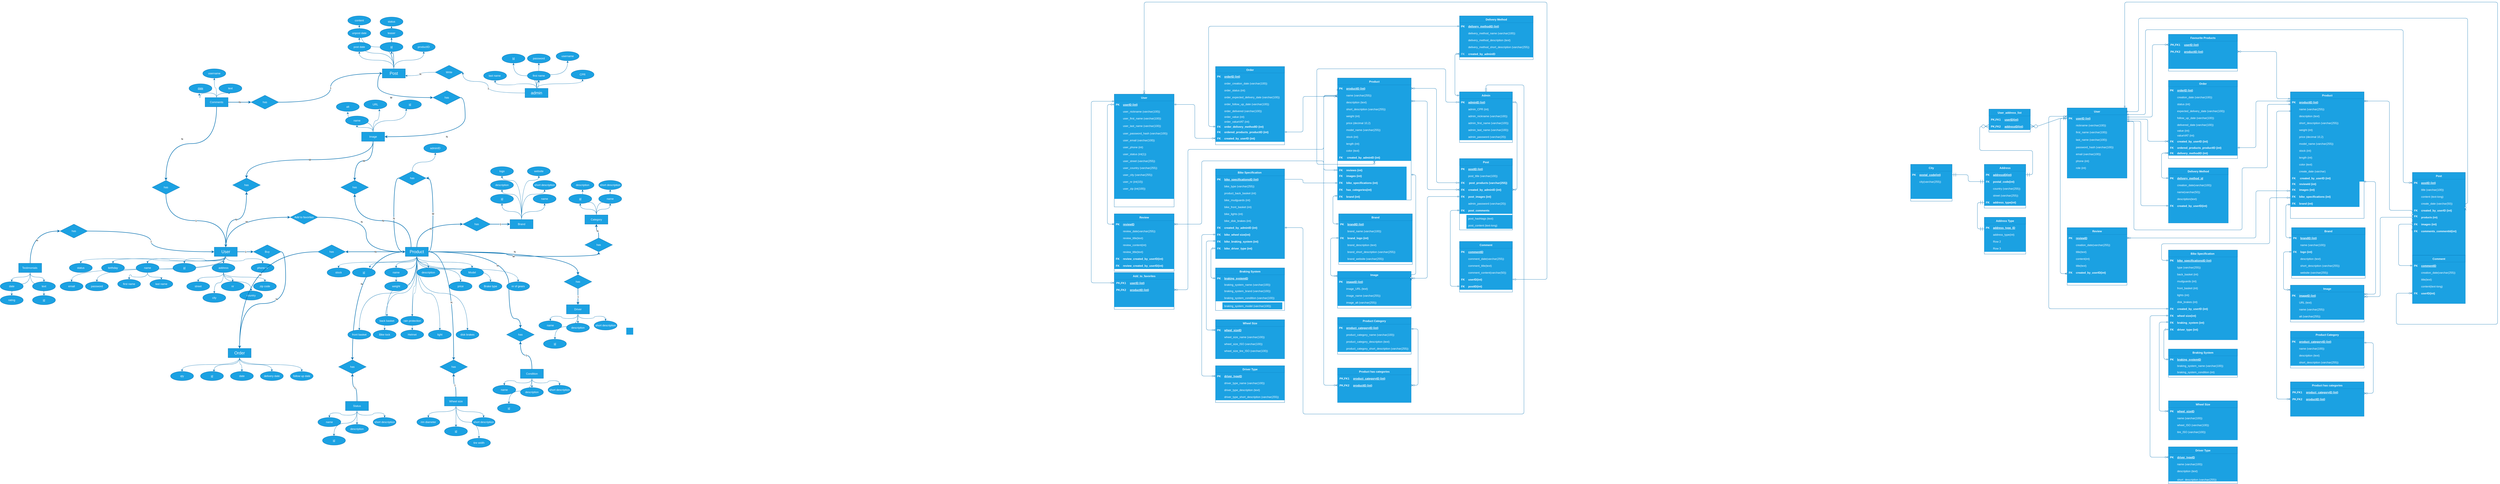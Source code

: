 <mxfile>
    <diagram id="fnx0d8_GO2KY2ofWuKNm" name="Page-1">
        <mxGraphModel dx="4344" dy="1965" grid="1" gridSize="10" guides="1" tooltips="1" connect="1" arrows="1" fold="1" page="0" pageScale="1" pageWidth="827" pageHeight="1169" math="0" shadow="0">
            <root>
                <mxCell id="0"/>
                <mxCell id="1" parent="0"/>
                <mxCell id="vW2DTRvJvBZjn9QqDSF9-136" value="N" style="edgeStyle=orthogonalEdgeStyle;curved=1;rounded=0;orthogonalLoop=1;jettySize=auto;html=1;exitX=0.25;exitY=0;exitDx=0;exitDy=0;entryX=0.5;entryY=1;entryDx=0;entryDy=0;strokeWidth=2;fillColor=#1ba1e2;strokeColor=#006EAF;" parent="1" source="vW2DTRvJvBZjn9QqDSF9-1" target="vW2DTRvJvBZjn9QqDSF9-88" edge="1">
                    <mxGeometry relative="1" as="geometry"/>
                </mxCell>
                <mxCell id="vW2DTRvJvBZjn9QqDSF9-144" style="edgeStyle=orthogonalEdgeStyle;curved=1;rounded=0;orthogonalLoop=1;jettySize=auto;html=1;exitX=0.5;exitY=1;exitDx=0;exitDy=0;entryX=0.76;entryY=0;entryDx=0;entryDy=0;entryPerimeter=0;fillColor=#1ba1e2;strokeColor=#006EAF;" parent="1" source="vW2DTRvJvBZjn9QqDSF9-1" target="vW2DTRvJvBZjn9QqDSF9-2" edge="1">
                    <mxGeometry relative="1" as="geometry"/>
                </mxCell>
                <mxCell id="vW2DTRvJvBZjn9QqDSF9-146" style="edgeStyle=orthogonalEdgeStyle;curved=1;rounded=0;orthogonalLoop=1;jettySize=auto;html=1;exitX=0.5;exitY=1;exitDx=0;exitDy=0;fillColor=#1ba1e2;strokeColor=#006EAF;" parent="1" source="vW2DTRvJvBZjn9QqDSF9-1" target="vW2DTRvJvBZjn9QqDSF9-3" edge="1">
                    <mxGeometry relative="1" as="geometry"/>
                </mxCell>
                <mxCell id="vW2DTRvJvBZjn9QqDSF9-147" style="edgeStyle=orthogonalEdgeStyle;curved=1;rounded=0;orthogonalLoop=1;jettySize=auto;html=1;exitX=0.5;exitY=1;exitDx=0;exitDy=0;fillColor=#1ba1e2;strokeColor=#006EAF;" parent="1" source="vW2DTRvJvBZjn9QqDSF9-1" target="vW2DTRvJvBZjn9QqDSF9-4" edge="1">
                    <mxGeometry relative="1" as="geometry"/>
                </mxCell>
                <mxCell id="vW2DTRvJvBZjn9QqDSF9-148" style="edgeStyle=orthogonalEdgeStyle;curved=1;rounded=0;orthogonalLoop=1;jettySize=auto;html=1;exitX=0.5;exitY=1;exitDx=0;exitDy=0;fillColor=#1ba1e2;strokeColor=#006EAF;" parent="1" source="vW2DTRvJvBZjn9QqDSF9-1" target="vW2DTRvJvBZjn9QqDSF9-16" edge="1">
                    <mxGeometry relative="1" as="geometry"/>
                </mxCell>
                <mxCell id="vW2DTRvJvBZjn9QqDSF9-151" style="edgeStyle=orthogonalEdgeStyle;curved=1;rounded=0;orthogonalLoop=1;jettySize=auto;html=1;exitX=0.5;exitY=1;exitDx=0;exitDy=0;entryX=0.5;entryY=0;entryDx=0;entryDy=0;fillColor=#1ba1e2;strokeColor=#006EAF;" parent="1" source="vW2DTRvJvBZjn9QqDSF9-1" target="vW2DTRvJvBZjn9QqDSF9-20" edge="1">
                    <mxGeometry relative="1" as="geometry"/>
                </mxCell>
                <mxCell id="vW2DTRvJvBZjn9QqDSF9-152" style="edgeStyle=orthogonalEdgeStyle;curved=1;rounded=0;orthogonalLoop=1;jettySize=auto;html=1;exitX=0.5;exitY=1;exitDx=0;exitDy=0;entryX=0.5;entryY=0;entryDx=0;entryDy=0;fillColor=#1ba1e2;strokeColor=#006EAF;" parent="1" source="vW2DTRvJvBZjn9QqDSF9-1" target="vW2DTRvJvBZjn9QqDSF9-10" edge="1">
                    <mxGeometry relative="1" as="geometry"/>
                </mxCell>
                <mxCell id="vW2DTRvJvBZjn9QqDSF9-153" style="edgeStyle=orthogonalEdgeStyle;curved=1;rounded=0;orthogonalLoop=1;jettySize=auto;html=1;exitX=0.5;exitY=1;exitDx=0;exitDy=0;entryX=0.5;entryY=0;entryDx=0;entryDy=0;fillColor=#1ba1e2;strokeColor=#006EAF;" parent="1" source="vW2DTRvJvBZjn9QqDSF9-1" target="vW2DTRvJvBZjn9QqDSF9-22" edge="1">
                    <mxGeometry relative="1" as="geometry"/>
                </mxCell>
                <mxCell id="vW2DTRvJvBZjn9QqDSF9-154" style="edgeStyle=orthogonalEdgeStyle;curved=1;rounded=0;orthogonalLoop=1;jettySize=auto;html=1;exitX=0.5;exitY=1;exitDx=0;exitDy=0;entryX=0.5;entryY=0;entryDx=0;entryDy=0;fillColor=#1ba1e2;strokeColor=#006EAF;" parent="1" source="vW2DTRvJvBZjn9QqDSF9-1" target="vW2DTRvJvBZjn9QqDSF9-29" edge="1">
                    <mxGeometry relative="1" as="geometry"/>
                </mxCell>
                <mxCell id="vW2DTRvJvBZjn9QqDSF9-156" style="edgeStyle=orthogonalEdgeStyle;curved=1;rounded=0;orthogonalLoop=1;jettySize=auto;html=1;exitX=0.5;exitY=1;exitDx=0;exitDy=0;entryX=0.5;entryY=0;entryDx=0;entryDy=0;fillColor=#1ba1e2;strokeColor=#006EAF;" parent="1" source="vW2DTRvJvBZjn9QqDSF9-1" target="vW2DTRvJvBZjn9QqDSF9-21" edge="1">
                    <mxGeometry relative="1" as="geometry"/>
                </mxCell>
                <mxCell id="vW2DTRvJvBZjn9QqDSF9-157" style="edgeStyle=orthogonalEdgeStyle;curved=1;rounded=0;orthogonalLoop=1;jettySize=auto;html=1;exitX=0.5;exitY=1;exitDx=0;exitDy=0;entryX=0.5;entryY=0;entryDx=0;entryDy=0;fillColor=#1ba1e2;strokeColor=#006EAF;" parent="1" source="vW2DTRvJvBZjn9QqDSF9-1" target="vW2DTRvJvBZjn9QqDSF9-27" edge="1">
                    <mxGeometry relative="1" as="geometry"/>
                </mxCell>
                <mxCell id="vW2DTRvJvBZjn9QqDSF9-158" style="edgeStyle=orthogonalEdgeStyle;curved=1;rounded=0;orthogonalLoop=1;jettySize=auto;html=1;exitX=0.5;exitY=1;exitDx=0;exitDy=0;entryX=0.5;entryY=0;entryDx=0;entryDy=0;fillColor=#1ba1e2;strokeColor=#006EAF;" parent="1" source="vW2DTRvJvBZjn9QqDSF9-1" target="vW2DTRvJvBZjn9QqDSF9-26" edge="1">
                    <mxGeometry relative="1" as="geometry"/>
                </mxCell>
                <mxCell id="vW2DTRvJvBZjn9QqDSF9-159" style="edgeStyle=orthogonalEdgeStyle;curved=1;rounded=0;orthogonalLoop=1;jettySize=auto;html=1;exitX=0.5;exitY=1;exitDx=0;exitDy=0;entryX=0.5;entryY=0;entryDx=0;entryDy=0;fillColor=#1ba1e2;strokeColor=#006EAF;" parent="1" source="vW2DTRvJvBZjn9QqDSF9-1" target="vW2DTRvJvBZjn9QqDSF9-28" edge="1">
                    <mxGeometry relative="1" as="geometry"/>
                </mxCell>
                <mxCell id="vW2DTRvJvBZjn9QqDSF9-160" style="edgeStyle=orthogonalEdgeStyle;curved=1;rounded=0;orthogonalLoop=1;jettySize=auto;html=1;exitX=0.5;exitY=1;exitDx=0;exitDy=0;entryX=0.5;entryY=0;entryDx=0;entryDy=0;fillColor=#1ba1e2;strokeColor=#006EAF;" parent="1" source="vW2DTRvJvBZjn9QqDSF9-1" target="vW2DTRvJvBZjn9QqDSF9-23" edge="1">
                    <mxGeometry relative="1" as="geometry"/>
                </mxCell>
                <mxCell id="vW2DTRvJvBZjn9QqDSF9-162" value="M" style="edgeStyle=orthogonalEdgeStyle;curved=1;rounded=0;orthogonalLoop=1;jettySize=auto;html=1;exitX=1;exitY=0.5;exitDx=0;exitDy=0;strokeWidth=2;fillColor=#1ba1e2;strokeColor=#006EAF;entryX=0.5;entryY=1;entryDx=0;entryDy=0;" parent="1" source="vW2DTRvJvBZjn9QqDSF9-1" target="vW2DTRvJvBZjn9QqDSF9-87" edge="1">
                    <mxGeometry relative="1" as="geometry"/>
                </mxCell>
                <mxCell id="vW2DTRvJvBZjn9QqDSF9-180" style="edgeStyle=orthogonalEdgeStyle;curved=1;rounded=0;orthogonalLoop=1;jettySize=auto;html=1;exitX=0.5;exitY=1;exitDx=0;exitDy=0;entryX=0.5;entryY=0;entryDx=0;entryDy=0;strokeWidth=1;fillColor=#1ba1e2;strokeColor=#006EAF;" parent="1" source="vW2DTRvJvBZjn9QqDSF9-1" target="vW2DTRvJvBZjn9QqDSF9-179" edge="1">
                    <mxGeometry relative="1" as="geometry"/>
                </mxCell>
                <mxCell id="sU1S1q1oNT2t6q5FxN_D-5" value="M" style="edgeStyle=orthogonalEdgeStyle;curved=1;rounded=0;orthogonalLoop=1;jettySize=auto;html=1;exitX=1;exitY=0.5;exitDx=0;exitDy=0;entryX=1;entryY=0.5;entryDx=0;entryDy=0;strokeWidth=2;fillColor=#1ba1e2;strokeColor=#006EAF;" parent="1" source="vW2DTRvJvBZjn9QqDSF9-1" target="sU1S1q1oNT2t6q5FxN_D-4" edge="1">
                    <mxGeometry relative="1" as="geometry"/>
                </mxCell>
                <mxCell id="sU1S1q1oNT2t6q5FxN_D-8" style="edgeStyle=orthogonalEdgeStyle;curved=1;rounded=0;orthogonalLoop=1;jettySize=auto;html=1;exitX=0.5;exitY=1;exitDx=0;exitDy=0;fillColor=#1ba1e2;strokeColor=#006EAF;" parent="1" source="vW2DTRvJvBZjn9QqDSF9-1" target="vW2DTRvJvBZjn9QqDSF9-51" edge="1">
                    <mxGeometry relative="1" as="geometry"/>
                </mxCell>
                <mxCell id="sU1S1q1oNT2t6q5FxN_D-10" style="edgeStyle=orthogonalEdgeStyle;curved=1;rounded=0;orthogonalLoop=1;jettySize=auto;html=1;exitX=0.5;exitY=1;exitDx=0;exitDy=0;entryX=0.5;entryY=0;entryDx=0;entryDy=0;fillColor=#1ba1e2;strokeColor=#006EAF;" parent="1" source="vW2DTRvJvBZjn9QqDSF9-1" target="sU1S1q1oNT2t6q5FxN_D-9" edge="1">
                    <mxGeometry relative="1" as="geometry"/>
                </mxCell>
                <mxCell id="sU1S1q1oNT2t6q5FxN_D-11" value="N" style="edgeStyle=orthogonalEdgeStyle;curved=1;rounded=0;orthogonalLoop=1;jettySize=auto;html=1;exitX=0.5;exitY=0;exitDx=0;exitDy=0;entryX=0;entryY=0.5;entryDx=0;entryDy=0;strokeWidth=2;fillColor=#1ba1e2;strokeColor=#006EAF;" parent="1" source="vW2DTRvJvBZjn9QqDSF9-1" target="vW2DTRvJvBZjn9QqDSF9-85" edge="1">
                    <mxGeometry x="0.067" y="-20" relative="1" as="geometry">
                        <mxPoint as="offset"/>
                    </mxGeometry>
                </mxCell>
                <mxCell id="sU1S1q1oNT2t6q5FxN_D-166" value="N" style="edgeStyle=orthogonalEdgeStyle;curved=1;rounded=0;orthogonalLoop=1;jettySize=auto;html=1;exitX=1;exitY=0.5;exitDx=0;exitDy=0;entryX=0.5;entryY=0;entryDx=0;entryDy=0;strokeColor=#006EAF;strokeWidth=2;fillColor=#1ba1e2;" parent="1" source="vW2DTRvJvBZjn9QqDSF9-1" target="sU1S1q1oNT2t6q5FxN_D-165" edge="1">
                    <mxGeometry x="0.123" y="-50" relative="1" as="geometry">
                        <Array as="points">
                            <mxPoint x="-890" y="165"/>
                            <mxPoint x="-890" y="455"/>
                        </Array>
                        <mxPoint as="offset"/>
                    </mxGeometry>
                </mxCell>
                <mxCell id="sU1S1q1oNT2t6q5FxN_D-228" value="N" style="edgeStyle=orthogonalEdgeStyle;curved=1;rounded=0;orthogonalLoop=1;jettySize=auto;html=1;exitX=0;exitY=0.5;exitDx=0;exitDy=0;strokeColor=#006EAF;strokeWidth=2;fillColor=#1ba1e2;" parent="1" source="vW2DTRvJvBZjn9QqDSF9-1" target="sU1S1q1oNT2t6q5FxN_D-225" edge="1">
                    <mxGeometry x="0.057" y="40" relative="1" as="geometry">
                        <mxPoint as="offset"/>
                    </mxGeometry>
                </mxCell>
                <mxCell id="sU1S1q1oNT2t6q5FxN_D-229" value="N" style="edgeStyle=orthogonalEdgeStyle;curved=1;rounded=0;orthogonalLoop=1;jettySize=auto;html=1;exitX=1;exitY=0.5;exitDx=0;exitDy=0;entryX=0.5;entryY=0;entryDx=0;entryDy=0;strokeColor=#006EAF;strokeWidth=2;fillColor=#1ba1e2;" parent="1" source="vW2DTRvJvBZjn9QqDSF9-1" target="sU1S1q1oNT2t6q5FxN_D-224" edge="1">
                    <mxGeometry x="0.138" y="-10" relative="1" as="geometry">
                        <mxPoint as="offset"/>
                    </mxGeometry>
                </mxCell>
                <mxCell id="sU1S1q1oNT2t6q5FxN_D-291" value="N" style="edgeStyle=orthogonalEdgeStyle;curved=1;rounded=0;orthogonalLoop=1;jettySize=auto;html=1;exitX=1;exitY=0.5;exitDx=0;exitDy=0;strokeColor=#006EAF;strokeWidth=2;fillColor=#1ba1e2;" parent="1" source="vW2DTRvJvBZjn9QqDSF9-1" target="sU1S1q1oNT2t6q5FxN_D-289" edge="1">
                    <mxGeometry relative="1" as="geometry"/>
                </mxCell>
                <mxCell id="vW2DTRvJvBZjn9QqDSF9-1" value="&lt;font style=&quot;font-size: 18px&quot;&gt;Product&lt;/font&gt;" style="whiteSpace=wrap;html=1;align=center;fillColor=#1ba1e2;strokeColor=#006EAF;fontColor=#ffffff;" parent="1" vertex="1">
                    <mxGeometry x="-1340" y="145" width="100" height="40" as="geometry"/>
                </mxCell>
                <mxCell id="vW2DTRvJvBZjn9QqDSF9-2" value="id" style="ellipse;whiteSpace=wrap;html=1;align=center;fontStyle=4;fillColor=#1ba1e2;strokeColor=#006EAF;fontColor=#ffffff;" parent="1" vertex="1">
                    <mxGeometry x="-1570" y="235" width="100" height="40" as="geometry"/>
                </mxCell>
                <mxCell id="vW2DTRvJvBZjn9QqDSF9-3" value="name" style="ellipse;whiteSpace=wrap;html=1;align=center;fillColor=#1ba1e2;strokeColor=#006EAF;fontColor=#ffffff;" parent="1" vertex="1">
                    <mxGeometry x="-1430" y="235" width="100" height="40" as="geometry"/>
                </mxCell>
                <mxCell id="vW2DTRvJvBZjn9QqDSF9-4" value="weight" style="ellipse;whiteSpace=wrap;html=1;align=center;fillColor=#1ba1e2;strokeColor=#006EAF;fontColor=#ffffff;" parent="1" vertex="1">
                    <mxGeometry x="-1430" y="295" width="100" height="40" as="geometry"/>
                </mxCell>
                <mxCell id="vW2DTRvJvBZjn9QqDSF9-10" value="Model" style="ellipse;whiteSpace=wrap;html=1;align=center;fillColor=#1ba1e2;strokeColor=#006EAF;fontColor=#ffffff;" parent="1" vertex="1">
                    <mxGeometry x="-1100" y="235" width="100" height="40" as="geometry"/>
                </mxCell>
                <mxCell id="vW2DTRvJvBZjn9QqDSF9-78" style="edgeStyle=orthogonalEdgeStyle;curved=1;rounded=0;orthogonalLoop=1;jettySize=auto;html=1;exitX=0.5;exitY=0;exitDx=0;exitDy=0;entryX=0.338;entryY=0.958;entryDx=0;entryDy=0;entryPerimeter=0;fillColor=#1ba1e2;strokeColor=#006EAF;" parent="1" source="vW2DTRvJvBZjn9QqDSF9-15" target="vW2DTRvJvBZjn9QqDSF9-77" edge="1">
                    <mxGeometry relative="1" as="geometry"/>
                </mxCell>
                <mxCell id="vW2DTRvJvBZjn9QqDSF9-79" style="edgeStyle=orthogonalEdgeStyle;curved=1;rounded=0;orthogonalLoop=1;jettySize=auto;html=1;exitX=0.5;exitY=0;exitDx=0;exitDy=0;entryX=0.672;entryY=1;entryDx=0;entryDy=0;entryPerimeter=0;fillColor=#1ba1e2;strokeColor=#006EAF;" parent="1" source="vW2DTRvJvBZjn9QqDSF9-15" target="vW2DTRvJvBZjn9QqDSF9-76" edge="1">
                    <mxGeometry relative="1" as="geometry"/>
                </mxCell>
                <mxCell id="vW2DTRvJvBZjn9QqDSF9-161" value="M" style="edgeStyle=orthogonalEdgeStyle;curved=1;rounded=0;orthogonalLoop=1;jettySize=auto;html=1;exitX=0.5;exitY=1;exitDx=0;exitDy=0;entryX=0.5;entryY=0;entryDx=0;entryDy=0;strokeWidth=2;fillColor=#1ba1e2;strokeColor=#006EAF;" parent="1" source="vW2DTRvJvBZjn9QqDSF9-15" target="vW2DTRvJvBZjn9QqDSF9-88" edge="1">
                    <mxGeometry relative="1" as="geometry"/>
                </mxCell>
                <mxCell id="sU1S1q1oNT2t6q5FxN_D-122" style="edgeStyle=orthogonalEdgeStyle;curved=1;rounded=0;orthogonalLoop=1;jettySize=auto;html=1;exitX=0.5;exitY=0;exitDx=0;exitDy=0;entryX=0.5;entryY=1;entryDx=0;entryDy=0;strokeColor=#006EAF;strokeWidth=1;fillColor=#1ba1e2;" parent="1" source="vW2DTRvJvBZjn9QqDSF9-15" target="sU1S1q1oNT2t6q5FxN_D-120" edge="1">
                    <mxGeometry relative="1" as="geometry"/>
                </mxCell>
                <mxCell id="sU1S1q1oNT2t6q5FxN_D-123" style="edgeStyle=orthogonalEdgeStyle;curved=1;rounded=0;orthogonalLoop=1;jettySize=auto;html=1;exitX=0.5;exitY=0;exitDx=0;exitDy=0;entryX=0.5;entryY=1.058;entryDx=0;entryDy=0;entryPerimeter=0;strokeColor=#006EAF;strokeWidth=1;fillColor=#1ba1e2;" parent="1" source="vW2DTRvJvBZjn9QqDSF9-15" target="sU1S1q1oNT2t6q5FxN_D-121" edge="1">
                    <mxGeometry relative="1" as="geometry"/>
                </mxCell>
                <mxCell id="vW2DTRvJvBZjn9QqDSF9-15" value="Image" style="whiteSpace=wrap;html=1;align=center;fillColor=#1ba1e2;strokeColor=#006EAF;fontColor=#ffffff;" parent="1" vertex="1">
                    <mxGeometry x="-1530" y="-355" width="100" height="40" as="geometry"/>
                </mxCell>
                <mxCell id="vW2DTRvJvBZjn9QqDSF9-16" value="description" style="ellipse;whiteSpace=wrap;html=1;align=center;fillColor=#1ba1e2;strokeColor=#006EAF;fontColor=#ffffff;" parent="1" vertex="1">
                    <mxGeometry x="-1290" y="235" width="100" height="40" as="geometry"/>
                </mxCell>
                <mxCell id="vW2DTRvJvBZjn9QqDSF9-74" style="edgeStyle=orthogonalEdgeStyle;curved=1;rounded=0;orthogonalLoop=1;jettySize=auto;html=1;exitX=0.5;exitY=0;exitDx=0;exitDy=0;fillColor=#1ba1e2;strokeColor=#006EAF;" parent="1" source="vW2DTRvJvBZjn9QqDSF9-17" target="vW2DTRvJvBZjn9QqDSF9-68" edge="1">
                    <mxGeometry relative="1" as="geometry"/>
                </mxCell>
                <mxCell id="sU1S1q1oNT2t6q5FxN_D-57" style="edgeStyle=orthogonalEdgeStyle;curved=1;rounded=0;orthogonalLoop=1;jettySize=auto;html=1;exitX=0.5;exitY=0;exitDx=0;exitDy=0;entryX=0.5;entryY=1;entryDx=0;entryDy=0;strokeColor=#006EAF;strokeWidth=1;fillColor=#1ba1e2;" parent="1" source="vW2DTRvJvBZjn9QqDSF9-17" target="vW2DTRvJvBZjn9QqDSF9-66" edge="1">
                    <mxGeometry relative="1" as="geometry"/>
                </mxCell>
                <mxCell id="sU1S1q1oNT2t6q5FxN_D-58" style="edgeStyle=orthogonalEdgeStyle;curved=1;rounded=0;orthogonalLoop=1;jettySize=auto;html=1;exitX=0.5;exitY=0;exitDx=0;exitDy=0;entryX=0.5;entryY=1;entryDx=0;entryDy=0;strokeColor=#006EAF;strokeWidth=1;fillColor=#1ba1e2;" parent="1" source="vW2DTRvJvBZjn9QqDSF9-17" target="sU1S1q1oNT2t6q5FxN_D-56" edge="1">
                    <mxGeometry relative="1" as="geometry"/>
                </mxCell>
                <mxCell id="sU1S1q1oNT2t6q5FxN_D-59" style="edgeStyle=orthogonalEdgeStyle;curved=1;rounded=0;orthogonalLoop=1;jettySize=auto;html=1;exitX=0.5;exitY=0;exitDx=0;exitDy=0;entryX=0.5;entryY=1;entryDx=0;entryDy=0;strokeColor=#006EAF;strokeWidth=1;fillColor=#1ba1e2;" parent="1" source="vW2DTRvJvBZjn9QqDSF9-17" target="sU1S1q1oNT2t6q5FxN_D-55" edge="1">
                    <mxGeometry relative="1" as="geometry"/>
                </mxCell>
                <mxCell id="vW2DTRvJvBZjn9QqDSF9-17" value="Category" style="whiteSpace=wrap;html=1;align=center;fillColor=#1ba1e2;strokeColor=#006EAF;fontColor=#ffffff;" parent="1" vertex="1">
                    <mxGeometry x="-560" y="5" width="100" height="40" as="geometry"/>
                </mxCell>
                <mxCell id="vW2DTRvJvBZjn9QqDSF9-20" value="price" style="ellipse;whiteSpace=wrap;html=1;align=center;fillColor=#1ba1e2;strokeColor=#006EAF;fontColor=#ffffff;" parent="1" vertex="1">
                    <mxGeometry x="-1150" y="295" width="100" height="40" as="geometry"/>
                </mxCell>
                <mxCell id="vW2DTRvJvBZjn9QqDSF9-21" value="front basket" style="ellipse;whiteSpace=wrap;html=1;align=center;fillColor=#1ba1e2;strokeColor=#006EAF;fontColor=#ffffff;" parent="1" vertex="1">
                    <mxGeometry x="-1590" y="505" width="100" height="40" as="geometry"/>
                </mxCell>
                <mxCell id="vW2DTRvJvBZjn9QqDSF9-22" value="back basket" style="ellipse;whiteSpace=wrap;html=1;align=center;fillColor=#1ba1e2;strokeColor=#006EAF;fontColor=#ffffff;" parent="1" vertex="1">
                    <mxGeometry x="-1470" y="445" width="100" height="40" as="geometry"/>
                </mxCell>
                <mxCell id="vW2DTRvJvBZjn9QqDSF9-23" value="disk brakes" style="ellipse;whiteSpace=wrap;html=1;align=center;fillColor=#1ba1e2;strokeColor=#006EAF;fontColor=#ffffff;" parent="1" vertex="1">
                    <mxGeometry x="-1120" y="505" width="100" height="40" as="geometry"/>
                </mxCell>
                <mxCell id="vW2DTRvJvBZjn9QqDSF9-26" value="Helmet" style="ellipse;whiteSpace=wrap;html=1;align=center;fillColor=#1ba1e2;strokeColor=#006EAF;fontColor=#ffffff;" parent="1" vertex="1">
                    <mxGeometry x="-1360" y="505" width="100" height="40" as="geometry"/>
                </mxCell>
                <mxCell id="vW2DTRvJvBZjn9QqDSF9-27" value="Bike lock" style="ellipse;whiteSpace=wrap;html=1;align=center;fillColor=#1ba1e2;strokeColor=#006EAF;fontColor=#ffffff;" parent="1" vertex="1">
                    <mxGeometry x="-1480" y="505" width="100" height="40" as="geometry"/>
                </mxCell>
                <mxCell id="vW2DTRvJvBZjn9QqDSF9-28" value="light" style="ellipse;whiteSpace=wrap;html=1;align=center;fillColor=#1ba1e2;strokeColor=#006EAF;fontColor=#ffffff;" parent="1" vertex="1">
                    <mxGeometry x="-1240" y="505" width="100" height="40" as="geometry"/>
                </mxCell>
                <mxCell id="vW2DTRvJvBZjn9QqDSF9-29" value="rain protection" style="ellipse;whiteSpace=wrap;html=1;align=center;fillColor=#1ba1e2;strokeColor=#006EAF;fontColor=#ffffff;" parent="1" vertex="1">
                    <mxGeometry x="-1360" y="445" width="100" height="40" as="geometry"/>
                </mxCell>
                <mxCell id="vW2DTRvJvBZjn9QqDSF9-51" value="Brake type" style="ellipse;whiteSpace=wrap;html=1;align=center;fillColor=#1ba1e2;strokeColor=#006EAF;fontColor=#ffffff;" parent="1" vertex="1">
                    <mxGeometry x="-1020" y="295" width="100" height="40" as="geometry"/>
                </mxCell>
                <mxCell id="vW2DTRvJvBZjn9QqDSF9-66" value="name" style="ellipse;whiteSpace=wrap;html=1;align=center;fillColor=#1ba1e2;strokeColor=#006EAF;fontColor=#ffffff;" parent="1" vertex="1">
                    <mxGeometry x="-500" y="-85" width="100" height="40" as="geometry"/>
                </mxCell>
                <mxCell id="vW2DTRvJvBZjn9QqDSF9-68" value="id" style="ellipse;whiteSpace=wrap;html=1;align=center;fontStyle=4;fillColor=#1ba1e2;strokeColor=#006EAF;fontColor=#ffffff;" parent="1" vertex="1">
                    <mxGeometry x="-630" y="-85" width="100" height="40" as="geometry"/>
                </mxCell>
                <mxCell id="vW2DTRvJvBZjn9QqDSF9-76" value="URL" style="ellipse;whiteSpace=wrap;html=1;align=center;fillColor=#1ba1e2;strokeColor=#006EAF;fontColor=#ffffff;" parent="1" vertex="1">
                    <mxGeometry x="-1520" y="-495" width="100" height="40" as="geometry"/>
                </mxCell>
                <mxCell id="vW2DTRvJvBZjn9QqDSF9-77" value="id" style="ellipse;whiteSpace=wrap;html=1;align=center;fontStyle=4;fillColor=#1ba1e2;strokeColor=#006EAF;fontColor=#ffffff;" parent="1" vertex="1">
                    <mxGeometry x="-1370" y="-495" width="100" height="40" as="geometry"/>
                </mxCell>
                <mxCell id="vW2DTRvJvBZjn9QqDSF9-129" style="edgeStyle=orthogonalEdgeStyle;curved=1;rounded=0;orthogonalLoop=1;jettySize=auto;html=1;exitX=0.5;exitY=0;exitDx=0;exitDy=0;fillColor=#1ba1e2;strokeColor=#006EAF;" parent="1" source="vW2DTRvJvBZjn9QqDSF9-80" target="vW2DTRvJvBZjn9QqDSF9-81" edge="1">
                    <mxGeometry relative="1" as="geometry"/>
                </mxCell>
                <mxCell id="sU1S1q1oNT2t6q5FxN_D-16" style="edgeStyle=orthogonalEdgeStyle;curved=1;rounded=0;orthogonalLoop=1;jettySize=auto;html=1;exitX=0.5;exitY=0;exitDx=0;exitDy=0;entryX=0.5;entryY=1;entryDx=0;entryDy=0;strokeColor=#006EAF;strokeWidth=1;fillColor=#1ba1e2;" parent="1" source="vW2DTRvJvBZjn9QqDSF9-80" target="vW2DTRvJvBZjn9QqDSF9-82" edge="1">
                    <mxGeometry relative="1" as="geometry"/>
                </mxCell>
                <mxCell id="sU1S1q1oNT2t6q5FxN_D-78" style="edgeStyle=orthogonalEdgeStyle;curved=1;rounded=0;orthogonalLoop=1;jettySize=auto;html=1;exitX=0.5;exitY=0;exitDx=0;exitDy=0;strokeColor=#006EAF;strokeWidth=1;fillColor=#1ba1e2;" parent="1" source="vW2DTRvJvBZjn9QqDSF9-80" target="sU1S1q1oNT2t6q5FxN_D-75" edge="1">
                    <mxGeometry relative="1" as="geometry">
                        <Array as="points">
                            <mxPoint x="-835" y="-85"/>
                            <mxPoint x="-920" y="-85"/>
                        </Array>
                    </mxGeometry>
                </mxCell>
                <mxCell id="sU1S1q1oNT2t6q5FxN_D-79" style="edgeStyle=orthogonalEdgeStyle;curved=1;rounded=0;orthogonalLoop=1;jettySize=auto;html=1;exitX=0.5;exitY=0;exitDx=0;exitDy=0;entryX=0.5;entryY=1;entryDx=0;entryDy=0;strokeColor=#006EAF;strokeWidth=1;fillColor=#1ba1e2;" parent="1" source="vW2DTRvJvBZjn9QqDSF9-80" target="sU1S1q1oNT2t6q5FxN_D-74" edge="1">
                    <mxGeometry relative="1" as="geometry">
                        <Array as="points">
                            <mxPoint x="-835" y="-85"/>
                            <mxPoint x="-735" y="-85"/>
                        </Array>
                    </mxGeometry>
                </mxCell>
                <mxCell id="sU1S1q1oNT2t6q5FxN_D-80" style="edgeStyle=orthogonalEdgeStyle;curved=1;rounded=0;orthogonalLoop=1;jettySize=auto;html=1;exitX=0.5;exitY=0;exitDx=0;exitDy=0;entryX=0.5;entryY=1;entryDx=0;entryDy=0;strokeColor=#006EAF;strokeWidth=1;fillColor=#1ba1e2;" parent="1" source="vW2DTRvJvBZjn9QqDSF9-80" target="sU1S1q1oNT2t6q5FxN_D-77" edge="1">
                    <mxGeometry relative="1" as="geometry">
                        <Array as="points">
                            <mxPoint x="-835" y="-145"/>
                            <mxPoint x="-760" y="-145"/>
                        </Array>
                    </mxGeometry>
                </mxCell>
                <mxCell id="sU1S1q1oNT2t6q5FxN_D-81" style="edgeStyle=orthogonalEdgeStyle;curved=1;rounded=0;orthogonalLoop=1;jettySize=auto;html=1;exitX=0.5;exitY=0;exitDx=0;exitDy=0;strokeColor=#006EAF;strokeWidth=1;fillColor=#1ba1e2;" parent="1" source="vW2DTRvJvBZjn9QqDSF9-80" target="sU1S1q1oNT2t6q5FxN_D-76" edge="1">
                    <mxGeometry relative="1" as="geometry">
                        <Array as="points">
                            <mxPoint x="-835" y="-145"/>
                            <mxPoint x="-920" y="-145"/>
                        </Array>
                    </mxGeometry>
                </mxCell>
                <mxCell id="vW2DTRvJvBZjn9QqDSF9-80" value="Brand" style="whiteSpace=wrap;html=1;align=center;fillColor=#1ba1e2;strokeColor=#006EAF;fontColor=#ffffff;" parent="1" vertex="1">
                    <mxGeometry x="-885" y="25" width="100" height="40" as="geometry"/>
                </mxCell>
                <mxCell id="vW2DTRvJvBZjn9QqDSF9-81" value="name" style="ellipse;whiteSpace=wrap;html=1;align=center;fillColor=#1ba1e2;strokeColor=#006EAF;fontColor=#ffffff;" parent="1" vertex="1">
                    <mxGeometry x="-785" y="-85" width="100" height="40" as="geometry"/>
                </mxCell>
                <mxCell id="vW2DTRvJvBZjn9QqDSF9-82" value="id" style="ellipse;whiteSpace=wrap;html=1;align=center;fontStyle=4;fillColor=#1ba1e2;strokeColor=#006EAF;fontColor=#ffffff;" parent="1" vertex="1">
                    <mxGeometry x="-970" y="-85" width="100" height="40" as="geometry"/>
                </mxCell>
                <mxCell id="vW2DTRvJvBZjn9QqDSF9-143" value="1" style="edgeStyle=orthogonalEdgeStyle;curved=1;rounded=0;orthogonalLoop=1;jettySize=auto;html=1;exitX=1;exitY=0.5;exitDx=0;exitDy=0;entryX=0;entryY=0.5;entryDx=0;entryDy=0;strokeWidth=2;fillColor=#1ba1e2;strokeColor=#006EAF;" parent="1" source="vW2DTRvJvBZjn9QqDSF9-85" target="vW2DTRvJvBZjn9QqDSF9-80" edge="1">
                    <mxGeometry relative="1" as="geometry"/>
                </mxCell>
                <mxCell id="vW2DTRvJvBZjn9QqDSF9-85" value="has" style="shape=rhombus;perimeter=rhombusPerimeter;whiteSpace=wrap;html=1;align=center;fillColor=#1ba1e2;strokeColor=#006EAF;fontColor=#ffffff;" parent="1" vertex="1">
                    <mxGeometry x="-1090" y="15" width="120" height="60" as="geometry"/>
                </mxCell>
                <mxCell id="vW2DTRvJvBZjn9QqDSF9-163" value="N" style="edgeStyle=orthogonalEdgeStyle;curved=1;rounded=0;orthogonalLoop=1;jettySize=auto;html=1;exitX=0.5;exitY=0;exitDx=0;exitDy=0;entryX=0.5;entryY=1;entryDx=0;entryDy=0;strokeWidth=2;fillColor=#1ba1e2;strokeColor=#006EAF;" parent="1" source="vW2DTRvJvBZjn9QqDSF9-87" target="vW2DTRvJvBZjn9QqDSF9-17" edge="1">
                    <mxGeometry relative="1" as="geometry"/>
                </mxCell>
                <mxCell id="vW2DTRvJvBZjn9QqDSF9-87" value="has" style="shape=rhombus;perimeter=rhombusPerimeter;whiteSpace=wrap;html=1;align=center;fillColor=#1ba1e2;strokeColor=#006EAF;fontColor=#ffffff;" parent="1" vertex="1">
                    <mxGeometry x="-560" y="105" width="120" height="60" as="geometry"/>
                </mxCell>
                <mxCell id="vW2DTRvJvBZjn9QqDSF9-88" value="has" style="shape=rhombus;perimeter=rhombusPerimeter;whiteSpace=wrap;html=1;align=center;fillColor=#1ba1e2;strokeColor=#006EAF;fontColor=#ffffff;" parent="1" vertex="1">
                    <mxGeometry x="-1620" y="-145" width="120" height="60" as="geometry"/>
                </mxCell>
                <mxCell id="vW2DTRvJvBZjn9QqDSF9-181" style="edgeStyle=orthogonalEdgeStyle;curved=1;rounded=0;orthogonalLoop=1;jettySize=auto;html=1;exitX=0.5;exitY=1;exitDx=0;exitDy=0;entryX=0.5;entryY=0;entryDx=0;entryDy=0;strokeWidth=1;fillColor=#1ba1e2;strokeColor=#006EAF;" parent="1" source="vW2DTRvJvBZjn9QqDSF9-164" target="vW2DTRvJvBZjn9QqDSF9-171" edge="1">
                    <mxGeometry relative="1" as="geometry"/>
                </mxCell>
                <mxCell id="vW2DTRvJvBZjn9QqDSF9-182" style="edgeStyle=orthogonalEdgeStyle;curved=1;rounded=0;orthogonalLoop=1;jettySize=auto;html=1;exitX=0.5;exitY=1;exitDx=0;exitDy=0;entryX=0.5;entryY=0;entryDx=0;entryDy=0;strokeWidth=1;fillColor=#1ba1e2;strokeColor=#006EAF;" parent="1" source="vW2DTRvJvBZjn9QqDSF9-164" target="vW2DTRvJvBZjn9QqDSF9-175" edge="1">
                    <mxGeometry relative="1" as="geometry"/>
                </mxCell>
                <mxCell id="vW2DTRvJvBZjn9QqDSF9-183" style="edgeStyle=orthogonalEdgeStyle;curved=1;rounded=0;orthogonalLoop=1;jettySize=auto;html=1;exitX=0.5;exitY=1;exitDx=0;exitDy=0;strokeWidth=1;fillColor=#1ba1e2;strokeColor=#006EAF;" parent="1" source="vW2DTRvJvBZjn9QqDSF9-164" target="vW2DTRvJvBZjn9QqDSF9-174" edge="1">
                    <mxGeometry relative="1" as="geometry"/>
                </mxCell>
                <mxCell id="vW2DTRvJvBZjn9QqDSF9-184" style="edgeStyle=orthogonalEdgeStyle;curved=1;rounded=0;orthogonalLoop=1;jettySize=auto;html=1;exitX=0.5;exitY=1;exitDx=0;exitDy=0;entryX=0.5;entryY=0;entryDx=0;entryDy=0;strokeWidth=1;fillColor=#1ba1e2;strokeColor=#006EAF;" parent="1" source="vW2DTRvJvBZjn9QqDSF9-164" target="vW2DTRvJvBZjn9QqDSF9-177" edge="1">
                    <mxGeometry relative="1" as="geometry"/>
                </mxCell>
                <mxCell id="vW2DTRvJvBZjn9QqDSF9-185" style="edgeStyle=orthogonalEdgeStyle;curved=1;rounded=0;orthogonalLoop=1;jettySize=auto;html=1;exitX=0.5;exitY=1;exitDx=0;exitDy=0;entryX=0.5;entryY=0;entryDx=0;entryDy=0;strokeWidth=1;fillColor=#1ba1e2;strokeColor=#006EAF;" parent="1" source="vW2DTRvJvBZjn9QqDSF9-164" target="vW2DTRvJvBZjn9QqDSF9-178" edge="1">
                    <mxGeometry relative="1" as="geometry"/>
                </mxCell>
                <mxCell id="vW2DTRvJvBZjn9QqDSF9-186" style="edgeStyle=orthogonalEdgeStyle;curved=1;rounded=0;orthogonalLoop=1;jettySize=auto;html=1;exitX=0.5;exitY=1;exitDx=0;exitDy=0;strokeWidth=1;fillColor=#1ba1e2;strokeColor=#006EAF;" parent="1" source="vW2DTRvJvBZjn9QqDSF9-164" target="vW2DTRvJvBZjn9QqDSF9-176" edge="1">
                    <mxGeometry relative="1" as="geometry"/>
                </mxCell>
                <mxCell id="vW2DTRvJvBZjn9QqDSF9-187" style="edgeStyle=orthogonalEdgeStyle;curved=1;rounded=0;orthogonalLoop=1;jettySize=auto;html=1;exitX=0.5;exitY=1;exitDx=0;exitDy=0;entryX=0.5;entryY=0;entryDx=0;entryDy=0;strokeWidth=1;fillColor=#1ba1e2;strokeColor=#006EAF;" parent="1" source="vW2DTRvJvBZjn9QqDSF9-164" target="vW2DTRvJvBZjn9QqDSF9-165" edge="1">
                    <mxGeometry relative="1" as="geometry"/>
                </mxCell>
                <mxCell id="vW2DTRvJvBZjn9QqDSF9-196" value="1" style="edgeStyle=orthogonalEdgeStyle;curved=1;rounded=0;orthogonalLoop=1;jettySize=auto;html=1;exitX=1;exitY=0.5;exitDx=0;exitDy=0;entryX=0;entryY=0.5;entryDx=0;entryDy=0;strokeWidth=2;fillColor=#1ba1e2;strokeColor=#006EAF;" parent="1" source="vW2DTRvJvBZjn9QqDSF9-164" target="vW2DTRvJvBZjn9QqDSF9-195" edge="1">
                    <mxGeometry x="0.032" relative="1" as="geometry">
                        <mxPoint as="offset"/>
                    </mxGeometry>
                </mxCell>
                <mxCell id="sU1S1q1oNT2t6q5FxN_D-18" style="edgeStyle=orthogonalEdgeStyle;curved=1;rounded=0;orthogonalLoop=1;jettySize=auto;html=1;exitX=0.5;exitY=1;exitDx=0;exitDy=0;strokeColor=#006EAF;strokeWidth=1;fillColor=#1ba1e2;" parent="1" source="vW2DTRvJvBZjn9QqDSF9-164" target="sU1S1q1oNT2t6q5FxN_D-17" edge="1">
                    <mxGeometry relative="1" as="geometry"/>
                </mxCell>
                <mxCell id="XJ9BNcdmUD9-MKLePWZs-35" value="M" style="edgeStyle=orthogonalEdgeStyle;rounded=0;jumpStyle=none;orthogonalLoop=1;jettySize=auto;html=1;exitX=0.5;exitY=0;exitDx=0;exitDy=0;entryX=0;entryY=0.5;entryDx=0;entryDy=0;strokeColor=#006EAF;curved=1;strokeWidth=2;fillColor=#1ba1e2;" parent="1" source="vW2DTRvJvBZjn9QqDSF9-164" target="XJ9BNcdmUD9-MKLePWZs-34" edge="1">
                    <mxGeometry x="0.073" y="-20" relative="1" as="geometry">
                        <mxPoint as="offset"/>
                    </mxGeometry>
                </mxCell>
                <mxCell id="vW2DTRvJvBZjn9QqDSF9-164" value="&lt;font style=&quot;font-size: 18px&quot;&gt;User&lt;/font&gt;" style="whiteSpace=wrap;html=1;align=center;fillColor=#1ba1e2;strokeColor=#006EAF;fontColor=#ffffff;" parent="1" vertex="1">
                    <mxGeometry x="-2170" y="145" width="100" height="40" as="geometry"/>
                </mxCell>
                <mxCell id="vW2DTRvJvBZjn9QqDSF9-165" value="email" style="ellipse;whiteSpace=wrap;html=1;align=center;fillColor=#1ba1e2;strokeColor=#006EAF;fontColor=#ffffff;" parent="1" vertex="1">
                    <mxGeometry x="-2840" y="295" width="100" height="40" as="geometry"/>
                </mxCell>
                <mxCell id="vW2DTRvJvBZjn9QqDSF9-166" value="country" style="ellipse;whiteSpace=wrap;html=1;align=center;fillColor=#1ba1e2;strokeColor=#006EAF;fontColor=#ffffff;" parent="1" vertex="1">
                    <mxGeometry x="-2060" y="335" width="100" height="40" as="geometry"/>
                </mxCell>
                <mxCell id="vW2DTRvJvBZjn9QqDSF9-167" value="city" style="ellipse;whiteSpace=wrap;html=1;align=center;fillColor=#1ba1e2;strokeColor=#006EAF;fontColor=#ffffff;" parent="1" vertex="1">
                    <mxGeometry x="-2220" y="345" width="100" height="40" as="geometry"/>
                </mxCell>
                <mxCell id="vW2DTRvJvBZjn9QqDSF9-168" value="zip code" style="ellipse;whiteSpace=wrap;html=1;align=center;fillColor=#1ba1e2;strokeColor=#006EAF;fontColor=#ffffff;" parent="1" vertex="1">
                    <mxGeometry x="-2000" y="295" width="100" height="40" as="geometry"/>
                </mxCell>
                <mxCell id="vW2DTRvJvBZjn9QqDSF9-169" value="nr" style="ellipse;whiteSpace=wrap;html=1;align=center;fillColor=#1ba1e2;strokeColor=#006EAF;fontColor=#ffffff;" parent="1" vertex="1">
                    <mxGeometry x="-2140" y="295" width="100" height="40" as="geometry"/>
                </mxCell>
                <mxCell id="vW2DTRvJvBZjn9QqDSF9-170" value="street" style="ellipse;whiteSpace=wrap;html=1;align=center;fillColor=#1ba1e2;strokeColor=#006EAF;fontColor=#ffffff;" parent="1" vertex="1">
                    <mxGeometry x="-2290" y="295" width="100" height="40" as="geometry"/>
                </mxCell>
                <mxCell id="vW2DTRvJvBZjn9QqDSF9-188" style="edgeStyle=orthogonalEdgeStyle;curved=1;rounded=0;orthogonalLoop=1;jettySize=auto;html=1;exitX=0.5;exitY=1;exitDx=0;exitDy=0;entryX=0.5;entryY=0;entryDx=0;entryDy=0;strokeWidth=1;fillColor=#1ba1e2;strokeColor=#006EAF;" parent="1" source="vW2DTRvJvBZjn9QqDSF9-171" target="vW2DTRvJvBZjn9QqDSF9-170" edge="1">
                    <mxGeometry relative="1" as="geometry"/>
                </mxCell>
                <mxCell id="vW2DTRvJvBZjn9QqDSF9-189" style="edgeStyle=orthogonalEdgeStyle;curved=1;rounded=0;orthogonalLoop=1;jettySize=auto;html=1;exitX=0.5;exitY=1;exitDx=0;exitDy=0;strokeWidth=1;entryX=0.5;entryY=0;entryDx=0;entryDy=0;fillColor=#1ba1e2;strokeColor=#006EAF;" parent="1" source="vW2DTRvJvBZjn9QqDSF9-171" target="vW2DTRvJvBZjn9QqDSF9-167" edge="1">
                    <mxGeometry relative="1" as="geometry">
                        <mxPoint x="-2160" y="295" as="targetPoint"/>
                    </mxGeometry>
                </mxCell>
                <mxCell id="vW2DTRvJvBZjn9QqDSF9-190" style="edgeStyle=orthogonalEdgeStyle;curved=1;rounded=0;orthogonalLoop=1;jettySize=auto;html=1;exitX=0.5;exitY=1;exitDx=0;exitDy=0;entryX=0.5;entryY=0;entryDx=0;entryDy=0;strokeWidth=1;fillColor=#1ba1e2;strokeColor=#006EAF;" parent="1" source="vW2DTRvJvBZjn9QqDSF9-171" target="vW2DTRvJvBZjn9QqDSF9-169" edge="1">
                    <mxGeometry relative="1" as="geometry"/>
                </mxCell>
                <mxCell id="vW2DTRvJvBZjn9QqDSF9-191" style="edgeStyle=orthogonalEdgeStyle;curved=1;rounded=0;orthogonalLoop=1;jettySize=auto;html=1;exitX=0.5;exitY=1;exitDx=0;exitDy=0;entryX=0.5;entryY=0;entryDx=0;entryDy=0;strokeWidth=1;fillColor=#1ba1e2;strokeColor=#006EAF;" parent="1" source="vW2DTRvJvBZjn9QqDSF9-171" target="vW2DTRvJvBZjn9QqDSF9-166" edge="1">
                    <mxGeometry relative="1" as="geometry"/>
                </mxCell>
                <mxCell id="vW2DTRvJvBZjn9QqDSF9-192" style="edgeStyle=orthogonalEdgeStyle;curved=1;rounded=0;orthogonalLoop=1;jettySize=auto;html=1;exitX=0.5;exitY=1;exitDx=0;exitDy=0;entryX=0.5;entryY=0;entryDx=0;entryDy=0;strokeWidth=1;fillColor=#1ba1e2;strokeColor=#006EAF;" parent="1" source="vW2DTRvJvBZjn9QqDSF9-171" target="vW2DTRvJvBZjn9QqDSF9-168" edge="1">
                    <mxGeometry relative="1" as="geometry"/>
                </mxCell>
                <mxCell id="vW2DTRvJvBZjn9QqDSF9-171" value="address" style="ellipse;whiteSpace=wrap;html=1;align=center;fillColor=#1ba1e2;strokeColor=#006EAF;fontColor=#ffffff;" parent="1" vertex="1">
                    <mxGeometry x="-2180" y="215" width="100" height="40" as="geometry"/>
                </mxCell>
                <mxCell id="vW2DTRvJvBZjn9QqDSF9-172" value="last name" style="ellipse;whiteSpace=wrap;html=1;align=center;fillColor=#1ba1e2;strokeColor=#006EAF;fontColor=#ffffff;" parent="1" vertex="1">
                    <mxGeometry x="-2450" y="285" width="100" height="40" as="geometry"/>
                </mxCell>
                <mxCell id="vW2DTRvJvBZjn9QqDSF9-173" value="first name" style="ellipse;whiteSpace=wrap;html=1;align=center;fillColor=#1ba1e2;strokeColor=#006EAF;fontColor=#ffffff;" parent="1" vertex="1">
                    <mxGeometry x="-2590" y="285" width="100" height="40" as="geometry"/>
                </mxCell>
                <mxCell id="vW2DTRvJvBZjn9QqDSF9-193" style="edgeStyle=orthogonalEdgeStyle;curved=1;rounded=0;orthogonalLoop=1;jettySize=auto;html=1;exitX=0.5;exitY=1;exitDx=0;exitDy=0;entryX=0.5;entryY=0;entryDx=0;entryDy=0;strokeWidth=1;fillColor=#1ba1e2;strokeColor=#006EAF;" parent="1" source="vW2DTRvJvBZjn9QqDSF9-174" target="vW2DTRvJvBZjn9QqDSF9-172" edge="1">
                    <mxGeometry relative="1" as="geometry"/>
                </mxCell>
                <mxCell id="vW2DTRvJvBZjn9QqDSF9-194" style="edgeStyle=orthogonalEdgeStyle;curved=1;rounded=0;orthogonalLoop=1;jettySize=auto;html=1;exitX=0.5;exitY=1;exitDx=0;exitDy=0;entryX=0.5;entryY=0;entryDx=0;entryDy=0;strokeWidth=1;fillColor=#1ba1e2;strokeColor=#006EAF;" parent="1" source="vW2DTRvJvBZjn9QqDSF9-174" target="vW2DTRvJvBZjn9QqDSF9-173" edge="1">
                    <mxGeometry relative="1" as="geometry"/>
                </mxCell>
                <mxCell id="vW2DTRvJvBZjn9QqDSF9-174" value="name" style="ellipse;whiteSpace=wrap;html=1;align=center;fillColor=#1ba1e2;strokeColor=#006EAF;fontColor=#ffffff;" parent="1" vertex="1">
                    <mxGeometry x="-2510" y="215" width="100" height="40" as="geometry"/>
                </mxCell>
                <mxCell id="vW2DTRvJvBZjn9QqDSF9-175" value="id" style="ellipse;whiteSpace=wrap;html=1;align=center;fontStyle=4;fillColor=#1ba1e2;strokeColor=#006EAF;fontColor=#ffffff;" parent="1" vertex="1">
                    <mxGeometry x="-2350" y="215" width="100" height="40" as="geometry"/>
                </mxCell>
                <mxCell id="vW2DTRvJvBZjn9QqDSF9-176" value="phone nr" style="ellipse;whiteSpace=wrap;html=1;align=center;fillColor=#1ba1e2;strokeColor=#006EAF;fontColor=#ffffff;" parent="1" vertex="1">
                    <mxGeometry x="-2010" y="215" width="100" height="40" as="geometry"/>
                </mxCell>
                <mxCell id="vW2DTRvJvBZjn9QqDSF9-177" value="birthday" style="ellipse;whiteSpace=wrap;html=1;align=center;fillColor=#1ba1e2;strokeColor=#006EAF;fontColor=#ffffff;" parent="1" vertex="1">
                    <mxGeometry x="-2660" y="215" width="100" height="40" as="geometry"/>
                </mxCell>
                <mxCell id="vW2DTRvJvBZjn9QqDSF9-178" value="status" style="ellipse;whiteSpace=wrap;html=1;align=center;fillColor=#1ba1e2;strokeColor=#006EAF;fontColor=#ffffff;" parent="1" vertex="1">
                    <mxGeometry x="-2800" y="215" width="100" height="40" as="geometry"/>
                </mxCell>
                <mxCell id="vW2DTRvJvBZjn9QqDSF9-179" value="stock" style="ellipse;whiteSpace=wrap;html=1;align=center;fillColor=#1ba1e2;strokeColor=#006EAF;fontColor=#ffffff;" parent="1" vertex="1">
                    <mxGeometry x="-1680" y="235" width="100" height="40" as="geometry"/>
                </mxCell>
                <mxCell id="vW2DTRvJvBZjn9QqDSF9-197" value="N" style="edgeStyle=orthogonalEdgeStyle;curved=1;rounded=0;orthogonalLoop=1;jettySize=auto;html=1;exitX=1;exitY=0.5;exitDx=0;exitDy=0;entryX=0.5;entryY=0;entryDx=0;entryDy=0;strokeWidth=2;fillColor=#1ba1e2;strokeColor=#006EAF;" parent="1" source="vW2DTRvJvBZjn9QqDSF9-195" target="vW2DTRvJvBZjn9QqDSF9-274" edge="1">
                    <mxGeometry x="-0.294" y="-40" relative="1" as="geometry">
                        <mxPoint as="offset"/>
                    </mxGeometry>
                </mxCell>
                <mxCell id="vW2DTRvJvBZjn9QqDSF9-195" value="Buy" style="shape=rhombus;perimeter=rhombusPerimeter;whiteSpace=wrap;html=1;align=center;fillColor=#1ba1e2;strokeColor=#006EAF;fontColor=#ffffff;" parent="1" vertex="1">
                    <mxGeometry x="-2000" y="135" width="120" height="60" as="geometry"/>
                </mxCell>
                <mxCell id="vW2DTRvJvBZjn9QqDSF9-212" style="edgeStyle=orthogonalEdgeStyle;curved=1;rounded=0;orthogonalLoop=1;jettySize=auto;html=1;exitX=0.5;exitY=0;exitDx=0;exitDy=0;entryX=0.5;entryY=1;entryDx=0;entryDy=0;strokeWidth=1;fillColor=#1ba1e2;strokeColor=#006EAF;" parent="1" source="vW2DTRvJvBZjn9QqDSF9-198" target="vW2DTRvJvBZjn9QqDSF9-200" edge="1">
                    <mxGeometry relative="1" as="geometry"/>
                </mxCell>
                <mxCell id="vW2DTRvJvBZjn9QqDSF9-214" style="edgeStyle=orthogonalEdgeStyle;curved=1;rounded=0;orthogonalLoop=1;jettySize=auto;html=1;exitX=0.5;exitY=0;exitDx=0;exitDy=0;entryX=0.5;entryY=1;entryDx=0;entryDy=0;strokeWidth=1;fillColor=#1ba1e2;strokeColor=#006EAF;" parent="1" source="vW2DTRvJvBZjn9QqDSF9-198" target="vW2DTRvJvBZjn9QqDSF9-199" edge="1">
                    <mxGeometry relative="1" as="geometry"/>
                </mxCell>
                <mxCell id="vW2DTRvJvBZjn9QqDSF9-215" style="edgeStyle=orthogonalEdgeStyle;curved=1;rounded=0;orthogonalLoop=1;jettySize=auto;html=1;exitX=0.5;exitY=0;exitDx=0;exitDy=0;entryX=0.5;entryY=1;entryDx=0;entryDy=0;strokeWidth=1;fillColor=#1ba1e2;strokeColor=#006EAF;" parent="1" source="vW2DTRvJvBZjn9QqDSF9-198" target="vW2DTRvJvBZjn9QqDSF9-205" edge="1">
                    <mxGeometry relative="1" as="geometry"/>
                </mxCell>
                <mxCell id="vW2DTRvJvBZjn9QqDSF9-216" style="edgeStyle=orthogonalEdgeStyle;curved=1;rounded=0;orthogonalLoop=1;jettySize=auto;html=1;exitX=0.5;exitY=0;exitDx=0;exitDy=0;entryX=0.5;entryY=1;entryDx=0;entryDy=0;strokeWidth=1;fillColor=#1ba1e2;strokeColor=#006EAF;" parent="1" source="vW2DTRvJvBZjn9QqDSF9-198" target="vW2DTRvJvBZjn9QqDSF9-201" edge="1">
                    <mxGeometry relative="1" as="geometry"/>
                </mxCell>
                <mxCell id="vW2DTRvJvBZjn9QqDSF9-217" style="edgeStyle=orthogonalEdgeStyle;curved=1;rounded=0;orthogonalLoop=1;jettySize=auto;html=1;exitX=0.5;exitY=0;exitDx=0;exitDy=0;entryX=0.5;entryY=1;entryDx=0;entryDy=0;strokeWidth=1;fillColor=#1ba1e2;strokeColor=#006EAF;" parent="1" source="vW2DTRvJvBZjn9QqDSF9-198" target="vW2DTRvJvBZjn9QqDSF9-203" edge="1">
                    <mxGeometry relative="1" as="geometry"/>
                </mxCell>
                <mxCell id="vW2DTRvJvBZjn9QqDSF9-218" style="edgeStyle=orthogonalEdgeStyle;curved=1;rounded=0;orthogonalLoop=1;jettySize=auto;html=1;exitX=0.5;exitY=0;exitDx=0;exitDy=0;entryX=0.5;entryY=1;entryDx=0;entryDy=0;strokeWidth=1;fillColor=#1ba1e2;strokeColor=#006EAF;" parent="1" source="vW2DTRvJvBZjn9QqDSF9-198" target="vW2DTRvJvBZjn9QqDSF9-202" edge="1">
                    <mxGeometry relative="1" as="geometry"/>
                </mxCell>
                <mxCell id="vW2DTRvJvBZjn9QqDSF9-225" style="edgeStyle=orthogonalEdgeStyle;curved=1;rounded=0;orthogonalLoop=1;jettySize=auto;html=1;exitX=0.5;exitY=0;exitDx=0;exitDy=0;entryX=0.5;entryY=1;entryDx=0;entryDy=0;strokeWidth=1;fillColor=#1ba1e2;strokeColor=#006EAF;" parent="1" source="vW2DTRvJvBZjn9QqDSF9-198" target="vW2DTRvJvBZjn9QqDSF9-224" edge="1">
                    <mxGeometry relative="1" as="geometry"/>
                </mxCell>
                <mxCell id="vW2DTRvJvBZjn9QqDSF9-228" value="M" style="edgeStyle=orthogonalEdgeStyle;curved=1;rounded=0;orthogonalLoop=1;jettySize=auto;html=1;exitX=0;exitY=0.5;exitDx=0;exitDy=0;entryX=0;entryY=0.5;entryDx=0;entryDy=0;strokeWidth=2;fillColor=#1ba1e2;strokeColor=#006EAF;" parent="1" source="vW2DTRvJvBZjn9QqDSF9-198" target="vW2DTRvJvBZjn9QqDSF9-221" edge="1">
                    <mxGeometry relative="1" as="geometry"/>
                </mxCell>
                <mxCell id="vW2DTRvJvBZjn9QqDSF9-198" value="&lt;font style=&quot;font-size: 18px&quot;&gt;Post&lt;/font&gt;" style="whiteSpace=wrap;html=1;align=center;fillColor=#1ba1e2;strokeColor=#006EAF;fontColor=#ffffff;" parent="1" vertex="1">
                    <mxGeometry x="-1440" y="-630" width="100" height="40" as="geometry"/>
                </mxCell>
                <mxCell id="vW2DTRvJvBZjn9QqDSF9-199" value="id" style="ellipse;whiteSpace=wrap;html=1;align=center;fontStyle=4;fillColor=#1ba1e2;strokeColor=#006EAF;fontColor=#ffffff;" parent="1" vertex="1">
                    <mxGeometry x="-1450" y="-745" width="100" height="40" as="geometry"/>
                </mxCell>
                <mxCell id="vW2DTRvJvBZjn9QqDSF9-200" value="productID" style="ellipse;whiteSpace=wrap;html=1;align=center;fillColor=#1ba1e2;strokeColor=#006EAF;fontColor=#ffffff;" parent="1" vertex="1">
                    <mxGeometry x="-1310" y="-745" width="100" height="40" as="geometry"/>
                </mxCell>
                <mxCell id="vW2DTRvJvBZjn9QqDSF9-201" value="status" style="ellipse;whiteSpace=wrap;html=1;align=center;fillColor=#1ba1e2;strokeColor=#006EAF;fontColor=#ffffff;" parent="1" vertex="1">
                    <mxGeometry x="-1450" y="-855" width="100" height="40" as="geometry"/>
                </mxCell>
                <mxCell id="vW2DTRvJvBZjn9QqDSF9-202" value="unpost date" style="ellipse;whiteSpace=wrap;html=1;align=center;fillColor=#1ba1e2;strokeColor=#006EAF;fontColor=#ffffff;" parent="1" vertex="1">
                    <mxGeometry x="-1590" y="-805" width="100" height="40" as="geometry"/>
                </mxCell>
                <mxCell id="vW2DTRvJvBZjn9QqDSF9-203" value="post date" style="ellipse;whiteSpace=wrap;html=1;align=center;fillColor=#1ba1e2;strokeColor=#006EAF;fontColor=#ffffff;" parent="1" vertex="1">
                    <mxGeometry x="-1590" y="-745" width="100" height="40" as="geometry"/>
                </mxCell>
                <mxCell id="vW2DTRvJvBZjn9QqDSF9-205" value="teaser" style="ellipse;whiteSpace=wrap;html=1;align=center;fillColor=#1ba1e2;strokeColor=#006EAF;fontColor=#ffffff;" parent="1" vertex="1">
                    <mxGeometry x="-1450" y="-805" width="100" height="40" as="geometry"/>
                </mxCell>
                <mxCell id="vW2DTRvJvBZjn9QqDSF9-229" value="N" style="edgeStyle=orthogonalEdgeStyle;curved=1;rounded=0;orthogonalLoop=1;jettySize=auto;html=1;exitX=1;exitY=0.5;exitDx=0;exitDy=0;entryX=1;entryY=0.5;entryDx=0;entryDy=0;strokeWidth=2;fillColor=#1ba1e2;strokeColor=#006EAF;" parent="1" source="vW2DTRvJvBZjn9QqDSF9-221" target="vW2DTRvJvBZjn9QqDSF9-15" edge="1">
                    <mxGeometry relative="1" as="geometry"/>
                </mxCell>
                <mxCell id="vW2DTRvJvBZjn9QqDSF9-221" value="has" style="shape=rhombus;perimeter=rhombusPerimeter;whiteSpace=wrap;html=1;align=center;fillColor=#1ba1e2;strokeColor=#006EAF;fontColor=#ffffff;" parent="1" vertex="1">
                    <mxGeometry x="-1220" y="-535" width="120" height="60" as="geometry"/>
                </mxCell>
                <mxCell id="vW2DTRvJvBZjn9QqDSF9-224" value="content" style="ellipse;whiteSpace=wrap;html=1;align=center;fillColor=#1ba1e2;strokeColor=#006EAF;fontColor=#ffffff;" parent="1" vertex="1">
                    <mxGeometry x="-1590" y="-860" width="100" height="40" as="geometry"/>
                </mxCell>
                <mxCell id="vW2DTRvJvBZjn9QqDSF9-242" value="N" style="edgeStyle=orthogonalEdgeStyle;curved=1;rounded=0;orthogonalLoop=1;jettySize=auto;html=1;exitX=1;exitY=0.5;exitDx=0;exitDy=0;strokeWidth=2;fillColor=#1ba1e2;strokeColor=#006EAF;" parent="1" source="vW2DTRvJvBZjn9QqDSF9-232" target="vW2DTRvJvBZjn9QqDSF9-240" edge="1">
                    <mxGeometry relative="1" as="geometry"/>
                </mxCell>
                <mxCell id="vW2DTRvJvBZjn9QqDSF9-244" value="N" style="edgeStyle=orthogonalEdgeStyle;curved=1;rounded=0;orthogonalLoop=1;jettySize=auto;html=1;exitX=0.5;exitY=1;exitDx=0;exitDy=0;strokeWidth=2;fillColor=#1ba1e2;strokeColor=#006EAF;" parent="1" source="vW2DTRvJvBZjn9QqDSF9-232" target="vW2DTRvJvBZjn9QqDSF9-241" edge="1">
                    <mxGeometry x="0.15" y="-20" relative="1" as="geometry">
                        <mxPoint as="offset"/>
                    </mxGeometry>
                </mxCell>
                <mxCell id="vW2DTRvJvBZjn9QqDSF9-247" style="edgeStyle=orthogonalEdgeStyle;curved=1;rounded=0;orthogonalLoop=1;jettySize=auto;html=1;exitX=0.5;exitY=0;exitDx=0;exitDy=0;entryX=0.447;entryY=1.042;entryDx=0;entryDy=0;entryPerimeter=0;strokeWidth=1;fillColor=#1ba1e2;strokeColor=#006EAF;" parent="1" source="vW2DTRvJvBZjn9QqDSF9-232" target="vW2DTRvJvBZjn9QqDSF9-233" edge="1">
                    <mxGeometry relative="1" as="geometry"/>
                </mxCell>
                <mxCell id="vW2DTRvJvBZjn9QqDSF9-248" style="edgeStyle=orthogonalEdgeStyle;curved=1;rounded=0;orthogonalLoop=1;jettySize=auto;html=1;exitX=0.5;exitY=0;exitDx=0;exitDy=0;entryX=0.5;entryY=1;entryDx=0;entryDy=0;strokeWidth=1;fillColor=#1ba1e2;strokeColor=#006EAF;" parent="1" source="vW2DTRvJvBZjn9QqDSF9-232" target="vW2DTRvJvBZjn9QqDSF9-238" edge="1">
                    <mxGeometry relative="1" as="geometry"/>
                </mxCell>
                <mxCell id="sU1S1q1oNT2t6q5FxN_D-25" style="edgeStyle=orthogonalEdgeStyle;curved=1;rounded=0;orthogonalLoop=1;jettySize=auto;html=1;exitX=0.5;exitY=0;exitDx=0;exitDy=0;strokeColor=#006EAF;strokeWidth=1;fillColor=#1ba1e2;" parent="1" source="vW2DTRvJvBZjn9QqDSF9-232" target="sU1S1q1oNT2t6q5FxN_D-24" edge="1">
                    <mxGeometry relative="1" as="geometry"/>
                </mxCell>
                <mxCell id="vW2DTRvJvBZjn9QqDSF9-232" value="Comments" style="whiteSpace=wrap;html=1;align=center;fillColor=#1ba1e2;strokeColor=#006EAF;fontColor=#ffffff;" parent="1" vertex="1">
                    <mxGeometry x="-2210" y="-505" width="100" height="40" as="geometry"/>
                </mxCell>
                <mxCell id="vW2DTRvJvBZjn9QqDSF9-233" value="&lt;u&gt;date&lt;/u&gt;" style="ellipse;whiteSpace=wrap;html=1;align=center;fillColor=#1ba1e2;strokeColor=#006EAF;fontColor=#ffffff;" parent="1" vertex="1">
                    <mxGeometry x="-2280" y="-565" width="100" height="40" as="geometry"/>
                </mxCell>
                <mxCell id="vW2DTRvJvBZjn9QqDSF9-238" value="text" style="ellipse;whiteSpace=wrap;html=1;align=center;fillColor=#1ba1e2;strokeColor=#006EAF;fontColor=#ffffff;" parent="1" vertex="1">
                    <mxGeometry x="-2150" y="-565" width="100" height="40" as="geometry"/>
                </mxCell>
                <mxCell id="vW2DTRvJvBZjn9QqDSF9-243" value="1" style="edgeStyle=orthogonalEdgeStyle;curved=1;rounded=0;orthogonalLoop=1;jettySize=auto;html=1;exitX=1;exitY=0.5;exitDx=0;exitDy=0;strokeWidth=2;fillColor=#1ba1e2;strokeColor=#006EAF;entryX=0;entryY=0.5;entryDx=0;entryDy=0;" parent="1" source="vW2DTRvJvBZjn9QqDSF9-240" target="vW2DTRvJvBZjn9QqDSF9-198" edge="1">
                    <mxGeometry relative="1" as="geometry"/>
                </mxCell>
                <mxCell id="vW2DTRvJvBZjn9QqDSF9-240" value="has" style="shape=rhombus;perimeter=rhombusPerimeter;whiteSpace=wrap;html=1;align=center;fillColor=#1ba1e2;strokeColor=#006EAF;fontColor=#ffffff;" parent="1" vertex="1">
                    <mxGeometry x="-2010" y="-515" width="120" height="60" as="geometry"/>
                </mxCell>
                <mxCell id="vW2DTRvJvBZjn9QqDSF9-245" value="1" style="edgeStyle=orthogonalEdgeStyle;curved=1;rounded=0;orthogonalLoop=1;jettySize=auto;html=1;exitX=0.5;exitY=1;exitDx=0;exitDy=0;strokeWidth=2;fillColor=#1ba1e2;strokeColor=#006EAF;" parent="1" source="vW2DTRvJvBZjn9QqDSF9-241" target="vW2DTRvJvBZjn9QqDSF9-164" edge="1">
                    <mxGeometry relative="1" as="geometry"/>
                </mxCell>
                <mxCell id="vW2DTRvJvBZjn9QqDSF9-241" value="has" style="shape=rhombus;perimeter=rhombusPerimeter;whiteSpace=wrap;html=1;align=center;fillColor=#1ba1e2;strokeColor=#006EAF;fontColor=#ffffff;" parent="1" vertex="1">
                    <mxGeometry x="-2440" y="-145" width="120" height="60" as="geometry"/>
                </mxCell>
                <mxCell id="vW2DTRvJvBZjn9QqDSF9-260" value="has" style="shape=rhombus;perimeter=rhombusPerimeter;whiteSpace=wrap;html=1;align=center;fillColor=#1ba1e2;strokeColor=#006EAF;fontColor=#ffffff;" parent="1" vertex="1">
                    <mxGeometry x="-2090" y="-155" width="120" height="60" as="geometry"/>
                </mxCell>
                <mxCell id="vW2DTRvJvBZjn9QqDSF9-262" value="M" style="edgeStyle=orthogonalEdgeStyle;curved=1;rounded=0;orthogonalLoop=1;jettySize=auto;html=1;exitX=0.5;exitY=1;exitDx=0;exitDy=0;entryX=0.5;entryY=0;entryDx=0;entryDy=0;strokeWidth=2;fillColor=#1ba1e2;strokeColor=#006EAF;" parent="1" source="vW2DTRvJvBZjn9QqDSF9-15" target="vW2DTRvJvBZjn9QqDSF9-260" edge="1">
                    <mxGeometry relative="1" as="geometry">
                        <mxPoint x="-1790" y="-375" as="sourcePoint"/>
                        <mxPoint x="-1770" y="-145" as="targetPoint"/>
                    </mxGeometry>
                </mxCell>
                <mxCell id="vW2DTRvJvBZjn9QqDSF9-263" value="N" style="edgeStyle=orthogonalEdgeStyle;curved=1;rounded=0;orthogonalLoop=1;jettySize=auto;html=1;exitX=0.5;exitY=0;exitDx=0;exitDy=0;entryX=0.5;entryY=1;entryDx=0;entryDy=0;strokeWidth=2;fillColor=#1ba1e2;strokeColor=#006EAF;" parent="1" source="vW2DTRvJvBZjn9QqDSF9-164" target="vW2DTRvJvBZjn9QqDSF9-260" edge="1">
                    <mxGeometry relative="1" as="geometry">
                        <mxPoint x="-1305" y="155" as="sourcePoint"/>
                        <mxPoint x="-1770" y="-85" as="targetPoint"/>
                    </mxGeometry>
                </mxCell>
                <mxCell id="vW2DTRvJvBZjn9QqDSF9-269" value="N" style="edgeStyle=orthogonalEdgeStyle;curved=1;rounded=0;orthogonalLoop=1;jettySize=auto;html=1;exitX=0.5;exitY=0;exitDx=0;exitDy=0;entryX=0;entryY=0.5;entryDx=0;entryDy=0;strokeWidth=2;fillColor=#1ba1e2;strokeColor=#006EAF;" parent="1" source="vW2DTRvJvBZjn9QqDSF9-264" target="vW2DTRvJvBZjn9QqDSF9-268" edge="1">
                    <mxGeometry x="-0.259" y="-30" relative="1" as="geometry">
                        <mxPoint as="offset"/>
                    </mxGeometry>
                </mxCell>
                <mxCell id="vW2DTRvJvBZjn9QqDSF9-271" style="edgeStyle=orthogonalEdgeStyle;curved=1;rounded=0;orthogonalLoop=1;jettySize=auto;html=1;exitX=0.5;exitY=1;exitDx=0;exitDy=0;strokeWidth=1;fillColor=#1ba1e2;strokeColor=#006EAF;" parent="1" source="vW2DTRvJvBZjn9QqDSF9-264" target="vW2DTRvJvBZjn9QqDSF9-266" edge="1">
                    <mxGeometry relative="1" as="geometry"/>
                </mxCell>
                <mxCell id="vW2DTRvJvBZjn9QqDSF9-272" style="edgeStyle=orthogonalEdgeStyle;curved=1;rounded=0;orthogonalLoop=1;jettySize=auto;html=1;exitX=0.5;exitY=1;exitDx=0;exitDy=0;strokeWidth=1;fillColor=#1ba1e2;strokeColor=#006EAF;" parent="1" source="vW2DTRvJvBZjn9QqDSF9-264" target="vW2DTRvJvBZjn9QqDSF9-265" edge="1">
                    <mxGeometry relative="1" as="geometry"/>
                </mxCell>
                <mxCell id="vW2DTRvJvBZjn9QqDSF9-273" style="edgeStyle=orthogonalEdgeStyle;curved=1;rounded=0;orthogonalLoop=1;jettySize=auto;html=1;exitX=0.5;exitY=1;exitDx=0;exitDy=0;entryX=0.5;entryY=0;entryDx=0;entryDy=0;strokeWidth=1;fillColor=#1ba1e2;strokeColor=#006EAF;" parent="1" source="vW2DTRvJvBZjn9QqDSF9-264" target="vW2DTRvJvBZjn9QqDSF9-267" edge="1">
                    <mxGeometry relative="1" as="geometry"/>
                </mxCell>
                <mxCell id="sU1S1q1oNT2t6q5FxN_D-3" style="edgeStyle=orthogonalEdgeStyle;curved=1;rounded=0;orthogonalLoop=1;jettySize=auto;html=1;exitX=0.5;exitY=1;exitDx=0;exitDy=0;fillColor=#1ba1e2;strokeColor=#006EAF;" parent="1" source="vW2DTRvJvBZjn9QqDSF9-264" target="sU1S1q1oNT2t6q5FxN_D-2" edge="1">
                    <mxGeometry relative="1" as="geometry"/>
                </mxCell>
                <mxCell id="vW2DTRvJvBZjn9QqDSF9-264" value="Testimonials&amp;nbsp;" style="whiteSpace=wrap;html=1;align=center;fillColor=#1ba1e2;strokeColor=#006EAF;fontColor=#ffffff;" parent="1" vertex="1">
                    <mxGeometry x="-3020" y="215" width="100" height="40" as="geometry"/>
                </mxCell>
                <mxCell id="vW2DTRvJvBZjn9QqDSF9-265" value="&lt;u&gt;id&lt;/u&gt;" style="ellipse;whiteSpace=wrap;html=1;align=center;fillColor=#1ba1e2;strokeColor=#006EAF;fontColor=#ffffff;" parent="1" vertex="1">
                    <mxGeometry x="-2960" y="355" width="100" height="40" as="geometry"/>
                </mxCell>
                <mxCell id="vW2DTRvJvBZjn9QqDSF9-266" value="date" style="ellipse;whiteSpace=wrap;html=1;align=center;fillColor=#1ba1e2;strokeColor=#006EAF;fontColor=#ffffff;" parent="1" vertex="1">
                    <mxGeometry x="-3100" y="295" width="100" height="40" as="geometry"/>
                </mxCell>
                <mxCell id="vW2DTRvJvBZjn9QqDSF9-267" value="text" style="ellipse;whiteSpace=wrap;html=1;align=center;fillColor=#1ba1e2;strokeColor=#006EAF;fontColor=#ffffff;" parent="1" vertex="1">
                    <mxGeometry x="-2960" y="295" width="100" height="40" as="geometry"/>
                </mxCell>
                <mxCell id="vW2DTRvJvBZjn9QqDSF9-270" value="1" style="edgeStyle=orthogonalEdgeStyle;curved=1;rounded=0;orthogonalLoop=1;jettySize=auto;html=1;exitX=1;exitY=0.5;exitDx=0;exitDy=0;entryX=0;entryY=0.5;entryDx=0;entryDy=0;strokeWidth=2;fillColor=#1ba1e2;strokeColor=#006EAF;" parent="1" source="vW2DTRvJvBZjn9QqDSF9-268" target="vW2DTRvJvBZjn9QqDSF9-164" edge="1">
                    <mxGeometry relative="1" as="geometry"/>
                </mxCell>
                <mxCell id="vW2DTRvJvBZjn9QqDSF9-268" value="has" style="shape=rhombus;perimeter=rhombusPerimeter;whiteSpace=wrap;html=1;align=center;fillColor=#1ba1e2;strokeColor=#006EAF;fontColor=#ffffff;" parent="1" vertex="1">
                    <mxGeometry x="-2840" y="45" width="120" height="60" as="geometry"/>
                </mxCell>
                <mxCell id="vW2DTRvJvBZjn9QqDSF9-281" style="edgeStyle=orthogonalEdgeStyle;curved=1;rounded=0;orthogonalLoop=1;jettySize=auto;html=1;exitX=0.5;exitY=1;exitDx=0;exitDy=0;entryX=0.5;entryY=0;entryDx=0;entryDy=0;strokeWidth=1;fillColor=#1ba1e2;strokeColor=#006EAF;" parent="1" source="vW2DTRvJvBZjn9QqDSF9-274" target="vW2DTRvJvBZjn9QqDSF9-276" edge="1">
                    <mxGeometry relative="1" as="geometry"/>
                </mxCell>
                <mxCell id="vW2DTRvJvBZjn9QqDSF9-282" style="edgeStyle=orthogonalEdgeStyle;curved=1;rounded=0;orthogonalLoop=1;jettySize=auto;html=1;exitX=0.5;exitY=1;exitDx=0;exitDy=0;entryX=0.586;entryY=0.024;entryDx=0;entryDy=0;entryPerimeter=0;strokeWidth=1;fillColor=#1ba1e2;strokeColor=#006EAF;" parent="1" source="vW2DTRvJvBZjn9QqDSF9-274" target="vW2DTRvJvBZjn9QqDSF9-275" edge="1">
                    <mxGeometry relative="1" as="geometry"/>
                </mxCell>
                <mxCell id="vW2DTRvJvBZjn9QqDSF9-283" style="edgeStyle=orthogonalEdgeStyle;curved=1;rounded=0;orthogonalLoop=1;jettySize=auto;html=1;exitX=0.5;exitY=1;exitDx=0;exitDy=0;entryX=0.5;entryY=0;entryDx=0;entryDy=0;strokeWidth=1;fillColor=#1ba1e2;strokeColor=#006EAF;" parent="1" source="vW2DTRvJvBZjn9QqDSF9-274" target="vW2DTRvJvBZjn9QqDSF9-280" edge="1">
                    <mxGeometry relative="1" as="geometry"/>
                </mxCell>
                <mxCell id="vW2DTRvJvBZjn9QqDSF9-284" style="edgeStyle=orthogonalEdgeStyle;curved=1;rounded=0;orthogonalLoop=1;jettySize=auto;html=1;exitX=0.5;exitY=1;exitDx=0;exitDy=0;entryX=0.5;entryY=0;entryDx=0;entryDy=0;strokeWidth=1;fillColor=#1ba1e2;strokeColor=#006EAF;" parent="1" source="vW2DTRvJvBZjn9QqDSF9-274" target="vW2DTRvJvBZjn9QqDSF9-278" edge="1">
                    <mxGeometry relative="1" as="geometry"/>
                </mxCell>
                <mxCell id="vW2DTRvJvBZjn9QqDSF9-285" style="edgeStyle=orthogonalEdgeStyle;curved=1;rounded=0;orthogonalLoop=1;jettySize=auto;html=1;exitX=0.5;exitY=1;exitDx=0;exitDy=0;entryX=0.5;entryY=0;entryDx=0;entryDy=0;strokeWidth=1;fillColor=#1ba1e2;strokeColor=#006EAF;" parent="1" source="vW2DTRvJvBZjn9QqDSF9-274" target="vW2DTRvJvBZjn9QqDSF9-279" edge="1">
                    <mxGeometry relative="1" as="geometry"/>
                </mxCell>
                <mxCell id="vW2DTRvJvBZjn9QqDSF9-274" value="&lt;font style=&quot;font-size: 18px&quot;&gt;Order&lt;/font&gt;" style="whiteSpace=wrap;html=1;align=center;fillColor=#1ba1e2;strokeColor=#006EAF;fontColor=#ffffff;" parent="1" vertex="1">
                    <mxGeometry x="-2110" y="585" width="100" height="40" as="geometry"/>
                </mxCell>
                <mxCell id="vW2DTRvJvBZjn9QqDSF9-275" value="&lt;u&gt;id&lt;/u&gt;" style="ellipse;whiteSpace=wrap;html=1;align=center;fillColor=#1ba1e2;strokeColor=#006EAF;fontColor=#ffffff;" parent="1" vertex="1">
                    <mxGeometry x="-2230" y="685" width="100" height="40" as="geometry"/>
                </mxCell>
                <mxCell id="vW2DTRvJvBZjn9QqDSF9-276" value="date" style="ellipse;whiteSpace=wrap;html=1;align=center;fillColor=#1ba1e2;strokeColor=#006EAF;fontColor=#ffffff;" parent="1" vertex="1">
                    <mxGeometry x="-2100" y="685" width="100" height="40" as="geometry"/>
                </mxCell>
                <mxCell id="vW2DTRvJvBZjn9QqDSF9-278" value="delivery date" style="ellipse;whiteSpace=wrap;html=1;align=center;fillColor=#1ba1e2;strokeColor=#006EAF;fontColor=#ffffff;" parent="1" vertex="1">
                    <mxGeometry x="-1970" y="685" width="100" height="40" as="geometry"/>
                </mxCell>
                <mxCell id="vW2DTRvJvBZjn9QqDSF9-279" value="follow up date" style="ellipse;whiteSpace=wrap;html=1;align=center;dashed=1;fillColor=#1ba1e2;strokeColor=#006EAF;fontColor=#ffffff;" parent="1" vertex="1">
                    <mxGeometry x="-1840" y="685" width="100" height="40" as="geometry"/>
                </mxCell>
                <mxCell id="vW2DTRvJvBZjn9QqDSF9-280" value="qty" style="ellipse;whiteSpace=wrap;html=1;align=center;fillColor=#1ba1e2;strokeColor=#006EAF;fontColor=#ffffff;" parent="1" vertex="1">
                    <mxGeometry x="-2360" y="685" width="100" height="40" as="geometry"/>
                </mxCell>
                <mxCell id="vW2DTRvJvBZjn9QqDSF9-288" value="has" style="shape=rhombus;perimeter=rhombusPerimeter;whiteSpace=wrap;html=1;align=center;fillColor=#1ba1e2;strokeColor=#006EAF;fontColor=#ffffff;" parent="1" vertex="1">
                    <mxGeometry x="-1720" y="135" width="120" height="60" as="geometry"/>
                </mxCell>
                <mxCell id="vW2DTRvJvBZjn9QqDSF9-289" value="M" style="edgeStyle=orthogonalEdgeStyle;curved=1;rounded=0;orthogonalLoop=1;jettySize=auto;html=1;exitX=0;exitY=0.5;exitDx=0;exitDy=0;entryX=0.5;entryY=0;entryDx=0;entryDy=0;strokeWidth=2;fillColor=#1ba1e2;strokeColor=#006EAF;" parent="1" source="vW2DTRvJvBZjn9QqDSF9-288" target="vW2DTRvJvBZjn9QqDSF9-274" edge="1">
                    <mxGeometry x="0.158" y="90" relative="1" as="geometry">
                        <mxPoint x="-1840" y="155" as="sourcePoint"/>
                        <mxPoint x="-1730" y="555" as="targetPoint"/>
                        <mxPoint as="offset"/>
                    </mxGeometry>
                </mxCell>
                <mxCell id="vW2DTRvJvBZjn9QqDSF9-291" value="N" style="edgeStyle=orthogonalEdgeStyle;curved=1;rounded=0;orthogonalLoop=1;jettySize=auto;html=1;exitX=0;exitY=0.5;exitDx=0;exitDy=0;strokeWidth=2;fillColor=#1ba1e2;strokeColor=#006EAF;entryX=1;entryY=0.5;entryDx=0;entryDy=0;" parent="1" source="vW2DTRvJvBZjn9QqDSF9-1" target="vW2DTRvJvBZjn9QqDSF9-288" edge="1">
                    <mxGeometry relative="1" as="geometry">
                        <mxPoint x="-1825" y="-5" as="sourcePoint"/>
                        <mxPoint x="-1590" y="165" as="targetPoint"/>
                    </mxGeometry>
                </mxCell>
                <mxCell id="sU1S1q1oNT2t6q5FxN_D-2" value="rating" style="ellipse;whiteSpace=wrap;html=1;align=center;fillColor=#1ba1e2;strokeColor=#006EAF;fontColor=#ffffff;" parent="1" vertex="1">
                    <mxGeometry x="-3100" y="355" width="100" height="40" as="geometry"/>
                </mxCell>
                <mxCell id="sU1S1q1oNT2t6q5FxN_D-6" value="N" style="edgeStyle=orthogonalEdgeStyle;curved=1;rounded=0;orthogonalLoop=1;jettySize=auto;html=1;exitX=0;exitY=0.5;exitDx=0;exitDy=0;entryX=0;entryY=0.5;entryDx=0;entryDy=0;strokeWidth=2;fillColor=#1ba1e2;strokeColor=#006EAF;" parent="1" source="sU1S1q1oNT2t6q5FxN_D-4" target="vW2DTRvJvBZjn9QqDSF9-1" edge="1">
                    <mxGeometry relative="1" as="geometry"/>
                </mxCell>
                <mxCell id="sU1S1q1oNT2t6q5FxN_D-39" style="edgeStyle=orthogonalEdgeStyle;curved=1;rounded=0;orthogonalLoop=1;jettySize=auto;html=1;exitX=0.5;exitY=0;exitDx=0;exitDy=0;entryX=0.5;entryY=1;entryDx=0;entryDy=0;strokeColor=#006EAF;strokeWidth=1;fillColor=#1ba1e2;" parent="1" source="sU1S1q1oNT2t6q5FxN_D-4" target="sU1S1q1oNT2t6q5FxN_D-38" edge="1">
                    <mxGeometry relative="1" as="geometry"/>
                </mxCell>
                <mxCell id="sU1S1q1oNT2t6q5FxN_D-4" value="has" style="shape=rhombus;perimeter=rhombusPerimeter;whiteSpace=wrap;html=1;align=center;fillColor=#1ba1e2;strokeColor=#006EAF;fontColor=#ffffff;" parent="1" vertex="1">
                    <mxGeometry x="-1370" y="-185" width="120" height="60" as="geometry"/>
                </mxCell>
                <mxCell id="sU1S1q1oNT2t6q5FxN_D-9" value="nr of gears" style="ellipse;whiteSpace=wrap;html=1;align=center;fillColor=#1ba1e2;strokeColor=#006EAF;fontColor=#ffffff;" parent="1" vertex="1">
                    <mxGeometry x="-900" y="295" width="100" height="40" as="geometry"/>
                </mxCell>
                <mxCell id="sU1S1q1oNT2t6q5FxN_D-17" value="password" style="ellipse;whiteSpace=wrap;html=1;align=center;fillColor=#1ba1e2;strokeColor=#006EAF;fontColor=#ffffff;" parent="1" vertex="1">
                    <mxGeometry x="-2730" y="295" width="100" height="40" as="geometry"/>
                </mxCell>
                <mxCell id="sU1S1q1oNT2t6q5FxN_D-29" style="edgeStyle=orthogonalEdgeStyle;curved=1;rounded=0;orthogonalLoop=1;jettySize=auto;html=1;exitX=0.5;exitY=0;exitDx=0;exitDy=0;entryX=0.5;entryY=1;entryDx=0;entryDy=0;strokeColor=#006EAF;strokeWidth=1;fillColor=#1ba1e2;" parent="1" source="sU1S1q1oNT2t6q5FxN_D-19" target="sU1S1q1oNT2t6q5FxN_D-20" edge="1">
                    <mxGeometry relative="1" as="geometry"/>
                </mxCell>
                <mxCell id="sU1S1q1oNT2t6q5FxN_D-30" style="edgeStyle=orthogonalEdgeStyle;curved=1;rounded=0;orthogonalLoop=1;jettySize=auto;html=1;exitX=0.5;exitY=0;exitDx=0;exitDy=0;entryX=0.5;entryY=1;entryDx=0;entryDy=0;strokeColor=#006EAF;strokeWidth=1;fillColor=#1ba1e2;" parent="1" source="sU1S1q1oNT2t6q5FxN_D-19" target="sU1S1q1oNT2t6q5FxN_D-27" edge="1">
                    <mxGeometry relative="1" as="geometry"/>
                </mxCell>
                <mxCell id="sU1S1q1oNT2t6q5FxN_D-31" style="edgeStyle=orthogonalEdgeStyle;curved=1;rounded=0;orthogonalLoop=1;jettySize=auto;html=1;exitX=0.5;exitY=0;exitDx=0;exitDy=0;strokeColor=#006EAF;strokeWidth=1;fillColor=#1ba1e2;" parent="1" source="sU1S1q1oNT2t6q5FxN_D-19" target="sU1S1q1oNT2t6q5FxN_D-21" edge="1">
                    <mxGeometry relative="1" as="geometry"/>
                </mxCell>
                <mxCell id="sU1S1q1oNT2t6q5FxN_D-32" style="edgeStyle=orthogonalEdgeStyle;curved=1;rounded=0;orthogonalLoop=1;jettySize=auto;html=1;exitX=0.5;exitY=0;exitDx=0;exitDy=0;strokeColor=#006EAF;strokeWidth=1;fillColor=#1ba1e2;" parent="1" source="sU1S1q1oNT2t6q5FxN_D-19" target="sU1S1q1oNT2t6q5FxN_D-22" edge="1">
                    <mxGeometry relative="1" as="geometry"/>
                </mxCell>
                <mxCell id="sU1S1q1oNT2t6q5FxN_D-33" style="edgeStyle=orthogonalEdgeStyle;curved=1;rounded=0;orthogonalLoop=1;jettySize=auto;html=1;exitX=0.5;exitY=0;exitDx=0;exitDy=0;entryX=0.5;entryY=1;entryDx=0;entryDy=0;strokeColor=#006EAF;strokeWidth=1;fillColor=#1ba1e2;" parent="1" source="sU1S1q1oNT2t6q5FxN_D-19" target="sU1S1q1oNT2t6q5FxN_D-23" edge="1">
                    <mxGeometry relative="1" as="geometry"/>
                </mxCell>
                <mxCell id="sU1S1q1oNT2t6q5FxN_D-34" style="edgeStyle=orthogonalEdgeStyle;curved=1;rounded=0;orthogonalLoop=1;jettySize=auto;html=1;exitX=0.5;exitY=0;exitDx=0;exitDy=0;entryX=0.5;entryY=1;entryDx=0;entryDy=0;strokeColor=#006EAF;strokeWidth=1;fillColor=#1ba1e2;" parent="1" source="sU1S1q1oNT2t6q5FxN_D-19" target="sU1S1q1oNT2t6q5FxN_D-28" edge="1">
                    <mxGeometry relative="1" as="geometry"/>
                </mxCell>
                <mxCell id="sU1S1q1oNT2t6q5FxN_D-36" value="1" style="edgeStyle=orthogonalEdgeStyle;curved=1;rounded=0;orthogonalLoop=1;jettySize=auto;html=1;exitX=0;exitY=0.5;exitDx=0;exitDy=0;entryX=1;entryY=0.5;entryDx=0;entryDy=0;strokeColor=#006EAF;strokeWidth=1;fillColor=#1ba1e2;" parent="1" source="sU1S1q1oNT2t6q5FxN_D-19" target="sU1S1q1oNT2t6q5FxN_D-35" edge="1">
                    <mxGeometry relative="1" as="geometry">
                        <Array as="points">
                            <mxPoint x="-980" y="-525"/>
                            <mxPoint x="-980" y="-575"/>
                            <mxPoint x="-1090" y="-575"/>
                        </Array>
                    </mxGeometry>
                </mxCell>
                <mxCell id="sU1S1q1oNT2t6q5FxN_D-19" value="&lt;font style=&quot;font-size: 18px&quot;&gt;admin&lt;/font&gt;" style="whiteSpace=wrap;html=1;align=center;fillColor=#1ba1e2;strokeColor=#006EAF;fontColor=#ffffff;" parent="1" vertex="1">
                    <mxGeometry x="-820" y="-545" width="100" height="40" as="geometry"/>
                </mxCell>
                <mxCell id="sU1S1q1oNT2t6q5FxN_D-20" value="first name" style="ellipse;whiteSpace=wrap;html=1;align=center;fillColor=#1ba1e2;strokeColor=#006EAF;fontColor=#ffffff;" parent="1" vertex="1">
                    <mxGeometry x="-810" y="-620" width="100" height="40" as="geometry"/>
                </mxCell>
                <mxCell id="sU1S1q1oNT2t6q5FxN_D-21" value="Id" style="ellipse;whiteSpace=wrap;html=1;align=center;fontStyle=4;fillColor=#1ba1e2;strokeColor=#006EAF;fontColor=#ffffff;" parent="1" vertex="1">
                    <mxGeometry x="-920" y="-695" width="100" height="40" as="geometry"/>
                </mxCell>
                <mxCell id="sU1S1q1oNT2t6q5FxN_D-22" value="password" style="ellipse;whiteSpace=wrap;html=1;align=center;fillColor=#1ba1e2;strokeColor=#006EAF;fontColor=#ffffff;" parent="1" vertex="1">
                    <mxGeometry x="-810" y="-695" width="100" height="40" as="geometry"/>
                </mxCell>
                <mxCell id="sU1S1q1oNT2t6q5FxN_D-23" value="username" style="ellipse;whiteSpace=wrap;html=1;align=center;fillColor=#1ba1e2;strokeColor=#006EAF;fontColor=#ffffff;" parent="1" vertex="1">
                    <mxGeometry x="-685" y="-705" width="100" height="40" as="geometry"/>
                </mxCell>
                <mxCell id="sU1S1q1oNT2t6q5FxN_D-24" value="username" style="ellipse;whiteSpace=wrap;html=1;align=center;fillColor=#1ba1e2;strokeColor=#006EAF;fontColor=#ffffff;" parent="1" vertex="1">
                    <mxGeometry x="-2220" y="-630" width="100" height="40" as="geometry"/>
                </mxCell>
                <mxCell id="sU1S1q1oNT2t6q5FxN_D-27" value="last name&amp;nbsp;" style="ellipse;whiteSpace=wrap;html=1;align=center;fillColor=#1ba1e2;strokeColor=#006EAF;fontColor=#ffffff;" parent="1" vertex="1">
                    <mxGeometry x="-1000" y="-620" width="100" height="40" as="geometry"/>
                </mxCell>
                <mxCell id="sU1S1q1oNT2t6q5FxN_D-28" value="CPR" style="ellipse;whiteSpace=wrap;html=1;align=center;fillColor=#1ba1e2;strokeColor=#006EAF;fontColor=#ffffff;" parent="1" vertex="1">
                    <mxGeometry x="-620" y="-625" width="100" height="40" as="geometry"/>
                </mxCell>
                <mxCell id="sU1S1q1oNT2t6q5FxN_D-37" value="N" style="edgeStyle=orthogonalEdgeStyle;curved=1;rounded=0;orthogonalLoop=1;jettySize=auto;html=1;exitX=0;exitY=0.5;exitDx=0;exitDy=0;entryX=1;entryY=0.75;entryDx=0;entryDy=0;strokeColor=#006EAF;strokeWidth=1;fillColor=#1ba1e2;" parent="1" source="sU1S1q1oNT2t6q5FxN_D-35" target="vW2DTRvJvBZjn9QqDSF9-198" edge="1">
                    <mxGeometry relative="1" as="geometry"/>
                </mxCell>
                <mxCell id="sU1S1q1oNT2t6q5FxN_D-35" value="Write" style="shape=rhombus;perimeter=rhombusPerimeter;whiteSpace=wrap;html=1;align=center;fillColor=#1ba1e2;strokeColor=#006EAF;fontColor=#ffffff;" parent="1" vertex="1">
                    <mxGeometry x="-1210" y="-645" width="120" height="60" as="geometry"/>
                </mxCell>
                <mxCell id="sU1S1q1oNT2t6q5FxN_D-38" value="adminID" style="ellipse;whiteSpace=wrap;html=1;align=center;fillColor=#1ba1e2;strokeColor=#006EAF;fontColor=#ffffff;" parent="1" vertex="1">
                    <mxGeometry x="-1260" y="-305" width="100" height="40" as="geometry"/>
                </mxCell>
                <mxCell id="sU1S1q1oNT2t6q5FxN_D-40" value="Product Category" style="shape=table;startSize=30;container=1;collapsible=1;childLayout=tableLayout;fixedRows=1;rowLines=0;fontStyle=1;align=center;resizeLast=1;fillColor=#1ba1e2;strokeColor=#006EAF;fontColor=#ffffff;" parent="1" vertex="1">
                    <mxGeometry x="2710" y="450" width="320" height="160" as="geometry"/>
                </mxCell>
                <mxCell id="sU1S1q1oNT2t6q5FxN_D-41" value="" style="shape=partialRectangle;collapsible=0;dropTarget=0;pointerEvents=0;fillColor=#1ba1e2;top=0;left=0;bottom=1;right=0;points=[[0,0.5],[1,0.5]];portConstraint=eastwest;strokeColor=#006EAF;fontColor=#ffffff;" parent="sU1S1q1oNT2t6q5FxN_D-40" vertex="1">
                    <mxGeometry y="30" width="320" height="30" as="geometry"/>
                </mxCell>
                <mxCell id="sU1S1q1oNT2t6q5FxN_D-42" value="PK" style="shape=partialRectangle;connectable=0;fillColor=#1ba1e2;top=0;left=0;bottom=0;right=0;fontStyle=1;overflow=hidden;strokeColor=#006EAF;fontColor=#ffffff;" parent="sU1S1q1oNT2t6q5FxN_D-41" vertex="1">
                    <mxGeometry width="30" height="30" as="geometry">
                        <mxRectangle width="30" height="30" as="alternateBounds"/>
                    </mxGeometry>
                </mxCell>
                <mxCell id="sU1S1q1oNT2t6q5FxN_D-43" value="product_categoryID (int)" style="shape=partialRectangle;connectable=0;fillColor=#1ba1e2;top=0;left=0;bottom=0;right=0;align=left;spacingLeft=6;fontStyle=5;overflow=hidden;strokeColor=#006EAF;fontColor=#ffffff;" parent="sU1S1q1oNT2t6q5FxN_D-41" vertex="1">
                    <mxGeometry x="30" width="290" height="30" as="geometry">
                        <mxRectangle width="290" height="30" as="alternateBounds"/>
                    </mxGeometry>
                </mxCell>
                <mxCell id="sU1S1q1oNT2t6q5FxN_D-44" value="" style="shape=partialRectangle;collapsible=0;dropTarget=0;pointerEvents=0;fillColor=#1ba1e2;top=0;left=0;bottom=0;right=0;points=[[0,0.5],[1,0.5]];portConstraint=eastwest;strokeColor=#006EAF;fontColor=#ffffff;" parent="sU1S1q1oNT2t6q5FxN_D-40" vertex="1">
                    <mxGeometry y="60" width="320" height="30" as="geometry"/>
                </mxCell>
                <mxCell id="sU1S1q1oNT2t6q5FxN_D-45" value="" style="shape=partialRectangle;connectable=0;fillColor=#1ba1e2;top=0;left=0;bottom=0;right=0;editable=1;overflow=hidden;strokeColor=#006EAF;fontColor=#ffffff;" parent="sU1S1q1oNT2t6q5FxN_D-44" vertex="1">
                    <mxGeometry width="30" height="30" as="geometry">
                        <mxRectangle width="30" height="30" as="alternateBounds"/>
                    </mxGeometry>
                </mxCell>
                <mxCell id="sU1S1q1oNT2t6q5FxN_D-46" value="product_category_name (varchar(100))" style="shape=partialRectangle;connectable=0;fillColor=#1ba1e2;top=0;left=0;bottom=0;right=0;align=left;spacingLeft=6;overflow=hidden;strokeColor=#006EAF;fontColor=#ffffff;" parent="sU1S1q1oNT2t6q5FxN_D-44" vertex="1">
                    <mxGeometry x="30" width="290" height="30" as="geometry">
                        <mxRectangle width="290" height="30" as="alternateBounds"/>
                    </mxGeometry>
                </mxCell>
                <mxCell id="sU1S1q1oNT2t6q5FxN_D-47" value="" style="shape=partialRectangle;collapsible=0;dropTarget=0;pointerEvents=0;fillColor=#1ba1e2;top=0;left=0;bottom=0;right=0;points=[[0,0.5],[1,0.5]];portConstraint=eastwest;strokeColor=#006EAF;fontColor=#ffffff;" parent="sU1S1q1oNT2t6q5FxN_D-40" vertex="1">
                    <mxGeometry y="90" width="320" height="30" as="geometry"/>
                </mxCell>
                <mxCell id="sU1S1q1oNT2t6q5FxN_D-48" value="" style="shape=partialRectangle;connectable=0;fillColor=#1ba1e2;top=0;left=0;bottom=0;right=0;editable=1;overflow=hidden;strokeColor=#006EAF;fontColor=#ffffff;" parent="sU1S1q1oNT2t6q5FxN_D-47" vertex="1">
                    <mxGeometry width="30" height="30" as="geometry">
                        <mxRectangle width="30" height="30" as="alternateBounds"/>
                    </mxGeometry>
                </mxCell>
                <mxCell id="sU1S1q1oNT2t6q5FxN_D-49" value="product_category_description (text)" style="shape=partialRectangle;connectable=0;fillColor=#1ba1e2;top=0;left=0;bottom=0;right=0;align=left;spacingLeft=6;overflow=hidden;strokeColor=#006EAF;fontColor=#ffffff;" parent="sU1S1q1oNT2t6q5FxN_D-47" vertex="1">
                    <mxGeometry x="30" width="290" height="30" as="geometry">
                        <mxRectangle width="290" height="30" as="alternateBounds"/>
                    </mxGeometry>
                </mxCell>
                <mxCell id="sU1S1q1oNT2t6q5FxN_D-50" value="" style="shape=partialRectangle;collapsible=0;dropTarget=0;pointerEvents=0;fillColor=#1ba1e2;top=0;left=0;bottom=0;right=0;points=[[0,0.5],[1,0.5]];portConstraint=eastwest;strokeColor=#006EAF;fontColor=#ffffff;" parent="sU1S1q1oNT2t6q5FxN_D-40" vertex="1">
                    <mxGeometry y="120" width="320" height="30" as="geometry"/>
                </mxCell>
                <mxCell id="sU1S1q1oNT2t6q5FxN_D-51" value="" style="shape=partialRectangle;connectable=0;fillColor=#1ba1e2;top=0;left=0;bottom=0;right=0;editable=1;overflow=hidden;strokeColor=#006EAF;fontColor=#ffffff;" parent="sU1S1q1oNT2t6q5FxN_D-50" vertex="1">
                    <mxGeometry width="30" height="30" as="geometry">
                        <mxRectangle width="30" height="30" as="alternateBounds"/>
                    </mxGeometry>
                </mxCell>
                <mxCell id="sU1S1q1oNT2t6q5FxN_D-52" value="product_category_short_description (varchar(255))" style="shape=partialRectangle;connectable=0;fillColor=#1ba1e2;top=0;left=0;bottom=0;right=0;align=left;spacingLeft=6;overflow=hidden;strokeColor=#006EAF;fontColor=#ffffff;" parent="sU1S1q1oNT2t6q5FxN_D-50" vertex="1">
                    <mxGeometry x="30" width="290" height="30" as="geometry">
                        <mxRectangle width="290" height="30" as="alternateBounds"/>
                    </mxGeometry>
                </mxCell>
                <mxCell id="sU1S1q1oNT2t6q5FxN_D-55" value="description" style="ellipse;whiteSpace=wrap;html=1;align=center;fillColor=#1ba1e2;strokeColor=#006EAF;fontColor=#ffffff;" parent="1" vertex="1">
                    <mxGeometry x="-620" y="-145" width="100" height="40" as="geometry"/>
                </mxCell>
                <mxCell id="sU1S1q1oNT2t6q5FxN_D-56" value="short description" style="ellipse;whiteSpace=wrap;html=1;align=center;fillColor=#1ba1e2;strokeColor=#006EAF;fontColor=#ffffff;" parent="1" vertex="1">
                    <mxGeometry x="-500" y="-145" width="100" height="40" as="geometry"/>
                </mxCell>
                <mxCell id="sU1S1q1oNT2t6q5FxN_D-74" value="short description" style="ellipse;whiteSpace=wrap;html=1;align=center;fillColor=#1ba1e2;strokeColor=#006EAF;fontColor=#ffffff;" parent="1" vertex="1">
                    <mxGeometry x="-785" y="-145" width="100" height="40" as="geometry"/>
                </mxCell>
                <mxCell id="sU1S1q1oNT2t6q5FxN_D-75" value="description" style="ellipse;whiteSpace=wrap;html=1;align=center;fillColor=#1ba1e2;strokeColor=#006EAF;fontColor=#ffffff;" parent="1" vertex="1">
                    <mxGeometry x="-970" y="-145" width="100" height="40" as="geometry"/>
                </mxCell>
                <mxCell id="sU1S1q1oNT2t6q5FxN_D-76" value="logo" style="ellipse;whiteSpace=wrap;html=1;align=center;fillColor=#1ba1e2;strokeColor=#006EAF;fontColor=#ffffff;" parent="1" vertex="1">
                    <mxGeometry x="-970" y="-205" width="100" height="40" as="geometry"/>
                </mxCell>
                <mxCell id="sU1S1q1oNT2t6q5FxN_D-77" value="website" style="ellipse;whiteSpace=wrap;html=1;align=center;fillColor=#1ba1e2;strokeColor=#006EAF;fontColor=#ffffff;" parent="1" vertex="1">
                    <mxGeometry x="-810" y="-205" width="100" height="40" as="geometry"/>
                </mxCell>
                <mxCell id="sU1S1q1oNT2t6q5FxN_D-82" value="Brand" style="shape=table;startSize=30;container=1;collapsible=1;childLayout=tableLayout;fixedRows=1;rowLines=0;fontStyle=1;align=center;resizeLast=1;fillColor=#1ba1e2;strokeColor=#006EAF;fontColor=#ffffff;" parent="1" vertex="1">
                    <mxGeometry x="2715" width="320" height="220" as="geometry"/>
                </mxCell>
                <mxCell id="sU1S1q1oNT2t6q5FxN_D-83" value="" style="shape=partialRectangle;collapsible=0;dropTarget=0;pointerEvents=0;fillColor=#1ba1e2;top=0;left=0;bottom=1;right=0;points=[[0,0.5],[1,0.5]];portConstraint=eastwest;strokeColor=#006EAF;fontColor=#ffffff;" parent="sU1S1q1oNT2t6q5FxN_D-82" vertex="1">
                    <mxGeometry y="30" width="320" height="30" as="geometry"/>
                </mxCell>
                <mxCell id="sU1S1q1oNT2t6q5FxN_D-84" value="PK" style="shape=partialRectangle;connectable=0;fillColor=#1ba1e2;top=0;left=0;bottom=0;right=0;fontStyle=1;overflow=hidden;strokeColor=#006EAF;fontColor=#ffffff;" parent="sU1S1q1oNT2t6q5FxN_D-83" vertex="1">
                    <mxGeometry width="30" height="30" as="geometry">
                        <mxRectangle width="30" height="30" as="alternateBounds"/>
                    </mxGeometry>
                </mxCell>
                <mxCell id="sU1S1q1oNT2t6q5FxN_D-85" value="brandID (int)" style="shape=partialRectangle;connectable=0;fillColor=#1ba1e2;top=0;left=0;bottom=0;right=0;align=left;spacingLeft=6;fontStyle=5;overflow=hidden;strokeColor=#006EAF;fontColor=#ffffff;" parent="sU1S1q1oNT2t6q5FxN_D-83" vertex="1">
                    <mxGeometry x="30" width="290" height="30" as="geometry">
                        <mxRectangle width="290" height="30" as="alternateBounds"/>
                    </mxGeometry>
                </mxCell>
                <mxCell id="sU1S1q1oNT2t6q5FxN_D-86" value="" style="shape=partialRectangle;collapsible=0;dropTarget=0;pointerEvents=0;fillColor=#1ba1e2;top=0;left=0;bottom=0;right=0;points=[[0,0.5],[1,0.5]];portConstraint=eastwest;strokeColor=#006EAF;fontColor=#ffffff;" parent="sU1S1q1oNT2t6q5FxN_D-82" vertex="1">
                    <mxGeometry y="60" width="320" height="30" as="geometry"/>
                </mxCell>
                <mxCell id="sU1S1q1oNT2t6q5FxN_D-87" value="" style="shape=partialRectangle;connectable=0;fillColor=#1ba1e2;top=0;left=0;bottom=0;right=0;editable=1;overflow=hidden;strokeColor=#006EAF;fontColor=#ffffff;" parent="sU1S1q1oNT2t6q5FxN_D-86" vertex="1">
                    <mxGeometry width="30" height="30" as="geometry">
                        <mxRectangle width="30" height="30" as="alternateBounds"/>
                    </mxGeometry>
                </mxCell>
                <mxCell id="sU1S1q1oNT2t6q5FxN_D-88" value="brand_name (varchar(100))" style="shape=partialRectangle;connectable=0;fillColor=#1ba1e2;top=0;left=0;bottom=0;right=0;align=left;spacingLeft=6;overflow=hidden;strokeColor=#006EAF;fontColor=#ffffff;" parent="sU1S1q1oNT2t6q5FxN_D-86" vertex="1">
                    <mxGeometry x="30" width="290" height="30" as="geometry">
                        <mxRectangle width="290" height="30" as="alternateBounds"/>
                    </mxGeometry>
                </mxCell>
                <mxCell id="sU1S1q1oNT2t6q5FxN_D-89" value="" style="shape=partialRectangle;collapsible=0;dropTarget=0;pointerEvents=0;fillColor=#1ba1e2;top=0;left=0;bottom=0;right=0;points=[[0,0.5],[1,0.5]];portConstraint=eastwest;strokeColor=#006EAF;fontColor=#ffffff;" parent="sU1S1q1oNT2t6q5FxN_D-82" vertex="1">
                    <mxGeometry y="90" width="320" height="30" as="geometry"/>
                </mxCell>
                <mxCell id="sU1S1q1oNT2t6q5FxN_D-90" value="FK" style="shape=partialRectangle;connectable=0;fillColor=#1ba1e2;top=0;left=0;bottom=0;right=0;editable=1;overflow=hidden;fontStyle=1;strokeColor=#006EAF;fontColor=#ffffff;" parent="sU1S1q1oNT2t6q5FxN_D-89" vertex="1">
                    <mxGeometry width="30" height="30" as="geometry">
                        <mxRectangle width="30" height="30" as="alternateBounds"/>
                    </mxGeometry>
                </mxCell>
                <mxCell id="sU1S1q1oNT2t6q5FxN_D-91" value="brand_logo (int)" style="shape=partialRectangle;connectable=0;fillColor=#1ba1e2;top=0;left=0;bottom=0;right=0;align=left;spacingLeft=6;overflow=hidden;fontStyle=1;strokeColor=#006EAF;fontColor=#ffffff;" parent="sU1S1q1oNT2t6q5FxN_D-89" vertex="1">
                    <mxGeometry x="30" width="290" height="30" as="geometry">
                        <mxRectangle width="290" height="30" as="alternateBounds"/>
                    </mxGeometry>
                </mxCell>
                <mxCell id="sU1S1q1oNT2t6q5FxN_D-92" value="" style="shape=partialRectangle;collapsible=0;dropTarget=0;pointerEvents=0;fillColor=#1ba1e2;top=0;left=0;bottom=0;right=0;points=[[0,0.5],[1,0.5]];portConstraint=eastwest;strokeColor=#006EAF;fontColor=#ffffff;" parent="sU1S1q1oNT2t6q5FxN_D-82" vertex="1">
                    <mxGeometry y="120" width="320" height="30" as="geometry"/>
                </mxCell>
                <mxCell id="sU1S1q1oNT2t6q5FxN_D-93" value="" style="shape=partialRectangle;connectable=0;fillColor=#1ba1e2;top=0;left=0;bottom=0;right=0;editable=1;overflow=hidden;strokeColor=#006EAF;fontColor=#ffffff;" parent="sU1S1q1oNT2t6q5FxN_D-92" vertex="1">
                    <mxGeometry width="30" height="30" as="geometry">
                        <mxRectangle width="30" height="30" as="alternateBounds"/>
                    </mxGeometry>
                </mxCell>
                <mxCell id="sU1S1q1oNT2t6q5FxN_D-94" value="brand_description (text)" style="shape=partialRectangle;connectable=0;fillColor=#1ba1e2;top=0;left=0;bottom=0;right=0;align=left;spacingLeft=6;overflow=hidden;strokeColor=#006EAF;fontColor=#ffffff;" parent="sU1S1q1oNT2t6q5FxN_D-92" vertex="1">
                    <mxGeometry x="30" width="290" height="30" as="geometry">
                        <mxRectangle width="290" height="30" as="alternateBounds"/>
                    </mxGeometry>
                </mxCell>
                <mxCell id="sU1S1q1oNT2t6q5FxN_D-95" value="" style="shape=partialRectangle;collapsible=0;dropTarget=0;pointerEvents=0;fillColor=#1ba1e2;top=0;left=0;bottom=0;right=0;points=[[0,0.5],[1,0.5]];portConstraint=eastwest;strokeColor=#006EAF;fontColor=#ffffff;" parent="sU1S1q1oNT2t6q5FxN_D-82" vertex="1">
                    <mxGeometry y="150" width="320" height="30" as="geometry"/>
                </mxCell>
                <mxCell id="sU1S1q1oNT2t6q5FxN_D-96" value="" style="shape=partialRectangle;connectable=0;fillColor=#1ba1e2;top=0;left=0;bottom=0;right=0;editable=1;overflow=hidden;strokeColor=#006EAF;fontColor=#ffffff;" parent="sU1S1q1oNT2t6q5FxN_D-95" vertex="1">
                    <mxGeometry width="30" height="30" as="geometry">
                        <mxRectangle width="30" height="30" as="alternateBounds"/>
                    </mxGeometry>
                </mxCell>
                <mxCell id="sU1S1q1oNT2t6q5FxN_D-97" value="brand_short_description (varchar(255))" style="shape=partialRectangle;connectable=0;fillColor=#1ba1e2;top=0;left=0;bottom=0;right=0;align=left;spacingLeft=6;overflow=hidden;strokeColor=#006EAF;fontColor=#ffffff;" parent="sU1S1q1oNT2t6q5FxN_D-95" vertex="1">
                    <mxGeometry x="30" width="290" height="30" as="geometry">
                        <mxRectangle width="290" height="30" as="alternateBounds"/>
                    </mxGeometry>
                </mxCell>
                <mxCell id="sU1S1q1oNT2t6q5FxN_D-98" value="" style="shape=partialRectangle;collapsible=0;dropTarget=0;pointerEvents=0;fillColor=#1ba1e2;top=0;left=0;bottom=0;right=0;points=[[0,0.5],[1,0.5]];portConstraint=eastwest;strokeColor=#006EAF;fontColor=#ffffff;" parent="sU1S1q1oNT2t6q5FxN_D-82" vertex="1">
                    <mxGeometry y="180" width="320" height="30" as="geometry"/>
                </mxCell>
                <mxCell id="sU1S1q1oNT2t6q5FxN_D-99" value="" style="shape=partialRectangle;connectable=0;fillColor=#1ba1e2;top=0;left=0;bottom=0;right=0;editable=1;overflow=hidden;strokeColor=#006EAF;fontColor=#ffffff;" parent="sU1S1q1oNT2t6q5FxN_D-98" vertex="1">
                    <mxGeometry width="30" height="30" as="geometry">
                        <mxRectangle width="30" height="30" as="alternateBounds"/>
                    </mxGeometry>
                </mxCell>
                <mxCell id="sU1S1q1oNT2t6q5FxN_D-100" value="brand_website (varchar(255))" style="shape=partialRectangle;connectable=0;fillColor=#1ba1e2;top=0;left=0;bottom=0;right=0;align=left;spacingLeft=6;overflow=hidden;strokeColor=#006EAF;fontColor=#ffffff;" parent="sU1S1q1oNT2t6q5FxN_D-98" vertex="1">
                    <mxGeometry x="30" width="290" height="30" as="geometry">
                        <mxRectangle width="290" height="30" as="alternateBounds"/>
                    </mxGeometry>
                </mxCell>
                <mxCell id="sU1S1q1oNT2t6q5FxN_D-101" value="Admin" style="shape=table;startSize=30;container=1;collapsible=1;childLayout=tableLayout;fixedRows=1;rowLines=0;fontStyle=1;align=center;resizeLast=1;fillColor=#1ba1e2;strokeColor=#006EAF;fontColor=#ffffff;" parent="1" vertex="1">
                    <mxGeometry x="3240" y="-530" width="230" height="220" as="geometry"/>
                </mxCell>
                <mxCell id="sU1S1q1oNT2t6q5FxN_D-102" value="" style="shape=partialRectangle;collapsible=0;dropTarget=0;pointerEvents=0;fillColor=#1ba1e2;top=0;left=0;bottom=1;right=0;points=[[0,0.5],[1,0.5]];portConstraint=eastwest;strokeColor=#006EAF;fontColor=#ffffff;" parent="sU1S1q1oNT2t6q5FxN_D-101" vertex="1">
                    <mxGeometry y="30" width="230" height="30" as="geometry"/>
                </mxCell>
                <mxCell id="sU1S1q1oNT2t6q5FxN_D-103" value="PK" style="shape=partialRectangle;connectable=0;fillColor=#1ba1e2;top=0;left=0;bottom=0;right=0;fontStyle=1;overflow=hidden;strokeColor=#006EAF;fontColor=#ffffff;" parent="sU1S1q1oNT2t6q5FxN_D-102" vertex="1">
                    <mxGeometry width="30" height="30" as="geometry">
                        <mxRectangle width="30" height="30" as="alternateBounds"/>
                    </mxGeometry>
                </mxCell>
                <mxCell id="sU1S1q1oNT2t6q5FxN_D-104" value="adminID (int)" style="shape=partialRectangle;connectable=0;fillColor=#1ba1e2;top=0;left=0;bottom=0;right=0;align=left;spacingLeft=6;fontStyle=5;overflow=hidden;strokeColor=#006EAF;fontColor=#ffffff;" parent="sU1S1q1oNT2t6q5FxN_D-102" vertex="1">
                    <mxGeometry x="30" width="200" height="30" as="geometry">
                        <mxRectangle width="200" height="30" as="alternateBounds"/>
                    </mxGeometry>
                </mxCell>
                <mxCell id="sU1S1q1oNT2t6q5FxN_D-105" value="" style="shape=partialRectangle;collapsible=0;dropTarget=0;pointerEvents=0;fillColor=#1ba1e2;top=0;left=0;bottom=0;right=0;points=[[0,0.5],[1,0.5]];portConstraint=eastwest;strokeColor=#006EAF;fontColor=#ffffff;" parent="sU1S1q1oNT2t6q5FxN_D-101" vertex="1">
                    <mxGeometry y="60" width="230" height="30" as="geometry"/>
                </mxCell>
                <mxCell id="sU1S1q1oNT2t6q5FxN_D-106" value="" style="shape=partialRectangle;connectable=0;fillColor=#1ba1e2;top=0;left=0;bottom=0;right=0;editable=1;overflow=hidden;strokeColor=#006EAF;fontColor=#ffffff;" parent="sU1S1q1oNT2t6q5FxN_D-105" vertex="1">
                    <mxGeometry width="30" height="30" as="geometry">
                        <mxRectangle width="30" height="30" as="alternateBounds"/>
                    </mxGeometry>
                </mxCell>
                <mxCell id="sU1S1q1oNT2t6q5FxN_D-107" value="admin_CPR (int)" style="shape=partialRectangle;connectable=0;fillColor=#1ba1e2;top=0;left=0;bottom=0;right=0;align=left;spacingLeft=6;overflow=hidden;strokeColor=#006EAF;fontColor=#ffffff;" parent="sU1S1q1oNT2t6q5FxN_D-105" vertex="1">
                    <mxGeometry x="30" width="200" height="30" as="geometry">
                        <mxRectangle width="200" height="30" as="alternateBounds"/>
                    </mxGeometry>
                </mxCell>
                <mxCell id="sU1S1q1oNT2t6q5FxN_D-108" value="" style="shape=partialRectangle;collapsible=0;dropTarget=0;pointerEvents=0;fillColor=#1ba1e2;top=0;left=0;bottom=0;right=0;points=[[0,0.5],[1,0.5]];portConstraint=eastwest;strokeColor=#006EAF;fontColor=#ffffff;" parent="sU1S1q1oNT2t6q5FxN_D-101" vertex="1">
                    <mxGeometry y="90" width="230" height="30" as="geometry"/>
                </mxCell>
                <mxCell id="sU1S1q1oNT2t6q5FxN_D-109" value="" style="shape=partialRectangle;connectable=0;fillColor=#1ba1e2;top=0;left=0;bottom=0;right=0;editable=1;overflow=hidden;strokeColor=#006EAF;fontColor=#ffffff;" parent="sU1S1q1oNT2t6q5FxN_D-108" vertex="1">
                    <mxGeometry width="30" height="30" as="geometry">
                        <mxRectangle width="30" height="30" as="alternateBounds"/>
                    </mxGeometry>
                </mxCell>
                <mxCell id="sU1S1q1oNT2t6q5FxN_D-110" value="admin_nickname (varchar(100))" style="shape=partialRectangle;connectable=0;fillColor=#1ba1e2;top=0;left=0;bottom=0;right=0;align=left;spacingLeft=6;overflow=hidden;strokeColor=#006EAF;fontColor=#ffffff;" parent="sU1S1q1oNT2t6q5FxN_D-108" vertex="1">
                    <mxGeometry x="30" width="200" height="30" as="geometry">
                        <mxRectangle width="200" height="30" as="alternateBounds"/>
                    </mxGeometry>
                </mxCell>
                <mxCell id="sU1S1q1oNT2t6q5FxN_D-111" value="" style="shape=partialRectangle;collapsible=0;dropTarget=0;pointerEvents=0;fillColor=#1ba1e2;top=0;left=0;bottom=0;right=0;points=[[0,0.5],[1,0.5]];portConstraint=eastwest;strokeColor=#006EAF;fontColor=#ffffff;" parent="sU1S1q1oNT2t6q5FxN_D-101" vertex="1">
                    <mxGeometry y="120" width="230" height="30" as="geometry"/>
                </mxCell>
                <mxCell id="sU1S1q1oNT2t6q5FxN_D-112" value="" style="shape=partialRectangle;connectable=0;fillColor=#1ba1e2;top=0;left=0;bottom=0;right=0;editable=1;overflow=hidden;strokeColor=#006EAF;fontColor=#ffffff;" parent="sU1S1q1oNT2t6q5FxN_D-111" vertex="1">
                    <mxGeometry width="30" height="30" as="geometry">
                        <mxRectangle width="30" height="30" as="alternateBounds"/>
                    </mxGeometry>
                </mxCell>
                <mxCell id="sU1S1q1oNT2t6q5FxN_D-113" value="admin_first_name (varchar(100))" style="shape=partialRectangle;connectable=0;fillColor=#1ba1e2;top=0;left=0;bottom=0;right=0;align=left;spacingLeft=6;overflow=hidden;strokeColor=#006EAF;fontColor=#ffffff;" parent="sU1S1q1oNT2t6q5FxN_D-111" vertex="1">
                    <mxGeometry x="30" width="200" height="30" as="geometry">
                        <mxRectangle width="200" height="30" as="alternateBounds"/>
                    </mxGeometry>
                </mxCell>
                <mxCell id="sU1S1q1oNT2t6q5FxN_D-114" value="" style="shape=partialRectangle;collapsible=0;dropTarget=0;pointerEvents=0;fillColor=#1ba1e2;top=0;left=0;bottom=0;right=0;points=[[0,0.5],[1,0.5]];portConstraint=eastwest;strokeColor=#006EAF;fontColor=#ffffff;" parent="sU1S1q1oNT2t6q5FxN_D-101" vertex="1">
                    <mxGeometry y="150" width="230" height="30" as="geometry"/>
                </mxCell>
                <mxCell id="sU1S1q1oNT2t6q5FxN_D-115" value="" style="shape=partialRectangle;connectable=0;fillColor=#1ba1e2;top=0;left=0;bottom=0;right=0;editable=1;overflow=hidden;strokeColor=#006EAF;fontColor=#ffffff;" parent="sU1S1q1oNT2t6q5FxN_D-114" vertex="1">
                    <mxGeometry width="30" height="30" as="geometry">
                        <mxRectangle width="30" height="30" as="alternateBounds"/>
                    </mxGeometry>
                </mxCell>
                <mxCell id="sU1S1q1oNT2t6q5FxN_D-116" value="admin_last_name (varchar(100))" style="shape=partialRectangle;connectable=0;fillColor=#1ba1e2;top=0;left=0;bottom=0;right=0;align=left;spacingLeft=6;overflow=hidden;strokeColor=#006EAF;fontColor=#ffffff;" parent="sU1S1q1oNT2t6q5FxN_D-114" vertex="1">
                    <mxGeometry x="30" width="200" height="30" as="geometry">
                        <mxRectangle width="200" height="30" as="alternateBounds"/>
                    </mxGeometry>
                </mxCell>
                <mxCell id="sU1S1q1oNT2t6q5FxN_D-117" value="" style="shape=partialRectangle;collapsible=0;dropTarget=0;pointerEvents=0;fillColor=#1ba1e2;top=0;left=0;bottom=0;right=0;points=[[0,0.5],[1,0.5]];portConstraint=eastwest;strokeColor=#006EAF;fontColor=#ffffff;" parent="sU1S1q1oNT2t6q5FxN_D-101" vertex="1">
                    <mxGeometry y="180" width="230" height="30" as="geometry"/>
                </mxCell>
                <mxCell id="sU1S1q1oNT2t6q5FxN_D-118" value="" style="shape=partialRectangle;connectable=0;fillColor=#1ba1e2;top=0;left=0;bottom=0;right=0;editable=1;overflow=hidden;strokeColor=#006EAF;fontColor=#ffffff;" parent="sU1S1q1oNT2t6q5FxN_D-117" vertex="1">
                    <mxGeometry width="30" height="30" as="geometry">
                        <mxRectangle width="30" height="30" as="alternateBounds"/>
                    </mxGeometry>
                </mxCell>
                <mxCell id="sU1S1q1oNT2t6q5FxN_D-119" value="admin_password (varchar(20))" style="shape=partialRectangle;connectable=0;fillColor=#1ba1e2;top=0;left=0;bottom=0;right=0;align=left;spacingLeft=6;overflow=hidden;strokeColor=#006EAF;fontColor=#ffffff;" parent="sU1S1q1oNT2t6q5FxN_D-117" vertex="1">
                    <mxGeometry x="30" width="200" height="30" as="geometry">
                        <mxRectangle width="200" height="30" as="alternateBounds"/>
                    </mxGeometry>
                </mxCell>
                <mxCell id="sU1S1q1oNT2t6q5FxN_D-120" value="name" style="ellipse;whiteSpace=wrap;html=1;align=center;fillColor=#1ba1e2;strokeColor=#006EAF;fontColor=#ffffff;" parent="1" vertex="1">
                    <mxGeometry x="-1600" y="-425" width="100" height="40" as="geometry"/>
                </mxCell>
                <mxCell id="sU1S1q1oNT2t6q5FxN_D-121" value="alt" style="ellipse;whiteSpace=wrap;html=1;align=center;fillColor=#1ba1e2;strokeColor=#006EAF;fontColor=#ffffff;" parent="1" vertex="1">
                    <mxGeometry x="-1640" y="-485" width="100" height="40" as="geometry"/>
                </mxCell>
                <mxCell id="sU1S1q1oNT2t6q5FxN_D-124" value="Image" style="shape=table;startSize=30;container=1;collapsible=1;childLayout=tableLayout;fixedRows=1;rowLines=0;fontStyle=1;align=center;resizeLast=1;fillColor=#1ba1e2;strokeColor=#006EAF;fontColor=#ffffff;" parent="1" vertex="1">
                    <mxGeometry x="2710" y="250" width="320" height="160" as="geometry"/>
                </mxCell>
                <mxCell id="sU1S1q1oNT2t6q5FxN_D-125" value="" style="shape=partialRectangle;collapsible=0;dropTarget=0;pointerEvents=0;fillColor=#1ba1e2;top=0;left=0;bottom=1;right=0;points=[[0,0.5],[1,0.5]];portConstraint=eastwest;strokeColor=#006EAF;fontColor=#ffffff;" parent="sU1S1q1oNT2t6q5FxN_D-124" vertex="1">
                    <mxGeometry y="30" width="320" height="30" as="geometry"/>
                </mxCell>
                <mxCell id="sU1S1q1oNT2t6q5FxN_D-126" value="PK" style="shape=partialRectangle;connectable=0;fillColor=#1ba1e2;top=0;left=0;bottom=0;right=0;fontStyle=1;overflow=hidden;strokeColor=#006EAF;fontColor=#ffffff;" parent="sU1S1q1oNT2t6q5FxN_D-125" vertex="1">
                    <mxGeometry width="30" height="30" as="geometry">
                        <mxRectangle width="30" height="30" as="alternateBounds"/>
                    </mxGeometry>
                </mxCell>
                <mxCell id="sU1S1q1oNT2t6q5FxN_D-127" value="imageID (int)" style="shape=partialRectangle;connectable=0;fillColor=#1ba1e2;top=0;left=0;bottom=0;right=0;align=left;spacingLeft=6;fontStyle=5;overflow=hidden;strokeColor=#006EAF;fontColor=#ffffff;" parent="sU1S1q1oNT2t6q5FxN_D-125" vertex="1">
                    <mxGeometry x="30" width="290" height="30" as="geometry">
                        <mxRectangle width="290" height="30" as="alternateBounds"/>
                    </mxGeometry>
                </mxCell>
                <mxCell id="sU1S1q1oNT2t6q5FxN_D-128" value="" style="shape=partialRectangle;collapsible=0;dropTarget=0;pointerEvents=0;fillColor=#1ba1e2;top=0;left=0;bottom=0;right=0;points=[[0,0.5],[1,0.5]];portConstraint=eastwest;strokeColor=#006EAF;fontColor=#ffffff;" parent="sU1S1q1oNT2t6q5FxN_D-124" vertex="1">
                    <mxGeometry y="60" width="320" height="30" as="geometry"/>
                </mxCell>
                <mxCell id="sU1S1q1oNT2t6q5FxN_D-129" value="" style="shape=partialRectangle;connectable=0;fillColor=#1ba1e2;top=0;left=0;bottom=0;right=0;editable=1;overflow=hidden;strokeColor=#006EAF;fontColor=#ffffff;" parent="sU1S1q1oNT2t6q5FxN_D-128" vertex="1">
                    <mxGeometry width="30" height="30" as="geometry">
                        <mxRectangle width="30" height="30" as="alternateBounds"/>
                    </mxGeometry>
                </mxCell>
                <mxCell id="sU1S1q1oNT2t6q5FxN_D-130" value="image_URL (text)" style="shape=partialRectangle;connectable=0;fillColor=#1ba1e2;top=0;left=0;bottom=0;right=0;align=left;spacingLeft=6;overflow=hidden;strokeColor=#006EAF;fontColor=#ffffff;" parent="sU1S1q1oNT2t6q5FxN_D-128" vertex="1">
                    <mxGeometry x="30" width="290" height="30" as="geometry">
                        <mxRectangle width="290" height="30" as="alternateBounds"/>
                    </mxGeometry>
                </mxCell>
                <mxCell id="sU1S1q1oNT2t6q5FxN_D-131" value="" style="shape=partialRectangle;collapsible=0;dropTarget=0;pointerEvents=0;fillColor=#1ba1e2;top=0;left=0;bottom=0;right=0;points=[[0,0.5],[1,0.5]];portConstraint=eastwest;strokeColor=#006EAF;fontColor=#ffffff;" parent="sU1S1q1oNT2t6q5FxN_D-124" vertex="1">
                    <mxGeometry y="90" width="320" height="30" as="geometry"/>
                </mxCell>
                <mxCell id="sU1S1q1oNT2t6q5FxN_D-132" value="" style="shape=partialRectangle;connectable=0;fillColor=#1ba1e2;top=0;left=0;bottom=0;right=0;editable=1;overflow=hidden;strokeColor=#006EAF;fontColor=#ffffff;" parent="sU1S1q1oNT2t6q5FxN_D-131" vertex="1">
                    <mxGeometry width="30" height="30" as="geometry">
                        <mxRectangle width="30" height="30" as="alternateBounds"/>
                    </mxGeometry>
                </mxCell>
                <mxCell id="sU1S1q1oNT2t6q5FxN_D-133" value="image_name (varchar(255))" style="shape=partialRectangle;connectable=0;fillColor=#1ba1e2;top=0;left=0;bottom=0;right=0;align=left;spacingLeft=6;overflow=hidden;strokeColor=#006EAF;fontColor=#ffffff;" parent="sU1S1q1oNT2t6q5FxN_D-131" vertex="1">
                    <mxGeometry x="30" width="290" height="30" as="geometry">
                        <mxRectangle width="290" height="30" as="alternateBounds"/>
                    </mxGeometry>
                </mxCell>
                <mxCell id="sU1S1q1oNT2t6q5FxN_D-134" value="" style="shape=partialRectangle;collapsible=0;dropTarget=0;pointerEvents=0;fillColor=#1ba1e2;top=0;left=0;bottom=0;right=0;points=[[0,0.5],[1,0.5]];portConstraint=eastwest;strokeColor=#006EAF;fontColor=#ffffff;" parent="sU1S1q1oNT2t6q5FxN_D-124" vertex="1">
                    <mxGeometry y="120" width="320" height="30" as="geometry"/>
                </mxCell>
                <mxCell id="sU1S1q1oNT2t6q5FxN_D-135" value="" style="shape=partialRectangle;connectable=0;fillColor=#1ba1e2;top=0;left=0;bottom=0;right=0;editable=1;overflow=hidden;strokeColor=#006EAF;fontColor=#ffffff;" parent="sU1S1q1oNT2t6q5FxN_D-134" vertex="1">
                    <mxGeometry width="30" height="30" as="geometry">
                        <mxRectangle width="30" height="30" as="alternateBounds"/>
                    </mxGeometry>
                </mxCell>
                <mxCell id="sU1S1q1oNT2t6q5FxN_D-136" value="image_alt (varchar(255))" style="shape=partialRectangle;connectable=0;fillColor=#1ba1e2;top=0;left=0;bottom=0;right=0;align=left;spacingLeft=6;overflow=hidden;strokeColor=#006EAF;fontColor=#ffffff;" parent="sU1S1q1oNT2t6q5FxN_D-134" vertex="1">
                    <mxGeometry x="30" width="290" height="30" as="geometry">
                        <mxRectangle width="290" height="30" as="alternateBounds"/>
                    </mxGeometry>
                </mxCell>
                <mxCell id="sU1S1q1oNT2t6q5FxN_D-161" style="edgeStyle=orthogonalEdgeStyle;curved=1;rounded=0;orthogonalLoop=1;jettySize=auto;html=1;exitX=0.5;exitY=1;exitDx=0;exitDy=0;entryX=0.5;entryY=0;entryDx=0;entryDy=0;strokeColor=#006EAF;strokeWidth=1;fillColor=#1ba1e2;" parent="1" source="sU1S1q1oNT2t6q5FxN_D-156" target="sU1S1q1oNT2t6q5FxN_D-157" edge="1">
                    <mxGeometry relative="1" as="geometry"/>
                </mxCell>
                <mxCell id="sU1S1q1oNT2t6q5FxN_D-162" style="edgeStyle=orthogonalEdgeStyle;curved=1;rounded=0;orthogonalLoop=1;jettySize=auto;html=1;exitX=0.5;exitY=1;exitDx=0;exitDy=0;strokeColor=#006EAF;strokeWidth=1;fillColor=#1ba1e2;" parent="1" source="sU1S1q1oNT2t6q5FxN_D-156" target="sU1S1q1oNT2t6q5FxN_D-158" edge="1">
                    <mxGeometry relative="1" as="geometry"/>
                </mxCell>
                <mxCell id="sU1S1q1oNT2t6q5FxN_D-163" style="edgeStyle=orthogonalEdgeStyle;curved=1;rounded=0;orthogonalLoop=1;jettySize=auto;html=1;exitX=0.5;exitY=1;exitDx=0;exitDy=0;entryX=0.5;entryY=0;entryDx=0;entryDy=0;strokeColor=#006EAF;strokeWidth=1;fillColor=#1ba1e2;" parent="1" source="sU1S1q1oNT2t6q5FxN_D-156" target="sU1S1q1oNT2t6q5FxN_D-159" edge="1">
                    <mxGeometry relative="1" as="geometry"/>
                </mxCell>
                <mxCell id="sU1S1q1oNT2t6q5FxN_D-164" style="edgeStyle=orthogonalEdgeStyle;curved=1;rounded=0;orthogonalLoop=1;jettySize=auto;html=1;exitX=0.5;exitY=1;exitDx=0;exitDy=0;strokeColor=#006EAF;strokeWidth=1;fillColor=#1ba1e2;" parent="1" source="sU1S1q1oNT2t6q5FxN_D-156" target="sU1S1q1oNT2t6q5FxN_D-160" edge="1">
                    <mxGeometry relative="1" as="geometry"/>
                </mxCell>
                <mxCell id="sU1S1q1oNT2t6q5FxN_D-167" value="1" style="edgeStyle=orthogonalEdgeStyle;curved=1;rounded=0;orthogonalLoop=1;jettySize=auto;html=1;exitX=0.5;exitY=0;exitDx=0;exitDy=0;strokeColor=#006EAF;strokeWidth=2;fillColor=#1ba1e2;" parent="1" source="sU1S1q1oNT2t6q5FxN_D-156" target="sU1S1q1oNT2t6q5FxN_D-165" edge="1">
                    <mxGeometry relative="1" as="geometry"/>
                </mxCell>
                <mxCell id="sU1S1q1oNT2t6q5FxN_D-156" value="Condition" style="whiteSpace=wrap;html=1;align=center;fillColor=#1ba1e2;strokeColor=#006EAF;fontColor=#ffffff;" parent="1" vertex="1">
                    <mxGeometry x="-840" y="675" width="100" height="40" as="geometry"/>
                </mxCell>
                <mxCell id="sU1S1q1oNT2t6q5FxN_D-157" value="name" style="ellipse;whiteSpace=wrap;html=1;align=center;fillColor=#1ba1e2;strokeColor=#006EAF;fontColor=#ffffff;" parent="1" vertex="1">
                    <mxGeometry x="-960" y="745" width="100" height="40" as="geometry"/>
                </mxCell>
                <mxCell id="sU1S1q1oNT2t6q5FxN_D-158" value="id" style="ellipse;whiteSpace=wrap;html=1;align=center;fontStyle=4;fillColor=#1ba1e2;strokeColor=#006EAF;fontColor=#ffffff;" parent="1" vertex="1">
                    <mxGeometry x="-940" y="825" width="100" height="40" as="geometry"/>
                </mxCell>
                <mxCell id="sU1S1q1oNT2t6q5FxN_D-159" value="description" style="ellipse;whiteSpace=wrap;html=1;align=center;fillColor=#1ba1e2;strokeColor=#006EAF;fontColor=#ffffff;" parent="1" vertex="1">
                    <mxGeometry x="-840" y="755" width="100" height="40" as="geometry"/>
                </mxCell>
                <mxCell id="sU1S1q1oNT2t6q5FxN_D-160" value="short description" style="ellipse;whiteSpace=wrap;html=1;align=center;fillColor=#1ba1e2;strokeColor=#006EAF;fontColor=#ffffff;" parent="1" vertex="1">
                    <mxGeometry x="-720" y="745" width="100" height="40" as="geometry"/>
                </mxCell>
                <mxCell id="sU1S1q1oNT2t6q5FxN_D-165" value="has" style="shape=rhombus;perimeter=rhombusPerimeter;whiteSpace=wrap;html=1;align=center;fillColor=#1ba1e2;strokeColor=#006EAF;fontColor=#ffffff;" parent="1" vertex="1">
                    <mxGeometry x="-900" y="495" width="120" height="60" as="geometry"/>
                </mxCell>
                <mxCell id="sU1S1q1oNT2t6q5FxN_D-201" style="edgeStyle=orthogonalEdgeStyle;curved=1;rounded=0;orthogonalLoop=1;jettySize=auto;html=1;exitX=0.5;exitY=1;exitDx=0;exitDy=0;entryX=0.5;entryY=0;entryDx=0;entryDy=0;strokeColor=#006EAF;strokeWidth=1;fillColor=#1ba1e2;" parent="1" source="sU1S1q1oNT2t6q5FxN_D-205" target="sU1S1q1oNT2t6q5FxN_D-206" edge="1">
                    <mxGeometry relative="1" as="geometry"/>
                </mxCell>
                <mxCell id="sU1S1q1oNT2t6q5FxN_D-202" style="edgeStyle=orthogonalEdgeStyle;curved=1;rounded=0;orthogonalLoop=1;jettySize=auto;html=1;exitX=0.5;exitY=1;exitDx=0;exitDy=0;strokeColor=#006EAF;strokeWidth=1;fillColor=#1ba1e2;" parent="1" source="sU1S1q1oNT2t6q5FxN_D-205" target="sU1S1q1oNT2t6q5FxN_D-207" edge="1">
                    <mxGeometry relative="1" as="geometry"/>
                </mxCell>
                <mxCell id="sU1S1q1oNT2t6q5FxN_D-204" style="edgeStyle=orthogonalEdgeStyle;curved=1;rounded=0;orthogonalLoop=1;jettySize=auto;html=1;exitX=0.5;exitY=1;exitDx=0;exitDy=0;strokeColor=#006EAF;strokeWidth=1;fillColor=#1ba1e2;" parent="1" source="sU1S1q1oNT2t6q5FxN_D-205" target="sU1S1q1oNT2t6q5FxN_D-209" edge="1">
                    <mxGeometry relative="1" as="geometry"/>
                </mxCell>
                <mxCell id="sU1S1q1oNT2t6q5FxN_D-223" style="edgeStyle=orthogonalEdgeStyle;curved=1;rounded=0;orthogonalLoop=1;jettySize=auto;html=1;exitX=0.5;exitY=1;exitDx=0;exitDy=0;strokeColor=#006EAF;strokeWidth=1;fillColor=#1ba1e2;" parent="1" source="sU1S1q1oNT2t6q5FxN_D-205" target="sU1S1q1oNT2t6q5FxN_D-221" edge="1">
                    <mxGeometry relative="1" as="geometry"/>
                </mxCell>
                <mxCell id="sU1S1q1oNT2t6q5FxN_D-227" value="1" style="edgeStyle=orthogonalEdgeStyle;curved=1;rounded=0;orthogonalLoop=1;jettySize=auto;html=1;exitX=0.5;exitY=0;exitDx=0;exitDy=0;entryX=0.5;entryY=1;entryDx=0;entryDy=0;strokeColor=#006EAF;strokeWidth=2;fillColor=#1ba1e2;" parent="1" source="sU1S1q1oNT2t6q5FxN_D-205" target="sU1S1q1oNT2t6q5FxN_D-224" edge="1">
                    <mxGeometry relative="1" as="geometry"/>
                </mxCell>
                <mxCell id="sU1S1q1oNT2t6q5FxN_D-205" value="Wheel size" style="whiteSpace=wrap;html=1;align=center;fillColor=#1ba1e2;strokeColor=#006EAF;fontColor=#ffffff;" parent="1" vertex="1">
                    <mxGeometry x="-1170" y="795" width="100" height="40" as="geometry"/>
                </mxCell>
                <mxCell id="sU1S1q1oNT2t6q5FxN_D-206" value="rim diameter" style="ellipse;whiteSpace=wrap;html=1;align=center;fillColor=#1ba1e2;strokeColor=#006EAF;fontColor=#ffffff;" parent="1" vertex="1">
                    <mxGeometry x="-1290" y="885" width="100" height="40" as="geometry"/>
                </mxCell>
                <mxCell id="sU1S1q1oNT2t6q5FxN_D-207" value="id" style="ellipse;whiteSpace=wrap;html=1;align=center;fontStyle=4;fillColor=#1ba1e2;strokeColor=#006EAF;fontColor=#ffffff;" parent="1" vertex="1">
                    <mxGeometry x="-1170" y="925" width="100" height="40" as="geometry"/>
                </mxCell>
                <mxCell id="sU1S1q1oNT2t6q5FxN_D-209" value="short description" style="ellipse;whiteSpace=wrap;html=1;align=center;fillColor=#1ba1e2;strokeColor=#006EAF;fontColor=#ffffff;" parent="1" vertex="1">
                    <mxGeometry x="-1050" y="885" width="100" height="40" as="geometry"/>
                </mxCell>
                <mxCell id="sU1S1q1oNT2t6q5FxN_D-210" style="edgeStyle=orthogonalEdgeStyle;curved=1;rounded=0;orthogonalLoop=1;jettySize=auto;html=1;exitX=0.5;exitY=1;exitDx=0;exitDy=0;entryX=0.5;entryY=0;entryDx=0;entryDy=0;strokeColor=#006EAF;strokeWidth=1;fillColor=#1ba1e2;" parent="1" source="sU1S1q1oNT2t6q5FxN_D-214" target="sU1S1q1oNT2t6q5FxN_D-215" edge="1">
                    <mxGeometry relative="1" as="geometry"/>
                </mxCell>
                <mxCell id="sU1S1q1oNT2t6q5FxN_D-211" style="edgeStyle=orthogonalEdgeStyle;curved=1;rounded=0;orthogonalLoop=1;jettySize=auto;html=1;exitX=0.5;exitY=1;exitDx=0;exitDy=0;strokeColor=#006EAF;strokeWidth=1;fillColor=#1ba1e2;" parent="1" source="sU1S1q1oNT2t6q5FxN_D-214" target="sU1S1q1oNT2t6q5FxN_D-216" edge="1">
                    <mxGeometry relative="1" as="geometry"/>
                </mxCell>
                <mxCell id="sU1S1q1oNT2t6q5FxN_D-212" style="edgeStyle=orthogonalEdgeStyle;curved=1;rounded=0;orthogonalLoop=1;jettySize=auto;html=1;exitX=0.5;exitY=1;exitDx=0;exitDy=0;entryX=0.5;entryY=0;entryDx=0;entryDy=0;strokeColor=#006EAF;strokeWidth=1;fillColor=#1ba1e2;" parent="1" source="sU1S1q1oNT2t6q5FxN_D-214" target="sU1S1q1oNT2t6q5FxN_D-217" edge="1">
                    <mxGeometry relative="1" as="geometry"/>
                </mxCell>
                <mxCell id="sU1S1q1oNT2t6q5FxN_D-213" style="edgeStyle=orthogonalEdgeStyle;curved=1;rounded=0;orthogonalLoop=1;jettySize=auto;html=1;exitX=0.5;exitY=1;exitDx=0;exitDy=0;strokeColor=#006EAF;strokeWidth=1;fillColor=#1ba1e2;" parent="1" source="sU1S1q1oNT2t6q5FxN_D-214" target="sU1S1q1oNT2t6q5FxN_D-218" edge="1">
                    <mxGeometry relative="1" as="geometry"/>
                </mxCell>
                <mxCell id="sU1S1q1oNT2t6q5FxN_D-226" value="1" style="edgeStyle=orthogonalEdgeStyle;curved=1;rounded=0;orthogonalLoop=1;jettySize=auto;html=1;exitX=0.5;exitY=0;exitDx=0;exitDy=0;entryX=0.5;entryY=1;entryDx=0;entryDy=0;strokeColor=#006EAF;strokeWidth=2;fillColor=#1ba1e2;" parent="1" source="sU1S1q1oNT2t6q5FxN_D-214" target="sU1S1q1oNT2t6q5FxN_D-225" edge="1">
                    <mxGeometry relative="1" as="geometry"/>
                </mxCell>
                <mxCell id="sU1S1q1oNT2t6q5FxN_D-214" value="Status" style="whiteSpace=wrap;html=1;align=center;fillColor=#1ba1e2;strokeColor=#006EAF;fontColor=#ffffff;" parent="1" vertex="1">
                    <mxGeometry x="-1600" y="815" width="100" height="40" as="geometry"/>
                </mxCell>
                <mxCell id="sU1S1q1oNT2t6q5FxN_D-215" value="name" style="ellipse;whiteSpace=wrap;html=1;align=center;fillColor=#1ba1e2;strokeColor=#006EAF;fontColor=#ffffff;" parent="1" vertex="1">
                    <mxGeometry x="-1720" y="885" width="100" height="40" as="geometry"/>
                </mxCell>
                <mxCell id="sU1S1q1oNT2t6q5FxN_D-216" value="id" style="ellipse;whiteSpace=wrap;html=1;align=center;fontStyle=4;fillColor=#1ba1e2;strokeColor=#006EAF;fontColor=#ffffff;" parent="1" vertex="1">
                    <mxGeometry x="-1700" y="965" width="100" height="40" as="geometry"/>
                </mxCell>
                <mxCell id="sU1S1q1oNT2t6q5FxN_D-217" value="description" style="ellipse;whiteSpace=wrap;html=1;align=center;fillColor=#1ba1e2;strokeColor=#006EAF;fontColor=#ffffff;" parent="1" vertex="1">
                    <mxGeometry x="-1600" y="915" width="100" height="40" as="geometry"/>
                </mxCell>
                <mxCell id="sU1S1q1oNT2t6q5FxN_D-218" value="short description" style="ellipse;whiteSpace=wrap;html=1;align=center;fillColor=#1ba1e2;strokeColor=#006EAF;fontColor=#ffffff;" parent="1" vertex="1">
                    <mxGeometry x="-1480" y="885" width="100" height="40" as="geometry"/>
                </mxCell>
                <mxCell id="sU1S1q1oNT2t6q5FxN_D-221" value="tire width" style="ellipse;whiteSpace=wrap;html=1;align=center;fillColor=#1ba1e2;strokeColor=#006EAF;fontColor=#ffffff;" parent="1" vertex="1">
                    <mxGeometry x="-1070" y="975" width="100" height="40" as="geometry"/>
                </mxCell>
                <mxCell id="sU1S1q1oNT2t6q5FxN_D-224" value="has" style="shape=rhombus;perimeter=rhombusPerimeter;whiteSpace=wrap;html=1;align=center;fillColor=#1ba1e2;strokeColor=#006EAF;fontColor=#ffffff;" parent="1" vertex="1">
                    <mxGeometry x="-1190" y="635" width="120" height="60" as="geometry"/>
                </mxCell>
                <mxCell id="sU1S1q1oNT2t6q5FxN_D-225" value="has" style="shape=rhombus;perimeter=rhombusPerimeter;whiteSpace=wrap;html=1;align=center;fillColor=#1ba1e2;strokeColor=#006EAF;fontColor=#ffffff;" parent="1" vertex="1">
                    <mxGeometry x="-1630" y="635" width="120" height="60" as="geometry"/>
                </mxCell>
                <mxCell id="sU1S1q1oNT2t6q5FxN_D-245" value="Wheel Size" style="shape=table;startSize=30;container=1;collapsible=1;childLayout=tableLayout;fixedRows=1;rowLines=0;fontStyle=1;align=center;resizeLast=1;fillColor=#1ba1e2;strokeColor=#006EAF;fontColor=#ffffff;" parent="1" vertex="1">
                    <mxGeometry x="2180" y="460" width="300" height="170" as="geometry"/>
                </mxCell>
                <mxCell id="sU1S1q1oNT2t6q5FxN_D-246" value="" style="shape=partialRectangle;collapsible=0;dropTarget=0;pointerEvents=0;fillColor=#1ba1e2;top=0;left=0;bottom=1;right=0;points=[[0,0.5],[1,0.5]];portConstraint=eastwest;strokeColor=#006EAF;fontColor=#ffffff;" parent="sU1S1q1oNT2t6q5FxN_D-245" vertex="1">
                    <mxGeometry y="30" width="300" height="30" as="geometry"/>
                </mxCell>
                <mxCell id="sU1S1q1oNT2t6q5FxN_D-247" value="PK" style="shape=partialRectangle;connectable=0;fillColor=#1ba1e2;top=0;left=0;bottom=0;right=0;fontStyle=1;overflow=hidden;strokeColor=#006EAF;fontColor=#ffffff;" parent="sU1S1q1oNT2t6q5FxN_D-246" vertex="1">
                    <mxGeometry width="30" height="30" as="geometry">
                        <mxRectangle width="30" height="30" as="alternateBounds"/>
                    </mxGeometry>
                </mxCell>
                <mxCell id="sU1S1q1oNT2t6q5FxN_D-248" value="wheel_sizeID" style="shape=partialRectangle;connectable=0;fillColor=#1ba1e2;top=0;left=0;bottom=0;right=0;align=left;spacingLeft=6;fontStyle=5;overflow=hidden;strokeColor=#006EAF;fontColor=#ffffff;" parent="sU1S1q1oNT2t6q5FxN_D-246" vertex="1">
                    <mxGeometry x="30" width="270" height="30" as="geometry">
                        <mxRectangle width="270" height="30" as="alternateBounds"/>
                    </mxGeometry>
                </mxCell>
                <mxCell id="sU1S1q1oNT2t6q5FxN_D-249" value="" style="shape=partialRectangle;collapsible=0;dropTarget=0;pointerEvents=0;fillColor=#1ba1e2;top=0;left=0;bottom=0;right=0;points=[[0,0.5],[1,0.5]];portConstraint=eastwest;strokeColor=#006EAF;fontColor=#ffffff;" parent="sU1S1q1oNT2t6q5FxN_D-245" vertex="1">
                    <mxGeometry y="60" width="300" height="30" as="geometry"/>
                </mxCell>
                <mxCell id="sU1S1q1oNT2t6q5FxN_D-250" value="" style="shape=partialRectangle;connectable=0;fillColor=#1ba1e2;top=0;left=0;bottom=0;right=0;editable=1;overflow=hidden;strokeColor=#006EAF;fontColor=#ffffff;" parent="sU1S1q1oNT2t6q5FxN_D-249" vertex="1">
                    <mxGeometry width="30" height="30" as="geometry">
                        <mxRectangle width="30" height="30" as="alternateBounds"/>
                    </mxGeometry>
                </mxCell>
                <mxCell id="sU1S1q1oNT2t6q5FxN_D-251" value="wheel_size_name (varchar(100))" style="shape=partialRectangle;connectable=0;fillColor=#1ba1e2;top=0;left=0;bottom=0;right=0;align=left;spacingLeft=6;overflow=hidden;strokeColor=#006EAF;fontColor=#ffffff;" parent="sU1S1q1oNT2t6q5FxN_D-249" vertex="1">
                    <mxGeometry x="30" width="270" height="30" as="geometry">
                        <mxRectangle width="270" height="30" as="alternateBounds"/>
                    </mxGeometry>
                </mxCell>
                <mxCell id="sU1S1q1oNT2t6q5FxN_D-252" value="" style="shape=partialRectangle;collapsible=0;dropTarget=0;pointerEvents=0;fillColor=#1ba1e2;top=0;left=0;bottom=0;right=0;points=[[0,0.5],[1,0.5]];portConstraint=eastwest;strokeColor=#006EAF;fontColor=#ffffff;" parent="sU1S1q1oNT2t6q5FxN_D-245" vertex="1">
                    <mxGeometry y="90" width="300" height="30" as="geometry"/>
                </mxCell>
                <mxCell id="sU1S1q1oNT2t6q5FxN_D-253" value="" style="shape=partialRectangle;connectable=0;fillColor=#1ba1e2;top=0;left=0;bottom=0;right=0;editable=1;overflow=hidden;strokeColor=#006EAF;fontColor=#ffffff;" parent="sU1S1q1oNT2t6q5FxN_D-252" vertex="1">
                    <mxGeometry width="30" height="30" as="geometry">
                        <mxRectangle width="30" height="30" as="alternateBounds"/>
                    </mxGeometry>
                </mxCell>
                <mxCell id="sU1S1q1oNT2t6q5FxN_D-254" value="wheel_size_ISO (varchar(100))" style="shape=partialRectangle;connectable=0;fillColor=#1ba1e2;top=0;left=0;bottom=0;right=0;align=left;spacingLeft=6;overflow=hidden;strokeColor=#006EAF;fontColor=#ffffff;" parent="sU1S1q1oNT2t6q5FxN_D-252" vertex="1">
                    <mxGeometry x="30" width="270" height="30" as="geometry">
                        <mxRectangle width="270" height="30" as="alternateBounds"/>
                    </mxGeometry>
                </mxCell>
                <mxCell id="sU1S1q1oNT2t6q5FxN_D-258" value="" style="shape=partialRectangle;collapsible=0;dropTarget=0;pointerEvents=0;fillColor=#1ba1e2;top=0;left=0;bottom=0;right=0;points=[[0,0.5],[1,0.5]];portConstraint=eastwest;strokeColor=#006EAF;fontColor=#ffffff;" parent="sU1S1q1oNT2t6q5FxN_D-245" vertex="1">
                    <mxGeometry y="120" width="300" height="30" as="geometry"/>
                </mxCell>
                <mxCell id="sU1S1q1oNT2t6q5FxN_D-259" value="" style="shape=partialRectangle;connectable=0;fillColor=#1ba1e2;top=0;left=0;bottom=0;right=0;editable=1;overflow=hidden;strokeColor=#006EAF;fontColor=#ffffff;" parent="sU1S1q1oNT2t6q5FxN_D-258" vertex="1">
                    <mxGeometry width="30" height="30" as="geometry">
                        <mxRectangle width="30" height="30" as="alternateBounds"/>
                    </mxGeometry>
                </mxCell>
                <mxCell id="sU1S1q1oNT2t6q5FxN_D-260" value="wheel_size_tire_ISO (varchar(100))" style="shape=partialRectangle;connectable=0;fillColor=#1ba1e2;top=0;left=0;bottom=0;right=0;align=left;spacingLeft=6;overflow=hidden;strokeColor=#006EAF;fontColor=#ffffff;" parent="sU1S1q1oNT2t6q5FxN_D-258" vertex="1">
                    <mxGeometry x="30" width="270" height="30" as="geometry">
                        <mxRectangle width="270" height="30" as="alternateBounds"/>
                    </mxGeometry>
                </mxCell>
                <mxCell id="sU1S1q1oNT2t6q5FxN_D-255" value="" style="shape=partialRectangle;collapsible=0;dropTarget=0;pointerEvents=0;fillColor=#1ba1e2;top=0;left=0;bottom=0;right=0;points=[[0,0.5],[1,0.5]];portConstraint=eastwest;strokeColor=#006EAF;fontColor=#ffffff;" parent="sU1S1q1oNT2t6q5FxN_D-245" vertex="1">
                    <mxGeometry y="150" width="300" height="20" as="geometry"/>
                </mxCell>
                <mxCell id="sU1S1q1oNT2t6q5FxN_D-256" value="" style="shape=partialRectangle;connectable=0;fillColor=#1ba1e2;top=0;left=0;bottom=0;right=0;editable=1;overflow=hidden;strokeColor=#006EAF;fontColor=#ffffff;" parent="sU1S1q1oNT2t6q5FxN_D-255" vertex="1">
                    <mxGeometry width="30" height="20" as="geometry">
                        <mxRectangle width="30" height="20" as="alternateBounds"/>
                    </mxGeometry>
                </mxCell>
                <mxCell id="sU1S1q1oNT2t6q5FxN_D-257" value="" style="shape=partialRectangle;connectable=0;fillColor=#1ba1e2;top=0;left=0;bottom=0;right=0;align=left;spacingLeft=6;overflow=hidden;strokeColor=#006EAF;fontColor=#ffffff;" parent="sU1S1q1oNT2t6q5FxN_D-255" vertex="1">
                    <mxGeometry x="30" width="270" height="20" as="geometry">
                        <mxRectangle width="270" height="20" as="alternateBounds"/>
                    </mxGeometry>
                </mxCell>
                <mxCell id="sU1S1q1oNT2t6q5FxN_D-280" style="edgeStyle=orthogonalEdgeStyle;curved=1;rounded=0;orthogonalLoop=1;jettySize=auto;html=1;exitX=0.5;exitY=1;exitDx=0;exitDy=0;strokeColor=#006EAF;strokeWidth=1;fillColor=#1ba1e2;" parent="1" source="sU1S1q1oNT2t6q5FxN_D-283" target="sU1S1q1oNT2t6q5FxN_D-284" edge="1">
                    <mxGeometry relative="1" as="geometry"/>
                </mxCell>
                <mxCell id="sU1S1q1oNT2t6q5FxN_D-281" style="edgeStyle=orthogonalEdgeStyle;curved=1;rounded=0;orthogonalLoop=1;jettySize=auto;html=1;exitX=0.5;exitY=1;exitDx=0;exitDy=0;entryX=0.5;entryY=0;entryDx=0;entryDy=0;strokeColor=#006EAF;strokeWidth=1;fillColor=#1ba1e2;" parent="1" source="sU1S1q1oNT2t6q5FxN_D-283" target="sU1S1q1oNT2t6q5FxN_D-285" edge="1">
                    <mxGeometry relative="1" as="geometry"/>
                </mxCell>
                <mxCell id="sU1S1q1oNT2t6q5FxN_D-282" style="edgeStyle=orthogonalEdgeStyle;curved=1;rounded=0;orthogonalLoop=1;jettySize=auto;html=1;exitX=0.5;exitY=1;exitDx=0;exitDy=0;strokeColor=#006EAF;strokeWidth=1;fillColor=#1ba1e2;" parent="1" source="sU1S1q1oNT2t6q5FxN_D-283" target="sU1S1q1oNT2t6q5FxN_D-286" edge="1">
                    <mxGeometry relative="1" as="geometry"/>
                </mxCell>
                <mxCell id="sU1S1q1oNT2t6q5FxN_D-288" style="edgeStyle=orthogonalEdgeStyle;curved=1;rounded=0;orthogonalLoop=1;jettySize=auto;html=1;exitX=0.5;exitY=1;exitDx=0;exitDy=0;entryX=0.5;entryY=0;entryDx=0;entryDy=0;strokeColor=#006EAF;strokeWidth=1;fillColor=#1ba1e2;" parent="1" source="sU1S1q1oNT2t6q5FxN_D-283" target="sU1S1q1oNT2t6q5FxN_D-287" edge="1">
                    <mxGeometry relative="1" as="geometry"/>
                </mxCell>
                <mxCell id="sU1S1q1oNT2t6q5FxN_D-283" value="Driver" style="whiteSpace=wrap;html=1;align=center;fillColor=#1ba1e2;strokeColor=#006EAF;fontColor=#ffffff;" parent="1" vertex="1">
                    <mxGeometry x="-640" y="395" width="100" height="40" as="geometry"/>
                </mxCell>
                <mxCell id="sU1S1q1oNT2t6q5FxN_D-284" value="id" style="ellipse;whiteSpace=wrap;html=1;align=center;fontStyle=4;fillColor=#1ba1e2;strokeColor=#006EAF;fontColor=#ffffff;" parent="1" vertex="1">
                    <mxGeometry x="-740" y="545" width="100" height="40" as="geometry"/>
                </mxCell>
                <mxCell id="sU1S1q1oNT2t6q5FxN_D-285" value="description" style="ellipse;whiteSpace=wrap;html=1;align=center;fillColor=#1ba1e2;strokeColor=#006EAF;fontColor=#ffffff;" parent="1" vertex="1">
                    <mxGeometry x="-640" y="475" width="100" height="40" as="geometry"/>
                </mxCell>
                <mxCell id="sU1S1q1oNT2t6q5FxN_D-286" value="short description" style="ellipse;whiteSpace=wrap;html=1;align=center;fillColor=#1ba1e2;strokeColor=#006EAF;fontColor=#ffffff;" parent="1" vertex="1">
                    <mxGeometry x="-520" y="465" width="100" height="40" as="geometry"/>
                </mxCell>
                <mxCell id="sU1S1q1oNT2t6q5FxN_D-287" value="name" style="ellipse;whiteSpace=wrap;html=1;align=center;fillColor=#1ba1e2;strokeColor=#006EAF;fontColor=#ffffff;" parent="1" vertex="1">
                    <mxGeometry x="-760" y="465" width="100" height="40" as="geometry"/>
                </mxCell>
                <mxCell id="sU1S1q1oNT2t6q5FxN_D-290" value="1" style="edgeStyle=orthogonalEdgeStyle;curved=1;rounded=0;orthogonalLoop=1;jettySize=auto;html=1;exitX=0.5;exitY=1;exitDx=0;exitDy=0;entryX=0.5;entryY=0;entryDx=0;entryDy=0;strokeColor=#006EAF;strokeWidth=2;fillColor=#1ba1e2;" parent="1" source="sU1S1q1oNT2t6q5FxN_D-289" target="sU1S1q1oNT2t6q5FxN_D-283" edge="1">
                    <mxGeometry relative="1" as="geometry"/>
                </mxCell>
                <mxCell id="sU1S1q1oNT2t6q5FxN_D-289" value="has" style="shape=rhombus;perimeter=rhombusPerimeter;whiteSpace=wrap;html=1;align=center;fillColor=#1ba1e2;strokeColor=#006EAF;fontColor=#ffffff;" parent="1" vertex="1">
                    <mxGeometry x="-650" y="265" width="120" height="60" as="geometry"/>
                </mxCell>
                <mxCell id="sU1S1q1oNT2t6q5FxN_D-295" value="Driver Type" style="shape=table;startSize=30;container=1;collapsible=1;childLayout=tableLayout;fixedRows=1;rowLines=0;fontStyle=1;align=center;resizeLast=1;fillColor=#1ba1e2;strokeColor=#006EAF;fontColor=#ffffff;" parent="1" vertex="1">
                    <mxGeometry x="2180" y="660" width="300" height="160" as="geometry"/>
                </mxCell>
                <mxCell id="sU1S1q1oNT2t6q5FxN_D-296" value="" style="shape=partialRectangle;collapsible=0;dropTarget=0;pointerEvents=0;fillColor=#1ba1e2;top=0;left=0;bottom=1;right=0;points=[[0,0.5],[1,0.5]];portConstraint=eastwest;strokeColor=#006EAF;fontColor=#ffffff;" parent="sU1S1q1oNT2t6q5FxN_D-295" vertex="1">
                    <mxGeometry y="30" width="300" height="30" as="geometry"/>
                </mxCell>
                <mxCell id="sU1S1q1oNT2t6q5FxN_D-297" value="PK" style="shape=partialRectangle;connectable=0;fillColor=#1ba1e2;top=0;left=0;bottom=0;right=0;fontStyle=1;overflow=hidden;strokeColor=#006EAF;fontColor=#ffffff;" parent="sU1S1q1oNT2t6q5FxN_D-296" vertex="1">
                    <mxGeometry width="30" height="30" as="geometry">
                        <mxRectangle width="30" height="30" as="alternateBounds"/>
                    </mxGeometry>
                </mxCell>
                <mxCell id="sU1S1q1oNT2t6q5FxN_D-298" value="driver_typeID" style="shape=partialRectangle;connectable=0;fillColor=#1ba1e2;top=0;left=0;bottom=0;right=0;align=left;spacingLeft=6;fontStyle=5;overflow=hidden;strokeColor=#006EAF;fontColor=#ffffff;" parent="sU1S1q1oNT2t6q5FxN_D-296" vertex="1">
                    <mxGeometry x="30" width="270" height="30" as="geometry">
                        <mxRectangle width="270" height="30" as="alternateBounds"/>
                    </mxGeometry>
                </mxCell>
                <mxCell id="sU1S1q1oNT2t6q5FxN_D-299" value="" style="shape=partialRectangle;collapsible=0;dropTarget=0;pointerEvents=0;fillColor=#1ba1e2;top=0;left=0;bottom=0;right=0;points=[[0,0.5],[1,0.5]];portConstraint=eastwest;strokeColor=#006EAF;fontColor=#ffffff;" parent="sU1S1q1oNT2t6q5FxN_D-295" vertex="1">
                    <mxGeometry y="60" width="300" height="30" as="geometry"/>
                </mxCell>
                <mxCell id="sU1S1q1oNT2t6q5FxN_D-300" value="" style="shape=partialRectangle;connectable=0;fillColor=#1ba1e2;top=0;left=0;bottom=0;right=0;editable=1;overflow=hidden;strokeColor=#006EAF;fontColor=#ffffff;" parent="sU1S1q1oNT2t6q5FxN_D-299" vertex="1">
                    <mxGeometry width="30" height="30" as="geometry">
                        <mxRectangle width="30" height="30" as="alternateBounds"/>
                    </mxGeometry>
                </mxCell>
                <mxCell id="sU1S1q1oNT2t6q5FxN_D-301" value="driver_type_name (varchar(100))" style="shape=partialRectangle;connectable=0;fillColor=#1ba1e2;top=0;left=0;bottom=0;right=0;align=left;spacingLeft=6;overflow=hidden;strokeColor=#006EAF;fontColor=#ffffff;" parent="sU1S1q1oNT2t6q5FxN_D-299" vertex="1">
                    <mxGeometry x="30" width="270" height="30" as="geometry">
                        <mxRectangle width="270" height="30" as="alternateBounds"/>
                    </mxGeometry>
                </mxCell>
                <mxCell id="sU1S1q1oNT2t6q5FxN_D-302" value="" style="shape=partialRectangle;collapsible=0;dropTarget=0;pointerEvents=0;fillColor=#1ba1e2;top=0;left=0;bottom=0;right=0;points=[[0,0.5],[1,0.5]];portConstraint=eastwest;strokeColor=#006EAF;fontColor=#ffffff;" parent="sU1S1q1oNT2t6q5FxN_D-295" vertex="1">
                    <mxGeometry y="90" width="300" height="30" as="geometry"/>
                </mxCell>
                <mxCell id="sU1S1q1oNT2t6q5FxN_D-303" value="" style="shape=partialRectangle;connectable=0;fillColor=#1ba1e2;top=0;left=0;bottom=0;right=0;editable=1;overflow=hidden;strokeColor=#006EAF;fontColor=#ffffff;" parent="sU1S1q1oNT2t6q5FxN_D-302" vertex="1">
                    <mxGeometry width="30" height="30" as="geometry">
                        <mxRectangle width="30" height="30" as="alternateBounds"/>
                    </mxGeometry>
                </mxCell>
                <mxCell id="sU1S1q1oNT2t6q5FxN_D-304" value="driver_type_description (text)" style="shape=partialRectangle;connectable=0;fillColor=#1ba1e2;top=0;left=0;bottom=0;right=0;align=left;spacingLeft=6;overflow=hidden;strokeColor=#006EAF;fontColor=#ffffff;" parent="sU1S1q1oNT2t6q5FxN_D-302" vertex="1">
                    <mxGeometry x="30" width="270" height="30" as="geometry">
                        <mxRectangle width="270" height="30" as="alternateBounds"/>
                    </mxGeometry>
                </mxCell>
                <mxCell id="sU1S1q1oNT2t6q5FxN_D-305" value="" style="shape=partialRectangle;collapsible=0;dropTarget=0;pointerEvents=0;fillColor=#1ba1e2;top=0;left=0;bottom=0;right=0;points=[[0,0.5],[1,0.5]];portConstraint=eastwest;strokeColor=#006EAF;fontColor=#ffffff;" parent="sU1S1q1oNT2t6q5FxN_D-295" vertex="1">
                    <mxGeometry y="120" width="300" height="30" as="geometry"/>
                </mxCell>
                <mxCell id="sU1S1q1oNT2t6q5FxN_D-306" value="" style="shape=partialRectangle;connectable=0;fillColor=#1ba1e2;top=0;left=0;bottom=0;right=0;editable=1;overflow=hidden;strokeColor=#006EAF;fontColor=#ffffff;" parent="sU1S1q1oNT2t6q5FxN_D-305" vertex="1">
                    <mxGeometry width="30" height="30" as="geometry">
                        <mxRectangle width="30" height="30" as="alternateBounds"/>
                    </mxGeometry>
                </mxCell>
                <mxCell id="sU1S1q1oNT2t6q5FxN_D-307" value="driver_type_short_description (varchar(255))" style="shape=partialRectangle;connectable=0;fillColor=#1ba1e2;top=0;left=0;bottom=0;right=0;align=left;spacingLeft=6;overflow=hidden;strokeColor=#006EAF;fontColor=#ffffff;" parent="sU1S1q1oNT2t6q5FxN_D-305" vertex="1">
                    <mxGeometry x="30" width="270" height="30" as="geometry">
                        <mxRectangle width="270" height="30" as="alternateBounds"/>
                    </mxGeometry>
                </mxCell>
                <mxCell id="UHfviZGIO1zbFQ9GyTQ5-65" value="Bike Specification " style="shape=table;startSize=30;container=1;collapsible=1;childLayout=tableLayout;fixedRows=1;rowLines=0;fontStyle=1;align=center;resizeLast=1;fillColor=#1ba1e2;strokeColor=#006EAF;fontColor=#ffffff;" parent="1" vertex="1">
                    <mxGeometry x="2180" y="-195" width="300" height="390" as="geometry"/>
                </mxCell>
                <mxCell id="UHfviZGIO1zbFQ9GyTQ5-66" value="" style="shape=partialRectangle;collapsible=0;dropTarget=0;pointerEvents=0;fillColor=#1ba1e2;top=0;left=0;bottom=1;right=0;points=[[0,0.5],[1,0.5]];portConstraint=eastwest;strokeColor=#006EAF;fontColor=#ffffff;" parent="UHfviZGIO1zbFQ9GyTQ5-65" vertex="1">
                    <mxGeometry y="30" width="300" height="30" as="geometry"/>
                </mxCell>
                <mxCell id="UHfviZGIO1zbFQ9GyTQ5-67" value="PK" style="shape=partialRectangle;connectable=0;fillColor=#1ba1e2;top=0;left=0;bottom=0;right=0;fontStyle=1;overflow=hidden;strokeColor=#006EAF;fontColor=#ffffff;" parent="UHfviZGIO1zbFQ9GyTQ5-66" vertex="1">
                    <mxGeometry width="30" height="30" as="geometry">
                        <mxRectangle width="30" height="30" as="alternateBounds"/>
                    </mxGeometry>
                </mxCell>
                <mxCell id="UHfviZGIO1zbFQ9GyTQ5-68" value="bike_specificationsID (int)" style="shape=partialRectangle;connectable=0;fillColor=#1ba1e2;top=0;left=0;bottom=0;right=0;align=left;spacingLeft=6;fontStyle=5;overflow=hidden;strokeColor=#006EAF;fontColor=#ffffff;" parent="UHfviZGIO1zbFQ9GyTQ5-66" vertex="1">
                    <mxGeometry x="30" width="270" height="30" as="geometry">
                        <mxRectangle width="270" height="30" as="alternateBounds"/>
                    </mxGeometry>
                </mxCell>
                <mxCell id="UHfviZGIO1zbFQ9GyTQ5-69" value="" style="shape=partialRectangle;collapsible=0;dropTarget=0;pointerEvents=0;fillColor=#1ba1e2;top=0;left=0;bottom=0;right=0;points=[[0,0.5],[1,0.5]];portConstraint=eastwest;strokeColor=#006EAF;fontColor=#ffffff;" parent="UHfviZGIO1zbFQ9GyTQ5-65" vertex="1">
                    <mxGeometry y="60" width="300" height="30" as="geometry"/>
                </mxCell>
                <mxCell id="UHfviZGIO1zbFQ9GyTQ5-70" value="" style="shape=partialRectangle;connectable=0;fillColor=#1ba1e2;top=0;left=0;bottom=0;right=0;editable=1;overflow=hidden;strokeColor=#006EAF;fontColor=#ffffff;" parent="UHfviZGIO1zbFQ9GyTQ5-69" vertex="1">
                    <mxGeometry width="30" height="30" as="geometry">
                        <mxRectangle width="30" height="30" as="alternateBounds"/>
                    </mxGeometry>
                </mxCell>
                <mxCell id="UHfviZGIO1zbFQ9GyTQ5-71" value="bike_type (varchar(255))" style="shape=partialRectangle;connectable=0;fillColor=#1ba1e2;top=0;left=0;bottom=0;right=0;align=left;spacingLeft=6;overflow=hidden;strokeColor=#006EAF;fontColor=#ffffff;" parent="UHfviZGIO1zbFQ9GyTQ5-69" vertex="1">
                    <mxGeometry x="30" width="270" height="30" as="geometry">
                        <mxRectangle width="270" height="30" as="alternateBounds"/>
                    </mxGeometry>
                </mxCell>
                <mxCell id="UHfviZGIO1zbFQ9GyTQ5-87" value="" style="shape=partialRectangle;collapsible=0;dropTarget=0;pointerEvents=0;fillColor=#1ba1e2;top=0;left=0;bottom=0;right=0;points=[[0,0.5],[1,0.5]];portConstraint=eastwest;strokeColor=#006EAF;fontColor=#ffffff;" parent="UHfviZGIO1zbFQ9GyTQ5-65" vertex="1">
                    <mxGeometry y="90" width="300" height="30" as="geometry"/>
                </mxCell>
                <mxCell id="UHfviZGIO1zbFQ9GyTQ5-88" value="" style="shape=partialRectangle;connectable=0;fillColor=#1ba1e2;top=0;left=0;bottom=0;right=0;editable=1;overflow=hidden;strokeColor=#006EAF;fontColor=#ffffff;" parent="UHfviZGIO1zbFQ9GyTQ5-87" vertex="1">
                    <mxGeometry width="30" height="30" as="geometry">
                        <mxRectangle width="30" height="30" as="alternateBounds"/>
                    </mxGeometry>
                </mxCell>
                <mxCell id="UHfviZGIO1zbFQ9GyTQ5-89" value="product_back_basket (int)" style="shape=partialRectangle;connectable=0;fillColor=#1ba1e2;top=0;left=0;bottom=0;right=0;align=left;spacingLeft=6;overflow=hidden;strokeColor=#006EAF;fontColor=#ffffff;" parent="UHfviZGIO1zbFQ9GyTQ5-87" vertex="1">
                    <mxGeometry x="30" width="270" height="30" as="geometry">
                        <mxRectangle width="270" height="30" as="alternateBounds"/>
                    </mxGeometry>
                </mxCell>
                <mxCell id="UHfviZGIO1zbFQ9GyTQ5-90" value="" style="shape=partialRectangle;collapsible=0;dropTarget=0;pointerEvents=0;fillColor=#1ba1e2;top=0;left=0;bottom=0;right=0;points=[[0,0.5],[1,0.5]];portConstraint=eastwest;strokeColor=#006EAF;fontColor=#ffffff;" parent="UHfviZGIO1zbFQ9GyTQ5-65" vertex="1">
                    <mxGeometry y="120" width="300" height="30" as="geometry"/>
                </mxCell>
                <mxCell id="UHfviZGIO1zbFQ9GyTQ5-91" value="" style="shape=partialRectangle;connectable=0;fillColor=#1ba1e2;top=0;left=0;bottom=0;right=0;editable=1;overflow=hidden;strokeColor=#006EAF;fontColor=#ffffff;" parent="UHfviZGIO1zbFQ9GyTQ5-90" vertex="1">
                    <mxGeometry width="30" height="30" as="geometry">
                        <mxRectangle width="30" height="30" as="alternateBounds"/>
                    </mxGeometry>
                </mxCell>
                <mxCell id="UHfviZGIO1zbFQ9GyTQ5-92" value="bike_mudguards (int)" style="shape=partialRectangle;connectable=0;fillColor=#1ba1e2;top=0;left=0;bottom=0;right=0;align=left;spacingLeft=6;overflow=hidden;strokeColor=#006EAF;fontColor=#ffffff;" parent="UHfviZGIO1zbFQ9GyTQ5-90" vertex="1">
                    <mxGeometry x="30" width="270" height="30" as="geometry">
                        <mxRectangle width="270" height="30" as="alternateBounds"/>
                    </mxGeometry>
                </mxCell>
                <mxCell id="UHfviZGIO1zbFQ9GyTQ5-93" value="" style="shape=partialRectangle;collapsible=0;dropTarget=0;pointerEvents=0;fillColor=#1ba1e2;top=0;left=0;bottom=0;right=0;points=[[0,0.5],[1,0.5]];portConstraint=eastwest;strokeColor=#006EAF;fontColor=#ffffff;" parent="UHfviZGIO1zbFQ9GyTQ5-65" vertex="1">
                    <mxGeometry y="150" width="300" height="30" as="geometry"/>
                </mxCell>
                <mxCell id="UHfviZGIO1zbFQ9GyTQ5-94" value="" style="shape=partialRectangle;connectable=0;fillColor=#1ba1e2;top=0;left=0;bottom=0;right=0;editable=1;overflow=hidden;strokeColor=#006EAF;fontColor=#ffffff;" parent="UHfviZGIO1zbFQ9GyTQ5-93" vertex="1">
                    <mxGeometry width="30" height="30" as="geometry">
                        <mxRectangle width="30" height="30" as="alternateBounds"/>
                    </mxGeometry>
                </mxCell>
                <mxCell id="UHfviZGIO1zbFQ9GyTQ5-95" value="bike_front_basket (int)" style="shape=partialRectangle;connectable=0;fillColor=#1ba1e2;top=0;left=0;bottom=0;right=0;align=left;spacingLeft=6;overflow=hidden;strokeColor=#006EAF;fontColor=#ffffff;" parent="UHfviZGIO1zbFQ9GyTQ5-93" vertex="1">
                    <mxGeometry x="30" width="270" height="30" as="geometry">
                        <mxRectangle width="270" height="30" as="alternateBounds"/>
                    </mxGeometry>
                </mxCell>
                <mxCell id="UHfviZGIO1zbFQ9GyTQ5-108" value="" style="shape=partialRectangle;collapsible=0;dropTarget=0;pointerEvents=0;fillColor=#1ba1e2;top=0;left=0;bottom=0;right=0;points=[[0,0.5],[1,0.5]];portConstraint=eastwest;strokeColor=#006EAF;fontColor=#ffffff;" parent="UHfviZGIO1zbFQ9GyTQ5-65" vertex="1">
                    <mxGeometry y="180" width="300" height="30" as="geometry"/>
                </mxCell>
                <mxCell id="UHfviZGIO1zbFQ9GyTQ5-109" value="" style="shape=partialRectangle;connectable=0;fillColor=#1ba1e2;top=0;left=0;bottom=0;right=0;editable=1;overflow=hidden;strokeColor=#006EAF;fontColor=#ffffff;" parent="UHfviZGIO1zbFQ9GyTQ5-108" vertex="1">
                    <mxGeometry width="30" height="30" as="geometry">
                        <mxRectangle width="30" height="30" as="alternateBounds"/>
                    </mxGeometry>
                </mxCell>
                <mxCell id="UHfviZGIO1zbFQ9GyTQ5-110" value="bike_lights (int)" style="shape=partialRectangle;connectable=0;fillColor=#1ba1e2;top=0;left=0;bottom=0;right=0;align=left;spacingLeft=6;overflow=hidden;strokeColor=#006EAF;fontColor=#ffffff;" parent="UHfviZGIO1zbFQ9GyTQ5-108" vertex="1">
                    <mxGeometry x="30" width="270" height="30" as="geometry">
                        <mxRectangle width="270" height="30" as="alternateBounds"/>
                    </mxGeometry>
                </mxCell>
                <mxCell id="UHfviZGIO1zbFQ9GyTQ5-105" value="" style="shape=partialRectangle;collapsible=0;dropTarget=0;pointerEvents=0;fillColor=#1ba1e2;top=0;left=0;bottom=0;right=0;points=[[0,0.5],[1,0.5]];portConstraint=eastwest;strokeColor=#006EAF;fontColor=#ffffff;" parent="UHfviZGIO1zbFQ9GyTQ5-65" vertex="1">
                    <mxGeometry y="210" width="300" height="30" as="geometry"/>
                </mxCell>
                <mxCell id="UHfviZGIO1zbFQ9GyTQ5-106" value="" style="shape=partialRectangle;connectable=0;fillColor=#1ba1e2;top=0;left=0;bottom=0;right=0;editable=1;overflow=hidden;strokeColor=#006EAF;fontColor=#ffffff;" parent="UHfviZGIO1zbFQ9GyTQ5-105" vertex="1">
                    <mxGeometry width="30" height="30" as="geometry">
                        <mxRectangle width="30" height="30" as="alternateBounds"/>
                    </mxGeometry>
                </mxCell>
                <mxCell id="UHfviZGIO1zbFQ9GyTQ5-107" value="bike_disk_brakes (int)" style="shape=partialRectangle;connectable=0;fillColor=#1ba1e2;top=0;left=0;bottom=0;right=0;align=left;spacingLeft=6;overflow=hidden;strokeColor=#006EAF;fontColor=#ffffff;" parent="UHfviZGIO1zbFQ9GyTQ5-105" vertex="1">
                    <mxGeometry x="30" width="270" height="30" as="geometry">
                        <mxRectangle width="270" height="30" as="alternateBounds"/>
                    </mxGeometry>
                </mxCell>
                <mxCell id="UHfviZGIO1zbFQ9GyTQ5-114" value="" style="shape=partialRectangle;collapsible=0;dropTarget=0;pointerEvents=0;fillColor=#1ba1e2;top=0;left=0;bottom=0;right=0;points=[[0,0.5],[1,0.5]];portConstraint=eastwest;strokeColor=#006EAF;fontColor=#ffffff;" parent="UHfviZGIO1zbFQ9GyTQ5-65" vertex="1">
                    <mxGeometry y="240" width="300" height="30" as="geometry"/>
                </mxCell>
                <mxCell id="UHfviZGIO1zbFQ9GyTQ5-115" value="FK" style="shape=partialRectangle;connectable=0;fillColor=#1ba1e2;top=0;left=0;bottom=0;right=0;editable=1;overflow=hidden;fontStyle=1;strokeColor=#006EAF;fontColor=#ffffff;" parent="UHfviZGIO1zbFQ9GyTQ5-114" vertex="1">
                    <mxGeometry width="30" height="30" as="geometry">
                        <mxRectangle width="30" height="30" as="alternateBounds"/>
                    </mxGeometry>
                </mxCell>
                <mxCell id="UHfviZGIO1zbFQ9GyTQ5-116" value="created_by_adminID (int)" style="shape=partialRectangle;connectable=0;fillColor=#1ba1e2;top=0;left=0;bottom=0;right=0;align=left;spacingLeft=6;overflow=hidden;fontStyle=1;strokeColor=#006EAF;fontColor=#ffffff;" parent="UHfviZGIO1zbFQ9GyTQ5-114" vertex="1">
                    <mxGeometry x="30" width="270" height="30" as="geometry">
                        <mxRectangle width="270" height="30" as="alternateBounds"/>
                    </mxGeometry>
                </mxCell>
                <mxCell id="UHfviZGIO1zbFQ9GyTQ5-99" value="" style="shape=partialRectangle;collapsible=0;dropTarget=0;pointerEvents=0;fillColor=#1ba1e2;top=0;left=0;bottom=0;right=0;points=[[0,0.5],[1,0.5]];portConstraint=eastwest;strokeColor=#006EAF;fontColor=#ffffff;" parent="UHfviZGIO1zbFQ9GyTQ5-65" vertex="1">
                    <mxGeometry y="270" width="300" height="30" as="geometry"/>
                </mxCell>
                <mxCell id="UHfviZGIO1zbFQ9GyTQ5-100" value="FK" style="shape=partialRectangle;connectable=0;fillColor=#1ba1e2;top=0;left=0;bottom=0;right=0;editable=1;overflow=hidden;fontStyle=1;strokeColor=#006EAF;fontColor=#ffffff;" parent="UHfviZGIO1zbFQ9GyTQ5-99" vertex="1">
                    <mxGeometry width="30" height="30" as="geometry">
                        <mxRectangle width="30" height="30" as="alternateBounds"/>
                    </mxGeometry>
                </mxCell>
                <mxCell id="UHfviZGIO1zbFQ9GyTQ5-101" value="bike_wheel size(int)" style="shape=partialRectangle;connectable=0;fillColor=#1ba1e2;top=0;left=0;bottom=0;right=0;align=left;spacingLeft=6;overflow=hidden;fontStyle=1;strokeColor=#006EAF;fontColor=#ffffff;" parent="UHfviZGIO1zbFQ9GyTQ5-99" vertex="1">
                    <mxGeometry x="30" width="270" height="30" as="geometry">
                        <mxRectangle width="270" height="30" as="alternateBounds"/>
                    </mxGeometry>
                </mxCell>
                <mxCell id="GJnnmgDDssjCHujDpC4P-2" value="" style="shape=partialRectangle;collapsible=0;dropTarget=0;pointerEvents=0;fillColor=#1ba1e2;top=0;left=0;bottom=0;right=0;points=[[0,0.5],[1,0.5]];portConstraint=eastwest;strokeColor=#006EAF;fontColor=#ffffff;" parent="UHfviZGIO1zbFQ9GyTQ5-65" vertex="1">
                    <mxGeometry y="300" width="300" height="30" as="geometry"/>
                </mxCell>
                <mxCell id="GJnnmgDDssjCHujDpC4P-3" value="FK" style="shape=partialRectangle;connectable=0;fillColor=#1ba1e2;top=0;left=0;bottom=0;right=0;editable=1;overflow=hidden;fontStyle=1;strokeColor=#006EAF;fontColor=#ffffff;" parent="GJnnmgDDssjCHujDpC4P-2" vertex="1">
                    <mxGeometry width="30" height="30" as="geometry">
                        <mxRectangle width="30" height="30" as="alternateBounds"/>
                    </mxGeometry>
                </mxCell>
                <mxCell id="GJnnmgDDssjCHujDpC4P-4" value="bike_braking_system (int)" style="shape=partialRectangle;connectable=0;fillColor=#1ba1e2;top=0;left=0;bottom=0;right=0;align=left;spacingLeft=6;overflow=hidden;fontStyle=1;strokeColor=#006EAF;fontColor=#ffffff;" parent="GJnnmgDDssjCHujDpC4P-2" vertex="1">
                    <mxGeometry x="30" width="270" height="30" as="geometry">
                        <mxRectangle width="270" height="30" as="alternateBounds"/>
                    </mxGeometry>
                </mxCell>
                <mxCell id="UHfviZGIO1zbFQ9GyTQ5-117" value="" style="shape=partialRectangle;collapsible=0;dropTarget=0;pointerEvents=0;fillColor=#1ba1e2;top=0;left=0;bottom=0;right=0;points=[[0,0.5],[1,0.5]];portConstraint=eastwest;strokeColor=#006EAF;fontColor=#ffffff;" parent="UHfviZGIO1zbFQ9GyTQ5-65" vertex="1">
                    <mxGeometry y="330" width="300" height="30" as="geometry"/>
                </mxCell>
                <mxCell id="UHfviZGIO1zbFQ9GyTQ5-118" value="FK" style="shape=partialRectangle;connectable=0;fillColor=#1ba1e2;top=0;left=0;bottom=0;right=0;editable=1;overflow=hidden;fontStyle=1;strokeColor=#006EAF;fontColor=#ffffff;" parent="UHfviZGIO1zbFQ9GyTQ5-117" vertex="1">
                    <mxGeometry width="30" height="30" as="geometry">
                        <mxRectangle width="30" height="30" as="alternateBounds"/>
                    </mxGeometry>
                </mxCell>
                <mxCell id="UHfviZGIO1zbFQ9GyTQ5-119" value="bike_driver_type (int)" style="shape=partialRectangle;connectable=0;fillColor=#1ba1e2;top=0;left=0;bottom=0;right=0;align=left;spacingLeft=6;overflow=hidden;fontStyle=1;strokeColor=#006EAF;fontColor=#ffffff;" parent="UHfviZGIO1zbFQ9GyTQ5-117" vertex="1">
                    <mxGeometry x="30" width="270" height="30" as="geometry">
                        <mxRectangle width="270" height="30" as="alternateBounds"/>
                    </mxGeometry>
                </mxCell>
                <mxCell id="UHfviZGIO1zbFQ9GyTQ5-102" value="" style="shape=partialRectangle;collapsible=0;dropTarget=0;pointerEvents=0;fillColor=#1ba1e2;top=0;left=0;bottom=0;right=0;points=[[0,0.5],[1,0.5]];portConstraint=eastwest;strokeColor=#006EAF;fontColor=#ffffff;" parent="UHfviZGIO1zbFQ9GyTQ5-65" vertex="1">
                    <mxGeometry y="360" width="300" height="30" as="geometry"/>
                </mxCell>
                <mxCell id="UHfviZGIO1zbFQ9GyTQ5-103" value="" style="shape=partialRectangle;connectable=0;fillColor=#1ba1e2;top=0;left=0;bottom=0;right=0;editable=1;overflow=hidden;fontStyle=1;strokeColor=#006EAF;fontColor=#ffffff;" parent="UHfviZGIO1zbFQ9GyTQ5-102" vertex="1">
                    <mxGeometry width="30" height="30" as="geometry">
                        <mxRectangle width="30" height="30" as="alternateBounds"/>
                    </mxGeometry>
                </mxCell>
                <mxCell id="UHfviZGIO1zbFQ9GyTQ5-104" value="" style="shape=partialRectangle;connectable=0;fillColor=#1ba1e2;top=0;left=0;bottom=0;right=0;align=left;spacingLeft=6;overflow=hidden;fontStyle=1;strokeColor=#006EAF;fontColor=#ffffff;" parent="UHfviZGIO1zbFQ9GyTQ5-102" vertex="1">
                    <mxGeometry x="30" width="270" height="30" as="geometry">
                        <mxRectangle width="270" height="30" as="alternateBounds"/>
                    </mxGeometry>
                </mxCell>
                <mxCell id="UHfviZGIO1zbFQ9GyTQ5-125" value="" style="shape=partialRectangle;connectable=0;fillColor=#1ba1e2;top=0;left=0;bottom=0;right=0;editable=1;overflow=hidden;fontStyle=1;strokeColor=#006EAF;fontColor=#ffffff;" parent="1" vertex="1">
                    <mxGeometry x="-380" y="495" width="30" height="30" as="geometry">
                        <mxRectangle width="30" height="30" as="alternateBounds"/>
                    </mxGeometry>
                </mxCell>
                <mxCell id="UHfviZGIO1zbFQ9GyTQ5-190" value="Product" style="shape=table;startSize=30;container=1;collapsible=1;childLayout=tableLayout;fixedRows=1;rowLines=0;fontStyle=1;align=center;resizeLast=1;fillColor=#1ba1e2;strokeColor=#006EAF;fontColor=#ffffff;" parent="1" vertex="1">
                    <mxGeometry x="2710" y="-590" width="320" height="530" as="geometry"/>
                </mxCell>
                <mxCell id="UHfviZGIO1zbFQ9GyTQ5-191" value="" style="shape=partialRectangle;collapsible=0;dropTarget=0;pointerEvents=0;fillColor=#1ba1e2;top=0;left=0;bottom=1;right=0;points=[[0,0.5],[1,0.5]];portConstraint=eastwest;strokeColor=#006EAF;fontColor=#ffffff;" parent="UHfviZGIO1zbFQ9GyTQ5-190" vertex="1">
                    <mxGeometry y="30" width="320" height="30" as="geometry"/>
                </mxCell>
                <mxCell id="UHfviZGIO1zbFQ9GyTQ5-192" value="PK" style="shape=partialRectangle;connectable=0;fillColor=#1ba1e2;top=0;left=0;bottom=0;right=0;fontStyle=1;overflow=hidden;strokeColor=#006EAF;fontColor=#ffffff;" parent="UHfviZGIO1zbFQ9GyTQ5-191" vertex="1">
                    <mxGeometry width="30" height="30" as="geometry">
                        <mxRectangle width="30" height="30" as="alternateBounds"/>
                    </mxGeometry>
                </mxCell>
                <mxCell id="UHfviZGIO1zbFQ9GyTQ5-193" value="productID (int)" style="shape=partialRectangle;connectable=0;fillColor=#1ba1e2;top=0;left=0;bottom=0;right=0;align=left;spacingLeft=6;fontStyle=5;overflow=hidden;strokeColor=#006EAF;fontColor=#ffffff;" parent="UHfviZGIO1zbFQ9GyTQ5-191" vertex="1">
                    <mxGeometry x="30" width="290" height="30" as="geometry">
                        <mxRectangle width="290" height="30" as="alternateBounds"/>
                    </mxGeometry>
                </mxCell>
                <mxCell id="UHfviZGIO1zbFQ9GyTQ5-194" value="" style="shape=partialRectangle;collapsible=0;dropTarget=0;pointerEvents=0;fillColor=#1ba1e2;top=0;left=0;bottom=0;right=0;points=[[0,0.5],[1,0.5]];portConstraint=eastwest;strokeColor=#006EAF;fontColor=#ffffff;" parent="UHfviZGIO1zbFQ9GyTQ5-190" vertex="1">
                    <mxGeometry y="60" width="320" height="30" as="geometry"/>
                </mxCell>
                <mxCell id="UHfviZGIO1zbFQ9GyTQ5-195" value="" style="shape=partialRectangle;connectable=0;fillColor=#1ba1e2;top=0;left=0;bottom=0;right=0;editable=1;overflow=hidden;strokeColor=#006EAF;fontColor=#ffffff;" parent="UHfviZGIO1zbFQ9GyTQ5-194" vertex="1">
                    <mxGeometry width="30" height="30" as="geometry">
                        <mxRectangle width="30" height="30" as="alternateBounds"/>
                    </mxGeometry>
                </mxCell>
                <mxCell id="UHfviZGIO1zbFQ9GyTQ5-196" value="name (varchar(255))" style="shape=partialRectangle;connectable=0;fillColor=#1ba1e2;top=0;left=0;bottom=0;right=0;align=left;spacingLeft=6;overflow=hidden;strokeColor=#006EAF;fontColor=#ffffff;" parent="UHfviZGIO1zbFQ9GyTQ5-194" vertex="1">
                    <mxGeometry x="30" width="290" height="30" as="geometry">
                        <mxRectangle width="290" height="30" as="alternateBounds"/>
                    </mxGeometry>
                </mxCell>
                <mxCell id="UHfviZGIO1zbFQ9GyTQ5-197" value="" style="shape=partialRectangle;collapsible=0;dropTarget=0;pointerEvents=0;fillColor=#1ba1e2;top=0;left=0;bottom=0;right=0;points=[[0,0.5],[1,0.5]];portConstraint=eastwest;strokeColor=#006EAF;fontColor=#ffffff;" parent="UHfviZGIO1zbFQ9GyTQ5-190" vertex="1">
                    <mxGeometry y="90" width="320" height="30" as="geometry"/>
                </mxCell>
                <mxCell id="UHfviZGIO1zbFQ9GyTQ5-198" value="" style="shape=partialRectangle;connectable=0;fillColor=#1ba1e2;top=0;left=0;bottom=0;right=0;editable=1;overflow=hidden;strokeColor=#006EAF;fontColor=#ffffff;" parent="UHfviZGIO1zbFQ9GyTQ5-197" vertex="1">
                    <mxGeometry width="30" height="30" as="geometry">
                        <mxRectangle width="30" height="30" as="alternateBounds"/>
                    </mxGeometry>
                </mxCell>
                <mxCell id="UHfviZGIO1zbFQ9GyTQ5-199" value="description (text)" style="shape=partialRectangle;connectable=0;fillColor=#1ba1e2;top=0;left=0;bottom=0;right=0;align=left;spacingLeft=6;overflow=hidden;strokeColor=#006EAF;fontColor=#ffffff;" parent="UHfviZGIO1zbFQ9GyTQ5-197" vertex="1">
                    <mxGeometry x="30" width="290" height="30" as="geometry">
                        <mxRectangle width="290" height="30" as="alternateBounds"/>
                    </mxGeometry>
                </mxCell>
                <mxCell id="UHfviZGIO1zbFQ9GyTQ5-200" value="" style="shape=partialRectangle;collapsible=0;dropTarget=0;pointerEvents=0;fillColor=#1ba1e2;top=0;left=0;bottom=0;right=0;points=[[0,0.5],[1,0.5]];portConstraint=eastwest;strokeColor=#006EAF;fontColor=#ffffff;" parent="UHfviZGIO1zbFQ9GyTQ5-190" vertex="1">
                    <mxGeometry y="120" width="320" height="30" as="geometry"/>
                </mxCell>
                <mxCell id="UHfviZGIO1zbFQ9GyTQ5-201" value="" style="shape=partialRectangle;connectable=0;fillColor=#1ba1e2;top=0;left=0;bottom=0;right=0;editable=1;overflow=hidden;strokeColor=#006EAF;fontColor=#ffffff;" parent="UHfviZGIO1zbFQ9GyTQ5-200" vertex="1">
                    <mxGeometry width="30" height="30" as="geometry">
                        <mxRectangle width="30" height="30" as="alternateBounds"/>
                    </mxGeometry>
                </mxCell>
                <mxCell id="UHfviZGIO1zbFQ9GyTQ5-202" value="short_description (varchar(255))" style="shape=partialRectangle;connectable=0;fillColor=#1ba1e2;top=0;left=0;bottom=0;right=0;align=left;spacingLeft=6;overflow=hidden;strokeColor=#006EAF;fontColor=#ffffff;" parent="UHfviZGIO1zbFQ9GyTQ5-200" vertex="1">
                    <mxGeometry x="30" width="290" height="30" as="geometry">
                        <mxRectangle width="290" height="30" as="alternateBounds"/>
                    </mxGeometry>
                </mxCell>
                <mxCell id="UHfviZGIO1zbFQ9GyTQ5-203" value="" style="shape=partialRectangle;collapsible=0;dropTarget=0;pointerEvents=0;fillColor=#1ba1e2;top=0;left=0;bottom=0;right=0;points=[[0,0.5],[1,0.5]];portConstraint=eastwest;strokeColor=#006EAF;fontColor=#ffffff;" parent="UHfviZGIO1zbFQ9GyTQ5-190" vertex="1">
                    <mxGeometry y="150" width="320" height="30" as="geometry"/>
                </mxCell>
                <mxCell id="UHfviZGIO1zbFQ9GyTQ5-204" value="" style="shape=partialRectangle;connectable=0;fillColor=#1ba1e2;top=0;left=0;bottom=0;right=0;editable=1;overflow=hidden;strokeColor=#006EAF;fontColor=#ffffff;" parent="UHfviZGIO1zbFQ9GyTQ5-203" vertex="1">
                    <mxGeometry width="30" height="30" as="geometry">
                        <mxRectangle width="30" height="30" as="alternateBounds"/>
                    </mxGeometry>
                </mxCell>
                <mxCell id="UHfviZGIO1zbFQ9GyTQ5-205" value="weight (int)" style="shape=partialRectangle;connectable=0;fillColor=#1ba1e2;top=0;left=0;bottom=0;right=0;align=left;spacingLeft=6;overflow=hidden;strokeColor=#006EAF;fontColor=#ffffff;" parent="UHfviZGIO1zbFQ9GyTQ5-203" vertex="1">
                    <mxGeometry x="30" width="290" height="30" as="geometry">
                        <mxRectangle width="290" height="30" as="alternateBounds"/>
                    </mxGeometry>
                </mxCell>
                <mxCell id="UHfviZGIO1zbFQ9GyTQ5-206" value="" style="shape=partialRectangle;collapsible=0;dropTarget=0;pointerEvents=0;fillColor=#1ba1e2;top=0;left=0;bottom=0;right=0;points=[[0,0.5],[1,0.5]];portConstraint=eastwest;strokeColor=#006EAF;fontColor=#ffffff;" parent="UHfviZGIO1zbFQ9GyTQ5-190" vertex="1">
                    <mxGeometry y="180" width="320" height="30" as="geometry"/>
                </mxCell>
                <mxCell id="UHfviZGIO1zbFQ9GyTQ5-207" value="" style="shape=partialRectangle;connectable=0;fillColor=#1ba1e2;top=0;left=0;bottom=0;right=0;editable=1;overflow=hidden;strokeColor=#006EAF;fontColor=#ffffff;" parent="UHfviZGIO1zbFQ9GyTQ5-206" vertex="1">
                    <mxGeometry width="30" height="30" as="geometry">
                        <mxRectangle width="30" height="30" as="alternateBounds"/>
                    </mxGeometry>
                </mxCell>
                <mxCell id="UHfviZGIO1zbFQ9GyTQ5-208" value="price (decimal 10,2)" style="shape=partialRectangle;connectable=0;fillColor=#1ba1e2;top=0;left=0;bottom=0;right=0;align=left;spacingLeft=6;overflow=hidden;strokeColor=#006EAF;fontColor=#ffffff;" parent="UHfviZGIO1zbFQ9GyTQ5-206" vertex="1">
                    <mxGeometry x="30" width="290" height="30" as="geometry">
                        <mxRectangle width="290" height="30" as="alternateBounds"/>
                    </mxGeometry>
                </mxCell>
                <mxCell id="UHfviZGIO1zbFQ9GyTQ5-209" value="" style="shape=partialRectangle;collapsible=0;dropTarget=0;pointerEvents=0;fillColor=#1ba1e2;top=0;left=0;bottom=0;right=0;points=[[0,0.5],[1,0.5]];portConstraint=eastwest;strokeColor=#006EAF;fontColor=#ffffff;" parent="UHfviZGIO1zbFQ9GyTQ5-190" vertex="1">
                    <mxGeometry y="210" width="320" height="30" as="geometry"/>
                </mxCell>
                <mxCell id="UHfviZGIO1zbFQ9GyTQ5-210" value="" style="shape=partialRectangle;connectable=0;fillColor=#1ba1e2;top=0;left=0;bottom=0;right=0;editable=1;overflow=hidden;strokeColor=#006EAF;fontColor=#ffffff;" parent="UHfviZGIO1zbFQ9GyTQ5-209" vertex="1">
                    <mxGeometry width="30" height="30" as="geometry">
                        <mxRectangle width="30" height="30" as="alternateBounds"/>
                    </mxGeometry>
                </mxCell>
                <mxCell id="UHfviZGIO1zbFQ9GyTQ5-211" value="model_name (varchar(255))" style="shape=partialRectangle;connectable=0;fillColor=#1ba1e2;top=0;left=0;bottom=0;right=0;align=left;spacingLeft=6;overflow=hidden;strokeColor=#006EAF;fontColor=#ffffff;" parent="UHfviZGIO1zbFQ9GyTQ5-209" vertex="1">
                    <mxGeometry x="30" width="290" height="30" as="geometry">
                        <mxRectangle width="290" height="30" as="alternateBounds"/>
                    </mxGeometry>
                </mxCell>
                <mxCell id="UHfviZGIO1zbFQ9GyTQ5-212" value="" style="shape=partialRectangle;collapsible=0;dropTarget=0;pointerEvents=0;fillColor=#1ba1e2;top=0;left=0;bottom=0;right=0;points=[[0,0.5],[1,0.5]];portConstraint=eastwest;strokeColor=#006EAF;fontColor=#ffffff;" parent="UHfviZGIO1zbFQ9GyTQ5-190" vertex="1">
                    <mxGeometry y="240" width="320" height="30" as="geometry"/>
                </mxCell>
                <mxCell id="UHfviZGIO1zbFQ9GyTQ5-213" value="" style="shape=partialRectangle;connectable=0;fillColor=#1ba1e2;top=0;left=0;bottom=0;right=0;editable=1;overflow=hidden;strokeColor=#006EAF;fontColor=#ffffff;" parent="UHfviZGIO1zbFQ9GyTQ5-212" vertex="1">
                    <mxGeometry width="30" height="30" as="geometry">
                        <mxRectangle width="30" height="30" as="alternateBounds"/>
                    </mxGeometry>
                </mxCell>
                <mxCell id="UHfviZGIO1zbFQ9GyTQ5-214" value="stock (int)" style="shape=partialRectangle;connectable=0;fillColor=#1ba1e2;top=0;left=0;bottom=0;right=0;align=left;spacingLeft=6;overflow=hidden;strokeColor=#006EAF;fontColor=#ffffff;" parent="UHfviZGIO1zbFQ9GyTQ5-212" vertex="1">
                    <mxGeometry x="30" width="290" height="30" as="geometry">
                        <mxRectangle width="290" height="30" as="alternateBounds"/>
                    </mxGeometry>
                </mxCell>
                <mxCell id="UHfviZGIO1zbFQ9GyTQ5-215" value="" style="shape=partialRectangle;collapsible=0;dropTarget=0;pointerEvents=0;fillColor=#1ba1e2;top=0;left=0;bottom=0;right=0;points=[[0,0.5],[1,0.5]];portConstraint=eastwest;strokeColor=#006EAF;fontColor=#ffffff;" parent="UHfviZGIO1zbFQ9GyTQ5-190" vertex="1">
                    <mxGeometry y="270" width="320" height="30" as="geometry"/>
                </mxCell>
                <mxCell id="UHfviZGIO1zbFQ9GyTQ5-216" value="" style="shape=partialRectangle;connectable=0;fillColor=#1ba1e2;top=0;left=0;bottom=0;right=0;editable=1;overflow=hidden;fontStyle=1;strokeColor=#006EAF;fontColor=#ffffff;" parent="UHfviZGIO1zbFQ9GyTQ5-215" vertex="1">
                    <mxGeometry width="30" height="30" as="geometry">
                        <mxRectangle width="30" height="30" as="alternateBounds"/>
                    </mxGeometry>
                </mxCell>
                <mxCell id="UHfviZGIO1zbFQ9GyTQ5-217" value="length (int)" style="shape=partialRectangle;connectable=0;fillColor=#1ba1e2;top=0;left=0;bottom=0;right=0;align=left;spacingLeft=6;overflow=hidden;fontStyle=0;strokeColor=#006EAF;fontColor=#ffffff;" parent="UHfviZGIO1zbFQ9GyTQ5-215" vertex="1">
                    <mxGeometry x="30" width="290" height="30" as="geometry">
                        <mxRectangle width="290" height="30" as="alternateBounds"/>
                    </mxGeometry>
                </mxCell>
                <mxCell id="UHfviZGIO1zbFQ9GyTQ5-218" value="" style="shape=partialRectangle;collapsible=0;dropTarget=0;pointerEvents=0;fillColor=#1ba1e2;top=0;left=0;bottom=0;right=0;points=[[0,0.5],[1,0.5]];portConstraint=eastwest;strokeColor=#006EAF;fontColor=#ffffff;" parent="UHfviZGIO1zbFQ9GyTQ5-190" vertex="1">
                    <mxGeometry y="300" width="320" height="30" as="geometry"/>
                </mxCell>
                <mxCell id="UHfviZGIO1zbFQ9GyTQ5-219" value="" style="shape=partialRectangle;connectable=0;fillColor=#1ba1e2;top=0;left=0;bottom=0;right=0;editable=1;overflow=hidden;fontStyle=0;strokeColor=#006EAF;fontColor=#ffffff;" parent="UHfviZGIO1zbFQ9GyTQ5-218" vertex="1">
                    <mxGeometry width="30" height="30" as="geometry">
                        <mxRectangle width="30" height="30" as="alternateBounds"/>
                    </mxGeometry>
                </mxCell>
                <mxCell id="UHfviZGIO1zbFQ9GyTQ5-220" value="color (text)" style="shape=partialRectangle;connectable=0;fillColor=#1ba1e2;top=0;left=0;bottom=0;right=0;align=left;spacingLeft=6;overflow=hidden;fontStyle=0;strokeColor=#006EAF;fontColor=#ffffff;" parent="UHfviZGIO1zbFQ9GyTQ5-218" vertex="1">
                    <mxGeometry x="30" width="290" height="30" as="geometry">
                        <mxRectangle width="290" height="30" as="alternateBounds"/>
                    </mxGeometry>
                </mxCell>
                <mxCell id="uNymgUhrLxTUWbvpQ2Sb-73" value="" style="shape=partialRectangle;collapsible=0;dropTarget=0;pointerEvents=0;fillColor=#1ba1e2;top=0;left=0;bottom=0;right=0;points=[[0,0.5],[1,0.5]];portConstraint=eastwest;strokeColor=#006EAF;fontColor=#ffffff;" parent="UHfviZGIO1zbFQ9GyTQ5-190" vertex="1">
                    <mxGeometry y="330" width="320" height="30" as="geometry"/>
                </mxCell>
                <mxCell id="uNymgUhrLxTUWbvpQ2Sb-74" value="FK" style="shape=partialRectangle;connectable=0;fillColor=#1ba1e2;top=0;left=0;bottom=0;right=0;editable=1;overflow=hidden;fontStyle=1;strokeColor=#006EAF;fontColor=#ffffff;" parent="uNymgUhrLxTUWbvpQ2Sb-73" vertex="1">
                    <mxGeometry width="30" height="30" as="geometry">
                        <mxRectangle width="30" height="30" as="alternateBounds"/>
                    </mxGeometry>
                </mxCell>
                <mxCell id="uNymgUhrLxTUWbvpQ2Sb-75" value=" created_by_adminID (int)" style="shape=partialRectangle;connectable=0;fillColor=#1ba1e2;top=0;left=0;bottom=0;right=0;align=left;spacingLeft=6;overflow=hidden;fontStyle=1;strokeColor=#006EAF;fontColor=#ffffff;" parent="uNymgUhrLxTUWbvpQ2Sb-73" vertex="1">
                    <mxGeometry x="30" width="290" height="30" as="geometry">
                        <mxRectangle width="290" height="30" as="alternateBounds"/>
                    </mxGeometry>
                </mxCell>
                <mxCell id="UHfviZGIO1zbFQ9GyTQ5-246" value="bike_specifications (int)" style="shape=partialRectangle;connectable=0;fillColor=#1ba1e2;top=0;left=0;bottom=0;right=0;align=left;spacingLeft=6;overflow=hidden;fontStyle=1;strokeColor=#006EAF;fontColor=#ffffff;" parent="1" vertex="1">
                    <mxGeometry x="2740" y="-150" width="270" height="30" as="geometry">
                        <mxRectangle width="270" height="30" as="alternateBounds"/>
                    </mxGeometry>
                </mxCell>
                <mxCell id="UHfviZGIO1zbFQ9GyTQ5-248" value="FK" style="shape=partialRectangle;connectable=0;fillColor=#1ba1e2;top=0;left=0;bottom=0;right=0;editable=1;overflow=hidden;fontStyle=1;strokeColor=#006EAF;fontColor=#ffffff;" parent="1" vertex="1">
                    <mxGeometry x="2710" y="-120" width="30" height="30" as="geometry">
                        <mxRectangle width="30" height="30" as="alternateBounds"/>
                    </mxGeometry>
                </mxCell>
                <mxCell id="UHfviZGIO1zbFQ9GyTQ5-249" value="has_categories(int)" style="shape=partialRectangle;connectable=0;fillColor=#1ba1e2;top=0;left=0;bottom=0;right=0;align=left;spacingLeft=6;overflow=hidden;fontStyle=1;strokeColor=#006EAF;fontColor=#ffffff;" parent="1" vertex="1">
                    <mxGeometry x="2740" y="-120" width="270" height="30" as="geometry">
                        <mxRectangle width="270" height="30" as="alternateBounds"/>
                    </mxGeometry>
                </mxCell>
                <mxCell id="UHfviZGIO1zbFQ9GyTQ5-250" value="FK" style="shape=partialRectangle;connectable=0;fillColor=#1ba1e2;top=0;left=0;bottom=0;right=0;editable=1;overflow=hidden;fontStyle=1;strokeColor=#006EAF;fontColor=#ffffff;" parent="1" vertex="1">
                    <mxGeometry x="2710" y="-150" width="30" height="30" as="geometry">
                        <mxRectangle width="30" height="30" as="alternateBounds"/>
                    </mxGeometry>
                </mxCell>
                <mxCell id="UHfviZGIO1zbFQ9GyTQ5-251" value="images (int)" style="shape=partialRectangle;connectable=0;fillColor=#1ba1e2;top=0;left=0;bottom=0;right=0;align=left;spacingLeft=6;overflow=hidden;fontStyle=1;strokeColor=#006EAF;fontColor=#ffffff;" parent="1" vertex="1">
                    <mxGeometry x="2740" y="-180" width="270" height="30" as="geometry">
                        <mxRectangle width="270" height="30" as="alternateBounds"/>
                    </mxGeometry>
                </mxCell>
                <mxCell id="UHfviZGIO1zbFQ9GyTQ5-252" value="FK" style="shape=partialRectangle;connectable=0;fillColor=#1ba1e2;top=0;left=0;bottom=0;right=0;editable=1;overflow=hidden;fontStyle=1;strokeColor=#006EAF;fontColor=#ffffff;" parent="1" vertex="1">
                    <mxGeometry x="2710" y="-205" width="30" height="30" as="geometry">
                        <mxRectangle width="30" height="30" as="alternateBounds"/>
                    </mxGeometry>
                </mxCell>
                <mxCell id="UHfviZGIO1zbFQ9GyTQ5-253" value="FK" style="shape=partialRectangle;connectable=0;fillColor=#1ba1e2;top=0;left=0;bottom=0;right=0;editable=1;overflow=hidden;fontStyle=1;strokeColor=#006EAF;fontColor=#ffffff;" parent="1" vertex="1">
                    <mxGeometry x="2710" y="-180" width="30" height="30" as="geometry">
                        <mxRectangle width="30" height="30" as="alternateBounds"/>
                    </mxGeometry>
                </mxCell>
                <mxCell id="UHfviZGIO1zbFQ9GyTQ5-254" value="reviews (int)" style="shape=partialRectangle;connectable=0;fillColor=#1ba1e2;top=0;left=0;bottom=0;right=0;align=left;spacingLeft=6;overflow=hidden;fontStyle=1;strokeColor=#006EAF;fontColor=#ffffff;" parent="1" vertex="1">
                    <mxGeometry x="2740" y="-205" width="270" height="30" as="geometry">
                        <mxRectangle width="270" height="30" as="alternateBounds"/>
                    </mxGeometry>
                </mxCell>
                <mxCell id="UHfviZGIO1zbFQ9GyTQ5-280" value="Braking System" style="shape=table;startSize=30;container=1;collapsible=1;childLayout=tableLayout;fixedRows=1;rowLines=0;fontStyle=1;align=center;resizeLast=1;fillColor=#1ba1e2;strokeColor=#006EAF;fontColor=#ffffff;" parent="1" vertex="1">
                    <mxGeometry x="2180" y="235" width="300" height="185" as="geometry"/>
                </mxCell>
                <mxCell id="UHfviZGIO1zbFQ9GyTQ5-281" value="" style="shape=partialRectangle;collapsible=0;dropTarget=0;pointerEvents=0;fillColor=#1ba1e2;top=0;left=0;bottom=1;right=0;points=[[0,0.5],[1,0.5]];portConstraint=eastwest;strokeColor=#006EAF;fontColor=#ffffff;" parent="UHfviZGIO1zbFQ9GyTQ5-280" vertex="1">
                    <mxGeometry y="30" width="300" height="30" as="geometry"/>
                </mxCell>
                <mxCell id="UHfviZGIO1zbFQ9GyTQ5-282" value="PK" style="shape=partialRectangle;connectable=0;fillColor=#1ba1e2;top=0;left=0;bottom=0;right=0;fontStyle=1;overflow=hidden;strokeColor=#006EAF;fontColor=#ffffff;" parent="UHfviZGIO1zbFQ9GyTQ5-281" vertex="1">
                    <mxGeometry width="30" height="30" as="geometry">
                        <mxRectangle width="30" height="30" as="alternateBounds"/>
                    </mxGeometry>
                </mxCell>
                <mxCell id="UHfviZGIO1zbFQ9GyTQ5-283" value="braking_systemID" style="shape=partialRectangle;connectable=0;fillColor=#1ba1e2;top=0;left=0;bottom=0;right=0;align=left;spacingLeft=6;fontStyle=5;overflow=hidden;strokeColor=#006EAF;fontColor=#ffffff;" parent="UHfviZGIO1zbFQ9GyTQ5-281" vertex="1">
                    <mxGeometry x="30" width="270" height="30" as="geometry">
                        <mxRectangle width="270" height="30" as="alternateBounds"/>
                    </mxGeometry>
                </mxCell>
                <mxCell id="UHfviZGIO1zbFQ9GyTQ5-284" value="" style="shape=partialRectangle;collapsible=0;dropTarget=0;pointerEvents=0;fillColor=#1ba1e2;top=0;left=0;bottom=0;right=0;points=[[0,0.5],[1,0.5]];portConstraint=eastwest;strokeColor=#006EAF;fontColor=#ffffff;" parent="UHfviZGIO1zbFQ9GyTQ5-280" vertex="1">
                    <mxGeometry y="60" width="300" height="25" as="geometry"/>
                </mxCell>
                <mxCell id="UHfviZGIO1zbFQ9GyTQ5-285" value="" style="shape=partialRectangle;connectable=0;fillColor=#1ba1e2;top=0;left=0;bottom=0;right=0;editable=1;overflow=hidden;strokeColor=#006EAF;fontColor=#ffffff;" parent="UHfviZGIO1zbFQ9GyTQ5-284" vertex="1">
                    <mxGeometry width="30" height="25" as="geometry">
                        <mxRectangle width="30" height="25" as="alternateBounds"/>
                    </mxGeometry>
                </mxCell>
                <mxCell id="UHfviZGIO1zbFQ9GyTQ5-286" value="braking_system_name (varchar(100))" style="shape=partialRectangle;connectable=0;fillColor=#1ba1e2;top=0;left=0;bottom=0;right=0;align=left;spacingLeft=6;overflow=hidden;strokeColor=#006EAF;fontColor=#ffffff;" parent="UHfviZGIO1zbFQ9GyTQ5-284" vertex="1">
                    <mxGeometry x="30" width="270" height="25" as="geometry">
                        <mxRectangle width="270" height="25" as="alternateBounds"/>
                    </mxGeometry>
                </mxCell>
                <mxCell id="UHfviZGIO1zbFQ9GyTQ5-290" value="" style="shape=partialRectangle;collapsible=0;dropTarget=0;pointerEvents=0;fillColor=#1ba1e2;top=0;left=0;bottom=0;right=0;points=[[0,0.5],[1,0.5]];portConstraint=eastwest;strokeColor=#006EAF;fontColor=#ffffff;" parent="UHfviZGIO1zbFQ9GyTQ5-280" vertex="1">
                    <mxGeometry y="85" width="300" height="30" as="geometry"/>
                </mxCell>
                <mxCell id="UHfviZGIO1zbFQ9GyTQ5-291" value="" style="shape=partialRectangle;connectable=0;fillColor=#1ba1e2;top=0;left=0;bottom=0;right=0;editable=1;overflow=hidden;strokeColor=#006EAF;fontColor=#ffffff;" parent="UHfviZGIO1zbFQ9GyTQ5-290" vertex="1">
                    <mxGeometry width="30" height="30" as="geometry">
                        <mxRectangle width="30" height="30" as="alternateBounds"/>
                    </mxGeometry>
                </mxCell>
                <mxCell id="UHfviZGIO1zbFQ9GyTQ5-292" value="braking_system_brand (varchar(100))" style="shape=partialRectangle;connectable=0;fillColor=#1ba1e2;top=0;left=0;bottom=0;right=0;align=left;spacingLeft=6;overflow=hidden;strokeColor=#006EAF;fontColor=#ffffff;" parent="UHfviZGIO1zbFQ9GyTQ5-290" vertex="1">
                    <mxGeometry x="30" width="270" height="30" as="geometry">
                        <mxRectangle width="270" height="30" as="alternateBounds"/>
                    </mxGeometry>
                </mxCell>
                <mxCell id="UHfviZGIO1zbFQ9GyTQ5-287" value="" style="shape=partialRectangle;collapsible=0;dropTarget=0;pointerEvents=0;fillColor=#1ba1e2;top=0;left=0;bottom=0;right=0;points=[[0,0.5],[1,0.5]];portConstraint=eastwest;strokeColor=#006EAF;fontColor=#ffffff;" parent="UHfviZGIO1zbFQ9GyTQ5-280" vertex="1">
                    <mxGeometry y="115" width="300" height="30" as="geometry"/>
                </mxCell>
                <mxCell id="UHfviZGIO1zbFQ9GyTQ5-288" value="" style="shape=partialRectangle;connectable=0;fillColor=#1ba1e2;top=0;left=0;bottom=0;right=0;editable=1;overflow=hidden;strokeColor=#006EAF;fontColor=#ffffff;" parent="UHfviZGIO1zbFQ9GyTQ5-287" vertex="1">
                    <mxGeometry width="30" height="30" as="geometry">
                        <mxRectangle width="30" height="30" as="alternateBounds"/>
                    </mxGeometry>
                </mxCell>
                <mxCell id="UHfviZGIO1zbFQ9GyTQ5-289" value="braking_system_condition (varchar(100))" style="shape=partialRectangle;connectable=0;fillColor=#1ba1e2;top=0;left=0;bottom=0;right=0;align=left;spacingLeft=6;overflow=hidden;strokeColor=#006EAF;fontColor=#ffffff;" parent="UHfviZGIO1zbFQ9GyTQ5-287" vertex="1">
                    <mxGeometry x="30" width="270" height="30" as="geometry">
                        <mxRectangle width="270" height="30" as="alternateBounds"/>
                    </mxGeometry>
                </mxCell>
                <mxCell id="UHfviZGIO1zbFQ9GyTQ5-309" value="braking_system_model (varchar(100))" style="shape=partialRectangle;connectable=0;fillColor=#1ba1e2;top=0;left=0;bottom=0;right=0;align=left;spacingLeft=6;overflow=hidden;strokeColor=#006EAF;fontColor=#ffffff;" parent="1" vertex="1">
                    <mxGeometry x="2210" y="385" width="260" height="30" as="geometry">
                        <mxRectangle width="260" height="30" as="alternateBounds"/>
                    </mxGeometry>
                </mxCell>
                <mxCell id="UHfviZGIO1zbFQ9GyTQ5-310" value="User" style="shape=table;startSize=30;container=1;collapsible=1;childLayout=tableLayout;fixedRows=1;rowLines=0;fontStyle=1;align=center;resizeLast=1;fillColor=#1ba1e2;strokeColor=#006EAF;fontColor=#ffffff;" parent="1" vertex="1">
                    <mxGeometry x="1740" y="-520" width="260" height="490" as="geometry"/>
                </mxCell>
                <mxCell id="UHfviZGIO1zbFQ9GyTQ5-311" value="" style="shape=partialRectangle;collapsible=0;dropTarget=0;pointerEvents=0;fillColor=#1ba1e2;top=0;left=0;bottom=1;right=0;points=[[0,0.5],[1,0.5]];portConstraint=eastwest;strokeColor=#006EAF;fontColor=#ffffff;" parent="UHfviZGIO1zbFQ9GyTQ5-310" vertex="1">
                    <mxGeometry y="30" width="260" height="30" as="geometry"/>
                </mxCell>
                <mxCell id="UHfviZGIO1zbFQ9GyTQ5-312" value="PK" style="shape=partialRectangle;connectable=0;fillColor=#1ba1e2;top=0;left=0;bottom=0;right=0;fontStyle=1;overflow=hidden;strokeColor=#006EAF;fontColor=#ffffff;" parent="UHfviZGIO1zbFQ9GyTQ5-311" vertex="1">
                    <mxGeometry width="30" height="30" as="geometry">
                        <mxRectangle width="30" height="30" as="alternateBounds"/>
                    </mxGeometry>
                </mxCell>
                <mxCell id="UHfviZGIO1zbFQ9GyTQ5-313" value="userID (int)" style="shape=partialRectangle;connectable=0;fillColor=#1ba1e2;top=0;left=0;bottom=0;right=0;align=left;spacingLeft=6;fontStyle=5;overflow=hidden;strokeColor=#006EAF;fontColor=#ffffff;" parent="UHfviZGIO1zbFQ9GyTQ5-311" vertex="1">
                    <mxGeometry x="30" width="230" height="30" as="geometry">
                        <mxRectangle width="230" height="30" as="alternateBounds"/>
                    </mxGeometry>
                </mxCell>
                <mxCell id="UHfviZGIO1zbFQ9GyTQ5-317" value="" style="shape=partialRectangle;collapsible=0;dropTarget=0;pointerEvents=0;fillColor=#1ba1e2;top=0;left=0;bottom=0;right=0;points=[[0,0.5],[1,0.5]];portConstraint=eastwest;strokeColor=#006EAF;fontColor=#ffffff;" parent="UHfviZGIO1zbFQ9GyTQ5-310" vertex="1">
                    <mxGeometry y="60" width="260" height="30" as="geometry"/>
                </mxCell>
                <mxCell id="UHfviZGIO1zbFQ9GyTQ5-318" value="" style="shape=partialRectangle;connectable=0;fillColor=#1ba1e2;top=0;left=0;bottom=0;right=0;editable=1;overflow=hidden;strokeColor=#006EAF;fontColor=#ffffff;" parent="UHfviZGIO1zbFQ9GyTQ5-317" vertex="1">
                    <mxGeometry width="30" height="30" as="geometry">
                        <mxRectangle width="30" height="30" as="alternateBounds"/>
                    </mxGeometry>
                </mxCell>
                <mxCell id="UHfviZGIO1zbFQ9GyTQ5-319" value="user_nickname (varchar(100))" style="shape=partialRectangle;connectable=0;fillColor=#1ba1e2;top=0;left=0;bottom=0;right=0;align=left;spacingLeft=6;overflow=hidden;strokeColor=#006EAF;fontColor=#ffffff;" parent="UHfviZGIO1zbFQ9GyTQ5-317" vertex="1">
                    <mxGeometry x="30" width="230" height="30" as="geometry">
                        <mxRectangle width="230" height="30" as="alternateBounds"/>
                    </mxGeometry>
                </mxCell>
                <mxCell id="UHfviZGIO1zbFQ9GyTQ5-320" value="" style="shape=partialRectangle;collapsible=0;dropTarget=0;pointerEvents=0;fillColor=#1ba1e2;top=0;left=0;bottom=0;right=0;points=[[0,0.5],[1,0.5]];portConstraint=eastwest;strokeColor=#006EAF;fontColor=#ffffff;" parent="UHfviZGIO1zbFQ9GyTQ5-310" vertex="1">
                    <mxGeometry y="90" width="260" height="30" as="geometry"/>
                </mxCell>
                <mxCell id="UHfviZGIO1zbFQ9GyTQ5-321" value="" style="shape=partialRectangle;connectable=0;fillColor=#1ba1e2;top=0;left=0;bottom=0;right=0;editable=1;overflow=hidden;strokeColor=#006EAF;fontColor=#ffffff;" parent="UHfviZGIO1zbFQ9GyTQ5-320" vertex="1">
                    <mxGeometry width="30" height="30" as="geometry">
                        <mxRectangle width="30" height="30" as="alternateBounds"/>
                    </mxGeometry>
                </mxCell>
                <mxCell id="UHfviZGIO1zbFQ9GyTQ5-322" value="user_first_name (varchar(100))" style="shape=partialRectangle;connectable=0;fillColor=#1ba1e2;top=0;left=0;bottom=0;right=0;align=left;spacingLeft=6;overflow=hidden;strokeColor=#006EAF;fontColor=#ffffff;" parent="UHfviZGIO1zbFQ9GyTQ5-320" vertex="1">
                    <mxGeometry x="30" width="230" height="30" as="geometry">
                        <mxRectangle width="230" height="30" as="alternateBounds"/>
                    </mxGeometry>
                </mxCell>
                <mxCell id="UHfviZGIO1zbFQ9GyTQ5-323" value="" style="shape=partialRectangle;collapsible=0;dropTarget=0;pointerEvents=0;fillColor=#1ba1e2;top=0;left=0;bottom=0;right=0;points=[[0,0.5],[1,0.5]];portConstraint=eastwest;strokeColor=#006EAF;fontColor=#ffffff;" parent="UHfviZGIO1zbFQ9GyTQ5-310" vertex="1">
                    <mxGeometry y="120" width="260" height="35" as="geometry"/>
                </mxCell>
                <mxCell id="UHfviZGIO1zbFQ9GyTQ5-324" value="" style="shape=partialRectangle;connectable=0;fillColor=#1ba1e2;top=0;left=0;bottom=0;right=0;editable=1;overflow=hidden;strokeColor=#006EAF;fontColor=#ffffff;" parent="UHfviZGIO1zbFQ9GyTQ5-323" vertex="1">
                    <mxGeometry width="30" height="35" as="geometry">
                        <mxRectangle width="30" height="35" as="alternateBounds"/>
                    </mxGeometry>
                </mxCell>
                <mxCell id="UHfviZGIO1zbFQ9GyTQ5-325" value="user_last_name (varchar(100))" style="shape=partialRectangle;connectable=0;fillColor=#1ba1e2;top=0;left=0;bottom=0;right=0;align=left;spacingLeft=6;overflow=hidden;strokeColor=#006EAF;fontColor=#ffffff;" parent="UHfviZGIO1zbFQ9GyTQ5-323" vertex="1">
                    <mxGeometry x="30" width="230" height="35" as="geometry">
                        <mxRectangle width="230" height="35" as="alternateBounds"/>
                    </mxGeometry>
                </mxCell>
                <mxCell id="UHfviZGIO1zbFQ9GyTQ5-326" value="" style="shape=partialRectangle;collapsible=0;dropTarget=0;pointerEvents=0;fillColor=#1ba1e2;top=0;left=0;bottom=0;right=0;points=[[0,0.5],[1,0.5]];portConstraint=eastwest;strokeColor=#006EAF;fontColor=#ffffff;" parent="UHfviZGIO1zbFQ9GyTQ5-310" vertex="1">
                    <mxGeometry y="155" width="260" height="30" as="geometry"/>
                </mxCell>
                <mxCell id="UHfviZGIO1zbFQ9GyTQ5-327" value="" style="shape=partialRectangle;connectable=0;fillColor=#1ba1e2;top=0;left=0;bottom=0;right=0;editable=1;overflow=hidden;strokeColor=#006EAF;fontColor=#ffffff;" parent="UHfviZGIO1zbFQ9GyTQ5-326" vertex="1">
                    <mxGeometry width="30" height="30" as="geometry">
                        <mxRectangle width="30" height="30" as="alternateBounds"/>
                    </mxGeometry>
                </mxCell>
                <mxCell id="UHfviZGIO1zbFQ9GyTQ5-328" value="user_password_hash (varchar(100))" style="shape=partialRectangle;connectable=0;fillColor=#1ba1e2;top=0;left=0;bottom=0;right=0;align=left;spacingLeft=6;overflow=hidden;strokeColor=#006EAF;fontColor=#ffffff;" parent="UHfviZGIO1zbFQ9GyTQ5-326" vertex="1">
                    <mxGeometry x="30" width="230" height="30" as="geometry">
                        <mxRectangle width="230" height="30" as="alternateBounds"/>
                    </mxGeometry>
                </mxCell>
                <mxCell id="lU8-uWh_LDpMaVTQNWiz-1" value="" style="shape=partialRectangle;collapsible=0;dropTarget=0;pointerEvents=0;fillColor=#1ba1e2;top=0;left=0;bottom=0;right=0;points=[[0,0.5],[1,0.5]];portConstraint=eastwest;strokeColor=#006EAF;fontColor=#ffffff;" parent="UHfviZGIO1zbFQ9GyTQ5-310" vertex="1">
                    <mxGeometry y="185" width="260" height="30" as="geometry"/>
                </mxCell>
                <mxCell id="lU8-uWh_LDpMaVTQNWiz-2" value="" style="shape=partialRectangle;connectable=0;fillColor=#1ba1e2;top=0;left=0;bottom=0;right=0;editable=1;overflow=hidden;strokeColor=#006EAF;fontColor=#ffffff;" parent="lU8-uWh_LDpMaVTQNWiz-1" vertex="1">
                    <mxGeometry width="30" height="30" as="geometry">
                        <mxRectangle width="30" height="30" as="alternateBounds"/>
                    </mxGeometry>
                </mxCell>
                <mxCell id="lU8-uWh_LDpMaVTQNWiz-3" value="user_email (varchar(100))" style="shape=partialRectangle;connectable=0;fillColor=#1ba1e2;top=0;left=0;bottom=0;right=0;align=left;spacingLeft=6;overflow=hidden;strokeColor=#006EAF;fontColor=#ffffff;" parent="lU8-uWh_LDpMaVTQNWiz-1" vertex="1">
                    <mxGeometry x="30" width="230" height="30" as="geometry">
                        <mxRectangle width="230" height="30" as="alternateBounds"/>
                    </mxGeometry>
                </mxCell>
                <mxCell id="lU8-uWh_LDpMaVTQNWiz-4" value="" style="shape=partialRectangle;collapsible=0;dropTarget=0;pointerEvents=0;fillColor=#1ba1e2;top=0;left=0;bottom=0;right=0;points=[[0,0.5],[1,0.5]];portConstraint=eastwest;strokeColor=#006EAF;fontColor=#ffffff;" parent="UHfviZGIO1zbFQ9GyTQ5-310" vertex="1">
                    <mxGeometry y="215" width="260" height="30" as="geometry"/>
                </mxCell>
                <mxCell id="lU8-uWh_LDpMaVTQNWiz-5" value="" style="shape=partialRectangle;connectable=0;fillColor=#1ba1e2;top=0;left=0;bottom=0;right=0;editable=1;overflow=hidden;strokeColor=#006EAF;fontColor=#ffffff;" parent="lU8-uWh_LDpMaVTQNWiz-4" vertex="1">
                    <mxGeometry width="30" height="30" as="geometry">
                        <mxRectangle width="30" height="30" as="alternateBounds"/>
                    </mxGeometry>
                </mxCell>
                <mxCell id="lU8-uWh_LDpMaVTQNWiz-6" value="user_phone (int)" style="shape=partialRectangle;connectable=0;fillColor=#1ba1e2;top=0;left=0;bottom=0;right=0;align=left;spacingLeft=6;overflow=hidden;strokeColor=#006EAF;fontColor=#ffffff;" parent="lU8-uWh_LDpMaVTQNWiz-4" vertex="1">
                    <mxGeometry x="30" width="230" height="30" as="geometry">
                        <mxRectangle width="230" height="30" as="alternateBounds"/>
                    </mxGeometry>
                </mxCell>
                <mxCell id="lU8-uWh_LDpMaVTQNWiz-7" value="" style="shape=partialRectangle;collapsible=0;dropTarget=0;pointerEvents=0;fillColor=#1ba1e2;top=0;left=0;bottom=0;right=0;points=[[0,0.5],[1,0.5]];portConstraint=eastwest;strokeColor=#006EAF;fontColor=#ffffff;" parent="UHfviZGIO1zbFQ9GyTQ5-310" vertex="1">
                    <mxGeometry y="245" width="260" height="30" as="geometry"/>
                </mxCell>
                <mxCell id="lU8-uWh_LDpMaVTQNWiz-8" value="" style="shape=partialRectangle;connectable=0;fillColor=#1ba1e2;top=0;left=0;bottom=0;right=0;editable=1;overflow=hidden;strokeColor=#006EAF;fontColor=#ffffff;" parent="lU8-uWh_LDpMaVTQNWiz-7" vertex="1">
                    <mxGeometry width="30" height="30" as="geometry">
                        <mxRectangle width="30" height="30" as="alternateBounds"/>
                    </mxGeometry>
                </mxCell>
                <mxCell id="lU8-uWh_LDpMaVTQNWiz-9" value="user_status (int(1))" style="shape=partialRectangle;connectable=0;fillColor=#1ba1e2;top=0;left=0;bottom=0;right=0;align=left;spacingLeft=6;overflow=hidden;strokeColor=#006EAF;fontColor=#ffffff;" parent="lU8-uWh_LDpMaVTQNWiz-7" vertex="1">
                    <mxGeometry x="30" width="230" height="30" as="geometry">
                        <mxRectangle width="230" height="30" as="alternateBounds"/>
                    </mxGeometry>
                </mxCell>
                <mxCell id="lU8-uWh_LDpMaVTQNWiz-10" value="" style="shape=partialRectangle;collapsible=0;dropTarget=0;pointerEvents=0;fillColor=#1ba1e2;top=0;left=0;bottom=0;right=0;points=[[0,0.5],[1,0.5]];portConstraint=eastwest;strokeColor=#006EAF;fontColor=#ffffff;" parent="UHfviZGIO1zbFQ9GyTQ5-310" vertex="1">
                    <mxGeometry y="275" width="260" height="30" as="geometry"/>
                </mxCell>
                <mxCell id="lU8-uWh_LDpMaVTQNWiz-11" value="" style="shape=partialRectangle;connectable=0;fillColor=#1ba1e2;top=0;left=0;bottom=0;right=0;editable=1;overflow=hidden;strokeColor=#006EAF;fontColor=#ffffff;" parent="lU8-uWh_LDpMaVTQNWiz-10" vertex="1">
                    <mxGeometry width="30" height="30" as="geometry">
                        <mxRectangle width="30" height="30" as="alternateBounds"/>
                    </mxGeometry>
                </mxCell>
                <mxCell id="lU8-uWh_LDpMaVTQNWiz-12" value="user_street (varchar(255))" style="shape=partialRectangle;connectable=0;fillColor=#1ba1e2;top=0;left=0;bottom=0;right=0;align=left;spacingLeft=6;overflow=hidden;strokeColor=#006EAF;fontColor=#ffffff;" parent="lU8-uWh_LDpMaVTQNWiz-10" vertex="1">
                    <mxGeometry x="30" width="230" height="30" as="geometry">
                        <mxRectangle width="230" height="30" as="alternateBounds"/>
                    </mxGeometry>
                </mxCell>
                <mxCell id="lU8-uWh_LDpMaVTQNWiz-13" value="" style="shape=partialRectangle;collapsible=0;dropTarget=0;pointerEvents=0;fillColor=#1ba1e2;top=0;left=0;bottom=0;right=0;points=[[0,0.5],[1,0.5]];portConstraint=eastwest;strokeColor=#006EAF;fontColor=#ffffff;" parent="UHfviZGIO1zbFQ9GyTQ5-310" vertex="1">
                    <mxGeometry y="305" width="260" height="30" as="geometry"/>
                </mxCell>
                <mxCell id="lU8-uWh_LDpMaVTQNWiz-14" value="" style="shape=partialRectangle;connectable=0;fillColor=#1ba1e2;top=0;left=0;bottom=0;right=0;editable=1;overflow=hidden;strokeColor=#006EAF;fontColor=#ffffff;" parent="lU8-uWh_LDpMaVTQNWiz-13" vertex="1">
                    <mxGeometry width="30" height="30" as="geometry">
                        <mxRectangle width="30" height="30" as="alternateBounds"/>
                    </mxGeometry>
                </mxCell>
                <mxCell id="lU8-uWh_LDpMaVTQNWiz-15" value="user_country (varchar(255))" style="shape=partialRectangle;connectable=0;fillColor=#1ba1e2;top=0;left=0;bottom=0;right=0;align=left;spacingLeft=6;overflow=hidden;strokeColor=#006EAF;fontColor=#ffffff;" parent="lU8-uWh_LDpMaVTQNWiz-13" vertex="1">
                    <mxGeometry x="30" width="230" height="30" as="geometry">
                        <mxRectangle width="230" height="30" as="alternateBounds"/>
                    </mxGeometry>
                </mxCell>
                <mxCell id="lU8-uWh_LDpMaVTQNWiz-16" value="" style="shape=partialRectangle;collapsible=0;dropTarget=0;pointerEvents=0;fillColor=#1ba1e2;top=0;left=0;bottom=0;right=0;points=[[0,0.5],[1,0.5]];portConstraint=eastwest;strokeColor=#006EAF;fontColor=#ffffff;" parent="UHfviZGIO1zbFQ9GyTQ5-310" vertex="1">
                    <mxGeometry y="335" width="260" height="30" as="geometry"/>
                </mxCell>
                <mxCell id="lU8-uWh_LDpMaVTQNWiz-17" value="" style="shape=partialRectangle;connectable=0;fillColor=#1ba1e2;top=0;left=0;bottom=0;right=0;editable=1;overflow=hidden;strokeColor=#006EAF;fontColor=#ffffff;" parent="lU8-uWh_LDpMaVTQNWiz-16" vertex="1">
                    <mxGeometry width="30" height="30" as="geometry">
                        <mxRectangle width="30" height="30" as="alternateBounds"/>
                    </mxGeometry>
                </mxCell>
                <mxCell id="lU8-uWh_LDpMaVTQNWiz-18" value="user_city (varchar(255))" style="shape=partialRectangle;connectable=0;fillColor=#1ba1e2;top=0;left=0;bottom=0;right=0;align=left;spacingLeft=6;overflow=hidden;strokeColor=#006EAF;fontColor=#ffffff;" parent="lU8-uWh_LDpMaVTQNWiz-16" vertex="1">
                    <mxGeometry x="30" width="230" height="30" as="geometry">
                        <mxRectangle width="230" height="30" as="alternateBounds"/>
                    </mxGeometry>
                </mxCell>
                <mxCell id="lU8-uWh_LDpMaVTQNWiz-19" value="" style="shape=partialRectangle;collapsible=0;dropTarget=0;pointerEvents=0;fillColor=#1ba1e2;top=0;left=0;bottom=0;right=0;points=[[0,0.5],[1,0.5]];portConstraint=eastwest;strokeColor=#006EAF;fontColor=#ffffff;" parent="UHfviZGIO1zbFQ9GyTQ5-310" vertex="1">
                    <mxGeometry y="365" width="260" height="30" as="geometry"/>
                </mxCell>
                <mxCell id="lU8-uWh_LDpMaVTQNWiz-20" value="" style="shape=partialRectangle;connectable=0;fillColor=#1ba1e2;top=0;left=0;bottom=0;right=0;editable=1;overflow=hidden;strokeColor=#006EAF;fontColor=#ffffff;" parent="lU8-uWh_LDpMaVTQNWiz-19" vertex="1">
                    <mxGeometry width="30" height="30" as="geometry">
                        <mxRectangle width="30" height="30" as="alternateBounds"/>
                    </mxGeometry>
                </mxCell>
                <mxCell id="lU8-uWh_LDpMaVTQNWiz-21" value="user_nr (int(10))" style="shape=partialRectangle;connectable=0;fillColor=#1ba1e2;top=0;left=0;bottom=0;right=0;align=left;spacingLeft=6;overflow=hidden;strokeColor=#006EAF;fontColor=#ffffff;" parent="lU8-uWh_LDpMaVTQNWiz-19" vertex="1">
                    <mxGeometry x="30" width="230" height="30" as="geometry">
                        <mxRectangle width="230" height="30" as="alternateBounds"/>
                    </mxGeometry>
                </mxCell>
                <mxCell id="lU8-uWh_LDpMaVTQNWiz-22" value="" style="shape=partialRectangle;collapsible=0;dropTarget=0;pointerEvents=0;fillColor=#1ba1e2;top=0;left=0;bottom=0;right=0;points=[[0,0.5],[1,0.5]];portConstraint=eastwest;strokeColor=#006EAF;fontColor=#ffffff;" parent="UHfviZGIO1zbFQ9GyTQ5-310" vertex="1">
                    <mxGeometry y="395" width="260" height="30" as="geometry"/>
                </mxCell>
                <mxCell id="lU8-uWh_LDpMaVTQNWiz-23" value="" style="shape=partialRectangle;connectable=0;fillColor=#1ba1e2;top=0;left=0;bottom=0;right=0;editable=1;overflow=hidden;strokeColor=#006EAF;fontColor=#ffffff;" parent="lU8-uWh_LDpMaVTQNWiz-22" vertex="1">
                    <mxGeometry width="30" height="30" as="geometry">
                        <mxRectangle width="30" height="30" as="alternateBounds"/>
                    </mxGeometry>
                </mxCell>
                <mxCell id="lU8-uWh_LDpMaVTQNWiz-24" value="user_zip (int(100))" style="shape=partialRectangle;connectable=0;fillColor=#1ba1e2;top=0;left=0;bottom=0;right=0;align=left;spacingLeft=6;overflow=hidden;strokeColor=#006EAF;fontColor=#ffffff;" parent="lU8-uWh_LDpMaVTQNWiz-22" vertex="1">
                    <mxGeometry x="30" width="230" height="30" as="geometry">
                        <mxRectangle width="230" height="30" as="alternateBounds"/>
                    </mxGeometry>
                </mxCell>
                <mxCell id="XJ9BNcdmUD9-MKLePWZs-51" value="" style="shape=partialRectangle;collapsible=0;dropTarget=0;pointerEvents=0;fillColor=#1ba1e2;top=0;left=0;bottom=0;right=0;points=[[0,0.5],[1,0.5]];portConstraint=eastwest;strokeColor=#006EAF;fontColor=#ffffff;" parent="UHfviZGIO1zbFQ9GyTQ5-310" vertex="1">
                    <mxGeometry y="425" width="260" height="30" as="geometry"/>
                </mxCell>
                <mxCell id="XJ9BNcdmUD9-MKLePWZs-52" value="" style="shape=partialRectangle;connectable=0;fillColor=#1ba1e2;top=0;left=0;bottom=0;right=0;editable=1;overflow=hidden;strokeColor=#006EAF;fontColor=#ffffff;" parent="XJ9BNcdmUD9-MKLePWZs-51" vertex="1">
                    <mxGeometry width="30" height="30" as="geometry">
                        <mxRectangle width="30" height="30" as="alternateBounds"/>
                    </mxGeometry>
                </mxCell>
                <mxCell id="XJ9BNcdmUD9-MKLePWZs-53" value="" style="shape=partialRectangle;connectable=0;fillColor=#1ba1e2;top=0;left=0;bottom=0;right=0;align=left;spacingLeft=6;overflow=hidden;strokeColor=#006EAF;fontColor=#ffffff;" parent="XJ9BNcdmUD9-MKLePWZs-51" vertex="1">
                    <mxGeometry x="30" width="230" height="30" as="geometry">
                        <mxRectangle width="230" height="30" as="alternateBounds"/>
                    </mxGeometry>
                </mxCell>
                <mxCell id="UHfviZGIO1zbFQ9GyTQ5-336" value="Post" style="shape=table;startSize=30;container=1;collapsible=1;childLayout=tableLayout;fixedRows=1;rowLines=0;fontStyle=1;align=center;resizeLast=1;fillColor=#1ba1e2;strokeColor=#006EAF;fontColor=#ffffff;" parent="1" vertex="1">
                    <mxGeometry x="3240" y="-240" width="230" height="310" as="geometry"/>
                </mxCell>
                <mxCell id="UHfviZGIO1zbFQ9GyTQ5-337" value="" style="shape=partialRectangle;collapsible=0;dropTarget=0;pointerEvents=0;fillColor=#1ba1e2;top=0;left=0;bottom=1;right=0;points=[[0,0.5],[1,0.5]];portConstraint=eastwest;strokeColor=#006EAF;fontColor=#ffffff;" parent="UHfviZGIO1zbFQ9GyTQ5-336" vertex="1">
                    <mxGeometry y="30" width="230" height="30" as="geometry"/>
                </mxCell>
                <mxCell id="UHfviZGIO1zbFQ9GyTQ5-338" value="PK" style="shape=partialRectangle;connectable=0;fillColor=#1ba1e2;top=0;left=0;bottom=0;right=0;fontStyle=1;overflow=hidden;strokeColor=#006EAF;fontColor=#ffffff;" parent="UHfviZGIO1zbFQ9GyTQ5-337" vertex="1">
                    <mxGeometry width="30" height="30" as="geometry">
                        <mxRectangle width="30" height="30" as="alternateBounds"/>
                    </mxGeometry>
                </mxCell>
                <mxCell id="UHfviZGIO1zbFQ9GyTQ5-339" value="postID (int)" style="shape=partialRectangle;connectable=0;fillColor=#1ba1e2;top=0;left=0;bottom=0;right=0;align=left;spacingLeft=6;fontStyle=5;overflow=hidden;strokeColor=#006EAF;fontColor=#ffffff;" parent="UHfviZGIO1zbFQ9GyTQ5-337" vertex="1">
                    <mxGeometry x="30" width="200" height="30" as="geometry">
                        <mxRectangle width="200" height="30" as="alternateBounds"/>
                    </mxGeometry>
                </mxCell>
                <mxCell id="UHfviZGIO1zbFQ9GyTQ5-340" value="" style="shape=partialRectangle;collapsible=0;dropTarget=0;pointerEvents=0;fillColor=#1ba1e2;top=0;left=0;bottom=0;right=0;points=[[0,0.5],[1,0.5]];portConstraint=eastwest;strokeColor=#006EAF;fontColor=#ffffff;" parent="UHfviZGIO1zbFQ9GyTQ5-336" vertex="1">
                    <mxGeometry y="60" width="230" height="30" as="geometry"/>
                </mxCell>
                <mxCell id="UHfviZGIO1zbFQ9GyTQ5-341" value="" style="shape=partialRectangle;connectable=0;fillColor=#1ba1e2;top=0;left=0;bottom=0;right=0;editable=1;overflow=hidden;strokeColor=#006EAF;fontColor=#ffffff;" parent="UHfviZGIO1zbFQ9GyTQ5-340" vertex="1">
                    <mxGeometry width="30" height="30" as="geometry">
                        <mxRectangle width="30" height="30" as="alternateBounds"/>
                    </mxGeometry>
                </mxCell>
                <mxCell id="UHfviZGIO1zbFQ9GyTQ5-342" value="post_title (varchar(100))" style="shape=partialRectangle;connectable=0;fillColor=#1ba1e2;top=0;left=0;bottom=0;right=0;align=left;spacingLeft=6;overflow=hidden;strokeColor=#006EAF;fontColor=#ffffff;" parent="UHfviZGIO1zbFQ9GyTQ5-340" vertex="1">
                    <mxGeometry x="30" width="200" height="30" as="geometry">
                        <mxRectangle width="200" height="30" as="alternateBounds"/>
                    </mxGeometry>
                </mxCell>
                <mxCell id="UHfviZGIO1zbFQ9GyTQ5-346" value="" style="shape=partialRectangle;collapsible=0;dropTarget=0;pointerEvents=0;fillColor=#1ba1e2;top=0;left=0;bottom=0;right=0;points=[[0,0.5],[1,0.5]];portConstraint=eastwest;strokeColor=#006EAF;fontColor=#ffffff;" parent="UHfviZGIO1zbFQ9GyTQ5-336" vertex="1">
                    <mxGeometry y="90" width="230" height="30" as="geometry"/>
                </mxCell>
                <mxCell id="UHfviZGIO1zbFQ9GyTQ5-347" value="" style="shape=partialRectangle;connectable=0;fillColor=#1ba1e2;top=0;left=0;bottom=0;right=0;editable=1;overflow=hidden;strokeColor=#006EAF;fontColor=#ffffff;" parent="UHfviZGIO1zbFQ9GyTQ5-346" vertex="1">
                    <mxGeometry width="30" height="30" as="geometry">
                        <mxRectangle width="30" height="30" as="alternateBounds"/>
                    </mxGeometry>
                </mxCell>
                <mxCell id="UHfviZGIO1zbFQ9GyTQ5-348" value=" post_products (varchar(255))" style="shape=partialRectangle;connectable=0;fillColor=#1ba1e2;top=0;left=0;bottom=0;right=0;align=left;spacingLeft=6;overflow=hidden;fontStyle=1;strokeColor=#006EAF;fontColor=#ffffff;" parent="UHfviZGIO1zbFQ9GyTQ5-346" vertex="1">
                    <mxGeometry x="30" width="200" height="30" as="geometry">
                        <mxRectangle width="200" height="30" as="alternateBounds"/>
                    </mxGeometry>
                </mxCell>
                <mxCell id="UHfviZGIO1zbFQ9GyTQ5-349" value="" style="shape=partialRectangle;collapsible=0;dropTarget=0;pointerEvents=0;fillColor=#1ba1e2;top=0;left=0;bottom=0;right=0;points=[[0,0.5],[1,0.5]];portConstraint=eastwest;strokeColor=#006EAF;fontColor=#ffffff;" parent="UHfviZGIO1zbFQ9GyTQ5-336" vertex="1">
                    <mxGeometry y="120" width="230" height="30" as="geometry"/>
                </mxCell>
                <mxCell id="UHfviZGIO1zbFQ9GyTQ5-350" value="" style="shape=partialRectangle;connectable=0;fillColor=#1ba1e2;top=0;left=0;bottom=0;right=0;editable=1;overflow=hidden;strokeColor=#006EAF;fontColor=#ffffff;" parent="UHfviZGIO1zbFQ9GyTQ5-349" vertex="1">
                    <mxGeometry width="30" height="30" as="geometry">
                        <mxRectangle width="30" height="30" as="alternateBounds"/>
                    </mxGeometry>
                </mxCell>
                <mxCell id="UHfviZGIO1zbFQ9GyTQ5-351" value="created_by_adminID (int)" style="shape=partialRectangle;connectable=0;fillColor=#1ba1e2;top=0;left=0;bottom=0;right=0;align=left;spacingLeft=6;overflow=hidden;fontStyle=1;strokeColor=#006EAF;fontColor=#ffffff;" parent="UHfviZGIO1zbFQ9GyTQ5-349" vertex="1">
                    <mxGeometry x="30" width="200" height="30" as="geometry">
                        <mxRectangle width="200" height="30" as="alternateBounds"/>
                    </mxGeometry>
                </mxCell>
                <mxCell id="UHfviZGIO1zbFQ9GyTQ5-343" value="" style="shape=partialRectangle;collapsible=0;dropTarget=0;pointerEvents=0;fillColor=#1ba1e2;top=0;left=0;bottom=0;right=0;points=[[0,0.5],[1,0.5]];portConstraint=eastwest;strokeColor=#006EAF;fontColor=#ffffff;" parent="UHfviZGIO1zbFQ9GyTQ5-336" vertex="1">
                    <mxGeometry y="150" width="230" height="30" as="geometry"/>
                </mxCell>
                <mxCell id="UHfviZGIO1zbFQ9GyTQ5-344" value="FK" style="shape=partialRectangle;connectable=0;fillColor=#1ba1e2;top=0;left=0;bottom=0;right=0;editable=1;overflow=hidden;fontStyle=1;strokeColor=#006EAF;fontColor=#ffffff;" parent="UHfviZGIO1zbFQ9GyTQ5-343" vertex="1">
                    <mxGeometry width="30" height="30" as="geometry">
                        <mxRectangle width="30" height="30" as="alternateBounds"/>
                    </mxGeometry>
                </mxCell>
                <mxCell id="UHfviZGIO1zbFQ9GyTQ5-345" value="post_images (int)" style="shape=partialRectangle;connectable=0;fillColor=#1ba1e2;top=0;left=0;bottom=0;right=0;align=left;spacingLeft=6;overflow=hidden;fontStyle=1;strokeColor=#006EAF;fontColor=#ffffff;" parent="UHfviZGIO1zbFQ9GyTQ5-343" vertex="1">
                    <mxGeometry x="30" width="200" height="30" as="geometry">
                        <mxRectangle width="200" height="30" as="alternateBounds"/>
                    </mxGeometry>
                </mxCell>
                <mxCell id="UHfviZGIO1zbFQ9GyTQ5-352" value="" style="shape=partialRectangle;collapsible=0;dropTarget=0;pointerEvents=0;fillColor=#1ba1e2;top=0;left=0;bottom=0;right=0;points=[[0,0.5],[1,0.5]];portConstraint=eastwest;strokeColor=#006EAF;fontColor=#ffffff;" parent="UHfviZGIO1zbFQ9GyTQ5-336" vertex="1">
                    <mxGeometry y="180" width="230" height="30" as="geometry"/>
                </mxCell>
                <mxCell id="UHfviZGIO1zbFQ9GyTQ5-353" value="" style="shape=partialRectangle;connectable=0;fillColor=#1ba1e2;top=0;left=0;bottom=0;right=0;editable=1;overflow=hidden;strokeColor=#006EAF;fontColor=#ffffff;" parent="UHfviZGIO1zbFQ9GyTQ5-352" vertex="1">
                    <mxGeometry width="30" height="30" as="geometry">
                        <mxRectangle width="30" height="30" as="alternateBounds"/>
                    </mxGeometry>
                </mxCell>
                <mxCell id="UHfviZGIO1zbFQ9GyTQ5-354" value="admin_password (varchar(20))" style="shape=partialRectangle;connectable=0;fillColor=#1ba1e2;top=0;left=0;bottom=0;right=0;align=left;spacingLeft=6;overflow=hidden;strokeColor=#006EAF;fontColor=#ffffff;" parent="UHfviZGIO1zbFQ9GyTQ5-352" vertex="1">
                    <mxGeometry x="30" width="200" height="30" as="geometry">
                        <mxRectangle width="200" height="30" as="alternateBounds"/>
                    </mxGeometry>
                </mxCell>
                <mxCell id="uNymgUhrLxTUWbvpQ2Sb-65" value="" style="shape=partialRectangle;collapsible=0;dropTarget=0;pointerEvents=0;fillColor=#1ba1e2;top=0;left=0;bottom=0;right=0;points=[[0,0.5],[1,0.5]];portConstraint=eastwest;strokeColor=#006EAF;fontColor=#ffffff;" parent="UHfviZGIO1zbFQ9GyTQ5-336" vertex="1">
                    <mxGeometry y="210" width="230" height="30" as="geometry"/>
                </mxCell>
                <mxCell id="uNymgUhrLxTUWbvpQ2Sb-66" value="FK" style="shape=partialRectangle;connectable=0;fillColor=#1ba1e2;top=0;left=0;bottom=0;right=0;editable=1;overflow=hidden;fontStyle=1;strokeColor=#006EAF;fontColor=#ffffff;" parent="uNymgUhrLxTUWbvpQ2Sb-65" vertex="1">
                    <mxGeometry width="30" height="30" as="geometry">
                        <mxRectangle width="30" height="30" as="alternateBounds"/>
                    </mxGeometry>
                </mxCell>
                <mxCell id="uNymgUhrLxTUWbvpQ2Sb-67" value="post_comments" style="shape=partialRectangle;connectable=0;fillColor=#1ba1e2;top=0;left=0;bottom=0;right=0;align=left;spacingLeft=6;overflow=hidden;fontStyle=1;strokeColor=#006EAF;fontColor=#ffffff;" parent="uNymgUhrLxTUWbvpQ2Sb-65" vertex="1">
                    <mxGeometry x="30" width="200" height="30" as="geometry">
                        <mxRectangle width="200" height="30" as="alternateBounds"/>
                    </mxGeometry>
                </mxCell>
                <mxCell id="UHfviZGIO1zbFQ9GyTQ5-355" value="post_content (text-long)" style="shape=partialRectangle;connectable=0;fillColor=#1ba1e2;top=0;left=0;bottom=0;right=0;align=left;spacingLeft=6;overflow=hidden;fontStyle=0;strokeColor=#006EAF;fontColor=#ffffff;" parent="1" vertex="1">
                    <mxGeometry x="3270" y="35" width="200" height="30" as="geometry">
                        <mxRectangle width="200" height="30" as="alternateBounds"/>
                    </mxGeometry>
                </mxCell>
                <mxCell id="UHfviZGIO1zbFQ9GyTQ5-356" value="FK" style="shape=partialRectangle;connectable=0;fillColor=#1ba1e2;top=0;left=0;bottom=0;right=0;editable=1;overflow=hidden;fontStyle=1;strokeColor=#006EAF;fontColor=#ffffff;" parent="1" vertex="1">
                    <mxGeometry x="3240" y="-120" width="30" height="30" as="geometry">
                        <mxRectangle width="30" height="30" as="alternateBounds"/>
                    </mxGeometry>
                </mxCell>
                <mxCell id="UHfviZGIO1zbFQ9GyTQ5-357" value="post_hashtags (text)" style="shape=partialRectangle;connectable=0;fillColor=#1ba1e2;top=0;left=0;bottom=0;right=0;align=left;spacingLeft=6;overflow=hidden;fontStyle=0;strokeColor=#006EAF;fontColor=#ffffff;" parent="1" vertex="1">
                    <mxGeometry x="3270" y="5" width="200" height="30" as="geometry">
                        <mxRectangle width="200" height="30" as="alternateBounds"/>
                    </mxGeometry>
                </mxCell>
                <mxCell id="UHfviZGIO1zbFQ9GyTQ5-359" value="" style="fontSize=12;html=1;endArrow=ERzeroToMany;startArrow=ERzeroToOne;exitX=1;exitY=0.5;exitDx=0;exitDy=0;strokeColor=#006EAF;fillColor=#1ba1e2;entryX=1;entryY=0.5;entryDx=0;entryDy=0;edgeStyle=orthogonalEdgeStyle;" parent="1" source="sU1S1q1oNT2t6q5FxN_D-102" target="UHfviZGIO1zbFQ9GyTQ5-349" edge="1">
                    <mxGeometry width="100" height="100" relative="1" as="geometry">
                        <mxPoint x="3540" y="-420" as="sourcePoint"/>
                        <mxPoint x="3637" y="-513" as="targetPoint"/>
                        <Array as="points">
                            <mxPoint x="3490" y="-485"/>
                            <mxPoint x="3490" y="-105"/>
                        </Array>
                    </mxGeometry>
                </mxCell>
                <mxCell id="UHfviZGIO1zbFQ9GyTQ5-366" value="" style="fontSize=12;html=1;endArrow=ERzeroToMany;startArrow=ERzeroToOne;fillColor=#1ba1e2;strokeColor=#006EAF;exitX=0;exitY=0.5;exitDx=0;exitDy=0;edgeStyle=orthogonalEdgeStyle;" parent="1" source="sU1S1q1oNT2t6q5FxN_D-102" target="uNymgUhrLxTUWbvpQ2Sb-73" edge="1">
                    <mxGeometry width="100" height="100" relative="1" as="geometry">
                        <mxPoint x="3240" y="-515" as="sourcePoint"/>
                        <mxPoint x="2710" y="-190" as="targetPoint"/>
                        <Array as="points">
                            <mxPoint x="3180" y="-485"/>
                            <mxPoint x="3180" y="-630"/>
                            <mxPoint x="2620" y="-630"/>
                            <mxPoint x="2620" y="-215"/>
                            <mxPoint x="2870" y="-215"/>
                        </Array>
                    </mxGeometry>
                </mxCell>
                <mxCell id="UHfviZGIO1zbFQ9GyTQ5-399" value="Order" style="shape=table;startSize=28;container=1;collapsible=1;childLayout=tableLayout;fixedRows=1;rowLines=0;fontStyle=1;align=center;resizeLast=1;fillColor=#1ba1e2;strokeColor=#006EAF;fontColor=#ffffff;" parent="1" vertex="1">
                    <mxGeometry x="2180" y="-640" width="300" height="340" as="geometry"/>
                </mxCell>
                <mxCell id="UHfviZGIO1zbFQ9GyTQ5-400" value="" style="shape=partialRectangle;collapsible=0;dropTarget=0;pointerEvents=0;fillColor=#1ba1e2;top=0;left=0;bottom=1;right=0;points=[[0,0.5],[1,0.5]];portConstraint=eastwest;strokeColor=#006EAF;fontColor=#ffffff;" parent="UHfviZGIO1zbFQ9GyTQ5-399" vertex="1">
                    <mxGeometry y="28" width="300" height="30" as="geometry"/>
                </mxCell>
                <mxCell id="UHfviZGIO1zbFQ9GyTQ5-401" value="PK" style="shape=partialRectangle;connectable=0;fillColor=#1ba1e2;top=0;left=0;bottom=0;right=0;fontStyle=1;overflow=hidden;strokeColor=#006EAF;fontColor=#ffffff;" parent="UHfviZGIO1zbFQ9GyTQ5-400" vertex="1">
                    <mxGeometry width="30" height="30" as="geometry">
                        <mxRectangle width="30" height="30" as="alternateBounds"/>
                    </mxGeometry>
                </mxCell>
                <mxCell id="UHfviZGIO1zbFQ9GyTQ5-402" value="orderID (int)" style="shape=partialRectangle;connectable=0;fillColor=#1ba1e2;top=0;left=0;bottom=0;right=0;align=left;spacingLeft=6;fontStyle=5;overflow=hidden;strokeColor=#006EAF;fontColor=#ffffff;" parent="UHfviZGIO1zbFQ9GyTQ5-400" vertex="1">
                    <mxGeometry x="30" width="270" height="30" as="geometry">
                        <mxRectangle width="270" height="30" as="alternateBounds"/>
                    </mxGeometry>
                </mxCell>
                <mxCell id="UHfviZGIO1zbFQ9GyTQ5-403" value="" style="shape=partialRectangle;collapsible=0;dropTarget=0;pointerEvents=0;fillColor=#1ba1e2;top=0;left=0;bottom=0;right=0;points=[[0,0.5],[1,0.5]];portConstraint=eastwest;strokeColor=#006EAF;fontColor=#ffffff;" parent="UHfviZGIO1zbFQ9GyTQ5-399" vertex="1">
                    <mxGeometry y="58" width="300" height="30" as="geometry"/>
                </mxCell>
                <mxCell id="UHfviZGIO1zbFQ9GyTQ5-404" value="" style="shape=partialRectangle;connectable=0;fillColor=#1ba1e2;top=0;left=0;bottom=0;right=0;editable=1;overflow=hidden;strokeColor=#006EAF;fontColor=#ffffff;" parent="UHfviZGIO1zbFQ9GyTQ5-403" vertex="1">
                    <mxGeometry width="30" height="30" as="geometry">
                        <mxRectangle width="30" height="30" as="alternateBounds"/>
                    </mxGeometry>
                </mxCell>
                <mxCell id="UHfviZGIO1zbFQ9GyTQ5-405" value="order_creation_date (varchar(100))" style="shape=partialRectangle;connectable=0;fillColor=#1ba1e2;top=0;left=0;bottom=0;right=0;align=left;spacingLeft=6;overflow=hidden;strokeColor=#006EAF;fontColor=#ffffff;" parent="UHfviZGIO1zbFQ9GyTQ5-403" vertex="1">
                    <mxGeometry x="30" width="270" height="30" as="geometry">
                        <mxRectangle width="270" height="30" as="alternateBounds"/>
                    </mxGeometry>
                </mxCell>
                <mxCell id="UHfviZGIO1zbFQ9GyTQ5-406" value="" style="shape=partialRectangle;collapsible=0;dropTarget=0;pointerEvents=0;fillColor=#1ba1e2;top=0;left=0;bottom=0;right=0;points=[[0,0.5],[1,0.5]];portConstraint=eastwest;strokeColor=#006EAF;fontColor=#ffffff;" parent="UHfviZGIO1zbFQ9GyTQ5-399" vertex="1">
                    <mxGeometry y="88" width="300" height="30" as="geometry"/>
                </mxCell>
                <mxCell id="UHfviZGIO1zbFQ9GyTQ5-407" value="" style="shape=partialRectangle;connectable=0;fillColor=#1ba1e2;top=0;left=0;bottom=0;right=0;editable=1;overflow=hidden;strokeColor=#006EAF;fontColor=#ffffff;" parent="UHfviZGIO1zbFQ9GyTQ5-406" vertex="1">
                    <mxGeometry width="30" height="30" as="geometry">
                        <mxRectangle width="30" height="30" as="alternateBounds"/>
                    </mxGeometry>
                </mxCell>
                <mxCell id="UHfviZGIO1zbFQ9GyTQ5-408" value="order_status (int)" style="shape=partialRectangle;connectable=0;fillColor=#1ba1e2;top=0;left=0;bottom=0;right=0;align=left;spacingLeft=6;overflow=hidden;strokeColor=#006EAF;fontColor=#ffffff;" parent="UHfviZGIO1zbFQ9GyTQ5-406" vertex="1">
                    <mxGeometry x="30" width="270" height="30" as="geometry">
                        <mxRectangle width="270" height="30" as="alternateBounds"/>
                    </mxGeometry>
                </mxCell>
                <mxCell id="lU8-uWh_LDpMaVTQNWiz-57" value="" style="shape=partialRectangle;collapsible=0;dropTarget=0;pointerEvents=0;fillColor=#1ba1e2;top=0;left=0;bottom=0;right=0;points=[[0,0.5],[1,0.5]];portConstraint=eastwest;strokeColor=#006EAF;fontColor=#ffffff;" parent="UHfviZGIO1zbFQ9GyTQ5-399" vertex="1">
                    <mxGeometry y="118" width="300" height="30" as="geometry"/>
                </mxCell>
                <mxCell id="lU8-uWh_LDpMaVTQNWiz-58" value="" style="shape=partialRectangle;connectable=0;fillColor=#1ba1e2;top=0;left=0;bottom=0;right=0;editable=1;overflow=hidden;strokeColor=#006EAF;fontColor=#ffffff;" parent="lU8-uWh_LDpMaVTQNWiz-57" vertex="1">
                    <mxGeometry width="30" height="30" as="geometry">
                        <mxRectangle width="30" height="30" as="alternateBounds"/>
                    </mxGeometry>
                </mxCell>
                <mxCell id="lU8-uWh_LDpMaVTQNWiz-59" value="order_expected_delivery_date (varchar(100))" style="shape=partialRectangle;connectable=0;fillColor=#1ba1e2;top=0;left=0;bottom=0;right=0;align=left;spacingLeft=6;overflow=hidden;strokeColor=#006EAF;fontColor=#ffffff;" parent="lU8-uWh_LDpMaVTQNWiz-57" vertex="1">
                    <mxGeometry x="30" width="270" height="30" as="geometry">
                        <mxRectangle width="270" height="30" as="alternateBounds"/>
                    </mxGeometry>
                </mxCell>
                <mxCell id="lU8-uWh_LDpMaVTQNWiz-60" value="" style="shape=partialRectangle;collapsible=0;dropTarget=0;pointerEvents=0;fillColor=#1ba1e2;top=0;left=0;bottom=0;right=0;points=[[0,0.5],[1,0.5]];portConstraint=eastwest;strokeColor=#006EAF;fontColor=#ffffff;" parent="UHfviZGIO1zbFQ9GyTQ5-399" vertex="1">
                    <mxGeometry y="148" width="300" height="30" as="geometry"/>
                </mxCell>
                <mxCell id="lU8-uWh_LDpMaVTQNWiz-61" value="" style="shape=partialRectangle;connectable=0;fillColor=#1ba1e2;top=0;left=0;bottom=0;right=0;editable=1;overflow=hidden;strokeColor=#006EAF;fontColor=#ffffff;" parent="lU8-uWh_LDpMaVTQNWiz-60" vertex="1">
                    <mxGeometry width="30" height="30" as="geometry">
                        <mxRectangle width="30" height="30" as="alternateBounds"/>
                    </mxGeometry>
                </mxCell>
                <mxCell id="lU8-uWh_LDpMaVTQNWiz-62" value="order_follow_up_date (varchar(100))" style="shape=partialRectangle;connectable=0;fillColor=#1ba1e2;top=0;left=0;bottom=0;right=0;align=left;spacingLeft=6;overflow=hidden;strokeColor=#006EAF;fontColor=#ffffff;" parent="lU8-uWh_LDpMaVTQNWiz-60" vertex="1">
                    <mxGeometry x="30" width="270" height="30" as="geometry">
                        <mxRectangle width="270" height="30" as="alternateBounds"/>
                    </mxGeometry>
                </mxCell>
                <mxCell id="uNymgUhrLxTUWbvpQ2Sb-58" value="" style="shape=partialRectangle;collapsible=0;dropTarget=0;pointerEvents=0;fillColor=#1ba1e2;top=0;left=0;bottom=0;right=0;points=[[0,0.5],[1,0.5]];portConstraint=eastwest;strokeColor=#006EAF;fontColor=#ffffff;" parent="UHfviZGIO1zbFQ9GyTQ5-399" vertex="1">
                    <mxGeometry y="178" width="300" height="30" as="geometry"/>
                </mxCell>
                <mxCell id="uNymgUhrLxTUWbvpQ2Sb-59" value="" style="shape=partialRectangle;connectable=0;fillColor=#1ba1e2;top=0;left=0;bottom=0;right=0;editable=1;overflow=hidden;strokeColor=#006EAF;fontColor=#ffffff;" parent="uNymgUhrLxTUWbvpQ2Sb-58" vertex="1">
                    <mxGeometry width="30" height="30" as="geometry">
                        <mxRectangle width="30" height="30" as="alternateBounds"/>
                    </mxGeometry>
                </mxCell>
                <mxCell id="uNymgUhrLxTUWbvpQ2Sb-60" value="order_delivered (varchar(100))" style="shape=partialRectangle;connectable=0;fillColor=#1ba1e2;top=0;left=0;bottom=0;right=0;align=left;spacingLeft=6;overflow=hidden;strokeColor=#006EAF;fontColor=#ffffff;" parent="uNymgUhrLxTUWbvpQ2Sb-58" vertex="1">
                    <mxGeometry x="30" width="270" height="30" as="geometry">
                        <mxRectangle width="270" height="30" as="alternateBounds"/>
                    </mxGeometry>
                </mxCell>
                <mxCell id="uNymgUhrLxTUWbvpQ2Sb-52" value="" style="shape=partialRectangle;collapsible=0;dropTarget=0;pointerEvents=0;fillColor=#1ba1e2;top=0;left=0;bottom=0;right=0;points=[[0,0.5],[1,0.5]];portConstraint=eastwest;strokeColor=#006EAF;fontColor=#ffffff;" parent="UHfviZGIO1zbFQ9GyTQ5-399" vertex="1">
                    <mxGeometry y="208" width="300" height="20" as="geometry"/>
                </mxCell>
                <mxCell id="uNymgUhrLxTUWbvpQ2Sb-53" value="" style="shape=partialRectangle;connectable=0;fillColor=#1ba1e2;top=0;left=0;bottom=0;right=0;editable=1;overflow=hidden;strokeColor=#006EAF;fontColor=#ffffff;" parent="uNymgUhrLxTUWbvpQ2Sb-52" vertex="1">
                    <mxGeometry width="30" height="20" as="geometry">
                        <mxRectangle width="30" height="20" as="alternateBounds"/>
                    </mxGeometry>
                </mxCell>
                <mxCell id="uNymgUhrLxTUWbvpQ2Sb-54" value="order_value (int)" style="shape=partialRectangle;connectable=0;fillColor=#1ba1e2;top=0;left=0;bottom=0;right=0;align=left;spacingLeft=6;overflow=hidden;strokeColor=#006EAF;fontColor=#ffffff;" parent="uNymgUhrLxTUWbvpQ2Sb-52" vertex="1">
                    <mxGeometry x="30" width="270" height="20" as="geometry">
                        <mxRectangle width="270" height="20" as="alternateBounds"/>
                    </mxGeometry>
                </mxCell>
                <mxCell id="lU8-uWh_LDpMaVTQNWiz-63" value="" style="shape=partialRectangle;collapsible=0;dropTarget=0;pointerEvents=0;fillColor=#1ba1e2;top=0;left=0;bottom=0;right=0;points=[[0,0.5],[1,0.5]];portConstraint=eastwest;strokeColor=#006EAF;fontColor=#ffffff;" parent="UHfviZGIO1zbFQ9GyTQ5-399" vertex="1">
                    <mxGeometry y="228" width="300" height="22" as="geometry"/>
                </mxCell>
                <mxCell id="lU8-uWh_LDpMaVTQNWiz-64" value="" style="shape=partialRectangle;connectable=0;fillColor=#1ba1e2;top=0;left=0;bottom=0;right=0;editable=1;overflow=hidden;strokeColor=#006EAF;fontColor=#ffffff;" parent="lU8-uWh_LDpMaVTQNWiz-63" vertex="1">
                    <mxGeometry width="30" height="22" as="geometry">
                        <mxRectangle width="30" height="22" as="alternateBounds"/>
                    </mxGeometry>
                </mxCell>
                <mxCell id="lU8-uWh_LDpMaVTQNWiz-65" value="order_valueVAT (int)" style="shape=partialRectangle;connectable=0;fillColor=#1ba1e2;top=0;left=0;bottom=0;right=0;align=left;spacingLeft=6;overflow=hidden;strokeColor=#006EAF;fontColor=#ffffff;" parent="lU8-uWh_LDpMaVTQNWiz-63" vertex="1">
                    <mxGeometry x="30" width="270" height="22" as="geometry">
                        <mxRectangle width="270" height="22" as="alternateBounds"/>
                    </mxGeometry>
                </mxCell>
                <mxCell id="uNymgUhrLxTUWbvpQ2Sb-78" value="" style="shape=partialRectangle;collapsible=0;dropTarget=0;pointerEvents=0;fillColor=#1ba1e2;top=0;left=0;bottom=0;right=0;points=[[0,0.5],[1,0.5]];portConstraint=eastwest;strokeColor=#006EAF;fontColor=#ffffff;" parent="UHfviZGIO1zbFQ9GyTQ5-399" vertex="1">
                    <mxGeometry y="250" width="300" height="22" as="geometry"/>
                </mxCell>
                <mxCell id="uNymgUhrLxTUWbvpQ2Sb-79" value="FK" style="shape=partialRectangle;connectable=0;fillColor=#1ba1e2;top=0;left=0;bottom=0;right=0;editable=1;overflow=hidden;fontStyle=1;strokeColor=#006EAF;fontColor=#ffffff;" parent="uNymgUhrLxTUWbvpQ2Sb-78" vertex="1">
                    <mxGeometry width="30" height="22" as="geometry">
                        <mxRectangle width="30" height="22" as="alternateBounds"/>
                    </mxGeometry>
                </mxCell>
                <mxCell id="uNymgUhrLxTUWbvpQ2Sb-80" value="order_delivery_methodID (int)" style="shape=partialRectangle;connectable=0;fillColor=#1ba1e2;top=0;left=0;bottom=0;right=0;align=left;spacingLeft=6;overflow=hidden;fontStyle=1;strokeColor=#006EAF;fontColor=#ffffff;" parent="uNymgUhrLxTUWbvpQ2Sb-78" vertex="1">
                    <mxGeometry x="30" width="270" height="22" as="geometry">
                        <mxRectangle width="270" height="22" as="alternateBounds"/>
                    </mxGeometry>
                </mxCell>
                <mxCell id="UHfviZGIO1zbFQ9GyTQ5-409" value="" style="shape=partialRectangle;collapsible=0;dropTarget=0;pointerEvents=0;fillColor=#1ba1e2;top=0;left=0;bottom=0;right=0;points=[[0,0.5],[1,0.5]];portConstraint=eastwest;strokeColor=#006EAF;fontColor=#ffffff;" parent="UHfviZGIO1zbFQ9GyTQ5-399" vertex="1">
                    <mxGeometry y="272" width="300" height="25" as="geometry"/>
                </mxCell>
                <mxCell id="UHfviZGIO1zbFQ9GyTQ5-410" value="FK" style="shape=partialRectangle;connectable=0;fillColor=#1ba1e2;top=0;left=0;bottom=0;right=0;editable=1;overflow=hidden;fontStyle=1;strokeColor=#006EAF;fontColor=#ffffff;" parent="UHfviZGIO1zbFQ9GyTQ5-409" vertex="1">
                    <mxGeometry width="30" height="25" as="geometry">
                        <mxRectangle width="30" height="25" as="alternateBounds"/>
                    </mxGeometry>
                </mxCell>
                <mxCell id="UHfviZGIO1zbFQ9GyTQ5-411" value="ordered_products_productID (int)" style="shape=partialRectangle;connectable=0;fillColor=#1ba1e2;top=0;left=0;bottom=0;right=0;align=left;spacingLeft=6;overflow=hidden;fontStyle=1;strokeColor=#006EAF;fontColor=#ffffff;" parent="UHfviZGIO1zbFQ9GyTQ5-409" vertex="1">
                    <mxGeometry x="30" width="270" height="25" as="geometry">
                        <mxRectangle width="270" height="25" as="alternateBounds"/>
                    </mxGeometry>
                </mxCell>
                <mxCell id="UHfviZGIO1zbFQ9GyTQ5-412" value="" style="shape=partialRectangle;collapsible=0;dropTarget=0;pointerEvents=0;fillColor=#1ba1e2;top=0;left=0;bottom=0;right=0;points=[[0,0.5],[1,0.5]];portConstraint=eastwest;strokeColor=#006EAF;fontColor=#ffffff;" parent="UHfviZGIO1zbFQ9GyTQ5-399" vertex="1">
                    <mxGeometry y="297" width="300" height="30" as="geometry"/>
                </mxCell>
                <mxCell id="UHfviZGIO1zbFQ9GyTQ5-413" value="FK" style="shape=partialRectangle;connectable=0;fillColor=#1ba1e2;top=0;left=0;bottom=0;right=0;editable=1;overflow=hidden;fontStyle=1;strokeColor=#006EAF;fontColor=#ffffff;" parent="UHfviZGIO1zbFQ9GyTQ5-412" vertex="1">
                    <mxGeometry width="30" height="30" as="geometry">
                        <mxRectangle width="30" height="30" as="alternateBounds"/>
                    </mxGeometry>
                </mxCell>
                <mxCell id="UHfviZGIO1zbFQ9GyTQ5-414" value="created_by_userID (int)" style="shape=partialRectangle;connectable=0;fillColor=#1ba1e2;top=0;left=0;bottom=0;right=0;align=left;spacingLeft=6;overflow=hidden;fontStyle=1;strokeColor=#006EAF;fontColor=#ffffff;" parent="UHfviZGIO1zbFQ9GyTQ5-412" vertex="1">
                    <mxGeometry x="30" width="270" height="30" as="geometry">
                        <mxRectangle width="270" height="30" as="alternateBounds"/>
                    </mxGeometry>
                </mxCell>
                <mxCell id="UHfviZGIO1zbFQ9GyTQ5-415" value="FK" style="shape=partialRectangle;connectable=0;fillColor=#1ba1e2;top=0;left=0;bottom=0;right=0;editable=1;overflow=hidden;fontStyle=1;strokeColor=#006EAF;fontColor=#ffffff;" parent="1" vertex="1">
                    <mxGeometry x="3240" y="-90" width="30" height="30" as="geometry">
                        <mxRectangle width="30" height="30" as="alternateBounds"/>
                    </mxGeometry>
                </mxCell>
                <mxCell id="UHfviZGIO1zbFQ9GyTQ5-416" value="" style="edgeStyle=orthogonalEdgeStyle;fontSize=12;html=1;endArrow=ERzeroToMany;endFill=1;startArrow=ERzeroToMany;fillColor=#1ba1e2;strokeColor=#006EAF;" parent="1" edge="1">
                    <mxGeometry width="100" height="100" relative="1" as="geometry">
                        <mxPoint x="3030" y="-490" as="sourcePoint"/>
                        <mxPoint x="3240" y="-105" as="targetPoint"/>
                        <Array as="points">
                            <mxPoint x="3030" y="-490"/>
                            <mxPoint x="3100" y="-490"/>
                            <mxPoint x="3100" y="-105"/>
                        </Array>
                    </mxGeometry>
                </mxCell>
                <mxCell id="lU8-uWh_LDpMaVTQNWiz-25" value="Review" style="shape=table;startSize=30;container=1;collapsible=1;childLayout=tableLayout;fixedRows=1;rowLines=0;fontStyle=1;align=center;resizeLast=1;fillColor=#1ba1e2;strokeColor=#006EAF;fontColor=#ffffff;" parent="1" vertex="1">
                    <mxGeometry x="1740" width="260" height="250" as="geometry"/>
                </mxCell>
                <mxCell id="lU8-uWh_LDpMaVTQNWiz-26" value="" style="shape=partialRectangle;collapsible=0;dropTarget=0;pointerEvents=0;fillColor=#1ba1e2;top=0;left=0;bottom=1;right=0;points=[[0,0.5],[1,0.5]];portConstraint=eastwest;strokeColor=#006EAF;fontColor=#ffffff;" parent="lU8-uWh_LDpMaVTQNWiz-25" vertex="1">
                    <mxGeometry y="30" width="260" height="30" as="geometry"/>
                </mxCell>
                <mxCell id="lU8-uWh_LDpMaVTQNWiz-27" value="PK" style="shape=partialRectangle;connectable=0;fillColor=#1ba1e2;top=0;left=0;bottom=0;right=0;fontStyle=1;overflow=hidden;strokeColor=#006EAF;fontColor=#ffffff;" parent="lU8-uWh_LDpMaVTQNWiz-26" vertex="1">
                    <mxGeometry width="30" height="30" as="geometry">
                        <mxRectangle width="30" height="30" as="alternateBounds"/>
                    </mxGeometry>
                </mxCell>
                <mxCell id="lU8-uWh_LDpMaVTQNWiz-28" value="reviewID" style="shape=partialRectangle;connectable=0;fillColor=#1ba1e2;top=0;left=0;bottom=0;right=0;align=left;spacingLeft=6;fontStyle=5;overflow=hidden;strokeColor=#006EAF;fontColor=#ffffff;" parent="lU8-uWh_LDpMaVTQNWiz-26" vertex="1">
                    <mxGeometry x="30" width="230" height="30" as="geometry">
                        <mxRectangle width="230" height="30" as="alternateBounds"/>
                    </mxGeometry>
                </mxCell>
                <mxCell id="lU8-uWh_LDpMaVTQNWiz-29" value="" style="shape=partialRectangle;collapsible=0;dropTarget=0;pointerEvents=0;fillColor=#1ba1e2;top=0;left=0;bottom=0;right=0;points=[[0,0.5],[1,0.5]];portConstraint=eastwest;strokeColor=#006EAF;fontColor=#ffffff;" parent="lU8-uWh_LDpMaVTQNWiz-25" vertex="1">
                    <mxGeometry y="60" width="260" height="30" as="geometry"/>
                </mxCell>
                <mxCell id="lU8-uWh_LDpMaVTQNWiz-30" value="" style="shape=partialRectangle;connectable=0;fillColor=#1ba1e2;top=0;left=0;bottom=0;right=0;editable=1;overflow=hidden;strokeColor=#006EAF;fontColor=#ffffff;" parent="lU8-uWh_LDpMaVTQNWiz-29" vertex="1">
                    <mxGeometry width="30" height="30" as="geometry">
                        <mxRectangle width="30" height="30" as="alternateBounds"/>
                    </mxGeometry>
                </mxCell>
                <mxCell id="lU8-uWh_LDpMaVTQNWiz-31" value="review_date(varchar(255))" style="shape=partialRectangle;connectable=0;fillColor=#1ba1e2;top=0;left=0;bottom=0;right=0;align=left;spacingLeft=6;overflow=hidden;strokeColor=#006EAF;fontColor=#ffffff;" parent="lU8-uWh_LDpMaVTQNWiz-29" vertex="1">
                    <mxGeometry x="30" width="230" height="30" as="geometry">
                        <mxRectangle width="230" height="30" as="alternateBounds"/>
                    </mxGeometry>
                </mxCell>
                <mxCell id="lU8-uWh_LDpMaVTQNWiz-32" value="" style="shape=partialRectangle;collapsible=0;dropTarget=0;pointerEvents=0;fillColor=#1ba1e2;top=0;left=0;bottom=0;right=0;points=[[0,0.5],[1,0.5]];portConstraint=eastwest;strokeColor=#006EAF;fontColor=#ffffff;" parent="lU8-uWh_LDpMaVTQNWiz-25" vertex="1">
                    <mxGeometry y="90" width="260" height="30" as="geometry"/>
                </mxCell>
                <mxCell id="lU8-uWh_LDpMaVTQNWiz-33" value="" style="shape=partialRectangle;connectable=0;fillColor=#1ba1e2;top=0;left=0;bottom=0;right=0;editable=1;overflow=hidden;strokeColor=#006EAF;fontColor=#ffffff;" parent="lU8-uWh_LDpMaVTQNWiz-32" vertex="1">
                    <mxGeometry width="30" height="30" as="geometry">
                        <mxRectangle width="30" height="30" as="alternateBounds"/>
                    </mxGeometry>
                </mxCell>
                <mxCell id="lU8-uWh_LDpMaVTQNWiz-34" value="review_title(text)" style="shape=partialRectangle;connectable=0;fillColor=#1ba1e2;top=0;left=0;bottom=0;right=0;align=left;spacingLeft=6;overflow=hidden;strokeColor=#006EAF;fontColor=#ffffff;" parent="lU8-uWh_LDpMaVTQNWiz-32" vertex="1">
                    <mxGeometry x="30" width="230" height="30" as="geometry">
                        <mxRectangle width="230" height="30" as="alternateBounds"/>
                    </mxGeometry>
                </mxCell>
                <mxCell id="lU8-uWh_LDpMaVTQNWiz-35" value="" style="shape=partialRectangle;collapsible=0;dropTarget=0;pointerEvents=0;fillColor=#1ba1e2;top=0;left=0;bottom=0;right=0;points=[[0,0.5],[1,0.5]];portConstraint=eastwest;strokeColor=#006EAF;fontColor=#ffffff;" parent="lU8-uWh_LDpMaVTQNWiz-25" vertex="1">
                    <mxGeometry y="120" width="260" height="30" as="geometry"/>
                </mxCell>
                <mxCell id="lU8-uWh_LDpMaVTQNWiz-36" value="" style="shape=partialRectangle;connectable=0;fillColor=#1ba1e2;top=0;left=0;bottom=0;right=0;editable=1;overflow=hidden;strokeColor=#006EAF;fontColor=#ffffff;" parent="lU8-uWh_LDpMaVTQNWiz-35" vertex="1">
                    <mxGeometry width="30" height="30" as="geometry">
                        <mxRectangle width="30" height="30" as="alternateBounds"/>
                    </mxGeometry>
                </mxCell>
                <mxCell id="lU8-uWh_LDpMaVTQNWiz-37" value="review_content(int)" style="shape=partialRectangle;connectable=0;fillColor=#1ba1e2;top=0;left=0;bottom=0;right=0;align=left;spacingLeft=6;overflow=hidden;strokeColor=#006EAF;fontColor=#ffffff;" parent="lU8-uWh_LDpMaVTQNWiz-35" vertex="1">
                    <mxGeometry x="30" width="230" height="30" as="geometry">
                        <mxRectangle width="230" height="30" as="alternateBounds"/>
                    </mxGeometry>
                </mxCell>
                <mxCell id="uNymgUhrLxTUWbvpQ2Sb-70" value="" style="shape=partialRectangle;collapsible=0;dropTarget=0;pointerEvents=0;fillColor=#1ba1e2;top=0;left=0;bottom=0;right=0;points=[[0,0.5],[1,0.5]];portConstraint=eastwest;strokeColor=#006EAF;fontColor=#ffffff;" parent="lU8-uWh_LDpMaVTQNWiz-25" vertex="1">
                    <mxGeometry y="150" width="260" height="30" as="geometry"/>
                </mxCell>
                <mxCell id="uNymgUhrLxTUWbvpQ2Sb-71" value="" style="shape=partialRectangle;connectable=0;fillColor=#1ba1e2;top=0;left=0;bottom=0;right=0;editable=1;overflow=hidden;strokeColor=#006EAF;fontColor=#ffffff;" parent="uNymgUhrLxTUWbvpQ2Sb-70" vertex="1">
                    <mxGeometry width="30" height="30" as="geometry">
                        <mxRectangle width="30" height="30" as="alternateBounds"/>
                    </mxGeometry>
                </mxCell>
                <mxCell id="uNymgUhrLxTUWbvpQ2Sb-72" value="review_title(text)" style="shape=partialRectangle;connectable=0;fillColor=#1ba1e2;top=0;left=0;bottom=0;right=0;align=left;spacingLeft=6;overflow=hidden;strokeColor=#006EAF;fontColor=#ffffff;" parent="uNymgUhrLxTUWbvpQ2Sb-70" vertex="1">
                    <mxGeometry x="30" width="230" height="30" as="geometry">
                        <mxRectangle width="230" height="30" as="alternateBounds"/>
                    </mxGeometry>
                </mxCell>
                <mxCell id="uNymgUhrLxTUWbvpQ2Sb-102" value="" style="shape=partialRectangle;collapsible=0;dropTarget=0;pointerEvents=0;fillColor=#1ba1e2;top=0;left=0;bottom=0;right=0;points=[[0,0.5],[1,0.5]];portConstraint=eastwest;strokeColor=#006EAF;fontColor=#ffffff;" parent="lU8-uWh_LDpMaVTQNWiz-25" vertex="1">
                    <mxGeometry y="180" width="260" height="30" as="geometry"/>
                </mxCell>
                <mxCell id="uNymgUhrLxTUWbvpQ2Sb-103" value="FK" style="shape=partialRectangle;connectable=0;fillColor=#1ba1e2;top=0;left=0;bottom=0;right=0;editable=1;overflow=hidden;fontStyle=1;strokeColor=#006EAF;fontColor=#ffffff;" parent="uNymgUhrLxTUWbvpQ2Sb-102" vertex="1">
                    <mxGeometry width="30" height="30" as="geometry">
                        <mxRectangle width="30" height="30" as="alternateBounds"/>
                    </mxGeometry>
                </mxCell>
                <mxCell id="uNymgUhrLxTUWbvpQ2Sb-104" value="review_created_by_userID(int)" style="shape=partialRectangle;connectable=0;fillColor=#1ba1e2;top=0;left=0;bottom=0;right=0;align=left;spacingLeft=6;overflow=hidden;fontStyle=1;strokeColor=#006EAF;fontColor=#ffffff;" parent="uNymgUhrLxTUWbvpQ2Sb-102" vertex="1">
                    <mxGeometry x="30" width="230" height="30" as="geometry">
                        <mxRectangle width="230" height="30" as="alternateBounds"/>
                    </mxGeometry>
                </mxCell>
                <mxCell id="q26p9_Khid7GtTfz2PuL-1" value="" style="shape=partialRectangle;collapsible=0;dropTarget=0;pointerEvents=0;fillColor=#1ba1e2;top=0;left=0;bottom=0;right=0;points=[[0,0.5],[1,0.5]];portConstraint=eastwest;strokeColor=#006EAF;fontColor=#ffffff;" parent="lU8-uWh_LDpMaVTQNWiz-25" vertex="1">
                    <mxGeometry y="210" width="260" height="30" as="geometry"/>
                </mxCell>
                <mxCell id="q26p9_Khid7GtTfz2PuL-2" value="FK" style="shape=partialRectangle;connectable=0;fillColor=#1ba1e2;top=0;left=0;bottom=0;right=0;editable=1;overflow=hidden;fontStyle=1;strokeColor=#006EAF;fontColor=#ffffff;" parent="q26p9_Khid7GtTfz2PuL-1" vertex="1">
                    <mxGeometry width="30" height="30" as="geometry">
                        <mxRectangle width="30" height="30" as="alternateBounds"/>
                    </mxGeometry>
                </mxCell>
                <mxCell id="q26p9_Khid7GtTfz2PuL-3" value="review_created_by_userID(int)" style="shape=partialRectangle;connectable=0;fillColor=#1ba1e2;top=0;left=0;bottom=0;right=0;align=left;spacingLeft=6;overflow=hidden;fontStyle=1;strokeColor=#006EAF;fontColor=#ffffff;" parent="q26p9_Khid7GtTfz2PuL-1" vertex="1">
                    <mxGeometry x="30" width="230" height="30" as="geometry">
                        <mxRectangle width="230" height="30" as="alternateBounds"/>
                    </mxGeometry>
                </mxCell>
                <mxCell id="lU8-uWh_LDpMaVTQNWiz-38" value="Comment" style="shape=table;startSize=30;container=1;collapsible=1;childLayout=tableLayout;fixedRows=1;rowLines=0;fontStyle=1;align=center;resizeLast=1;fillColor=#1ba1e2;strokeColor=#006EAF;fontColor=#ffffff;" parent="1" vertex="1">
                    <mxGeometry x="3240" y="120" width="230" height="220" as="geometry"/>
                </mxCell>
                <mxCell id="lU8-uWh_LDpMaVTQNWiz-39" value="" style="shape=partialRectangle;collapsible=0;dropTarget=0;pointerEvents=0;fillColor=#1ba1e2;top=0;left=0;bottom=1;right=0;points=[[0,0.5],[1,0.5]];portConstraint=eastwest;strokeColor=#006EAF;fontColor=#ffffff;" parent="lU8-uWh_LDpMaVTQNWiz-38" vertex="1">
                    <mxGeometry y="30" width="230" height="30" as="geometry"/>
                </mxCell>
                <mxCell id="lU8-uWh_LDpMaVTQNWiz-40" value="PK" style="shape=partialRectangle;connectable=0;fillColor=#1ba1e2;top=0;left=0;bottom=0;right=0;fontStyle=1;overflow=hidden;strokeColor=#006EAF;fontColor=#ffffff;" parent="lU8-uWh_LDpMaVTQNWiz-39" vertex="1">
                    <mxGeometry width="30" height="30" as="geometry">
                        <mxRectangle width="30" height="30" as="alternateBounds"/>
                    </mxGeometry>
                </mxCell>
                <mxCell id="lU8-uWh_LDpMaVTQNWiz-41" value="commentID" style="shape=partialRectangle;connectable=0;fillColor=#1ba1e2;top=0;left=0;bottom=0;right=0;align=left;spacingLeft=6;fontStyle=5;overflow=hidden;strokeColor=#006EAF;fontColor=#ffffff;" parent="lU8-uWh_LDpMaVTQNWiz-39" vertex="1">
                    <mxGeometry x="30" width="200" height="30" as="geometry">
                        <mxRectangle width="200" height="30" as="alternateBounds"/>
                    </mxGeometry>
                </mxCell>
                <mxCell id="lU8-uWh_LDpMaVTQNWiz-42" value="" style="shape=partialRectangle;collapsible=0;dropTarget=0;pointerEvents=0;fillColor=#1ba1e2;top=0;left=0;bottom=0;right=0;points=[[0,0.5],[1,0.5]];portConstraint=eastwest;strokeColor=#006EAF;fontColor=#ffffff;" parent="lU8-uWh_LDpMaVTQNWiz-38" vertex="1">
                    <mxGeometry y="60" width="230" height="30" as="geometry"/>
                </mxCell>
                <mxCell id="lU8-uWh_LDpMaVTQNWiz-43" value="" style="shape=partialRectangle;connectable=0;fillColor=#1ba1e2;top=0;left=0;bottom=0;right=0;editable=1;overflow=hidden;strokeColor=#006EAF;fontColor=#ffffff;" parent="lU8-uWh_LDpMaVTQNWiz-42" vertex="1">
                    <mxGeometry width="30" height="30" as="geometry">
                        <mxRectangle width="30" height="30" as="alternateBounds"/>
                    </mxGeometry>
                </mxCell>
                <mxCell id="lU8-uWh_LDpMaVTQNWiz-44" value="comment_date(varchar(255))" style="shape=partialRectangle;connectable=0;fillColor=#1ba1e2;top=0;left=0;bottom=0;right=0;align=left;spacingLeft=6;overflow=hidden;strokeColor=#006EAF;fontColor=#ffffff;" parent="lU8-uWh_LDpMaVTQNWiz-42" vertex="1">
                    <mxGeometry x="30" width="200" height="30" as="geometry">
                        <mxRectangle width="200" height="30" as="alternateBounds"/>
                    </mxGeometry>
                </mxCell>
                <mxCell id="lU8-uWh_LDpMaVTQNWiz-45" value="" style="shape=partialRectangle;collapsible=0;dropTarget=0;pointerEvents=0;fillColor=#1ba1e2;top=0;left=0;bottom=0;right=0;points=[[0,0.5],[1,0.5]];portConstraint=eastwest;strokeColor=#006EAF;fontColor=#ffffff;" parent="lU8-uWh_LDpMaVTQNWiz-38" vertex="1">
                    <mxGeometry y="90" width="230" height="30" as="geometry"/>
                </mxCell>
                <mxCell id="lU8-uWh_LDpMaVTQNWiz-46" value="" style="shape=partialRectangle;connectable=0;fillColor=#1ba1e2;top=0;left=0;bottom=0;right=0;editable=1;overflow=hidden;strokeColor=#006EAF;fontColor=#ffffff;" parent="lU8-uWh_LDpMaVTQNWiz-45" vertex="1">
                    <mxGeometry width="30" height="30" as="geometry">
                        <mxRectangle width="30" height="30" as="alternateBounds"/>
                    </mxGeometry>
                </mxCell>
                <mxCell id="lU8-uWh_LDpMaVTQNWiz-47" value="comment_title(text)" style="shape=partialRectangle;connectable=0;fillColor=#1ba1e2;top=0;left=0;bottom=0;right=0;align=left;spacingLeft=6;overflow=hidden;strokeColor=#006EAF;fontColor=#ffffff;" parent="lU8-uWh_LDpMaVTQNWiz-45" vertex="1">
                    <mxGeometry x="30" width="200" height="30" as="geometry">
                        <mxRectangle width="200" height="30" as="alternateBounds"/>
                    </mxGeometry>
                </mxCell>
                <mxCell id="lU8-uWh_LDpMaVTQNWiz-48" value="" style="shape=partialRectangle;collapsible=0;dropTarget=0;pointerEvents=0;fillColor=#1ba1e2;top=0;left=0;bottom=0;right=0;points=[[0,0.5],[1,0.5]];portConstraint=eastwest;strokeColor=#006EAF;fontColor=#ffffff;" parent="lU8-uWh_LDpMaVTQNWiz-38" vertex="1">
                    <mxGeometry y="120" width="230" height="30" as="geometry"/>
                </mxCell>
                <mxCell id="lU8-uWh_LDpMaVTQNWiz-49" value="" style="shape=partialRectangle;connectable=0;fillColor=#1ba1e2;top=0;left=0;bottom=0;right=0;editable=1;overflow=hidden;strokeColor=#006EAF;fontColor=#ffffff;" parent="lU8-uWh_LDpMaVTQNWiz-48" vertex="1">
                    <mxGeometry width="30" height="30" as="geometry">
                        <mxRectangle width="30" height="30" as="alternateBounds"/>
                    </mxGeometry>
                </mxCell>
                <mxCell id="lU8-uWh_LDpMaVTQNWiz-50" value="comment_content(varchar(50))" style="shape=partialRectangle;connectable=0;fillColor=#1ba1e2;top=0;left=0;bottom=0;right=0;align=left;spacingLeft=6;overflow=hidden;strokeColor=#006EAF;fontColor=#ffffff;" parent="lU8-uWh_LDpMaVTQNWiz-48" vertex="1">
                    <mxGeometry x="30" width="200" height="30" as="geometry">
                        <mxRectangle width="200" height="30" as="alternateBounds"/>
                    </mxGeometry>
                </mxCell>
                <mxCell id="lU8-uWh_LDpMaVTQNWiz-51" value="" style="shape=partialRectangle;collapsible=0;dropTarget=0;pointerEvents=0;fillColor=#1ba1e2;top=0;left=0;bottom=0;right=0;points=[[0,0.5],[1,0.5]];portConstraint=eastwest;strokeColor=#006EAF;fontColor=#ffffff;" parent="lU8-uWh_LDpMaVTQNWiz-38" vertex="1">
                    <mxGeometry y="150" width="230" height="30" as="geometry"/>
                </mxCell>
                <mxCell id="lU8-uWh_LDpMaVTQNWiz-52" value="FK" style="shape=partialRectangle;connectable=0;fillColor=#1ba1e2;top=0;left=0;bottom=0;right=0;editable=1;overflow=hidden;fontStyle=1;strokeColor=#006EAF;fontColor=#ffffff;" parent="lU8-uWh_LDpMaVTQNWiz-51" vertex="1">
                    <mxGeometry width="30" height="30" as="geometry">
                        <mxRectangle width="30" height="30" as="alternateBounds"/>
                    </mxGeometry>
                </mxCell>
                <mxCell id="lU8-uWh_LDpMaVTQNWiz-53" value="userID(int)" style="shape=partialRectangle;connectable=0;fillColor=#1ba1e2;top=0;left=0;bottom=0;right=0;align=left;spacingLeft=6;overflow=hidden;fontStyle=1;strokeColor=#006EAF;fontColor=#ffffff;" parent="lU8-uWh_LDpMaVTQNWiz-51" vertex="1">
                    <mxGeometry x="30" width="200" height="30" as="geometry">
                        <mxRectangle width="200" height="30" as="alternateBounds"/>
                    </mxGeometry>
                </mxCell>
                <mxCell id="lU8-uWh_LDpMaVTQNWiz-54" value="" style="shape=partialRectangle;collapsible=0;dropTarget=0;pointerEvents=0;fillColor=#1ba1e2;top=0;left=0;bottom=0;right=0;points=[[0,0.5],[1,0.5]];portConstraint=eastwest;strokeColor=#006EAF;fontColor=#ffffff;" parent="lU8-uWh_LDpMaVTQNWiz-38" vertex="1">
                    <mxGeometry y="180" width="230" height="30" as="geometry"/>
                </mxCell>
                <mxCell id="lU8-uWh_LDpMaVTQNWiz-55" value="FK" style="shape=partialRectangle;connectable=0;fillColor=#1ba1e2;top=0;left=0;bottom=0;right=0;editable=1;overflow=hidden;fontStyle=1;strokeColor=#006EAF;fontColor=#ffffff;" parent="lU8-uWh_LDpMaVTQNWiz-54" vertex="1">
                    <mxGeometry width="30" height="30" as="geometry">
                        <mxRectangle width="30" height="30" as="alternateBounds"/>
                    </mxGeometry>
                </mxCell>
                <mxCell id="lU8-uWh_LDpMaVTQNWiz-56" value="postID(int)" style="shape=partialRectangle;connectable=0;fillColor=#1ba1e2;top=0;left=0;bottom=0;right=0;align=left;spacingLeft=6;overflow=hidden;fontStyle=1;strokeColor=#006EAF;fontColor=#ffffff;" parent="lU8-uWh_LDpMaVTQNWiz-54" vertex="1">
                    <mxGeometry x="30" width="200" height="30" as="geometry">
                        <mxRectangle width="200" height="30" as="alternateBounds"/>
                    </mxGeometry>
                </mxCell>
                <mxCell id="GJnnmgDDssjCHujDpC4P-1" value="" style="edgeStyle=orthogonalEdgeStyle;fontSize=12;html=1;endArrow=ERzeroToOne;startArrow=ERmandOne;fillColor=#1ba1e2;strokeColor=#006EAF;" parent="1" edge="1">
                    <mxGeometry width="100" height="100" relative="1" as="geometry">
                        <mxPoint x="2180" y="280" as="sourcePoint"/>
                        <mxPoint x="2180" y="150" as="targetPoint"/>
                        <Array as="points">
                            <mxPoint x="2160" y="280"/>
                            <mxPoint x="2160" y="150"/>
                        </Array>
                    </mxGeometry>
                </mxCell>
                <mxCell id="GJnnmgDDssjCHujDpC4P-9" value="" style="edgeStyle=orthogonalEdgeStyle;fontSize=12;html=1;endArrow=ERzeroToMany;startArrow=ERmandOne;entryX=0;entryY=0.5;entryDx=0;entryDy=0;fillColor=#1ba1e2;strokeColor=#006EAF;exitX=0;exitY=0.433;exitDx=0;exitDy=0;exitPerimeter=0;" parent="1" source="GJnnmgDDssjCHujDpC4P-2" target="sU1S1q1oNT2t6q5FxN_D-246" edge="1">
                    <mxGeometry width="100" height="100" relative="1" as="geometry">
                        <mxPoint x="2180" y="150" as="sourcePoint"/>
                        <mxPoint x="2310" y="240" as="targetPoint"/>
                        <Array as="points">
                            <mxPoint x="2140" y="118"/>
                            <mxPoint x="2140" y="505"/>
                        </Array>
                    </mxGeometry>
                </mxCell>
                <mxCell id="GJnnmgDDssjCHujDpC4P-10" value="" style="edgeStyle=orthogonalEdgeStyle;fontSize=12;html=1;endArrow=ERzeroToMany;startArrow=ERmandOne;exitX=0;exitY=0.5;exitDx=0;exitDy=0;entryX=0;entryY=0.5;entryDx=0;entryDy=0;fillColor=#1ba1e2;strokeColor=#006EAF;" parent="1" source="UHfviZGIO1zbFQ9GyTQ5-99" target="sU1S1q1oNT2t6q5FxN_D-296" edge="1">
                    <mxGeometry width="100" height="100" relative="1" as="geometry">
                        <mxPoint x="2130" y="120" as="sourcePoint"/>
                        <mxPoint x="2130" y="535" as="targetPoint"/>
                        <Array as="points">
                            <mxPoint x="2120" y="90"/>
                            <mxPoint x="2120" y="705"/>
                        </Array>
                    </mxGeometry>
                </mxCell>
                <mxCell id="GJnnmgDDssjCHujDpC4P-11" value="" style="edgeStyle=orthogonalEdgeStyle;fontSize=12;html=1;endArrow=ERmandOne;fillColor=#1ba1e2;strokeColor=#006EAF;exitX=1;exitY=0.5;exitDx=0;exitDy=0;" parent="1" source="UHfviZGIO1zbFQ9GyTQ5-66" edge="1">
                    <mxGeometry width="100" height="100" relative="1" as="geometry">
                        <mxPoint x="2510" y="-134" as="sourcePoint"/>
                        <mxPoint x="2710" y="-134" as="targetPoint"/>
                        <Array as="points">
                            <mxPoint x="2560" y="-150"/>
                            <mxPoint x="2560" y="-134"/>
                        </Array>
                    </mxGeometry>
                </mxCell>
                <mxCell id="GJnnmgDDssjCHujDpC4P-12" value="FK" style="shape=partialRectangle;connectable=0;fillColor=#1ba1e2;top=0;left=0;bottom=0;right=0;editable=1;overflow=hidden;fontStyle=1;strokeColor=#006EAF;fontColor=#ffffff;" parent="1" vertex="1">
                    <mxGeometry x="2710" y="-90" width="30" height="30" as="geometry">
                        <mxRectangle width="30" height="30" as="alternateBounds"/>
                    </mxGeometry>
                </mxCell>
                <mxCell id="GJnnmgDDssjCHujDpC4P-13" value="brand (int)" style="shape=partialRectangle;connectable=0;fillColor=#1ba1e2;top=0;left=0;bottom=0;right=0;align=left;spacingLeft=6;overflow=hidden;fontStyle=1;strokeColor=#006EAF;fontColor=#ffffff;" parent="1" vertex="1">
                    <mxGeometry x="2740" y="-90" width="270" height="30" as="geometry">
                        <mxRectangle width="270" height="30" as="alternateBounds"/>
                    </mxGeometry>
                </mxCell>
                <mxCell id="uNymgUhrLxTUWbvpQ2Sb-2" value="" style="edgeStyle=orthogonalEdgeStyle;fontSize=12;html=1;endArrow=ERmandOne;startArrow=ERmandOne;exitX=-0.002;exitY=0.459;exitDx=0;exitDy=0;exitPerimeter=0;fillColor=#1ba1e2;strokeColor=#006EAF;" parent="1" source="sU1S1q1oNT2t6q5FxN_D-83" edge="1">
                    <mxGeometry width="100" height="100" relative="1" as="geometry">
                        <mxPoint x="2710" y="6.65" as="sourcePoint"/>
                        <mxPoint x="2710" y="-78" as="targetPoint"/>
                        <Array as="points">
                            <mxPoint x="2690" y="44"/>
                            <mxPoint x="2690" y="-78"/>
                        </Array>
                    </mxGeometry>
                </mxCell>
                <mxCell id="uNymgUhrLxTUWbvpQ2Sb-4" value="" style="edgeStyle=orthogonalEdgeStyle;fontSize=12;html=1;endArrow=ERzeroToMany;startArrow=ERmandOne;exitX=0;exitY=0.5;exitDx=0;exitDy=0;fillColor=#1ba1e2;strokeColor=#006EAF;" parent="1" source="sU1S1q1oNT2t6q5FxN_D-89" edge="1">
                    <mxGeometry width="100" height="100" relative="1" as="geometry">
                        <mxPoint x="2910" y="260" as="sourcePoint"/>
                        <mxPoint x="2710" y="270" as="targetPoint"/>
                        <Array as="points">
                            <mxPoint x="2680" y="105"/>
                            <mxPoint x="2680" y="270"/>
                        </Array>
                    </mxGeometry>
                </mxCell>
                <mxCell id="uNymgUhrLxTUWbvpQ2Sb-14" value="" style="edgeStyle=orthogonalEdgeStyle;fontSize=12;html=1;endArrow=ERzeroToMany;startArrow=ERmandOne;exitX=0;exitY=0.5;exitDx=0;exitDy=0;fillColor=#1ba1e2;strokeColor=#006EAF;" parent="1" source="UHfviZGIO1zbFQ9GyTQ5-343" edge="1">
                    <mxGeometry width="100" height="100" relative="1" as="geometry">
                        <mxPoint x="2980" y="70" as="sourcePoint"/>
                        <mxPoint x="3030" y="280" as="targetPoint"/>
                        <Array as="points">
                            <mxPoint x="3100" y="-75"/>
                            <mxPoint x="3100" y="280"/>
                        </Array>
                    </mxGeometry>
                </mxCell>
                <mxCell id="uNymgUhrLxTUWbvpQ2Sb-16" value="" style="edgeStyle=orthogonalEdgeStyle;fontSize=12;html=1;endArrow=ERzeroToMany;startArrow=ERmandOne;entryX=0.997;entryY=0.302;entryDx=0;entryDy=0;entryPerimeter=0;fillColor=#1ba1e2;strokeColor=#006EAF;" parent="1" target="sU1S1q1oNT2t6q5FxN_D-125" edge="1">
                    <mxGeometry width="100" height="100" relative="1" as="geometry">
                        <mxPoint x="3030" y="-170" as="sourcePoint"/>
                        <mxPoint x="3040" y="280" as="targetPoint"/>
                        <Array as="points">
                            <mxPoint x="3050" y="-170"/>
                            <mxPoint x="3050" y="264"/>
                        </Array>
                    </mxGeometry>
                </mxCell>
                <mxCell id="uNymgUhrLxTUWbvpQ2Sb-18" value="" style="fontSize=12;html=1;endArrow=ERzeroToMany;startArrow=ERzeroToOne;exitX=0;exitY=0.5;exitDx=0;exitDy=0;strokeColor=#006EAF;fillColor=#1ba1e2;edgeStyle=orthogonalEdgeStyle;" parent="1" source="UHfviZGIO1zbFQ9GyTQ5-346" target="UHfviZGIO1zbFQ9GyTQ5-191" edge="1">
                    <mxGeometry width="100" height="100" relative="1" as="geometry">
                        <mxPoint x="3150" y="-510" as="sourcePoint"/>
                        <mxPoint x="3110" y="-530" as="targetPoint"/>
                        <Array as="points">
                            <mxPoint x="3140" y="-135"/>
                            <mxPoint x="3140" y="-545"/>
                        </Array>
                    </mxGeometry>
                </mxCell>
                <mxCell id="uNymgUhrLxTUWbvpQ2Sb-19" value="FK" style="shape=partialRectangle;connectable=0;fillColor=#1ba1e2;top=0;left=0;bottom=0;right=0;editable=1;overflow=hidden;fontStyle=1;strokeColor=#006EAF;fontColor=#ffffff;" parent="1" vertex="1">
                    <mxGeometry x="3240" y="-150" width="30" height="30" as="geometry">
                        <mxRectangle width="30" height="30" as="alternateBounds"/>
                    </mxGeometry>
                </mxCell>
                <mxCell id="uNymgUhrLxTUWbvpQ2Sb-46" value="" style="edgeStyle=orthogonalEdgeStyle;fontSize=12;html=1;endArrow=ERzeroToOne;startArrow=ERmandOne;entryX=0.5;entryY=0;entryDx=0;entryDy=0;exitX=1;exitY=0.5;exitDx=0;exitDy=0;fillColor=#1ba1e2;strokeColor=#006EAF;" parent="1" source="UHfviZGIO1zbFQ9GyTQ5-114" target="sU1S1q1oNT2t6q5FxN_D-101" edge="1">
                    <mxGeometry width="100" height="100" relative="1" as="geometry">
                        <mxPoint x="2120" y="-600" as="sourcePoint"/>
                        <mxPoint x="3560" y="-670" as="targetPoint"/>
                        <Array as="points">
                            <mxPoint x="2560" y="60"/>
                            <mxPoint x="2560" y="870"/>
                            <mxPoint x="3520" y="870"/>
                            <mxPoint x="3520" y="-560"/>
                            <mxPoint x="3355" y="-560"/>
                        </Array>
                    </mxGeometry>
                </mxCell>
                <mxCell id="uNymgUhrLxTUWbvpQ2Sb-48" value="" style="edgeStyle=orthogonalEdgeStyle;fontSize=12;html=1;endArrow=ERzeroToMany;startArrow=ERmandOne;exitX=1;exitY=0.5;exitDx=0;exitDy=0;entryX=0;entryY=0.5;entryDx=0;entryDy=0;fillColor=#1ba1e2;strokeColor=#006EAF;" parent="1" source="UHfviZGIO1zbFQ9GyTQ5-311" target="UHfviZGIO1zbFQ9GyTQ5-412" edge="1">
                    <mxGeometry width="100" height="100" relative="1" as="geometry">
                        <mxPoint x="2090" y="-160" as="sourcePoint"/>
                        <mxPoint x="2190" y="-260" as="targetPoint"/>
                    </mxGeometry>
                </mxCell>
                <mxCell id="uNymgUhrLxTUWbvpQ2Sb-49" value="" style="edgeStyle=orthogonalEdgeStyle;fontSize=12;html=1;endArrow=ERzeroToMany;startArrow=ERmandOne;exitX=1;exitY=0.5;exitDx=0;exitDy=0;fillColor=#1ba1e2;strokeColor=#006EAF;" parent="1" source="UHfviZGIO1zbFQ9GyTQ5-409" edge="1">
                    <mxGeometry width="100" height="100" relative="1" as="geometry">
                        <mxPoint x="2490" y="-240" as="sourcePoint"/>
                        <mxPoint x="2710" y="-510" as="targetPoint"/>
                        <Array as="points">
                            <mxPoint x="2560" y="-356"/>
                            <mxPoint x="2560" y="-510"/>
                        </Array>
                    </mxGeometry>
                </mxCell>
                <mxCell id="uNymgUhrLxTUWbvpQ2Sb-68" value="" style="fontSize=12;html=1;endArrow=ERzeroToMany;startArrow=ERzeroToOne;exitX=1;exitY=0.5;exitDx=0;exitDy=0;strokeColor=#006EAF;fillColor=#1ba1e2;edgeStyle=orthogonalEdgeStyle;entryX=0.5;entryY=0;entryDx=0;entryDy=0;" parent="1" source="lU8-uWh_LDpMaVTQNWiz-51" target="UHfviZGIO1zbFQ9GyTQ5-310" edge="1">
                    <mxGeometry width="100" height="100" relative="1" as="geometry">
                        <mxPoint x="3630.0" y="-160" as="sourcePoint"/>
                        <mxPoint x="1640" y="-680" as="targetPoint"/>
                        <Array as="points">
                            <mxPoint x="3620" y="285"/>
                            <mxPoint x="3620" y="-920"/>
                            <mxPoint x="1870" y="-920"/>
                        </Array>
                    </mxGeometry>
                </mxCell>
                <mxCell id="uNymgUhrLxTUWbvpQ2Sb-69" value="" style="edgeStyle=orthogonalEdgeStyle;fontSize=12;html=1;endArrow=ERmandOne;startArrow=ERmandOne;exitX=0;exitY=0.5;exitDx=0;exitDy=0;entryX=0;entryY=0.5;entryDx=0;entryDy=0;fillColor=#1ba1e2;strokeColor=#006EAF;" parent="1" source="lU8-uWh_LDpMaVTQNWiz-54" target="uNymgUhrLxTUWbvpQ2Sb-65" edge="1">
                    <mxGeometry width="100" height="100" relative="1" as="geometry">
                        <mxPoint x="3370" y="190" as="sourcePoint"/>
                        <mxPoint x="3470" y="90" as="targetPoint"/>
                        <Array as="points">
                            <mxPoint x="3200" y="315"/>
                            <mxPoint x="3200" y="-15"/>
                        </Array>
                    </mxGeometry>
                </mxCell>
                <mxCell id="uNymgUhrLxTUWbvpQ2Sb-77" value="" style="edgeStyle=orthogonalEdgeStyle;fontSize=12;html=1;endArrow=ERzeroToMany;startArrow=ERzeroToOne;fillColor=#1ba1e2;strokeColor=#006EAF;entryX=1;entryY=0.5;entryDx=0;entryDy=0;" parent="1" target="lU8-uWh_LDpMaVTQNWiz-26" edge="1">
                    <mxGeometry width="100" height="100" relative="1" as="geometry">
                        <mxPoint x="2710" y="-190" as="sourcePoint"/>
                        <mxPoint x="2120" y="60" as="targetPoint"/>
                        <Array as="points">
                            <mxPoint x="2650" y="-190"/>
                            <mxPoint x="2650" y="-230"/>
                            <mxPoint x="2120" y="-230"/>
                            <mxPoint x="2120" y="45"/>
                        </Array>
                    </mxGeometry>
                </mxCell>
                <mxCell id="uNymgUhrLxTUWbvpQ2Sb-81" value="Delivery Method" style="shape=table;startSize=30;container=1;collapsible=1;childLayout=tableLayout;fixedRows=1;rowLines=0;fontStyle=1;align=center;resizeLast=1;fillColor=#1ba1e2;strokeColor=#006EAF;fontColor=#ffffff;" parent="1" vertex="1">
                    <mxGeometry x="3240" y="-860" width="320" height="190" as="geometry"/>
                </mxCell>
                <mxCell id="uNymgUhrLxTUWbvpQ2Sb-82" value="" style="shape=partialRectangle;collapsible=0;dropTarget=0;pointerEvents=0;fillColor=#1ba1e2;top=0;left=0;bottom=1;right=0;points=[[0,0.5],[1,0.5]];portConstraint=eastwest;strokeColor=#006EAF;fontColor=#ffffff;" parent="uNymgUhrLxTUWbvpQ2Sb-81" vertex="1">
                    <mxGeometry y="30" width="320" height="30" as="geometry"/>
                </mxCell>
                <mxCell id="uNymgUhrLxTUWbvpQ2Sb-83" value="PK" style="shape=partialRectangle;connectable=0;fillColor=#1ba1e2;top=0;left=0;bottom=0;right=0;fontStyle=1;overflow=hidden;strokeColor=#006EAF;fontColor=#ffffff;" parent="uNymgUhrLxTUWbvpQ2Sb-82" vertex="1">
                    <mxGeometry width="30" height="30" as="geometry">
                        <mxRectangle width="30" height="30" as="alternateBounds"/>
                    </mxGeometry>
                </mxCell>
                <mxCell id="uNymgUhrLxTUWbvpQ2Sb-84" value="delivery_methodID (int)" style="shape=partialRectangle;connectable=0;fillColor=#1ba1e2;top=0;left=0;bottom=0;right=0;align=left;spacingLeft=6;fontStyle=5;overflow=hidden;strokeColor=#006EAF;fontColor=#ffffff;" parent="uNymgUhrLxTUWbvpQ2Sb-82" vertex="1">
                    <mxGeometry x="30" width="290" height="30" as="geometry">
                        <mxRectangle width="290" height="30" as="alternateBounds"/>
                    </mxGeometry>
                </mxCell>
                <mxCell id="uNymgUhrLxTUWbvpQ2Sb-85" value="" style="shape=partialRectangle;collapsible=0;dropTarget=0;pointerEvents=0;fillColor=#1ba1e2;top=0;left=0;bottom=0;right=0;points=[[0,0.5],[1,0.5]];portConstraint=eastwest;strokeColor=#006EAF;fontColor=#ffffff;" parent="uNymgUhrLxTUWbvpQ2Sb-81" vertex="1">
                    <mxGeometry y="60" width="320" height="30" as="geometry"/>
                </mxCell>
                <mxCell id="uNymgUhrLxTUWbvpQ2Sb-86" value="" style="shape=partialRectangle;connectable=0;fillColor=#1ba1e2;top=0;left=0;bottom=0;right=0;editable=1;overflow=hidden;strokeColor=#006EAF;fontColor=#ffffff;" parent="uNymgUhrLxTUWbvpQ2Sb-85" vertex="1">
                    <mxGeometry width="30" height="30" as="geometry">
                        <mxRectangle width="30" height="30" as="alternateBounds"/>
                    </mxGeometry>
                </mxCell>
                <mxCell id="uNymgUhrLxTUWbvpQ2Sb-87" value="delivery_method_name (varchar(100))" style="shape=partialRectangle;connectable=0;fillColor=#1ba1e2;top=0;left=0;bottom=0;right=0;align=left;spacingLeft=6;overflow=hidden;strokeColor=#006EAF;fontColor=#ffffff;" parent="uNymgUhrLxTUWbvpQ2Sb-85" vertex="1">
                    <mxGeometry x="30" width="290" height="30" as="geometry">
                        <mxRectangle width="290" height="30" as="alternateBounds"/>
                    </mxGeometry>
                </mxCell>
                <mxCell id="uNymgUhrLxTUWbvpQ2Sb-88" value="" style="shape=partialRectangle;collapsible=0;dropTarget=0;pointerEvents=0;fillColor=#1ba1e2;top=0;left=0;bottom=0;right=0;points=[[0,0.5],[1,0.5]];portConstraint=eastwest;strokeColor=#006EAF;fontColor=#ffffff;" parent="uNymgUhrLxTUWbvpQ2Sb-81" vertex="1">
                    <mxGeometry y="90" width="320" height="30" as="geometry"/>
                </mxCell>
                <mxCell id="uNymgUhrLxTUWbvpQ2Sb-89" value="" style="shape=partialRectangle;connectable=0;fillColor=#1ba1e2;top=0;left=0;bottom=0;right=0;editable=1;overflow=hidden;strokeColor=#006EAF;fontColor=#ffffff;" parent="uNymgUhrLxTUWbvpQ2Sb-88" vertex="1">
                    <mxGeometry width="30" height="30" as="geometry">
                        <mxRectangle width="30" height="30" as="alternateBounds"/>
                    </mxGeometry>
                </mxCell>
                <mxCell id="uNymgUhrLxTUWbvpQ2Sb-90" value="delivery_method_description (text)" style="shape=partialRectangle;connectable=0;fillColor=#1ba1e2;top=0;left=0;bottom=0;right=0;align=left;spacingLeft=6;overflow=hidden;strokeColor=#006EAF;fontColor=#ffffff;" parent="uNymgUhrLxTUWbvpQ2Sb-88" vertex="1">
                    <mxGeometry x="30" width="290" height="30" as="geometry">
                        <mxRectangle width="290" height="30" as="alternateBounds"/>
                    </mxGeometry>
                </mxCell>
                <mxCell id="uNymgUhrLxTUWbvpQ2Sb-91" value="" style="shape=partialRectangle;collapsible=0;dropTarget=0;pointerEvents=0;fillColor=#1ba1e2;top=0;left=0;bottom=0;right=0;points=[[0,0.5],[1,0.5]];portConstraint=eastwest;strokeColor=#006EAF;fontColor=#ffffff;" parent="uNymgUhrLxTUWbvpQ2Sb-81" vertex="1">
                    <mxGeometry y="120" width="320" height="30" as="geometry"/>
                </mxCell>
                <mxCell id="uNymgUhrLxTUWbvpQ2Sb-92" value="" style="shape=partialRectangle;connectable=0;fillColor=#1ba1e2;top=0;left=0;bottom=0;right=0;editable=1;overflow=hidden;strokeColor=#006EAF;fontColor=#ffffff;" parent="uNymgUhrLxTUWbvpQ2Sb-91" vertex="1">
                    <mxGeometry width="30" height="30" as="geometry">
                        <mxRectangle width="30" height="30" as="alternateBounds"/>
                    </mxGeometry>
                </mxCell>
                <mxCell id="uNymgUhrLxTUWbvpQ2Sb-93" value="delivery_method_short_description (varchar(255))" style="shape=partialRectangle;connectable=0;fillColor=#1ba1e2;top=0;left=0;bottom=0;right=0;align=left;spacingLeft=6;overflow=hidden;strokeColor=#006EAF;fontColor=#ffffff;" parent="uNymgUhrLxTUWbvpQ2Sb-91" vertex="1">
                    <mxGeometry x="30" width="290" height="30" as="geometry">
                        <mxRectangle width="290" height="30" as="alternateBounds"/>
                    </mxGeometry>
                </mxCell>
                <mxCell id="uNymgUhrLxTUWbvpQ2Sb-97" value="" style="shape=partialRectangle;collapsible=0;dropTarget=0;pointerEvents=0;fillColor=#1ba1e2;top=0;left=0;bottom=0;right=0;points=[[0,0.5],[1,0.5]];portConstraint=eastwest;strokeColor=#006EAF;fontColor=#ffffff;" parent="uNymgUhrLxTUWbvpQ2Sb-81" vertex="1">
                    <mxGeometry y="150" width="320" height="30" as="geometry"/>
                </mxCell>
                <mxCell id="uNymgUhrLxTUWbvpQ2Sb-98" value="FK" style="shape=partialRectangle;connectable=0;fillColor=#1ba1e2;top=0;left=0;bottom=0;right=0;editable=1;overflow=hidden;strokeColor=#006EAF;fontColor=#ffffff;" parent="uNymgUhrLxTUWbvpQ2Sb-97" vertex="1">
                    <mxGeometry width="30" height="30" as="geometry">
                        <mxRectangle width="30" height="30" as="alternateBounds"/>
                    </mxGeometry>
                </mxCell>
                <mxCell id="uNymgUhrLxTUWbvpQ2Sb-99" value="created_by_adminID" style="shape=partialRectangle;connectable=0;fillColor=#1ba1e2;top=0;left=0;bottom=0;right=0;align=left;spacingLeft=6;overflow=hidden;fontStyle=1;strokeColor=#006EAF;fontColor=#ffffff;" parent="uNymgUhrLxTUWbvpQ2Sb-97" vertex="1">
                    <mxGeometry x="30" width="290" height="30" as="geometry">
                        <mxRectangle width="290" height="30" as="alternateBounds"/>
                    </mxGeometry>
                </mxCell>
                <mxCell id="uNymgUhrLxTUWbvpQ2Sb-100" value="" style="edgeStyle=orthogonalEdgeStyle;fontSize=12;html=1;endArrow=ERzeroToMany;startArrow=ERmandOne;entryX=0;entryY=0.5;entryDx=0;entryDy=0;exitX=-0.004;exitY=0.071;exitDx=0;exitDy=0;exitPerimeter=0;fillColor=#1ba1e2;strokeColor=#006EAF;" parent="1" source="sU1S1q1oNT2t6q5FxN_D-101" target="uNymgUhrLxTUWbvpQ2Sb-97" edge="1">
                    <mxGeometry width="100" height="100" relative="1" as="geometry">
                        <mxPoint x="2940" y="-580" as="sourcePoint"/>
                        <mxPoint x="3040" y="-680" as="targetPoint"/>
                        <Array as="points">
                            <mxPoint x="3220" y="-514"/>
                            <mxPoint x="3220" y="-695"/>
                        </Array>
                    </mxGeometry>
                </mxCell>
                <mxCell id="uNymgUhrLxTUWbvpQ2Sb-101" value="" style="edgeStyle=orthogonalEdgeStyle;fontSize=12;html=1;endArrow=ERmandOne;startArrow=ERmandOne;exitX=0;exitY=0.5;exitDx=0;exitDy=0;entryX=0;entryY=0.5;entryDx=0;entryDy=0;fillColor=#1ba1e2;strokeColor=#006EAF;" parent="1" source="uNymgUhrLxTUWbvpQ2Sb-78" target="uNymgUhrLxTUWbvpQ2Sb-82" edge="1">
                    <mxGeometry width="100" height="100" relative="1" as="geometry">
                        <mxPoint x="2240" y="-360" as="sourcePoint"/>
                        <mxPoint x="2340" y="-460" as="targetPoint"/>
                        <Array as="points">
                            <mxPoint x="2150" y="-379"/>
                            <mxPoint x="2150" y="-815"/>
                        </Array>
                    </mxGeometry>
                </mxCell>
                <mxCell id="uNymgUhrLxTUWbvpQ2Sb-107" value="" style="edgeStyle=orthogonalEdgeStyle;fontSize=12;html=1;endArrow=ERoneToMany;startArrow=ERzeroToOne;exitX=0;exitY=0.5;exitDx=0;exitDy=0;fillColor=#1ba1e2;strokeColor=#006EAF;" parent="1" source="UHfviZGIO1zbFQ9GyTQ5-311" target="lU8-uWh_LDpMaVTQNWiz-26" edge="1">
                    <mxGeometry width="100" height="100" relative="1" as="geometry">
                        <mxPoint x="1940" y="-250" as="sourcePoint"/>
                        <mxPoint x="2040" y="-350" as="targetPoint"/>
                        <Array as="points">
                            <mxPoint x="1710" y="-475"/>
                            <mxPoint x="1710" y="45"/>
                        </Array>
                    </mxGeometry>
                </mxCell>
                <mxCell id="XJ9BNcdmUD9-MKLePWZs-14" value="Product has categories" style="shape=table;startSize=30;container=1;collapsible=1;childLayout=tableLayout;fixedRows=1;rowLines=0;fontStyle=1;align=center;resizeLast=1;fillColor=#1ba1e2;strokeColor=#006EAF;fontColor=#ffffff;" parent="1" vertex="1">
                    <mxGeometry x="2710" y="670" width="320" height="150" as="geometry"/>
                </mxCell>
                <mxCell id="XJ9BNcdmUD9-MKLePWZs-15" value="" style="shape=partialRectangle;collapsible=0;dropTarget=0;pointerEvents=0;fillColor=#1ba1e2;top=0;left=0;bottom=0;right=0;points=[[0,0.5],[1,0.5]];portConstraint=eastwest;strokeColor=#006EAF;fontColor=#ffffff;" parent="XJ9BNcdmUD9-MKLePWZs-14" vertex="1">
                    <mxGeometry y="30" width="320" height="30" as="geometry"/>
                </mxCell>
                <mxCell id="XJ9BNcdmUD9-MKLePWZs-16" value="PK,FK1" style="shape=partialRectangle;connectable=0;fillColor=#1ba1e2;top=0;left=0;bottom=0;right=0;fontStyle=1;overflow=hidden;strokeColor=#006EAF;fontColor=#ffffff;" parent="XJ9BNcdmUD9-MKLePWZs-15" vertex="1">
                    <mxGeometry width="60" height="30" as="geometry">
                        <mxRectangle width="60" height="30" as="alternateBounds"/>
                    </mxGeometry>
                </mxCell>
                <mxCell id="XJ9BNcdmUD9-MKLePWZs-17" value="product_categoryID (int)" style="shape=partialRectangle;connectable=0;fillColor=#1ba1e2;top=0;left=0;bottom=0;right=0;align=left;spacingLeft=6;fontStyle=5;overflow=hidden;strokeColor=#006EAF;fontColor=#ffffff;" parent="XJ9BNcdmUD9-MKLePWZs-15" vertex="1">
                    <mxGeometry x="60" width="260" height="30" as="geometry">
                        <mxRectangle width="260" height="30" as="alternateBounds"/>
                    </mxGeometry>
                </mxCell>
                <mxCell id="XJ9BNcdmUD9-MKLePWZs-18" value="" style="shape=partialRectangle;collapsible=0;dropTarget=0;pointerEvents=0;fillColor=#1ba1e2;top=0;left=0;bottom=1;right=0;points=[[0,0.5],[1,0.5]];portConstraint=eastwest;strokeColor=#006EAF;fontColor=#ffffff;" parent="XJ9BNcdmUD9-MKLePWZs-14" vertex="1">
                    <mxGeometry y="60" width="320" height="30" as="geometry"/>
                </mxCell>
                <mxCell id="XJ9BNcdmUD9-MKLePWZs-19" value="PK,FK2" style="shape=partialRectangle;connectable=0;fillColor=#1ba1e2;top=0;left=0;bottom=0;right=0;fontStyle=1;overflow=hidden;strokeColor=#006EAF;fontColor=#ffffff;" parent="XJ9BNcdmUD9-MKLePWZs-18" vertex="1">
                    <mxGeometry width="60" height="30" as="geometry">
                        <mxRectangle width="60" height="30" as="alternateBounds"/>
                    </mxGeometry>
                </mxCell>
                <mxCell id="XJ9BNcdmUD9-MKLePWZs-20" value="productID (int)" style="shape=partialRectangle;connectable=0;fillColor=#1ba1e2;top=0;left=0;bottom=0;right=0;align=left;spacingLeft=6;fontStyle=5;overflow=hidden;strokeColor=#006EAF;fontColor=#ffffff;" parent="XJ9BNcdmUD9-MKLePWZs-18" vertex="1">
                    <mxGeometry x="60" width="260" height="30" as="geometry">
                        <mxRectangle width="260" height="30" as="alternateBounds"/>
                    </mxGeometry>
                </mxCell>
                <mxCell id="XJ9BNcdmUD9-MKLePWZs-21" value="" style="shape=partialRectangle;collapsible=0;dropTarget=0;pointerEvents=0;fillColor=#1ba1e2;top=0;left=0;bottom=0;right=0;points=[[0,0.5],[1,0.5]];portConstraint=eastwest;strokeColor=#006EAF;fontColor=#ffffff;" parent="XJ9BNcdmUD9-MKLePWZs-14" vertex="1">
                    <mxGeometry y="90" width="320" height="30" as="geometry"/>
                </mxCell>
                <mxCell id="XJ9BNcdmUD9-MKLePWZs-22" value="" style="shape=partialRectangle;connectable=0;fillColor=#1ba1e2;top=0;left=0;bottom=0;right=0;editable=1;overflow=hidden;strokeColor=#006EAF;fontColor=#ffffff;" parent="XJ9BNcdmUD9-MKLePWZs-21" vertex="1">
                    <mxGeometry width="60" height="30" as="geometry">
                        <mxRectangle width="60" height="30" as="alternateBounds"/>
                    </mxGeometry>
                </mxCell>
                <mxCell id="XJ9BNcdmUD9-MKLePWZs-23" value="" style="shape=partialRectangle;connectable=0;fillColor=#1ba1e2;top=0;left=0;bottom=0;right=0;align=left;spacingLeft=6;overflow=hidden;strokeColor=#006EAF;fontColor=#ffffff;" parent="XJ9BNcdmUD9-MKLePWZs-21" vertex="1">
                    <mxGeometry x="60" width="260" height="30" as="geometry">
                        <mxRectangle width="260" height="30" as="alternateBounds"/>
                    </mxGeometry>
                </mxCell>
                <mxCell id="XJ9BNcdmUD9-MKLePWZs-24" value="" style="shape=partialRectangle;collapsible=0;dropTarget=0;pointerEvents=0;fillColor=#1ba1e2;top=0;left=0;bottom=0;right=0;points=[[0,0.5],[1,0.5]];portConstraint=eastwest;strokeColor=#006EAF;fontColor=#ffffff;" parent="XJ9BNcdmUD9-MKLePWZs-14" vertex="1">
                    <mxGeometry y="120" width="320" height="30" as="geometry"/>
                </mxCell>
                <mxCell id="XJ9BNcdmUD9-MKLePWZs-25" value="" style="shape=partialRectangle;connectable=0;fillColor=#1ba1e2;top=0;left=0;bottom=0;right=0;editable=1;overflow=hidden;strokeColor=#006EAF;fontColor=#ffffff;" parent="XJ9BNcdmUD9-MKLePWZs-24" vertex="1">
                    <mxGeometry width="60" height="30" as="geometry">
                        <mxRectangle width="60" height="30" as="alternateBounds"/>
                    </mxGeometry>
                </mxCell>
                <mxCell id="XJ9BNcdmUD9-MKLePWZs-26" value="" style="shape=partialRectangle;connectable=0;fillColor=#1ba1e2;top=0;left=0;bottom=0;right=0;align=left;spacingLeft=6;overflow=hidden;strokeColor=#006EAF;fontColor=#ffffff;" parent="XJ9BNcdmUD9-MKLePWZs-24" vertex="1">
                    <mxGeometry x="60" width="260" height="30" as="geometry">
                        <mxRectangle width="260" height="30" as="alternateBounds"/>
                    </mxGeometry>
                </mxCell>
                <mxCell id="XJ9BNcdmUD9-MKLePWZs-30" value="" style="edgeStyle=entityRelationEdgeStyle;fontSize=12;html=1;endArrow=ERzeroToMany;startArrow=ERmandOne;entryX=1;entryY=0.5;entryDx=0;entryDy=0;fillColor=#1ba1e2;strokeColor=#006EAF;" parent="1" target="XJ9BNcdmUD9-MKLePWZs-18" edge="1">
                    <mxGeometry width="100" height="100" relative="1" as="geometry">
                        <mxPoint x="3030" y="500" as="sourcePoint"/>
                        <mxPoint x="3130" y="400" as="targetPoint"/>
                    </mxGeometry>
                </mxCell>
                <mxCell id="XJ9BNcdmUD9-MKLePWZs-32" value="" style="edgeStyle=orthogonalEdgeStyle;fontSize=12;html=1;endArrow=ERzeroToMany;startArrow=ERmandOne;entryX=0;entryY=0.5;entryDx=0;entryDy=0;strokeColor=#006EAF;jumpStyle=none;exitX=0.001;exitY=0.516;exitDx=0;exitDy=0;exitPerimeter=0;fillColor=#1ba1e2;" parent="1" source="UHfviZGIO1zbFQ9GyTQ5-191" target="XJ9BNcdmUD9-MKLePWZs-18" edge="1">
                    <mxGeometry width="100" height="100" relative="1" as="geometry">
                        <mxPoint x="2640" y="-550" as="sourcePoint"/>
                        <mxPoint x="2650" y="780" as="targetPoint"/>
                        <Array as="points">
                            <mxPoint x="2650" y="-515"/>
                            <mxPoint x="2650" y="745"/>
                        </Array>
                    </mxGeometry>
                </mxCell>
                <mxCell id="XJ9BNcdmUD9-MKLePWZs-36" value="N" style="edgeStyle=orthogonalEdgeStyle;curved=1;rounded=0;jumpStyle=none;orthogonalLoop=1;jettySize=auto;html=1;exitX=1;exitY=0.5;exitDx=0;exitDy=0;strokeColor=#006EAF;strokeWidth=2;fillColor=#1ba1e2;" parent="1" source="XJ9BNcdmUD9-MKLePWZs-34" edge="1">
                    <mxGeometry x="-0.132" y="-20" relative="1" as="geometry">
                        <mxPoint x="-1340" y="165" as="targetPoint"/>
                        <Array as="points">
                            <mxPoint x="-1510" y="15"/>
                            <mxPoint x="-1510" y="165"/>
                        </Array>
                        <mxPoint as="offset"/>
                    </mxGeometry>
                </mxCell>
                <mxCell id="XJ9BNcdmUD9-MKLePWZs-34" value="Add to favorites" style="shape=rhombus;perimeter=rhombusPerimeter;whiteSpace=wrap;html=1;align=center;fillColor=#1ba1e2;strokeColor=#006EAF;fontColor=#ffffff;" parent="1" vertex="1">
                    <mxGeometry x="-1840" y="-15" width="120" height="60" as="geometry"/>
                </mxCell>
                <mxCell id="XJ9BNcdmUD9-MKLePWZs-37" value="Add_to_favorites" style="shape=table;startSize=30;container=1;collapsible=1;childLayout=tableLayout;fixedRows=1;rowLines=0;fontStyle=1;align=center;resizeLast=1;fillColor=#1ba1e2;strokeColor=#006EAF;fontColor=#ffffff;" parent="1" vertex="1">
                    <mxGeometry x="1740" y="255" width="260" height="160" as="geometry"/>
                </mxCell>
                <mxCell id="XJ9BNcdmUD9-MKLePWZs-38" value="" style="shape=partialRectangle;collapsible=0;dropTarget=0;pointerEvents=0;fillColor=#1ba1e2;top=0;left=0;bottom=0;right=0;points=[[0,0.5],[1,0.5]];portConstraint=eastwest;strokeColor=#006EAF;fontColor=#ffffff;" parent="XJ9BNcdmUD9-MKLePWZs-37" vertex="1">
                    <mxGeometry y="30" width="260" height="30" as="geometry"/>
                </mxCell>
                <mxCell id="XJ9BNcdmUD9-MKLePWZs-39" value="PK,FK1" style="shape=partialRectangle;connectable=0;fillColor=#1ba1e2;top=0;left=0;bottom=0;right=0;fontStyle=1;overflow=hidden;strokeColor=#006EAF;fontColor=#ffffff;" parent="XJ9BNcdmUD9-MKLePWZs-38" vertex="1">
                    <mxGeometry width="60" height="30" as="geometry">
                        <mxRectangle width="60" height="30" as="alternateBounds"/>
                    </mxGeometry>
                </mxCell>
                <mxCell id="XJ9BNcdmUD9-MKLePWZs-40" value="userID (int)" style="shape=partialRectangle;connectable=0;fillColor=#1ba1e2;top=0;left=0;bottom=0;right=0;align=left;spacingLeft=6;fontStyle=5;overflow=hidden;strokeColor=#006EAF;fontColor=#ffffff;" parent="XJ9BNcdmUD9-MKLePWZs-38" vertex="1">
                    <mxGeometry x="60" width="200" height="30" as="geometry">
                        <mxRectangle width="200" height="30" as="alternateBounds"/>
                    </mxGeometry>
                </mxCell>
                <mxCell id="XJ9BNcdmUD9-MKLePWZs-41" value="" style="shape=partialRectangle;collapsible=0;dropTarget=0;pointerEvents=0;fillColor=#1ba1e2;top=0;left=0;bottom=1;right=0;points=[[0,0.5],[1,0.5]];portConstraint=eastwest;strokeColor=#006EAF;fontColor=#ffffff;" parent="XJ9BNcdmUD9-MKLePWZs-37" vertex="1">
                    <mxGeometry y="60" width="260" height="30" as="geometry"/>
                </mxCell>
                <mxCell id="XJ9BNcdmUD9-MKLePWZs-42" value="PK,FK2" style="shape=partialRectangle;connectable=0;fillColor=#1ba1e2;top=0;left=0;bottom=0;right=0;fontStyle=1;overflow=hidden;strokeColor=#006EAF;fontColor=#ffffff;" parent="XJ9BNcdmUD9-MKLePWZs-41" vertex="1">
                    <mxGeometry width="60" height="30" as="geometry">
                        <mxRectangle width="60" height="30" as="alternateBounds"/>
                    </mxGeometry>
                </mxCell>
                <mxCell id="XJ9BNcdmUD9-MKLePWZs-43" value="productID (int)" style="shape=partialRectangle;connectable=0;fillColor=#1ba1e2;top=0;left=0;bottom=0;right=0;align=left;spacingLeft=6;fontStyle=5;overflow=hidden;strokeColor=#006EAF;fontColor=#ffffff;" parent="XJ9BNcdmUD9-MKLePWZs-41" vertex="1">
                    <mxGeometry x="60" width="200" height="30" as="geometry">
                        <mxRectangle width="200" height="30" as="alternateBounds"/>
                    </mxGeometry>
                </mxCell>
                <mxCell id="XJ9BNcdmUD9-MKLePWZs-44" value="" style="shape=partialRectangle;collapsible=0;dropTarget=0;pointerEvents=0;fillColor=#1ba1e2;top=0;left=0;bottom=0;right=0;points=[[0,0.5],[1,0.5]];portConstraint=eastwest;strokeColor=#006EAF;fontColor=#ffffff;" parent="XJ9BNcdmUD9-MKLePWZs-37" vertex="1">
                    <mxGeometry y="90" width="260" height="30" as="geometry"/>
                </mxCell>
                <mxCell id="XJ9BNcdmUD9-MKLePWZs-45" value="" style="shape=partialRectangle;connectable=0;fillColor=#1ba1e2;top=0;left=0;bottom=0;right=0;editable=1;overflow=hidden;strokeColor=#006EAF;fontColor=#ffffff;" parent="XJ9BNcdmUD9-MKLePWZs-44" vertex="1">
                    <mxGeometry width="60" height="30" as="geometry">
                        <mxRectangle width="60" height="30" as="alternateBounds"/>
                    </mxGeometry>
                </mxCell>
                <mxCell id="XJ9BNcdmUD9-MKLePWZs-46" value="" style="shape=partialRectangle;connectable=0;fillColor=#1ba1e2;top=0;left=0;bottom=0;right=0;align=left;spacingLeft=6;overflow=hidden;strokeColor=#006EAF;fontColor=#ffffff;" parent="XJ9BNcdmUD9-MKLePWZs-44" vertex="1">
                    <mxGeometry x="60" width="200" height="30" as="geometry">
                        <mxRectangle width="200" height="30" as="alternateBounds"/>
                    </mxGeometry>
                </mxCell>
                <mxCell id="XJ9BNcdmUD9-MKLePWZs-47" value="" style="shape=partialRectangle;collapsible=0;dropTarget=0;pointerEvents=0;fillColor=#1ba1e2;top=0;left=0;bottom=0;right=0;points=[[0,0.5],[1,0.5]];portConstraint=eastwest;strokeColor=#006EAF;fontColor=#ffffff;" parent="XJ9BNcdmUD9-MKLePWZs-37" vertex="1">
                    <mxGeometry y="120" width="260" height="30" as="geometry"/>
                </mxCell>
                <mxCell id="XJ9BNcdmUD9-MKLePWZs-48" value="" style="shape=partialRectangle;connectable=0;fillColor=#1ba1e2;top=0;left=0;bottom=0;right=0;editable=1;overflow=hidden;strokeColor=#006EAF;fontColor=#ffffff;" parent="XJ9BNcdmUD9-MKLePWZs-47" vertex="1">
                    <mxGeometry width="60" height="30" as="geometry">
                        <mxRectangle width="60" height="30" as="alternateBounds"/>
                    </mxGeometry>
                </mxCell>
                <mxCell id="XJ9BNcdmUD9-MKLePWZs-49" value="" style="shape=partialRectangle;connectable=0;fillColor=#1ba1e2;top=0;left=0;bottom=0;right=0;align=left;spacingLeft=6;overflow=hidden;strokeColor=#006EAF;fontColor=#ffffff;" parent="XJ9BNcdmUD9-MKLePWZs-47" vertex="1">
                    <mxGeometry x="60" width="200" height="30" as="geometry">
                        <mxRectangle width="200" height="30" as="alternateBounds"/>
                    </mxGeometry>
                </mxCell>
                <mxCell id="XJ9BNcdmUD9-MKLePWZs-55" value="" style="edgeStyle=orthogonalEdgeStyle;fontSize=12;html=1;endArrow=ERzeroToMany;startArrow=ERmandOne;strokeColor=#006EAF;strokeWidth=1;entryX=0;entryY=0.5;entryDx=0;entryDy=0;fillColor=#1ba1e2;" parent="1" target="XJ9BNcdmUD9-MKLePWZs-38" edge="1">
                    <mxGeometry width="100" height="100" relative="1" as="geometry">
                        <mxPoint x="1740" y="-489" as="sourcePoint"/>
                        <mxPoint x="1790" y="100" as="targetPoint"/>
                        <Array as="points">
                            <mxPoint x="1640" y="-489"/>
                            <mxPoint x="1640" y="300"/>
                        </Array>
                    </mxGeometry>
                </mxCell>
                <mxCell id="XJ9BNcdmUD9-MKLePWZs-57" value="" style="edgeStyle=orthogonalEdgeStyle;fontSize=12;html=1;endArrow=ERzeroToMany;startArrow=ERmandOne;strokeColor=#006EAF;strokeWidth=1;fillColor=#1ba1e2;" parent="1" target="XJ9BNcdmUD9-MKLePWZs-41" edge="1">
                    <mxGeometry width="100" height="100" relative="1" as="geometry">
                        <mxPoint x="2710" y="-512.5" as="sourcePoint"/>
                        <mxPoint x="2000" y="340" as="targetPoint"/>
                        <Array as="points">
                            <mxPoint x="2650" y="-513"/>
                            <mxPoint x="2650" y="-280"/>
                            <mxPoint x="2060" y="-280"/>
                            <mxPoint x="2060" y="330"/>
                        </Array>
                    </mxGeometry>
                </mxCell>
                <mxCell id="5fAiXfseKsRMOA8nnHHB-801" value="Product Category" style="shape=table;startSize=30;container=1;collapsible=1;childLayout=tableLayout;fixedRows=1;rowLines=0;fontStyle=1;align=center;resizeLast=1;fillColor=#1ba1e2;strokeColor=#006EAF;fontColor=#ffffff;" parent="1" vertex="1">
                    <mxGeometry x="6850" y="510" width="320" height="160" as="geometry"/>
                </mxCell>
                <mxCell id="5fAiXfseKsRMOA8nnHHB-802" value="" style="shape=partialRectangle;collapsible=0;dropTarget=0;pointerEvents=0;fillColor=#1ba1e2;top=0;left=0;bottom=1;right=0;points=[[0,0.5],[1,0.5]];portConstraint=eastwest;strokeColor=#006EAF;fontColor=#ffffff;" parent="5fAiXfseKsRMOA8nnHHB-801" vertex="1">
                    <mxGeometry y="30" width="320" height="30" as="geometry"/>
                </mxCell>
                <mxCell id="5fAiXfseKsRMOA8nnHHB-803" value="PK" style="shape=partialRectangle;connectable=0;fillColor=#1ba1e2;top=0;left=0;bottom=0;right=0;fontStyle=1;overflow=hidden;strokeColor=#006EAF;fontColor=#ffffff;" parent="5fAiXfseKsRMOA8nnHHB-802" vertex="1">
                    <mxGeometry width="30" height="30" as="geometry">
                        <mxRectangle width="30" height="30" as="alternateBounds"/>
                    </mxGeometry>
                </mxCell>
                <mxCell id="5fAiXfseKsRMOA8nnHHB-804" value="product_categoryID (int)" style="shape=partialRectangle;connectable=0;fillColor=#1ba1e2;top=0;left=0;bottom=0;right=0;align=left;spacingLeft=6;fontStyle=5;overflow=hidden;strokeColor=#006EAF;fontColor=#ffffff;" parent="5fAiXfseKsRMOA8nnHHB-802" vertex="1">
                    <mxGeometry x="30" width="290" height="30" as="geometry">
                        <mxRectangle width="290" height="30" as="alternateBounds"/>
                    </mxGeometry>
                </mxCell>
                <mxCell id="5fAiXfseKsRMOA8nnHHB-805" value="" style="shape=partialRectangle;collapsible=0;dropTarget=0;pointerEvents=0;fillColor=#1ba1e2;top=0;left=0;bottom=0;right=0;points=[[0,0.5],[1,0.5]];portConstraint=eastwest;strokeColor=#006EAF;fontColor=#ffffff;" parent="5fAiXfseKsRMOA8nnHHB-801" vertex="1">
                    <mxGeometry y="60" width="320" height="30" as="geometry"/>
                </mxCell>
                <mxCell id="5fAiXfseKsRMOA8nnHHB-806" value="" style="shape=partialRectangle;connectable=0;fillColor=#1ba1e2;top=0;left=0;bottom=0;right=0;editable=1;overflow=hidden;strokeColor=#006EAF;fontColor=#ffffff;" parent="5fAiXfseKsRMOA8nnHHB-805" vertex="1">
                    <mxGeometry width="30" height="30" as="geometry">
                        <mxRectangle width="30" height="30" as="alternateBounds"/>
                    </mxGeometry>
                </mxCell>
                <mxCell id="5fAiXfseKsRMOA8nnHHB-807" value="name (varchar(100))" style="shape=partialRectangle;connectable=0;fillColor=#1ba1e2;top=0;left=0;bottom=0;right=0;align=left;spacingLeft=6;overflow=hidden;strokeColor=#006EAF;fontColor=#ffffff;" parent="5fAiXfseKsRMOA8nnHHB-805" vertex="1">
                    <mxGeometry x="30" width="290" height="30" as="geometry">
                        <mxRectangle width="290" height="30" as="alternateBounds"/>
                    </mxGeometry>
                </mxCell>
                <mxCell id="5fAiXfseKsRMOA8nnHHB-808" value="" style="shape=partialRectangle;collapsible=0;dropTarget=0;pointerEvents=0;fillColor=#1ba1e2;top=0;left=0;bottom=0;right=0;points=[[0,0.5],[1,0.5]];portConstraint=eastwest;strokeColor=#006EAF;fontColor=#ffffff;" parent="5fAiXfseKsRMOA8nnHHB-801" vertex="1">
                    <mxGeometry y="90" width="320" height="30" as="geometry"/>
                </mxCell>
                <mxCell id="5fAiXfseKsRMOA8nnHHB-809" value="" style="shape=partialRectangle;connectable=0;fillColor=#1ba1e2;top=0;left=0;bottom=0;right=0;editable=1;overflow=hidden;strokeColor=#006EAF;fontColor=#ffffff;" parent="5fAiXfseKsRMOA8nnHHB-808" vertex="1">
                    <mxGeometry width="30" height="30" as="geometry">
                        <mxRectangle width="30" height="30" as="alternateBounds"/>
                    </mxGeometry>
                </mxCell>
                <mxCell id="5fAiXfseKsRMOA8nnHHB-810" value="description (text)" style="shape=partialRectangle;connectable=0;fillColor=#1ba1e2;top=0;left=0;bottom=0;right=0;align=left;spacingLeft=6;overflow=hidden;strokeColor=#006EAF;fontColor=#ffffff;" parent="5fAiXfseKsRMOA8nnHHB-808" vertex="1">
                    <mxGeometry x="30" width="290" height="30" as="geometry">
                        <mxRectangle width="290" height="30" as="alternateBounds"/>
                    </mxGeometry>
                </mxCell>
                <mxCell id="5fAiXfseKsRMOA8nnHHB-811" value="" style="shape=partialRectangle;collapsible=0;dropTarget=0;pointerEvents=0;fillColor=#1ba1e2;top=0;left=0;bottom=0;right=0;points=[[0,0.5],[1,0.5]];portConstraint=eastwest;strokeColor=#006EAF;fontColor=#ffffff;" parent="5fAiXfseKsRMOA8nnHHB-801" vertex="1">
                    <mxGeometry y="120" width="320" height="30" as="geometry"/>
                </mxCell>
                <mxCell id="5fAiXfseKsRMOA8nnHHB-812" value="" style="shape=partialRectangle;connectable=0;fillColor=#1ba1e2;top=0;left=0;bottom=0;right=0;editable=1;overflow=hidden;strokeColor=#006EAF;fontColor=#ffffff;" parent="5fAiXfseKsRMOA8nnHHB-811" vertex="1">
                    <mxGeometry width="30" height="30" as="geometry">
                        <mxRectangle width="30" height="30" as="alternateBounds"/>
                    </mxGeometry>
                </mxCell>
                <mxCell id="5fAiXfseKsRMOA8nnHHB-813" value="short_description (varchar(255))" style="shape=partialRectangle;connectable=0;fillColor=#1ba1e2;top=0;left=0;bottom=0;right=0;align=left;spacingLeft=6;overflow=hidden;strokeColor=#006EAF;fontColor=#ffffff;" parent="5fAiXfseKsRMOA8nnHHB-811" vertex="1">
                    <mxGeometry x="30" width="290" height="30" as="geometry">
                        <mxRectangle width="290" height="30" as="alternateBounds"/>
                    </mxGeometry>
                </mxCell>
                <mxCell id="5fAiXfseKsRMOA8nnHHB-814" value="Brand" style="shape=table;startSize=30;container=1;collapsible=1;childLayout=tableLayout;fixedRows=1;rowLines=0;fontStyle=1;align=center;resizeLast=1;fillColor=#1ba1e2;strokeColor=#006EAF;fontColor=#ffffff;" parent="1" vertex="1">
                    <mxGeometry x="6855" y="60" width="320" height="220" as="geometry"/>
                </mxCell>
                <mxCell id="5fAiXfseKsRMOA8nnHHB-815" value="" style="shape=partialRectangle;collapsible=0;dropTarget=0;pointerEvents=0;fillColor=#1ba1e2;top=0;left=0;bottom=1;right=0;points=[[0,0.5],[1,0.5]];portConstraint=eastwest;strokeColor=#006EAF;fontColor=#ffffff;" parent="5fAiXfseKsRMOA8nnHHB-814" vertex="1">
                    <mxGeometry y="30" width="320" height="30" as="geometry"/>
                </mxCell>
                <mxCell id="5fAiXfseKsRMOA8nnHHB-816" value="PK" style="shape=partialRectangle;connectable=0;fillColor=#1ba1e2;top=0;left=0;bottom=0;right=0;fontStyle=1;overflow=hidden;strokeColor=#006EAF;fontColor=#ffffff;" parent="5fAiXfseKsRMOA8nnHHB-815" vertex="1">
                    <mxGeometry width="30" height="30" as="geometry">
                        <mxRectangle width="30" height="30" as="alternateBounds"/>
                    </mxGeometry>
                </mxCell>
                <mxCell id="5fAiXfseKsRMOA8nnHHB-817" value="brandID (int)" style="shape=partialRectangle;connectable=0;fillColor=#1ba1e2;top=0;left=0;bottom=0;right=0;align=left;spacingLeft=6;fontStyle=5;overflow=hidden;strokeColor=#006EAF;fontColor=#ffffff;" parent="5fAiXfseKsRMOA8nnHHB-815" vertex="1">
                    <mxGeometry x="30" width="290" height="30" as="geometry">
                        <mxRectangle width="290" height="30" as="alternateBounds"/>
                    </mxGeometry>
                </mxCell>
                <mxCell id="5fAiXfseKsRMOA8nnHHB-818" value="" style="shape=partialRectangle;collapsible=0;dropTarget=0;pointerEvents=0;fillColor=#1ba1e2;top=0;left=0;bottom=0;right=0;points=[[0,0.5],[1,0.5]];portConstraint=eastwest;strokeColor=#006EAF;fontColor=#ffffff;" parent="5fAiXfseKsRMOA8nnHHB-814" vertex="1">
                    <mxGeometry y="60" width="320" height="30" as="geometry"/>
                </mxCell>
                <mxCell id="5fAiXfseKsRMOA8nnHHB-819" value="" style="shape=partialRectangle;connectable=0;fillColor=#1ba1e2;top=0;left=0;bottom=0;right=0;editable=1;overflow=hidden;strokeColor=#006EAF;fontColor=#ffffff;" parent="5fAiXfseKsRMOA8nnHHB-818" vertex="1">
                    <mxGeometry width="30" height="30" as="geometry">
                        <mxRectangle width="30" height="30" as="alternateBounds"/>
                    </mxGeometry>
                </mxCell>
                <mxCell id="5fAiXfseKsRMOA8nnHHB-820" value="name (varchar(100))" style="shape=partialRectangle;connectable=0;fillColor=#1ba1e2;top=0;left=0;bottom=0;right=0;align=left;spacingLeft=6;overflow=hidden;strokeColor=#006EAF;fontColor=#ffffff;" parent="5fAiXfseKsRMOA8nnHHB-818" vertex="1">
                    <mxGeometry x="30" width="290" height="30" as="geometry">
                        <mxRectangle width="290" height="30" as="alternateBounds"/>
                    </mxGeometry>
                </mxCell>
                <mxCell id="5fAiXfseKsRMOA8nnHHB-821" value="" style="shape=partialRectangle;collapsible=0;dropTarget=0;pointerEvents=0;fillColor=#1ba1e2;top=0;left=0;bottom=0;right=0;points=[[0,0.5],[1,0.5]];portConstraint=eastwest;strokeColor=#006EAF;fontColor=#ffffff;" parent="5fAiXfseKsRMOA8nnHHB-814" vertex="1">
                    <mxGeometry y="90" width="320" height="30" as="geometry"/>
                </mxCell>
                <mxCell id="5fAiXfseKsRMOA8nnHHB-822" value="FK" style="shape=partialRectangle;connectable=0;fillColor=#1ba1e2;top=0;left=0;bottom=0;right=0;editable=1;overflow=hidden;fontStyle=1;strokeColor=#006EAF;fontColor=#ffffff;" parent="5fAiXfseKsRMOA8nnHHB-821" vertex="1">
                    <mxGeometry width="30" height="30" as="geometry">
                        <mxRectangle width="30" height="30" as="alternateBounds"/>
                    </mxGeometry>
                </mxCell>
                <mxCell id="5fAiXfseKsRMOA8nnHHB-823" value="logo (int)" style="shape=partialRectangle;connectable=0;fillColor=#1ba1e2;top=0;left=0;bottom=0;right=0;align=left;spacingLeft=6;overflow=hidden;fontStyle=1;strokeColor=#006EAF;fontColor=#ffffff;" parent="5fAiXfseKsRMOA8nnHHB-821" vertex="1">
                    <mxGeometry x="30" width="290" height="30" as="geometry">
                        <mxRectangle width="290" height="30" as="alternateBounds"/>
                    </mxGeometry>
                </mxCell>
                <mxCell id="5fAiXfseKsRMOA8nnHHB-824" value="" style="shape=partialRectangle;collapsible=0;dropTarget=0;pointerEvents=0;fillColor=#1ba1e2;top=0;left=0;bottom=0;right=0;points=[[0,0.5],[1,0.5]];portConstraint=eastwest;strokeColor=#006EAF;fontColor=#ffffff;" parent="5fAiXfseKsRMOA8nnHHB-814" vertex="1">
                    <mxGeometry y="120" width="320" height="30" as="geometry"/>
                </mxCell>
                <mxCell id="5fAiXfseKsRMOA8nnHHB-825" value="" style="shape=partialRectangle;connectable=0;fillColor=#1ba1e2;top=0;left=0;bottom=0;right=0;editable=1;overflow=hidden;strokeColor=#006EAF;fontColor=#ffffff;" parent="5fAiXfseKsRMOA8nnHHB-824" vertex="1">
                    <mxGeometry width="30" height="30" as="geometry">
                        <mxRectangle width="30" height="30" as="alternateBounds"/>
                    </mxGeometry>
                </mxCell>
                <mxCell id="5fAiXfseKsRMOA8nnHHB-826" value="description (text)" style="shape=partialRectangle;connectable=0;fillColor=#1ba1e2;top=0;left=0;bottom=0;right=0;align=left;spacingLeft=6;overflow=hidden;strokeColor=#006EAF;fontColor=#ffffff;" parent="5fAiXfseKsRMOA8nnHHB-824" vertex="1">
                    <mxGeometry x="30" width="290" height="30" as="geometry">
                        <mxRectangle width="290" height="30" as="alternateBounds"/>
                    </mxGeometry>
                </mxCell>
                <mxCell id="5fAiXfseKsRMOA8nnHHB-827" value="" style="shape=partialRectangle;collapsible=0;dropTarget=0;pointerEvents=0;fillColor=#1ba1e2;top=0;left=0;bottom=0;right=0;points=[[0,0.5],[1,0.5]];portConstraint=eastwest;strokeColor=#006EAF;fontColor=#ffffff;" parent="5fAiXfseKsRMOA8nnHHB-814" vertex="1">
                    <mxGeometry y="150" width="320" height="30" as="geometry"/>
                </mxCell>
                <mxCell id="5fAiXfseKsRMOA8nnHHB-828" value="" style="shape=partialRectangle;connectable=0;fillColor=#1ba1e2;top=0;left=0;bottom=0;right=0;editable=1;overflow=hidden;strokeColor=#006EAF;fontColor=#ffffff;" parent="5fAiXfseKsRMOA8nnHHB-827" vertex="1">
                    <mxGeometry width="30" height="30" as="geometry">
                        <mxRectangle width="30" height="30" as="alternateBounds"/>
                    </mxGeometry>
                </mxCell>
                <mxCell id="5fAiXfseKsRMOA8nnHHB-829" value="short_description (varchar(255))" style="shape=partialRectangle;connectable=0;fillColor=#1ba1e2;top=0;left=0;bottom=0;right=0;align=left;spacingLeft=6;overflow=hidden;strokeColor=#006EAF;fontColor=#ffffff;" parent="5fAiXfseKsRMOA8nnHHB-827" vertex="1">
                    <mxGeometry x="30" width="290" height="30" as="geometry">
                        <mxRectangle width="290" height="30" as="alternateBounds"/>
                    </mxGeometry>
                </mxCell>
                <mxCell id="5fAiXfseKsRMOA8nnHHB-830" value="" style="shape=partialRectangle;collapsible=0;dropTarget=0;pointerEvents=0;fillColor=#1ba1e2;top=0;left=0;bottom=0;right=0;points=[[0,0.5],[1,0.5]];portConstraint=eastwest;strokeColor=#006EAF;fontColor=#ffffff;" parent="5fAiXfseKsRMOA8nnHHB-814" vertex="1">
                    <mxGeometry y="180" width="320" height="30" as="geometry"/>
                </mxCell>
                <mxCell id="5fAiXfseKsRMOA8nnHHB-831" value="" style="shape=partialRectangle;connectable=0;fillColor=#1ba1e2;top=0;left=0;bottom=0;right=0;editable=1;overflow=hidden;strokeColor=#006EAF;fontColor=#ffffff;" parent="5fAiXfseKsRMOA8nnHHB-830" vertex="1">
                    <mxGeometry width="30" height="30" as="geometry">
                        <mxRectangle width="30" height="30" as="alternateBounds"/>
                    </mxGeometry>
                </mxCell>
                <mxCell id="5fAiXfseKsRMOA8nnHHB-832" value="website (varchar(255))" style="shape=partialRectangle;connectable=0;fillColor=#1ba1e2;top=0;left=0;bottom=0;right=0;align=left;spacingLeft=6;overflow=hidden;strokeColor=#006EAF;fontColor=#ffffff;" parent="5fAiXfseKsRMOA8nnHHB-830" vertex="1">
                    <mxGeometry x="30" width="290" height="30" as="geometry">
                        <mxRectangle width="290" height="30" as="alternateBounds"/>
                    </mxGeometry>
                </mxCell>
                <mxCell id="5fAiXfseKsRMOA8nnHHB-852" value="Image" style="shape=table;startSize=30;container=1;collapsible=1;childLayout=tableLayout;fixedRows=1;rowLines=0;fontStyle=1;align=center;resizeLast=1;fillColor=#1ba1e2;strokeColor=#006EAF;fontColor=#ffffff;" parent="1" vertex="1">
                    <mxGeometry x="6850" y="310" width="320" height="160" as="geometry"/>
                </mxCell>
                <mxCell id="5fAiXfseKsRMOA8nnHHB-853" value="" style="shape=partialRectangle;collapsible=0;dropTarget=0;pointerEvents=0;fillColor=#1ba1e2;top=0;left=0;bottom=1;right=0;points=[[0,0.5],[1,0.5]];portConstraint=eastwest;strokeColor=#006EAF;fontColor=#ffffff;" parent="5fAiXfseKsRMOA8nnHHB-852" vertex="1">
                    <mxGeometry y="30" width="320" height="30" as="geometry"/>
                </mxCell>
                <mxCell id="5fAiXfseKsRMOA8nnHHB-854" value="PK" style="shape=partialRectangle;connectable=0;fillColor=#1ba1e2;top=0;left=0;bottom=0;right=0;fontStyle=1;overflow=hidden;strokeColor=#006EAF;fontColor=#ffffff;" parent="5fAiXfseKsRMOA8nnHHB-853" vertex="1">
                    <mxGeometry width="30" height="30" as="geometry">
                        <mxRectangle width="30" height="30" as="alternateBounds"/>
                    </mxGeometry>
                </mxCell>
                <mxCell id="5fAiXfseKsRMOA8nnHHB-855" value="imageID (int)" style="shape=partialRectangle;connectable=0;fillColor=#1ba1e2;top=0;left=0;bottom=0;right=0;align=left;spacingLeft=6;fontStyle=5;overflow=hidden;strokeColor=#006EAF;fontColor=#ffffff;" parent="5fAiXfseKsRMOA8nnHHB-853" vertex="1">
                    <mxGeometry x="30" width="290" height="30" as="geometry">
                        <mxRectangle width="290" height="30" as="alternateBounds"/>
                    </mxGeometry>
                </mxCell>
                <mxCell id="5fAiXfseKsRMOA8nnHHB-856" value="" style="shape=partialRectangle;collapsible=0;dropTarget=0;pointerEvents=0;fillColor=#1ba1e2;top=0;left=0;bottom=0;right=0;points=[[0,0.5],[1,0.5]];portConstraint=eastwest;strokeColor=#006EAF;fontColor=#ffffff;" parent="5fAiXfseKsRMOA8nnHHB-852" vertex="1">
                    <mxGeometry y="60" width="320" height="30" as="geometry"/>
                </mxCell>
                <mxCell id="5fAiXfseKsRMOA8nnHHB-857" value="" style="shape=partialRectangle;connectable=0;fillColor=#1ba1e2;top=0;left=0;bottom=0;right=0;editable=1;overflow=hidden;strokeColor=#006EAF;fontColor=#ffffff;" parent="5fAiXfseKsRMOA8nnHHB-856" vertex="1">
                    <mxGeometry width="30" height="30" as="geometry">
                        <mxRectangle width="30" height="30" as="alternateBounds"/>
                    </mxGeometry>
                </mxCell>
                <mxCell id="5fAiXfseKsRMOA8nnHHB-858" value="URL (text)" style="shape=partialRectangle;connectable=0;fillColor=#1ba1e2;top=0;left=0;bottom=0;right=0;align=left;spacingLeft=6;overflow=hidden;strokeColor=#006EAF;fontColor=#ffffff;" parent="5fAiXfseKsRMOA8nnHHB-856" vertex="1">
                    <mxGeometry x="30" width="290" height="30" as="geometry">
                        <mxRectangle width="290" height="30" as="alternateBounds"/>
                    </mxGeometry>
                </mxCell>
                <mxCell id="5fAiXfseKsRMOA8nnHHB-859" value="" style="shape=partialRectangle;collapsible=0;dropTarget=0;pointerEvents=0;fillColor=#1ba1e2;top=0;left=0;bottom=0;right=0;points=[[0,0.5],[1,0.5]];portConstraint=eastwest;strokeColor=#006EAF;fontColor=#ffffff;" parent="5fAiXfseKsRMOA8nnHHB-852" vertex="1">
                    <mxGeometry y="90" width="320" height="30" as="geometry"/>
                </mxCell>
                <mxCell id="5fAiXfseKsRMOA8nnHHB-860" value="" style="shape=partialRectangle;connectable=0;fillColor=#1ba1e2;top=0;left=0;bottom=0;right=0;editable=1;overflow=hidden;strokeColor=#006EAF;fontColor=#ffffff;" parent="5fAiXfseKsRMOA8nnHHB-859" vertex="1">
                    <mxGeometry width="30" height="30" as="geometry">
                        <mxRectangle width="30" height="30" as="alternateBounds"/>
                    </mxGeometry>
                </mxCell>
                <mxCell id="5fAiXfseKsRMOA8nnHHB-861" value="name (varchar(255))" style="shape=partialRectangle;connectable=0;fillColor=#1ba1e2;top=0;left=0;bottom=0;right=0;align=left;spacingLeft=6;overflow=hidden;strokeColor=#006EAF;fontColor=#ffffff;" parent="5fAiXfseKsRMOA8nnHHB-859" vertex="1">
                    <mxGeometry x="30" width="290" height="30" as="geometry">
                        <mxRectangle width="290" height="30" as="alternateBounds"/>
                    </mxGeometry>
                </mxCell>
                <mxCell id="5fAiXfseKsRMOA8nnHHB-862" value="" style="shape=partialRectangle;collapsible=0;dropTarget=0;pointerEvents=0;fillColor=#1ba1e2;top=0;left=0;bottom=0;right=0;points=[[0,0.5],[1,0.5]];portConstraint=eastwest;strokeColor=#006EAF;fontColor=#ffffff;" parent="5fAiXfseKsRMOA8nnHHB-852" vertex="1">
                    <mxGeometry y="120" width="320" height="30" as="geometry"/>
                </mxCell>
                <mxCell id="5fAiXfseKsRMOA8nnHHB-863" value="" style="shape=partialRectangle;connectable=0;fillColor=#1ba1e2;top=0;left=0;bottom=0;right=0;editable=1;overflow=hidden;strokeColor=#006EAF;fontColor=#ffffff;" parent="5fAiXfseKsRMOA8nnHHB-862" vertex="1">
                    <mxGeometry width="30" height="30" as="geometry">
                        <mxRectangle width="30" height="30" as="alternateBounds"/>
                    </mxGeometry>
                </mxCell>
                <mxCell id="5fAiXfseKsRMOA8nnHHB-864" value="alt (varchar(255))" style="shape=partialRectangle;connectable=0;fillColor=#1ba1e2;top=0;left=0;bottom=0;right=0;align=left;spacingLeft=6;overflow=hidden;strokeColor=#006EAF;fontColor=#ffffff;" parent="5fAiXfseKsRMOA8nnHHB-862" vertex="1">
                    <mxGeometry x="30" width="290" height="30" as="geometry">
                        <mxRectangle width="290" height="30" as="alternateBounds"/>
                    </mxGeometry>
                </mxCell>
                <mxCell id="5fAiXfseKsRMOA8nnHHB-865" value="Wheel Size" style="shape=table;startSize=30;container=1;collapsible=1;childLayout=tableLayout;fixedRows=1;rowLines=0;fontStyle=1;align=center;resizeLast=1;fillColor=#1ba1e2;strokeColor=#006EAF;fontColor=#ffffff;" parent="1" vertex="1">
                    <mxGeometry x="6320" y="812.5" width="300" height="170" as="geometry"/>
                </mxCell>
                <mxCell id="5fAiXfseKsRMOA8nnHHB-866" value="" style="shape=partialRectangle;collapsible=0;dropTarget=0;pointerEvents=0;fillColor=#1ba1e2;top=0;left=0;bottom=1;right=0;points=[[0,0.5],[1,0.5]];portConstraint=eastwest;strokeColor=#006EAF;fontColor=#ffffff;" parent="5fAiXfseKsRMOA8nnHHB-865" vertex="1">
                    <mxGeometry y="30" width="300" height="30" as="geometry"/>
                </mxCell>
                <mxCell id="5fAiXfseKsRMOA8nnHHB-867" value="PK" style="shape=partialRectangle;connectable=0;fillColor=#1ba1e2;top=0;left=0;bottom=0;right=0;fontStyle=1;overflow=hidden;strokeColor=#006EAF;fontColor=#ffffff;" parent="5fAiXfseKsRMOA8nnHHB-866" vertex="1">
                    <mxGeometry width="30" height="30" as="geometry">
                        <mxRectangle width="30" height="30" as="alternateBounds"/>
                    </mxGeometry>
                </mxCell>
                <mxCell id="5fAiXfseKsRMOA8nnHHB-868" value="wheel_sizeID" style="shape=partialRectangle;connectable=0;fillColor=#1ba1e2;top=0;left=0;bottom=0;right=0;align=left;spacingLeft=6;fontStyle=5;overflow=hidden;strokeColor=#006EAF;fontColor=#ffffff;" parent="5fAiXfseKsRMOA8nnHHB-866" vertex="1">
                    <mxGeometry x="30" width="270" height="30" as="geometry">
                        <mxRectangle width="270" height="30" as="alternateBounds"/>
                    </mxGeometry>
                </mxCell>
                <mxCell id="5fAiXfseKsRMOA8nnHHB-869" value="" style="shape=partialRectangle;collapsible=0;dropTarget=0;pointerEvents=0;fillColor=#1ba1e2;top=0;left=0;bottom=0;right=0;points=[[0,0.5],[1,0.5]];portConstraint=eastwest;strokeColor=#006EAF;fontColor=#ffffff;" parent="5fAiXfseKsRMOA8nnHHB-865" vertex="1">
                    <mxGeometry y="60" width="300" height="30" as="geometry"/>
                </mxCell>
                <mxCell id="5fAiXfseKsRMOA8nnHHB-870" value="" style="shape=partialRectangle;connectable=0;fillColor=#1ba1e2;top=0;left=0;bottom=0;right=0;editable=1;overflow=hidden;strokeColor=#006EAF;fontColor=#ffffff;" parent="5fAiXfseKsRMOA8nnHHB-869" vertex="1">
                    <mxGeometry width="30" height="30" as="geometry">
                        <mxRectangle width="30" height="30" as="alternateBounds"/>
                    </mxGeometry>
                </mxCell>
                <mxCell id="5fAiXfseKsRMOA8nnHHB-871" value="name (varchar(100))" style="shape=partialRectangle;connectable=0;fillColor=#1ba1e2;top=0;left=0;bottom=0;right=0;align=left;spacingLeft=6;overflow=hidden;strokeColor=#006EAF;fontColor=#ffffff;" parent="5fAiXfseKsRMOA8nnHHB-869" vertex="1">
                    <mxGeometry x="30" width="270" height="30" as="geometry">
                        <mxRectangle width="270" height="30" as="alternateBounds"/>
                    </mxGeometry>
                </mxCell>
                <mxCell id="5fAiXfseKsRMOA8nnHHB-872" value="" style="shape=partialRectangle;collapsible=0;dropTarget=0;pointerEvents=0;fillColor=#1ba1e2;top=0;left=0;bottom=0;right=0;points=[[0,0.5],[1,0.5]];portConstraint=eastwest;strokeColor=#006EAF;fontColor=#ffffff;" parent="5fAiXfseKsRMOA8nnHHB-865" vertex="1">
                    <mxGeometry y="90" width="300" height="30" as="geometry"/>
                </mxCell>
                <mxCell id="5fAiXfseKsRMOA8nnHHB-873" value="" style="shape=partialRectangle;connectable=0;fillColor=#1ba1e2;top=0;left=0;bottom=0;right=0;editable=1;overflow=hidden;strokeColor=#006EAF;fontColor=#ffffff;" parent="5fAiXfseKsRMOA8nnHHB-872" vertex="1">
                    <mxGeometry width="30" height="30" as="geometry">
                        <mxRectangle width="30" height="30" as="alternateBounds"/>
                    </mxGeometry>
                </mxCell>
                <mxCell id="5fAiXfseKsRMOA8nnHHB-874" value="wheel_ISO (varchar(100))" style="shape=partialRectangle;connectable=0;fillColor=#1ba1e2;top=0;left=0;bottom=0;right=0;align=left;spacingLeft=6;overflow=hidden;strokeColor=#006EAF;fontColor=#ffffff;" parent="5fAiXfseKsRMOA8nnHHB-872" vertex="1">
                    <mxGeometry x="30" width="270" height="30" as="geometry">
                        <mxRectangle width="270" height="30" as="alternateBounds"/>
                    </mxGeometry>
                </mxCell>
                <mxCell id="5fAiXfseKsRMOA8nnHHB-875" value="" style="shape=partialRectangle;collapsible=0;dropTarget=0;pointerEvents=0;fillColor=#1ba1e2;top=0;left=0;bottom=0;right=0;points=[[0,0.5],[1,0.5]];portConstraint=eastwest;strokeColor=#006EAF;fontColor=#ffffff;" parent="5fAiXfseKsRMOA8nnHHB-865" vertex="1">
                    <mxGeometry y="120" width="300" height="30" as="geometry"/>
                </mxCell>
                <mxCell id="5fAiXfseKsRMOA8nnHHB-876" value="" style="shape=partialRectangle;connectable=0;fillColor=#1ba1e2;top=0;left=0;bottom=0;right=0;editable=1;overflow=hidden;strokeColor=#006EAF;fontColor=#ffffff;" parent="5fAiXfseKsRMOA8nnHHB-875" vertex="1">
                    <mxGeometry width="30" height="30" as="geometry">
                        <mxRectangle width="30" height="30" as="alternateBounds"/>
                    </mxGeometry>
                </mxCell>
                <mxCell id="5fAiXfseKsRMOA8nnHHB-877" value="tire_ISO (varchar(100))" style="shape=partialRectangle;connectable=0;fillColor=#1ba1e2;top=0;left=0;bottom=0;right=0;align=left;spacingLeft=6;overflow=hidden;strokeColor=#006EAF;fontColor=#ffffff;" parent="5fAiXfseKsRMOA8nnHHB-875" vertex="1">
                    <mxGeometry x="30" width="270" height="30" as="geometry">
                        <mxRectangle width="270" height="30" as="alternateBounds"/>
                    </mxGeometry>
                </mxCell>
                <mxCell id="5fAiXfseKsRMOA8nnHHB-878" value="" style="shape=partialRectangle;collapsible=0;dropTarget=0;pointerEvents=0;fillColor=#1ba1e2;top=0;left=0;bottom=0;right=0;points=[[0,0.5],[1,0.5]];portConstraint=eastwest;strokeColor=#006EAF;fontColor=#ffffff;" parent="5fAiXfseKsRMOA8nnHHB-865" vertex="1">
                    <mxGeometry y="150" width="300" height="20" as="geometry"/>
                </mxCell>
                <mxCell id="5fAiXfseKsRMOA8nnHHB-879" value="" style="shape=partialRectangle;connectable=0;fillColor=#1ba1e2;top=0;left=0;bottom=0;right=0;editable=1;overflow=hidden;strokeColor=#006EAF;fontColor=#ffffff;" parent="5fAiXfseKsRMOA8nnHHB-878" vertex="1">
                    <mxGeometry width="30" height="20" as="geometry">
                        <mxRectangle width="30" height="20" as="alternateBounds"/>
                    </mxGeometry>
                </mxCell>
                <mxCell id="5fAiXfseKsRMOA8nnHHB-880" value="" style="shape=partialRectangle;connectable=0;fillColor=#1ba1e2;top=0;left=0;bottom=0;right=0;align=left;spacingLeft=6;overflow=hidden;strokeColor=#006EAF;fontColor=#ffffff;" parent="5fAiXfseKsRMOA8nnHHB-878" vertex="1">
                    <mxGeometry x="30" width="270" height="20" as="geometry">
                        <mxRectangle width="270" height="20" as="alternateBounds"/>
                    </mxGeometry>
                </mxCell>
                <mxCell id="5fAiXfseKsRMOA8nnHHB-881" value="Driver Type" style="shape=table;startSize=30;container=1;collapsible=1;childLayout=tableLayout;fixedRows=1;rowLines=0;fontStyle=1;align=center;resizeLast=1;fillColor=#1ba1e2;strokeColor=#006EAF;fontColor=#ffffff;" parent="1" vertex="1">
                    <mxGeometry x="6320" y="1012.5" width="300" height="160" as="geometry"/>
                </mxCell>
                <mxCell id="5fAiXfseKsRMOA8nnHHB-882" value="" style="shape=partialRectangle;collapsible=0;dropTarget=0;pointerEvents=0;fillColor=#1ba1e2;top=0;left=0;bottom=1;right=0;points=[[0,0.5],[1,0.5]];portConstraint=eastwest;strokeColor=#006EAF;fontColor=#ffffff;" parent="5fAiXfseKsRMOA8nnHHB-881" vertex="1">
                    <mxGeometry y="30" width="300" height="30" as="geometry"/>
                </mxCell>
                <mxCell id="5fAiXfseKsRMOA8nnHHB-883" value="PK" style="shape=partialRectangle;connectable=0;fillColor=#1ba1e2;top=0;left=0;bottom=0;right=0;fontStyle=1;overflow=hidden;strokeColor=#006EAF;fontColor=#ffffff;" parent="5fAiXfseKsRMOA8nnHHB-882" vertex="1">
                    <mxGeometry width="30" height="30" as="geometry">
                        <mxRectangle width="30" height="30" as="alternateBounds"/>
                    </mxGeometry>
                </mxCell>
                <mxCell id="5fAiXfseKsRMOA8nnHHB-884" value="driver_typeID" style="shape=partialRectangle;connectable=0;fillColor=#1ba1e2;top=0;left=0;bottom=0;right=0;align=left;spacingLeft=6;fontStyle=5;overflow=hidden;strokeColor=#006EAF;fontColor=#ffffff;" parent="5fAiXfseKsRMOA8nnHHB-882" vertex="1">
                    <mxGeometry x="30" width="270" height="30" as="geometry">
                        <mxRectangle width="270" height="30" as="alternateBounds"/>
                    </mxGeometry>
                </mxCell>
                <mxCell id="5fAiXfseKsRMOA8nnHHB-885" value="" style="shape=partialRectangle;collapsible=0;dropTarget=0;pointerEvents=0;fillColor=#1ba1e2;top=0;left=0;bottom=0;right=0;points=[[0,0.5],[1,0.5]];portConstraint=eastwest;strokeColor=#006EAF;fontColor=#ffffff;" parent="5fAiXfseKsRMOA8nnHHB-881" vertex="1">
                    <mxGeometry y="60" width="300" height="30" as="geometry"/>
                </mxCell>
                <mxCell id="5fAiXfseKsRMOA8nnHHB-886" value="" style="shape=partialRectangle;connectable=0;fillColor=#1ba1e2;top=0;left=0;bottom=0;right=0;editable=1;overflow=hidden;strokeColor=#006EAF;fontColor=#ffffff;" parent="5fAiXfseKsRMOA8nnHHB-885" vertex="1">
                    <mxGeometry width="30" height="30" as="geometry">
                        <mxRectangle width="30" height="30" as="alternateBounds"/>
                    </mxGeometry>
                </mxCell>
                <mxCell id="5fAiXfseKsRMOA8nnHHB-887" value="name (varchar(100))" style="shape=partialRectangle;connectable=0;fillColor=#1ba1e2;top=0;left=0;bottom=0;right=0;align=left;spacingLeft=6;overflow=hidden;strokeColor=#006EAF;fontColor=#ffffff;" parent="5fAiXfseKsRMOA8nnHHB-885" vertex="1">
                    <mxGeometry x="30" width="270" height="30" as="geometry">
                        <mxRectangle width="270" height="30" as="alternateBounds"/>
                    </mxGeometry>
                </mxCell>
                <mxCell id="5fAiXfseKsRMOA8nnHHB-888" value="" style="shape=partialRectangle;collapsible=0;dropTarget=0;pointerEvents=0;fillColor=#1ba1e2;top=0;left=0;bottom=0;right=0;points=[[0,0.5],[1,0.5]];portConstraint=eastwest;strokeColor=#006EAF;fontColor=#ffffff;" parent="5fAiXfseKsRMOA8nnHHB-881" vertex="1">
                    <mxGeometry y="90" width="300" height="30" as="geometry"/>
                </mxCell>
                <mxCell id="5fAiXfseKsRMOA8nnHHB-889" value="" style="shape=partialRectangle;connectable=0;fillColor=#1ba1e2;top=0;left=0;bottom=0;right=0;editable=1;overflow=hidden;strokeColor=#006EAF;fontColor=#ffffff;" parent="5fAiXfseKsRMOA8nnHHB-888" vertex="1">
                    <mxGeometry width="30" height="30" as="geometry">
                        <mxRectangle width="30" height="30" as="alternateBounds"/>
                    </mxGeometry>
                </mxCell>
                <mxCell id="5fAiXfseKsRMOA8nnHHB-890" value="description (text)" style="shape=partialRectangle;connectable=0;fillColor=#1ba1e2;top=0;left=0;bottom=0;right=0;align=left;spacingLeft=6;overflow=hidden;strokeColor=#006EAF;fontColor=#ffffff;" parent="5fAiXfseKsRMOA8nnHHB-888" vertex="1">
                    <mxGeometry x="30" width="270" height="30" as="geometry">
                        <mxRectangle width="270" height="30" as="alternateBounds"/>
                    </mxGeometry>
                </mxCell>
                <mxCell id="5fAiXfseKsRMOA8nnHHB-891" value="" style="shape=partialRectangle;collapsible=0;dropTarget=0;pointerEvents=0;fillColor=#1ba1e2;top=0;left=0;bottom=0;right=0;points=[[0,0.5],[1,0.5]];portConstraint=eastwest;strokeColor=#006EAF;fontColor=#ffffff;" parent="5fAiXfseKsRMOA8nnHHB-881" vertex="1">
                    <mxGeometry y="120" width="300" height="30" as="geometry"/>
                </mxCell>
                <mxCell id="5fAiXfseKsRMOA8nnHHB-892" value="" style="shape=partialRectangle;connectable=0;fillColor=#1ba1e2;top=0;left=0;bottom=0;right=0;editable=1;overflow=hidden;strokeColor=#006EAF;fontColor=#ffffff;" parent="5fAiXfseKsRMOA8nnHHB-891" vertex="1">
                    <mxGeometry width="30" height="30" as="geometry">
                        <mxRectangle width="30" height="30" as="alternateBounds"/>
                    </mxGeometry>
                </mxCell>
                <mxCell id="5fAiXfseKsRMOA8nnHHB-893" value="&#10;short_description (varchar(255))" style="shape=partialRectangle;connectable=0;fillColor=#1ba1e2;top=0;left=0;bottom=0;right=0;align=left;spacingLeft=6;overflow=hidden;strokeColor=#006EAF;fontColor=#ffffff;" parent="5fAiXfseKsRMOA8nnHHB-891" vertex="1">
                    <mxGeometry x="30" width="270" height="30" as="geometry">
                        <mxRectangle width="270" height="30" as="alternateBounds"/>
                    </mxGeometry>
                </mxCell>
                <mxCell id="5fAiXfseKsRMOA8nnHHB-894" value="Bike Specification " style="shape=table;startSize=30;container=1;collapsible=1;childLayout=tableLayout;fixedRows=1;rowLines=0;fontStyle=1;align=center;resizeLast=1;fillColor=#1ba1e2;strokeColor=#006EAF;fontColor=#ffffff;" parent="1" vertex="1">
                    <mxGeometry x="6320" y="157.5" width="300" height="390" as="geometry"/>
                </mxCell>
                <mxCell id="5fAiXfseKsRMOA8nnHHB-895" value="" style="shape=partialRectangle;collapsible=0;dropTarget=0;pointerEvents=0;fillColor=#1ba1e2;top=0;left=0;bottom=1;right=0;points=[[0,0.5],[1,0.5]];portConstraint=eastwest;strokeColor=#006EAF;fontColor=#ffffff;" parent="5fAiXfseKsRMOA8nnHHB-894" vertex="1">
                    <mxGeometry y="30" width="300" height="30" as="geometry"/>
                </mxCell>
                <mxCell id="5fAiXfseKsRMOA8nnHHB-896" value="PK" style="shape=partialRectangle;connectable=0;fillColor=#1ba1e2;top=0;left=0;bottom=0;right=0;fontStyle=1;overflow=hidden;strokeColor=#006EAF;fontColor=#ffffff;" parent="5fAiXfseKsRMOA8nnHHB-895" vertex="1">
                    <mxGeometry width="30" height="30" as="geometry">
                        <mxRectangle width="30" height="30" as="alternateBounds"/>
                    </mxGeometry>
                </mxCell>
                <mxCell id="5fAiXfseKsRMOA8nnHHB-897" value="bike_specificationsID (int)" style="shape=partialRectangle;connectable=0;fillColor=#1ba1e2;top=0;left=0;bottom=0;right=0;align=left;spacingLeft=6;fontStyle=5;overflow=hidden;strokeColor=#006EAF;fontColor=#ffffff;" parent="5fAiXfseKsRMOA8nnHHB-895" vertex="1">
                    <mxGeometry x="30" width="270" height="30" as="geometry">
                        <mxRectangle width="270" height="30" as="alternateBounds"/>
                    </mxGeometry>
                </mxCell>
                <mxCell id="5fAiXfseKsRMOA8nnHHB-898" value="" style="shape=partialRectangle;collapsible=0;dropTarget=0;pointerEvents=0;fillColor=#1ba1e2;top=0;left=0;bottom=0;right=0;points=[[0,0.5],[1,0.5]];portConstraint=eastwest;strokeColor=#006EAF;fontColor=#ffffff;" parent="5fAiXfseKsRMOA8nnHHB-894" vertex="1">
                    <mxGeometry y="60" width="300" height="30" as="geometry"/>
                </mxCell>
                <mxCell id="5fAiXfseKsRMOA8nnHHB-899" value="" style="shape=partialRectangle;connectable=0;fillColor=#1ba1e2;top=0;left=0;bottom=0;right=0;editable=1;overflow=hidden;strokeColor=#006EAF;fontColor=#ffffff;" parent="5fAiXfseKsRMOA8nnHHB-898" vertex="1">
                    <mxGeometry width="30" height="30" as="geometry">
                        <mxRectangle width="30" height="30" as="alternateBounds"/>
                    </mxGeometry>
                </mxCell>
                <mxCell id="5fAiXfseKsRMOA8nnHHB-900" value="type (varchar(255))" style="shape=partialRectangle;connectable=0;fillColor=#1ba1e2;top=0;left=0;bottom=0;right=0;align=left;spacingLeft=6;overflow=hidden;strokeColor=#006EAF;fontColor=#ffffff;" parent="5fAiXfseKsRMOA8nnHHB-898" vertex="1">
                    <mxGeometry x="30" width="270" height="30" as="geometry">
                        <mxRectangle width="270" height="30" as="alternateBounds"/>
                    </mxGeometry>
                </mxCell>
                <mxCell id="5fAiXfseKsRMOA8nnHHB-901" value="" style="shape=partialRectangle;collapsible=0;dropTarget=0;pointerEvents=0;fillColor=#1ba1e2;top=0;left=0;bottom=0;right=0;points=[[0,0.5],[1,0.5]];portConstraint=eastwest;strokeColor=#006EAF;fontColor=#ffffff;" parent="5fAiXfseKsRMOA8nnHHB-894" vertex="1">
                    <mxGeometry y="90" width="300" height="30" as="geometry"/>
                </mxCell>
                <mxCell id="5fAiXfseKsRMOA8nnHHB-902" value="" style="shape=partialRectangle;connectable=0;fillColor=#1ba1e2;top=0;left=0;bottom=0;right=0;editable=1;overflow=hidden;strokeColor=#006EAF;fontColor=#ffffff;" parent="5fAiXfseKsRMOA8nnHHB-901" vertex="1">
                    <mxGeometry width="30" height="30" as="geometry">
                        <mxRectangle width="30" height="30" as="alternateBounds"/>
                    </mxGeometry>
                </mxCell>
                <mxCell id="5fAiXfseKsRMOA8nnHHB-903" value="back_basket (int)" style="shape=partialRectangle;connectable=0;fillColor=#1ba1e2;top=0;left=0;bottom=0;right=0;align=left;spacingLeft=6;overflow=hidden;strokeColor=#006EAF;fontColor=#ffffff;" parent="5fAiXfseKsRMOA8nnHHB-901" vertex="1">
                    <mxGeometry x="30" width="270" height="30" as="geometry">
                        <mxRectangle width="270" height="30" as="alternateBounds"/>
                    </mxGeometry>
                </mxCell>
                <mxCell id="5fAiXfseKsRMOA8nnHHB-904" value="" style="shape=partialRectangle;collapsible=0;dropTarget=0;pointerEvents=0;fillColor=#1ba1e2;top=0;left=0;bottom=0;right=0;points=[[0,0.5],[1,0.5]];portConstraint=eastwest;strokeColor=#006EAF;fontColor=#ffffff;" parent="5fAiXfseKsRMOA8nnHHB-894" vertex="1">
                    <mxGeometry y="120" width="300" height="30" as="geometry"/>
                </mxCell>
                <mxCell id="5fAiXfseKsRMOA8nnHHB-905" value="" style="shape=partialRectangle;connectable=0;fillColor=#1ba1e2;top=0;left=0;bottom=0;right=0;editable=1;overflow=hidden;strokeColor=#006EAF;fontColor=#ffffff;" parent="5fAiXfseKsRMOA8nnHHB-904" vertex="1">
                    <mxGeometry width="30" height="30" as="geometry">
                        <mxRectangle width="30" height="30" as="alternateBounds"/>
                    </mxGeometry>
                </mxCell>
                <mxCell id="5fAiXfseKsRMOA8nnHHB-906" value="mudguards (int)" style="shape=partialRectangle;connectable=0;fillColor=#1ba1e2;top=0;left=0;bottom=0;right=0;align=left;spacingLeft=6;overflow=hidden;strokeColor=#006EAF;fontColor=#ffffff;" parent="5fAiXfseKsRMOA8nnHHB-904" vertex="1">
                    <mxGeometry x="30" width="270" height="30" as="geometry">
                        <mxRectangle width="270" height="30" as="alternateBounds"/>
                    </mxGeometry>
                </mxCell>
                <mxCell id="5fAiXfseKsRMOA8nnHHB-907" value="" style="shape=partialRectangle;collapsible=0;dropTarget=0;pointerEvents=0;fillColor=#1ba1e2;top=0;left=0;bottom=0;right=0;points=[[0,0.5],[1,0.5]];portConstraint=eastwest;strokeColor=#006EAF;fontColor=#ffffff;" parent="5fAiXfseKsRMOA8nnHHB-894" vertex="1">
                    <mxGeometry y="150" width="300" height="30" as="geometry"/>
                </mxCell>
                <mxCell id="5fAiXfseKsRMOA8nnHHB-908" value="" style="shape=partialRectangle;connectable=0;fillColor=#1ba1e2;top=0;left=0;bottom=0;right=0;editable=1;overflow=hidden;strokeColor=#006EAF;fontColor=#ffffff;" parent="5fAiXfseKsRMOA8nnHHB-907" vertex="1">
                    <mxGeometry width="30" height="30" as="geometry">
                        <mxRectangle width="30" height="30" as="alternateBounds"/>
                    </mxGeometry>
                </mxCell>
                <mxCell id="5fAiXfseKsRMOA8nnHHB-909" value="front_basket (int)" style="shape=partialRectangle;connectable=0;fillColor=#1ba1e2;top=0;left=0;bottom=0;right=0;align=left;spacingLeft=6;overflow=hidden;strokeColor=#006EAF;fontColor=#ffffff;" parent="5fAiXfseKsRMOA8nnHHB-907" vertex="1">
                    <mxGeometry x="30" width="270" height="30" as="geometry">
                        <mxRectangle width="270" height="30" as="alternateBounds"/>
                    </mxGeometry>
                </mxCell>
                <mxCell id="5fAiXfseKsRMOA8nnHHB-910" value="" style="shape=partialRectangle;collapsible=0;dropTarget=0;pointerEvents=0;fillColor=#1ba1e2;top=0;left=0;bottom=0;right=0;points=[[0,0.5],[1,0.5]];portConstraint=eastwest;strokeColor=#006EAF;fontColor=#ffffff;" parent="5fAiXfseKsRMOA8nnHHB-894" vertex="1">
                    <mxGeometry y="180" width="300" height="30" as="geometry"/>
                </mxCell>
                <mxCell id="5fAiXfseKsRMOA8nnHHB-911" value="" style="shape=partialRectangle;connectable=0;fillColor=#1ba1e2;top=0;left=0;bottom=0;right=0;editable=1;overflow=hidden;strokeColor=#006EAF;fontColor=#ffffff;" parent="5fAiXfseKsRMOA8nnHHB-910" vertex="1">
                    <mxGeometry width="30" height="30" as="geometry">
                        <mxRectangle width="30" height="30" as="alternateBounds"/>
                    </mxGeometry>
                </mxCell>
                <mxCell id="5fAiXfseKsRMOA8nnHHB-912" value="lights (int)" style="shape=partialRectangle;connectable=0;fillColor=#1ba1e2;top=0;left=0;bottom=0;right=0;align=left;spacingLeft=6;overflow=hidden;strokeColor=#006EAF;fontColor=#ffffff;" parent="5fAiXfseKsRMOA8nnHHB-910" vertex="1">
                    <mxGeometry x="30" width="270" height="30" as="geometry">
                        <mxRectangle width="270" height="30" as="alternateBounds"/>
                    </mxGeometry>
                </mxCell>
                <mxCell id="5fAiXfseKsRMOA8nnHHB-913" value="" style="shape=partialRectangle;collapsible=0;dropTarget=0;pointerEvents=0;fillColor=#1ba1e2;top=0;left=0;bottom=0;right=0;points=[[0,0.5],[1,0.5]];portConstraint=eastwest;strokeColor=#006EAF;fontColor=#ffffff;" parent="5fAiXfseKsRMOA8nnHHB-894" vertex="1">
                    <mxGeometry y="210" width="300" height="30" as="geometry"/>
                </mxCell>
                <mxCell id="5fAiXfseKsRMOA8nnHHB-914" value="" style="shape=partialRectangle;connectable=0;fillColor=#1ba1e2;top=0;left=0;bottom=0;right=0;editable=1;overflow=hidden;strokeColor=#006EAF;fontColor=#ffffff;" parent="5fAiXfseKsRMOA8nnHHB-913" vertex="1">
                    <mxGeometry width="30" height="30" as="geometry">
                        <mxRectangle width="30" height="30" as="alternateBounds"/>
                    </mxGeometry>
                </mxCell>
                <mxCell id="5fAiXfseKsRMOA8nnHHB-915" value="disk_brakes (int)" style="shape=partialRectangle;connectable=0;fillColor=#1ba1e2;top=0;left=0;bottom=0;right=0;align=left;spacingLeft=6;overflow=hidden;strokeColor=#006EAF;fontColor=#ffffff;" parent="5fAiXfseKsRMOA8nnHHB-913" vertex="1">
                    <mxGeometry x="30" width="270" height="30" as="geometry">
                        <mxRectangle width="270" height="30" as="alternateBounds"/>
                    </mxGeometry>
                </mxCell>
                <mxCell id="5fAiXfseKsRMOA8nnHHB-916" value="" style="shape=partialRectangle;collapsible=0;dropTarget=0;pointerEvents=0;fillColor=#1ba1e2;top=0;left=0;bottom=0;right=0;points=[[0,0.5],[1,0.5]];portConstraint=eastwest;strokeColor=#006EAF;fontColor=#ffffff;" parent="5fAiXfseKsRMOA8nnHHB-894" vertex="1">
                    <mxGeometry y="240" width="300" height="30" as="geometry"/>
                </mxCell>
                <mxCell id="5fAiXfseKsRMOA8nnHHB-917" value="FK" style="shape=partialRectangle;connectable=0;fillColor=#1ba1e2;top=0;left=0;bottom=0;right=0;editable=1;overflow=hidden;fontStyle=1;strokeColor=#006EAF;fontColor=#ffffff;" parent="5fAiXfseKsRMOA8nnHHB-916" vertex="1">
                    <mxGeometry width="30" height="30" as="geometry">
                        <mxRectangle width="30" height="30" as="alternateBounds"/>
                    </mxGeometry>
                </mxCell>
                <mxCell id="5fAiXfseKsRMOA8nnHHB-918" value="created_by_userID (int)" style="shape=partialRectangle;connectable=0;fillColor=#1ba1e2;top=0;left=0;bottom=0;right=0;align=left;spacingLeft=6;overflow=hidden;fontStyle=1;strokeColor=#006EAF;fontColor=#ffffff;" parent="5fAiXfseKsRMOA8nnHHB-916" vertex="1">
                    <mxGeometry x="30" width="270" height="30" as="geometry">
                        <mxRectangle width="270" height="30" as="alternateBounds"/>
                    </mxGeometry>
                </mxCell>
                <mxCell id="5fAiXfseKsRMOA8nnHHB-919" value="" style="shape=partialRectangle;collapsible=0;dropTarget=0;pointerEvents=0;fillColor=#1ba1e2;top=0;left=0;bottom=0;right=0;points=[[0,0.5],[1,0.5]];portConstraint=eastwest;strokeColor=#006EAF;fontColor=#ffffff;" parent="5fAiXfseKsRMOA8nnHHB-894" vertex="1">
                    <mxGeometry y="270" width="300" height="30" as="geometry"/>
                </mxCell>
                <mxCell id="5fAiXfseKsRMOA8nnHHB-920" value="FK" style="shape=partialRectangle;connectable=0;fillColor=#1ba1e2;top=0;left=0;bottom=0;right=0;editable=1;overflow=hidden;fontStyle=1;strokeColor=#006EAF;fontColor=#ffffff;" parent="5fAiXfseKsRMOA8nnHHB-919" vertex="1">
                    <mxGeometry width="30" height="30" as="geometry">
                        <mxRectangle width="30" height="30" as="alternateBounds"/>
                    </mxGeometry>
                </mxCell>
                <mxCell id="5fAiXfseKsRMOA8nnHHB-921" value="wheel size(int)" style="shape=partialRectangle;connectable=0;fillColor=#1ba1e2;top=0;left=0;bottom=0;right=0;align=left;spacingLeft=6;overflow=hidden;fontStyle=1;strokeColor=#006EAF;fontColor=#ffffff;" parent="5fAiXfseKsRMOA8nnHHB-919" vertex="1">
                    <mxGeometry x="30" width="270" height="30" as="geometry">
                        <mxRectangle width="270" height="30" as="alternateBounds"/>
                    </mxGeometry>
                </mxCell>
                <mxCell id="5fAiXfseKsRMOA8nnHHB-922" value="" style="shape=partialRectangle;collapsible=0;dropTarget=0;pointerEvents=0;fillColor=#1ba1e2;top=0;left=0;bottom=0;right=0;points=[[0,0.5],[1,0.5]];portConstraint=eastwest;strokeColor=#006EAF;fontColor=#ffffff;" parent="5fAiXfseKsRMOA8nnHHB-894" vertex="1">
                    <mxGeometry y="300" width="300" height="30" as="geometry"/>
                </mxCell>
                <mxCell id="5fAiXfseKsRMOA8nnHHB-923" value="FK" style="shape=partialRectangle;connectable=0;fillColor=#1ba1e2;top=0;left=0;bottom=0;right=0;editable=1;overflow=hidden;fontStyle=1;strokeColor=#006EAF;fontColor=#ffffff;" parent="5fAiXfseKsRMOA8nnHHB-922" vertex="1">
                    <mxGeometry width="30" height="30" as="geometry">
                        <mxRectangle width="30" height="30" as="alternateBounds"/>
                    </mxGeometry>
                </mxCell>
                <mxCell id="5fAiXfseKsRMOA8nnHHB-924" value="braking_system (int)" style="shape=partialRectangle;connectable=0;fillColor=#1ba1e2;top=0;left=0;bottom=0;right=0;align=left;spacingLeft=6;overflow=hidden;fontStyle=1;strokeColor=#006EAF;fontColor=#ffffff;" parent="5fAiXfseKsRMOA8nnHHB-922" vertex="1">
                    <mxGeometry x="30" width="270" height="30" as="geometry">
                        <mxRectangle width="270" height="30" as="alternateBounds"/>
                    </mxGeometry>
                </mxCell>
                <mxCell id="5fAiXfseKsRMOA8nnHHB-925" value="" style="shape=partialRectangle;collapsible=0;dropTarget=0;pointerEvents=0;fillColor=#1ba1e2;top=0;left=0;bottom=0;right=0;points=[[0,0.5],[1,0.5]];portConstraint=eastwest;strokeColor=#006EAF;fontColor=#ffffff;" parent="5fAiXfseKsRMOA8nnHHB-894" vertex="1">
                    <mxGeometry y="330" width="300" height="30" as="geometry"/>
                </mxCell>
                <mxCell id="5fAiXfseKsRMOA8nnHHB-926" value="FK" style="shape=partialRectangle;connectable=0;fillColor=#1ba1e2;top=0;left=0;bottom=0;right=0;editable=1;overflow=hidden;fontStyle=1;strokeColor=#006EAF;fontColor=#ffffff;" parent="5fAiXfseKsRMOA8nnHHB-925" vertex="1">
                    <mxGeometry width="30" height="30" as="geometry">
                        <mxRectangle width="30" height="30" as="alternateBounds"/>
                    </mxGeometry>
                </mxCell>
                <mxCell id="5fAiXfseKsRMOA8nnHHB-927" value="driver_type (int)" style="shape=partialRectangle;connectable=0;fillColor=#1ba1e2;top=0;left=0;bottom=0;right=0;align=left;spacingLeft=6;overflow=hidden;fontStyle=1;strokeColor=#006EAF;fontColor=#ffffff;" parent="5fAiXfseKsRMOA8nnHHB-925" vertex="1">
                    <mxGeometry x="30" width="270" height="30" as="geometry">
                        <mxRectangle width="270" height="30" as="alternateBounds"/>
                    </mxGeometry>
                </mxCell>
                <mxCell id="5fAiXfseKsRMOA8nnHHB-928" value="" style="shape=partialRectangle;collapsible=0;dropTarget=0;pointerEvents=0;fillColor=#1ba1e2;top=0;left=0;bottom=0;right=0;points=[[0,0.5],[1,0.5]];portConstraint=eastwest;strokeColor=#006EAF;fontColor=#ffffff;" parent="5fAiXfseKsRMOA8nnHHB-894" vertex="1">
                    <mxGeometry y="360" width="300" height="30" as="geometry"/>
                </mxCell>
                <mxCell id="5fAiXfseKsRMOA8nnHHB-929" value="" style="shape=partialRectangle;connectable=0;fillColor=#1ba1e2;top=0;left=0;bottom=0;right=0;editable=1;overflow=hidden;fontStyle=1;strokeColor=#006EAF;fontColor=#ffffff;" parent="5fAiXfseKsRMOA8nnHHB-928" vertex="1">
                    <mxGeometry width="30" height="30" as="geometry">
                        <mxRectangle width="30" height="30" as="alternateBounds"/>
                    </mxGeometry>
                </mxCell>
                <mxCell id="5fAiXfseKsRMOA8nnHHB-930" value="" style="shape=partialRectangle;connectable=0;fillColor=#1ba1e2;top=0;left=0;bottom=0;right=0;align=left;spacingLeft=6;overflow=hidden;fontStyle=1;strokeColor=#006EAF;fontColor=#ffffff;" parent="5fAiXfseKsRMOA8nnHHB-928" vertex="1">
                    <mxGeometry x="30" width="270" height="30" as="geometry">
                        <mxRectangle width="270" height="30" as="alternateBounds"/>
                    </mxGeometry>
                </mxCell>
                <mxCell id="5fAiXfseKsRMOA8nnHHB-931" value="Product" style="shape=table;startSize=30;container=1;collapsible=1;childLayout=tableLayout;fixedRows=1;rowLines=0;fontStyle=1;align=center;resizeLast=1;fillColor=#1ba1e2;strokeColor=#006EAF;fontColor=#ffffff;" parent="1" vertex="1">
                    <mxGeometry x="6850" y="-530" width="320" height="550" as="geometry"/>
                </mxCell>
                <mxCell id="5fAiXfseKsRMOA8nnHHB-932" value="" style="shape=partialRectangle;collapsible=0;dropTarget=0;pointerEvents=0;fillColor=#1ba1e2;top=0;left=0;bottom=1;right=0;points=[[0,0.5],[1,0.5]];portConstraint=eastwest;strokeColor=#006EAF;fontColor=#ffffff;" parent="5fAiXfseKsRMOA8nnHHB-931" vertex="1">
                    <mxGeometry y="30" width="320" height="30" as="geometry"/>
                </mxCell>
                <mxCell id="5fAiXfseKsRMOA8nnHHB-933" value="PK" style="shape=partialRectangle;connectable=0;fillColor=#1ba1e2;top=0;left=0;bottom=0;right=0;fontStyle=1;overflow=hidden;strokeColor=#006EAF;fontColor=#ffffff;" parent="5fAiXfseKsRMOA8nnHHB-932" vertex="1">
                    <mxGeometry width="30" height="30" as="geometry">
                        <mxRectangle width="30" height="30" as="alternateBounds"/>
                    </mxGeometry>
                </mxCell>
                <mxCell id="5fAiXfseKsRMOA8nnHHB-934" value="productID (int)" style="shape=partialRectangle;connectable=0;fillColor=#1ba1e2;top=0;left=0;bottom=0;right=0;align=left;spacingLeft=6;fontStyle=5;overflow=hidden;strokeColor=#006EAF;fontColor=#ffffff;" parent="5fAiXfseKsRMOA8nnHHB-932" vertex="1">
                    <mxGeometry x="30" width="290" height="30" as="geometry">
                        <mxRectangle width="290" height="30" as="alternateBounds"/>
                    </mxGeometry>
                </mxCell>
                <mxCell id="5fAiXfseKsRMOA8nnHHB-935" value="" style="shape=partialRectangle;collapsible=0;dropTarget=0;pointerEvents=0;fillColor=#1ba1e2;top=0;left=0;bottom=0;right=0;points=[[0,0.5],[1,0.5]];portConstraint=eastwest;strokeColor=#006EAF;fontColor=#ffffff;" parent="5fAiXfseKsRMOA8nnHHB-931" vertex="1">
                    <mxGeometry y="60" width="320" height="30" as="geometry"/>
                </mxCell>
                <mxCell id="5fAiXfseKsRMOA8nnHHB-936" value="" style="shape=partialRectangle;connectable=0;fillColor=#1ba1e2;top=0;left=0;bottom=0;right=0;editable=1;overflow=hidden;strokeColor=#006EAF;fontColor=#ffffff;" parent="5fAiXfseKsRMOA8nnHHB-935" vertex="1">
                    <mxGeometry width="30" height="30" as="geometry">
                        <mxRectangle width="30" height="30" as="alternateBounds"/>
                    </mxGeometry>
                </mxCell>
                <mxCell id="5fAiXfseKsRMOA8nnHHB-937" value="name (varchar(255))" style="shape=partialRectangle;connectable=0;fillColor=#1ba1e2;top=0;left=0;bottom=0;right=0;align=left;spacingLeft=6;overflow=hidden;strokeColor=#006EAF;fontColor=#ffffff;" parent="5fAiXfseKsRMOA8nnHHB-935" vertex="1">
                    <mxGeometry x="30" width="290" height="30" as="geometry">
                        <mxRectangle width="290" height="30" as="alternateBounds"/>
                    </mxGeometry>
                </mxCell>
                <mxCell id="5fAiXfseKsRMOA8nnHHB-938" value="" style="shape=partialRectangle;collapsible=0;dropTarget=0;pointerEvents=0;fillColor=#1ba1e2;top=0;left=0;bottom=0;right=0;points=[[0,0.5],[1,0.5]];portConstraint=eastwest;strokeColor=#006EAF;fontColor=#ffffff;" parent="5fAiXfseKsRMOA8nnHHB-931" vertex="1">
                    <mxGeometry y="90" width="320" height="30" as="geometry"/>
                </mxCell>
                <mxCell id="5fAiXfseKsRMOA8nnHHB-939" value="" style="shape=partialRectangle;connectable=0;fillColor=#1ba1e2;top=0;left=0;bottom=0;right=0;editable=1;overflow=hidden;strokeColor=#006EAF;fontColor=#ffffff;" parent="5fAiXfseKsRMOA8nnHHB-938" vertex="1">
                    <mxGeometry width="30" height="30" as="geometry">
                        <mxRectangle width="30" height="30" as="alternateBounds"/>
                    </mxGeometry>
                </mxCell>
                <mxCell id="5fAiXfseKsRMOA8nnHHB-940" value="description (text)" style="shape=partialRectangle;connectable=0;fillColor=#1ba1e2;top=0;left=0;bottom=0;right=0;align=left;spacingLeft=6;overflow=hidden;strokeColor=#006EAF;fontColor=#ffffff;" parent="5fAiXfseKsRMOA8nnHHB-938" vertex="1">
                    <mxGeometry x="30" width="290" height="30" as="geometry">
                        <mxRectangle width="290" height="30" as="alternateBounds"/>
                    </mxGeometry>
                </mxCell>
                <mxCell id="5fAiXfseKsRMOA8nnHHB-941" value="" style="shape=partialRectangle;collapsible=0;dropTarget=0;pointerEvents=0;fillColor=#1ba1e2;top=0;left=0;bottom=0;right=0;points=[[0,0.5],[1,0.5]];portConstraint=eastwest;strokeColor=#006EAF;fontColor=#ffffff;" parent="5fAiXfseKsRMOA8nnHHB-931" vertex="1">
                    <mxGeometry y="120" width="320" height="30" as="geometry"/>
                </mxCell>
                <mxCell id="5fAiXfseKsRMOA8nnHHB-942" value="" style="shape=partialRectangle;connectable=0;fillColor=#1ba1e2;top=0;left=0;bottom=0;right=0;editable=1;overflow=hidden;strokeColor=#006EAF;fontColor=#ffffff;" parent="5fAiXfseKsRMOA8nnHHB-941" vertex="1">
                    <mxGeometry width="30" height="30" as="geometry">
                        <mxRectangle width="30" height="30" as="alternateBounds"/>
                    </mxGeometry>
                </mxCell>
                <mxCell id="5fAiXfseKsRMOA8nnHHB-943" value="short_description (varchar(255))" style="shape=partialRectangle;connectable=0;fillColor=#1ba1e2;top=0;left=0;bottom=0;right=0;align=left;spacingLeft=6;overflow=hidden;strokeColor=#006EAF;fontColor=#ffffff;" parent="5fAiXfseKsRMOA8nnHHB-941" vertex="1">
                    <mxGeometry x="30" width="290" height="30" as="geometry">
                        <mxRectangle width="290" height="30" as="alternateBounds"/>
                    </mxGeometry>
                </mxCell>
                <mxCell id="5fAiXfseKsRMOA8nnHHB-944" value="" style="shape=partialRectangle;collapsible=0;dropTarget=0;pointerEvents=0;fillColor=#1ba1e2;top=0;left=0;bottom=0;right=0;points=[[0,0.5],[1,0.5]];portConstraint=eastwest;strokeColor=#006EAF;fontColor=#ffffff;" parent="5fAiXfseKsRMOA8nnHHB-931" vertex="1">
                    <mxGeometry y="150" width="320" height="30" as="geometry"/>
                </mxCell>
                <mxCell id="5fAiXfseKsRMOA8nnHHB-945" value="" style="shape=partialRectangle;connectable=0;fillColor=#1ba1e2;top=0;left=0;bottom=0;right=0;editable=1;overflow=hidden;strokeColor=#006EAF;fontColor=#ffffff;" parent="5fAiXfseKsRMOA8nnHHB-944" vertex="1">
                    <mxGeometry width="30" height="30" as="geometry">
                        <mxRectangle width="30" height="30" as="alternateBounds"/>
                    </mxGeometry>
                </mxCell>
                <mxCell id="5fAiXfseKsRMOA8nnHHB-946" value="weight (int)" style="shape=partialRectangle;connectable=0;fillColor=#1ba1e2;top=0;left=0;bottom=0;right=0;align=left;spacingLeft=6;overflow=hidden;strokeColor=#006EAF;fontColor=#ffffff;" parent="5fAiXfseKsRMOA8nnHHB-944" vertex="1">
                    <mxGeometry x="30" width="290" height="30" as="geometry">
                        <mxRectangle width="290" height="30" as="alternateBounds"/>
                    </mxGeometry>
                </mxCell>
                <mxCell id="5fAiXfseKsRMOA8nnHHB-947" value="" style="shape=partialRectangle;collapsible=0;dropTarget=0;pointerEvents=0;fillColor=#1ba1e2;top=0;left=0;bottom=0;right=0;points=[[0,0.5],[1,0.5]];portConstraint=eastwest;strokeColor=#006EAF;fontColor=#ffffff;" parent="5fAiXfseKsRMOA8nnHHB-931" vertex="1">
                    <mxGeometry y="180" width="320" height="30" as="geometry"/>
                </mxCell>
                <mxCell id="5fAiXfseKsRMOA8nnHHB-948" value="" style="shape=partialRectangle;connectable=0;fillColor=#1ba1e2;top=0;left=0;bottom=0;right=0;editable=1;overflow=hidden;strokeColor=#006EAF;fontColor=#ffffff;" parent="5fAiXfseKsRMOA8nnHHB-947" vertex="1">
                    <mxGeometry width="30" height="30" as="geometry">
                        <mxRectangle width="30" height="30" as="alternateBounds"/>
                    </mxGeometry>
                </mxCell>
                <mxCell id="5fAiXfseKsRMOA8nnHHB-949" value="price (decimal 10,2)" style="shape=partialRectangle;connectable=0;fillColor=#1ba1e2;top=0;left=0;bottom=0;right=0;align=left;spacingLeft=6;overflow=hidden;strokeColor=#006EAF;fontColor=#ffffff;" parent="5fAiXfseKsRMOA8nnHHB-947" vertex="1">
                    <mxGeometry x="30" width="290" height="30" as="geometry">
                        <mxRectangle width="290" height="30" as="alternateBounds"/>
                    </mxGeometry>
                </mxCell>
                <mxCell id="5fAiXfseKsRMOA8nnHHB-950" value="" style="shape=partialRectangle;collapsible=0;dropTarget=0;pointerEvents=0;fillColor=#1ba1e2;top=0;left=0;bottom=0;right=0;points=[[0,0.5],[1,0.5]];portConstraint=eastwest;strokeColor=#006EAF;fontColor=#ffffff;" parent="5fAiXfseKsRMOA8nnHHB-931" vertex="1">
                    <mxGeometry y="210" width="320" height="30" as="geometry"/>
                </mxCell>
                <mxCell id="5fAiXfseKsRMOA8nnHHB-951" value="" style="shape=partialRectangle;connectable=0;fillColor=#1ba1e2;top=0;left=0;bottom=0;right=0;editable=1;overflow=hidden;strokeColor=#006EAF;fontColor=#ffffff;" parent="5fAiXfseKsRMOA8nnHHB-950" vertex="1">
                    <mxGeometry width="30" height="30" as="geometry">
                        <mxRectangle width="30" height="30" as="alternateBounds"/>
                    </mxGeometry>
                </mxCell>
                <mxCell id="5fAiXfseKsRMOA8nnHHB-952" value="model_name (varchar(255))" style="shape=partialRectangle;connectable=0;fillColor=#1ba1e2;top=0;left=0;bottom=0;right=0;align=left;spacingLeft=6;overflow=hidden;strokeColor=#006EAF;fontColor=#ffffff;" parent="5fAiXfseKsRMOA8nnHHB-950" vertex="1">
                    <mxGeometry x="30" width="290" height="30" as="geometry">
                        <mxRectangle width="290" height="30" as="alternateBounds"/>
                    </mxGeometry>
                </mxCell>
                <mxCell id="5fAiXfseKsRMOA8nnHHB-953" value="" style="shape=partialRectangle;collapsible=0;dropTarget=0;pointerEvents=0;fillColor=#1ba1e2;top=0;left=0;bottom=0;right=0;points=[[0,0.5],[1,0.5]];portConstraint=eastwest;strokeColor=#006EAF;fontColor=#ffffff;" parent="5fAiXfseKsRMOA8nnHHB-931" vertex="1">
                    <mxGeometry y="240" width="320" height="30" as="geometry"/>
                </mxCell>
                <mxCell id="5fAiXfseKsRMOA8nnHHB-954" value="" style="shape=partialRectangle;connectable=0;fillColor=#1ba1e2;top=0;left=0;bottom=0;right=0;editable=1;overflow=hidden;strokeColor=#006EAF;fontColor=#ffffff;" parent="5fAiXfseKsRMOA8nnHHB-953" vertex="1">
                    <mxGeometry width="30" height="30" as="geometry">
                        <mxRectangle width="30" height="30" as="alternateBounds"/>
                    </mxGeometry>
                </mxCell>
                <mxCell id="5fAiXfseKsRMOA8nnHHB-955" value="stock (int)" style="shape=partialRectangle;connectable=0;fillColor=#1ba1e2;top=0;left=0;bottom=0;right=0;align=left;spacingLeft=6;overflow=hidden;strokeColor=#006EAF;fontColor=#ffffff;" parent="5fAiXfseKsRMOA8nnHHB-953" vertex="1">
                    <mxGeometry x="30" width="290" height="30" as="geometry">
                        <mxRectangle width="290" height="30" as="alternateBounds"/>
                    </mxGeometry>
                </mxCell>
                <mxCell id="5fAiXfseKsRMOA8nnHHB-956" value="" style="shape=partialRectangle;collapsible=0;dropTarget=0;pointerEvents=0;fillColor=#1ba1e2;top=0;left=0;bottom=0;right=0;points=[[0,0.5],[1,0.5]];portConstraint=eastwest;strokeColor=#006EAF;fontColor=#ffffff;" parent="5fAiXfseKsRMOA8nnHHB-931" vertex="1">
                    <mxGeometry y="270" width="320" height="30" as="geometry"/>
                </mxCell>
                <mxCell id="5fAiXfseKsRMOA8nnHHB-957" value="" style="shape=partialRectangle;connectable=0;fillColor=#1ba1e2;top=0;left=0;bottom=0;right=0;editable=1;overflow=hidden;fontStyle=1;strokeColor=#006EAF;fontColor=#ffffff;" parent="5fAiXfseKsRMOA8nnHHB-956" vertex="1">
                    <mxGeometry width="30" height="30" as="geometry">
                        <mxRectangle width="30" height="30" as="alternateBounds"/>
                    </mxGeometry>
                </mxCell>
                <mxCell id="5fAiXfseKsRMOA8nnHHB-958" value="length (int)" style="shape=partialRectangle;connectable=0;fillColor=#1ba1e2;top=0;left=0;bottom=0;right=0;align=left;spacingLeft=6;overflow=hidden;fontStyle=0;strokeColor=#006EAF;fontColor=#ffffff;" parent="5fAiXfseKsRMOA8nnHHB-956" vertex="1">
                    <mxGeometry x="30" width="290" height="30" as="geometry">
                        <mxRectangle width="290" height="30" as="alternateBounds"/>
                    </mxGeometry>
                </mxCell>
                <mxCell id="5fAiXfseKsRMOA8nnHHB-959" value="" style="shape=partialRectangle;collapsible=0;dropTarget=0;pointerEvents=0;fillColor=#1ba1e2;top=0;left=0;bottom=0;right=0;points=[[0,0.5],[1,0.5]];portConstraint=eastwest;strokeColor=#006EAF;fontColor=#ffffff;" parent="5fAiXfseKsRMOA8nnHHB-931" vertex="1">
                    <mxGeometry y="300" width="320" height="30" as="geometry"/>
                </mxCell>
                <mxCell id="5fAiXfseKsRMOA8nnHHB-960" value="" style="shape=partialRectangle;connectable=0;fillColor=#1ba1e2;top=0;left=0;bottom=0;right=0;editable=1;overflow=hidden;fontStyle=0;strokeColor=#006EAF;fontColor=#ffffff;" parent="5fAiXfseKsRMOA8nnHHB-959" vertex="1">
                    <mxGeometry width="30" height="30" as="geometry">
                        <mxRectangle width="30" height="30" as="alternateBounds"/>
                    </mxGeometry>
                </mxCell>
                <mxCell id="5fAiXfseKsRMOA8nnHHB-961" value="color (text)" style="shape=partialRectangle;connectable=0;fillColor=#1ba1e2;top=0;left=0;bottom=0;right=0;align=left;spacingLeft=6;overflow=hidden;fontStyle=0;strokeColor=#006EAF;fontColor=#ffffff;" parent="5fAiXfseKsRMOA8nnHHB-959" vertex="1">
                    <mxGeometry x="30" width="290" height="30" as="geometry">
                        <mxRectangle width="290" height="30" as="alternateBounds"/>
                    </mxGeometry>
                </mxCell>
                <mxCell id="t6QmteSjPOzJGaqWjpRX-40" value="" style="shape=partialRectangle;collapsible=0;dropTarget=0;pointerEvents=0;fillColor=#1ba1e2;top=0;left=0;bottom=0;right=0;points=[[0,0.5],[1,0.5]];portConstraint=eastwest;strokeColor=#006EAF;fontColor=#ffffff;" parent="5fAiXfseKsRMOA8nnHHB-931" vertex="1">
                    <mxGeometry y="330" width="320" height="30" as="geometry"/>
                </mxCell>
                <mxCell id="t6QmteSjPOzJGaqWjpRX-41" value="" style="shape=partialRectangle;connectable=0;fillColor=#1ba1e2;top=0;left=0;bottom=0;right=0;editable=1;overflow=hidden;fontStyle=0;strokeColor=#006EAF;fontColor=#ffffff;" parent="t6QmteSjPOzJGaqWjpRX-40" vertex="1">
                    <mxGeometry width="30" height="30" as="geometry">
                        <mxRectangle width="30" height="30" as="alternateBounds"/>
                    </mxGeometry>
                </mxCell>
                <mxCell id="t6QmteSjPOzJGaqWjpRX-42" value="create_date (varchar)" style="shape=partialRectangle;connectable=0;fillColor=#1ba1e2;top=0;left=0;bottom=0;right=0;align=left;spacingLeft=6;overflow=hidden;fontStyle=0;strokeColor=#006EAF;fontColor=#ffffff;" parent="t6QmteSjPOzJGaqWjpRX-40" vertex="1">
                    <mxGeometry x="30" width="290" height="30" as="geometry">
                        <mxRectangle width="290" height="30" as="alternateBounds"/>
                    </mxGeometry>
                </mxCell>
                <mxCell id="5fAiXfseKsRMOA8nnHHB-962" value="" style="shape=partialRectangle;collapsible=0;dropTarget=0;pointerEvents=0;fillColor=#1ba1e2;top=0;left=0;bottom=0;right=0;points=[[0,0.5],[1,0.5]];portConstraint=eastwest;strokeColor=#006EAF;fontColor=#ffffff;" parent="5fAiXfseKsRMOA8nnHHB-931" vertex="1">
                    <mxGeometry y="360" width="320" height="30" as="geometry"/>
                </mxCell>
                <mxCell id="5fAiXfseKsRMOA8nnHHB-963" value="FK" style="shape=partialRectangle;connectable=0;fillColor=#1ba1e2;top=0;left=0;bottom=0;right=0;editable=1;overflow=hidden;fontStyle=1;strokeColor=#006EAF;fontColor=#ffffff;" parent="5fAiXfseKsRMOA8nnHHB-962" vertex="1">
                    <mxGeometry width="30" height="30" as="geometry">
                        <mxRectangle width="30" height="30" as="alternateBounds"/>
                    </mxGeometry>
                </mxCell>
                <mxCell id="5fAiXfseKsRMOA8nnHHB-964" value=" created_by_userID (int)" style="shape=partialRectangle;connectable=0;fillColor=#1ba1e2;top=0;left=0;bottom=0;right=0;align=left;spacingLeft=6;overflow=hidden;fontStyle=1;strokeColor=#006EAF;fontColor=#ffffff;" parent="5fAiXfseKsRMOA8nnHHB-962" vertex="1">
                    <mxGeometry x="30" width="290" height="30" as="geometry">
                        <mxRectangle width="290" height="30" as="alternateBounds"/>
                    </mxGeometry>
                </mxCell>
                <mxCell id="5fAiXfseKsRMOA8nnHHB-965" value="bike_specifications (int)" style="shape=partialRectangle;connectable=0;fillColor=#1ba1e2;top=0;left=0;bottom=0;right=0;align=left;spacingLeft=6;overflow=hidden;fontStyle=1;strokeColor=#006EAF;fontColor=#ffffff;" parent="1" vertex="1">
                    <mxGeometry x="6880" y="-90" width="270" height="30" as="geometry">
                        <mxRectangle width="270" height="30" as="alternateBounds"/>
                    </mxGeometry>
                </mxCell>
                <mxCell id="5fAiXfseKsRMOA8nnHHB-968" value="FK" style="shape=partialRectangle;connectable=0;fillColor=#1ba1e2;top=0;left=0;bottom=0;right=0;editable=1;overflow=hidden;fontStyle=1;strokeColor=#006EAF;fontColor=#ffffff;" parent="1" vertex="1">
                    <mxGeometry x="6850" y="-90" width="30" height="30" as="geometry">
                        <mxRectangle width="30" height="30" as="alternateBounds"/>
                    </mxGeometry>
                </mxCell>
                <mxCell id="5fAiXfseKsRMOA8nnHHB-969" value="images (int)" style="shape=partialRectangle;connectable=0;fillColor=#1ba1e2;top=0;left=0;bottom=0;right=0;align=left;spacingLeft=6;overflow=hidden;fontStyle=1;strokeColor=#006EAF;fontColor=#ffffff;" parent="1" vertex="1">
                    <mxGeometry x="6880" y="-120" width="270" height="30" as="geometry">
                        <mxRectangle width="270" height="30" as="alternateBounds"/>
                    </mxGeometry>
                </mxCell>
                <mxCell id="5fAiXfseKsRMOA8nnHHB-970" value="FK" style="shape=partialRectangle;connectable=0;fillColor=#1ba1e2;top=0;left=0;bottom=0;right=0;editable=1;overflow=hidden;fontStyle=1;strokeColor=#006EAF;fontColor=#ffffff;" parent="1" vertex="1">
                    <mxGeometry x="6850" y="-145" width="30" height="30" as="geometry">
                        <mxRectangle width="30" height="30" as="alternateBounds"/>
                    </mxGeometry>
                </mxCell>
                <mxCell id="5fAiXfseKsRMOA8nnHHB-971" value="FK" style="shape=partialRectangle;connectable=0;fillColor=#1ba1e2;top=0;left=0;bottom=0;right=0;editable=1;overflow=hidden;fontStyle=1;strokeColor=#006EAF;fontColor=#ffffff;" parent="1" vertex="1">
                    <mxGeometry x="6850" y="-120" width="30" height="30" as="geometry">
                        <mxRectangle width="30" height="30" as="alternateBounds"/>
                    </mxGeometry>
                </mxCell>
                <mxCell id="5fAiXfseKsRMOA8nnHHB-972" value="reviewId (int)" style="shape=partialRectangle;connectable=0;fillColor=#1ba1e2;top=0;left=0;bottom=0;right=0;align=left;spacingLeft=6;overflow=hidden;fontStyle=1;strokeColor=#006EAF;fontColor=#ffffff;" parent="1" vertex="1">
                    <mxGeometry x="6880" y="-145" width="270" height="30" as="geometry">
                        <mxRectangle width="270" height="30" as="alternateBounds"/>
                    </mxGeometry>
                </mxCell>
                <mxCell id="5fAiXfseKsRMOA8nnHHB-973" value="Braking System" style="shape=table;startSize=30;container=1;collapsible=1;childLayout=tableLayout;fixedRows=1;rowLines=0;fontStyle=1;align=center;resizeLast=1;fillColor=#1ba1e2;strokeColor=#006EAF;fontColor=#ffffff;" parent="1" vertex="1">
                    <mxGeometry x="6320" y="587.5" width="300" height="122.5" as="geometry"/>
                </mxCell>
                <mxCell id="5fAiXfseKsRMOA8nnHHB-974" value="" style="shape=partialRectangle;collapsible=0;dropTarget=0;pointerEvents=0;fillColor=#1ba1e2;top=0;left=0;bottom=1;right=0;points=[[0,0.5],[1,0.5]];portConstraint=eastwest;strokeColor=#006EAF;fontColor=#ffffff;" parent="5fAiXfseKsRMOA8nnHHB-973" vertex="1">
                    <mxGeometry y="30" width="300" height="30" as="geometry"/>
                </mxCell>
                <mxCell id="5fAiXfseKsRMOA8nnHHB-975" value="PK" style="shape=partialRectangle;connectable=0;fillColor=#1ba1e2;top=0;left=0;bottom=0;right=0;fontStyle=1;overflow=hidden;strokeColor=#006EAF;fontColor=#ffffff;" parent="5fAiXfseKsRMOA8nnHHB-974" vertex="1">
                    <mxGeometry width="30" height="30" as="geometry">
                        <mxRectangle width="30" height="30" as="alternateBounds"/>
                    </mxGeometry>
                </mxCell>
                <mxCell id="5fAiXfseKsRMOA8nnHHB-976" value="braking_systemID" style="shape=partialRectangle;connectable=0;fillColor=#1ba1e2;top=0;left=0;bottom=0;right=0;align=left;spacingLeft=6;fontStyle=5;overflow=hidden;strokeColor=#006EAF;fontColor=#ffffff;" parent="5fAiXfseKsRMOA8nnHHB-974" vertex="1">
                    <mxGeometry x="30" width="270" height="30" as="geometry">
                        <mxRectangle width="270" height="30" as="alternateBounds"/>
                    </mxGeometry>
                </mxCell>
                <mxCell id="5fAiXfseKsRMOA8nnHHB-977" value="" style="shape=partialRectangle;collapsible=0;dropTarget=0;pointerEvents=0;fillColor=#1ba1e2;top=0;left=0;bottom=0;right=0;points=[[0,0.5],[1,0.5]];portConstraint=eastwest;strokeColor=#006EAF;fontColor=#ffffff;" parent="5fAiXfseKsRMOA8nnHHB-973" vertex="1">
                    <mxGeometry y="60" width="300" height="25" as="geometry"/>
                </mxCell>
                <mxCell id="5fAiXfseKsRMOA8nnHHB-978" value="" style="shape=partialRectangle;connectable=0;fillColor=#1ba1e2;top=0;left=0;bottom=0;right=0;editable=1;overflow=hidden;strokeColor=#006EAF;fontColor=#ffffff;" parent="5fAiXfseKsRMOA8nnHHB-977" vertex="1">
                    <mxGeometry width="30" height="25" as="geometry">
                        <mxRectangle width="30" height="25" as="alternateBounds"/>
                    </mxGeometry>
                </mxCell>
                <mxCell id="5fAiXfseKsRMOA8nnHHB-979" value="braking_system_name (varchar(100))" style="shape=partialRectangle;connectable=0;fillColor=#1ba1e2;top=0;left=0;bottom=0;right=0;align=left;spacingLeft=6;overflow=hidden;strokeColor=#006EAF;fontColor=#ffffff;" parent="5fAiXfseKsRMOA8nnHHB-977" vertex="1">
                    <mxGeometry x="30" width="270" height="25" as="geometry">
                        <mxRectangle width="270" height="25" as="alternateBounds"/>
                    </mxGeometry>
                </mxCell>
                <mxCell id="5fAiXfseKsRMOA8nnHHB-983" value="" style="shape=partialRectangle;collapsible=0;dropTarget=0;pointerEvents=0;fillColor=#1ba1e2;top=0;left=0;bottom=0;right=0;points=[[0,0.5],[1,0.5]];portConstraint=eastwest;strokeColor=#006EAF;fontColor=#ffffff;" parent="5fAiXfseKsRMOA8nnHHB-973" vertex="1">
                    <mxGeometry y="85" width="300" height="30" as="geometry"/>
                </mxCell>
                <mxCell id="5fAiXfseKsRMOA8nnHHB-984" value="" style="shape=partialRectangle;connectable=0;fillColor=#1ba1e2;top=0;left=0;bottom=0;right=0;editable=1;overflow=hidden;strokeColor=#006EAF;fontColor=#ffffff;" parent="5fAiXfseKsRMOA8nnHHB-983" vertex="1">
                    <mxGeometry width="30" height="30" as="geometry">
                        <mxRectangle width="30" height="30" as="alternateBounds"/>
                    </mxGeometry>
                </mxCell>
                <mxCell id="5fAiXfseKsRMOA8nnHHB-985" value="braking_system_condition (int)" style="shape=partialRectangle;connectable=0;fillColor=#1ba1e2;top=0;left=0;bottom=0;right=0;align=left;spacingLeft=6;overflow=hidden;strokeColor=#006EAF;fontColor=#ffffff;" parent="5fAiXfseKsRMOA8nnHHB-983" vertex="1">
                    <mxGeometry x="30" width="270" height="30" as="geometry">
                        <mxRectangle width="270" height="30" as="alternateBounds"/>
                    </mxGeometry>
                </mxCell>
                <mxCell id="5fAiXfseKsRMOA8nnHHB-987" value="User" style="shape=table;startSize=30;container=1;collapsible=1;childLayout=tableLayout;fixedRows=1;rowLines=0;fontStyle=1;align=center;resizeLast=1;fillColor=#1ba1e2;strokeColor=#006EAF;fontColor=#ffffff;" parent="1" vertex="1">
                    <mxGeometry x="5880" y="-460" width="260" height="305" as="geometry"/>
                </mxCell>
                <mxCell id="5fAiXfseKsRMOA8nnHHB-988" value="" style="shape=partialRectangle;collapsible=0;dropTarget=0;pointerEvents=0;fillColor=#1ba1e2;top=0;left=0;bottom=1;right=0;points=[[0,0.5],[1,0.5]];portConstraint=eastwest;strokeColor=#006EAF;fontColor=#ffffff;" parent="5fAiXfseKsRMOA8nnHHB-987" vertex="1">
                    <mxGeometry y="30" width="260" height="30" as="geometry"/>
                </mxCell>
                <mxCell id="5fAiXfseKsRMOA8nnHHB-989" value="PK" style="shape=partialRectangle;connectable=0;fillColor=#1ba1e2;top=0;left=0;bottom=0;right=0;fontStyle=1;overflow=hidden;strokeColor=#006EAF;fontColor=#ffffff;" parent="5fAiXfseKsRMOA8nnHHB-988" vertex="1">
                    <mxGeometry width="30" height="30" as="geometry">
                        <mxRectangle width="30" height="30" as="alternateBounds"/>
                    </mxGeometry>
                </mxCell>
                <mxCell id="5fAiXfseKsRMOA8nnHHB-990" value="userID (int)" style="shape=partialRectangle;connectable=0;fillColor=#1ba1e2;top=0;left=0;bottom=0;right=0;align=left;spacingLeft=6;fontStyle=5;overflow=hidden;strokeColor=#006EAF;fontColor=#ffffff;" parent="5fAiXfseKsRMOA8nnHHB-988" vertex="1">
                    <mxGeometry x="30" width="230" height="30" as="geometry">
                        <mxRectangle width="230" height="30" as="alternateBounds"/>
                    </mxGeometry>
                </mxCell>
                <mxCell id="5fAiXfseKsRMOA8nnHHB-991" value="" style="shape=partialRectangle;collapsible=0;dropTarget=0;pointerEvents=0;fillColor=#1ba1e2;top=0;left=0;bottom=0;right=0;points=[[0,0.5],[1,0.5]];portConstraint=eastwest;strokeColor=#006EAF;fontColor=#ffffff;" parent="5fAiXfseKsRMOA8nnHHB-987" vertex="1">
                    <mxGeometry y="60" width="260" height="30" as="geometry"/>
                </mxCell>
                <mxCell id="5fAiXfseKsRMOA8nnHHB-992" value="" style="shape=partialRectangle;connectable=0;fillColor=#1ba1e2;top=0;left=0;bottom=0;right=0;editable=1;overflow=hidden;strokeColor=#006EAF;fontColor=#ffffff;" parent="5fAiXfseKsRMOA8nnHHB-991" vertex="1">
                    <mxGeometry width="30" height="30" as="geometry">
                        <mxRectangle width="30" height="30" as="alternateBounds"/>
                    </mxGeometry>
                </mxCell>
                <mxCell id="5fAiXfseKsRMOA8nnHHB-993" value="nickname (varchar(100))" style="shape=partialRectangle;connectable=0;fillColor=#1ba1e2;top=0;left=0;bottom=0;right=0;align=left;spacingLeft=6;overflow=hidden;strokeColor=#006EAF;fontColor=#ffffff;" parent="5fAiXfseKsRMOA8nnHHB-991" vertex="1">
                    <mxGeometry x="30" width="230" height="30" as="geometry">
                        <mxRectangle width="230" height="30" as="alternateBounds"/>
                    </mxGeometry>
                </mxCell>
                <mxCell id="5fAiXfseKsRMOA8nnHHB-994" value="" style="shape=partialRectangle;collapsible=0;dropTarget=0;pointerEvents=0;fillColor=#1ba1e2;top=0;left=0;bottom=0;right=0;points=[[0,0.5],[1,0.5]];portConstraint=eastwest;strokeColor=#006EAF;fontColor=#ffffff;" parent="5fAiXfseKsRMOA8nnHHB-987" vertex="1">
                    <mxGeometry y="90" width="260" height="30" as="geometry"/>
                </mxCell>
                <mxCell id="5fAiXfseKsRMOA8nnHHB-995" value="" style="shape=partialRectangle;connectable=0;fillColor=#1ba1e2;top=0;left=0;bottom=0;right=0;editable=1;overflow=hidden;strokeColor=#006EAF;fontColor=#ffffff;" parent="5fAiXfseKsRMOA8nnHHB-994" vertex="1">
                    <mxGeometry width="30" height="30" as="geometry">
                        <mxRectangle width="30" height="30" as="alternateBounds"/>
                    </mxGeometry>
                </mxCell>
                <mxCell id="5fAiXfseKsRMOA8nnHHB-996" value="first_name (varchar(100))" style="shape=partialRectangle;connectable=0;fillColor=#1ba1e2;top=0;left=0;bottom=0;right=0;align=left;spacingLeft=6;overflow=hidden;strokeColor=#006EAF;fontColor=#ffffff;" parent="5fAiXfseKsRMOA8nnHHB-994" vertex="1">
                    <mxGeometry x="30" width="230" height="30" as="geometry">
                        <mxRectangle width="230" height="30" as="alternateBounds"/>
                    </mxGeometry>
                </mxCell>
                <mxCell id="5fAiXfseKsRMOA8nnHHB-997" value="" style="shape=partialRectangle;collapsible=0;dropTarget=0;pointerEvents=0;fillColor=#1ba1e2;top=0;left=0;bottom=0;right=0;points=[[0,0.5],[1,0.5]];portConstraint=eastwest;strokeColor=#006EAF;fontColor=#ffffff;" parent="5fAiXfseKsRMOA8nnHHB-987" vertex="1">
                    <mxGeometry y="120" width="260" height="35" as="geometry"/>
                </mxCell>
                <mxCell id="5fAiXfseKsRMOA8nnHHB-998" value="" style="shape=partialRectangle;connectable=0;fillColor=#1ba1e2;top=0;left=0;bottom=0;right=0;editable=1;overflow=hidden;strokeColor=#006EAF;fontColor=#ffffff;" parent="5fAiXfseKsRMOA8nnHHB-997" vertex="1">
                    <mxGeometry width="30" height="35" as="geometry">
                        <mxRectangle width="30" height="35" as="alternateBounds"/>
                    </mxGeometry>
                </mxCell>
                <mxCell id="5fAiXfseKsRMOA8nnHHB-999" value="last_name (varchar(100))" style="shape=partialRectangle;connectable=0;fillColor=#1ba1e2;top=0;left=0;bottom=0;right=0;align=left;spacingLeft=6;overflow=hidden;strokeColor=#006EAF;fontColor=#ffffff;" parent="5fAiXfseKsRMOA8nnHHB-997" vertex="1">
                    <mxGeometry x="30" width="230" height="35" as="geometry">
                        <mxRectangle width="230" height="35" as="alternateBounds"/>
                    </mxGeometry>
                </mxCell>
                <mxCell id="5fAiXfseKsRMOA8nnHHB-1000" value="" style="shape=partialRectangle;collapsible=0;dropTarget=0;pointerEvents=0;fillColor=#1ba1e2;top=0;left=0;bottom=0;right=0;points=[[0,0.5],[1,0.5]];portConstraint=eastwest;strokeColor=#006EAF;fontColor=#ffffff;" parent="5fAiXfseKsRMOA8nnHHB-987" vertex="1">
                    <mxGeometry y="155" width="260" height="30" as="geometry"/>
                </mxCell>
                <mxCell id="5fAiXfseKsRMOA8nnHHB-1001" value="" style="shape=partialRectangle;connectable=0;fillColor=#1ba1e2;top=0;left=0;bottom=0;right=0;editable=1;overflow=hidden;strokeColor=#006EAF;fontColor=#ffffff;" parent="5fAiXfseKsRMOA8nnHHB-1000" vertex="1">
                    <mxGeometry width="30" height="30" as="geometry">
                        <mxRectangle width="30" height="30" as="alternateBounds"/>
                    </mxGeometry>
                </mxCell>
                <mxCell id="5fAiXfseKsRMOA8nnHHB-1002" value="password_hash (varchar(100))" style="shape=partialRectangle;connectable=0;fillColor=#1ba1e2;top=0;left=0;bottom=0;right=0;align=left;spacingLeft=6;overflow=hidden;strokeColor=#006EAF;fontColor=#ffffff;" parent="5fAiXfseKsRMOA8nnHHB-1000" vertex="1">
                    <mxGeometry x="30" width="230" height="30" as="geometry">
                        <mxRectangle width="230" height="30" as="alternateBounds"/>
                    </mxGeometry>
                </mxCell>
                <mxCell id="5fAiXfseKsRMOA8nnHHB-1003" value="" style="shape=partialRectangle;collapsible=0;dropTarget=0;pointerEvents=0;fillColor=#1ba1e2;top=0;left=0;bottom=0;right=0;points=[[0,0.5],[1,0.5]];portConstraint=eastwest;strokeColor=#006EAF;fontColor=#ffffff;" parent="5fAiXfseKsRMOA8nnHHB-987" vertex="1">
                    <mxGeometry y="185" width="260" height="30" as="geometry"/>
                </mxCell>
                <mxCell id="5fAiXfseKsRMOA8nnHHB-1004" value="" style="shape=partialRectangle;connectable=0;fillColor=#1ba1e2;top=0;left=0;bottom=0;right=0;editable=1;overflow=hidden;strokeColor=#006EAF;fontColor=#ffffff;" parent="5fAiXfseKsRMOA8nnHHB-1003" vertex="1">
                    <mxGeometry width="30" height="30" as="geometry">
                        <mxRectangle width="30" height="30" as="alternateBounds"/>
                    </mxGeometry>
                </mxCell>
                <mxCell id="5fAiXfseKsRMOA8nnHHB-1005" value="email (varchar(100))" style="shape=partialRectangle;connectable=0;fillColor=#1ba1e2;top=0;left=0;bottom=0;right=0;align=left;spacingLeft=6;overflow=hidden;strokeColor=#006EAF;fontColor=#ffffff;" parent="5fAiXfseKsRMOA8nnHHB-1003" vertex="1">
                    <mxGeometry x="30" width="230" height="30" as="geometry">
                        <mxRectangle width="230" height="30" as="alternateBounds"/>
                    </mxGeometry>
                </mxCell>
                <mxCell id="5fAiXfseKsRMOA8nnHHB-1006" value="" style="shape=partialRectangle;collapsible=0;dropTarget=0;pointerEvents=0;fillColor=#1ba1e2;top=0;left=0;bottom=0;right=0;points=[[0,0.5],[1,0.5]];portConstraint=eastwest;strokeColor=#006EAF;fontColor=#ffffff;" parent="5fAiXfseKsRMOA8nnHHB-987" vertex="1">
                    <mxGeometry y="215" width="260" height="30" as="geometry"/>
                </mxCell>
                <mxCell id="5fAiXfseKsRMOA8nnHHB-1007" value="" style="shape=partialRectangle;connectable=0;fillColor=#1ba1e2;top=0;left=0;bottom=0;right=0;editable=1;overflow=hidden;strokeColor=#006EAF;fontColor=#ffffff;" parent="5fAiXfseKsRMOA8nnHHB-1006" vertex="1">
                    <mxGeometry width="30" height="30" as="geometry">
                        <mxRectangle width="30" height="30" as="alternateBounds"/>
                    </mxGeometry>
                </mxCell>
                <mxCell id="5fAiXfseKsRMOA8nnHHB-1008" value="phone (int)" style="shape=partialRectangle;connectable=0;fillColor=#1ba1e2;top=0;left=0;bottom=0;right=0;align=left;spacingLeft=6;overflow=hidden;strokeColor=#006EAF;fontColor=#ffffff;" parent="5fAiXfseKsRMOA8nnHHB-1006" vertex="1">
                    <mxGeometry x="30" width="230" height="30" as="geometry">
                        <mxRectangle width="230" height="30" as="alternateBounds"/>
                    </mxGeometry>
                </mxCell>
                <mxCell id="5fAiXfseKsRMOA8nnHHB-1009" value="" style="shape=partialRectangle;collapsible=0;dropTarget=0;pointerEvents=0;fillColor=#1ba1e2;top=0;left=0;bottom=0;right=0;points=[[0,0.5],[1,0.5]];portConstraint=eastwest;strokeColor=#006EAF;fontColor=#ffffff;" parent="5fAiXfseKsRMOA8nnHHB-987" vertex="1">
                    <mxGeometry y="245" width="260" height="30" as="geometry"/>
                </mxCell>
                <mxCell id="5fAiXfseKsRMOA8nnHHB-1010" value="" style="shape=partialRectangle;connectable=0;fillColor=#1ba1e2;top=0;left=0;bottom=0;right=0;editable=1;overflow=hidden;strokeColor=#006EAF;fontColor=#ffffff;" parent="5fAiXfseKsRMOA8nnHHB-1009" vertex="1">
                    <mxGeometry width="30" height="30" as="geometry">
                        <mxRectangle width="30" height="30" as="alternateBounds"/>
                    </mxGeometry>
                </mxCell>
                <mxCell id="5fAiXfseKsRMOA8nnHHB-1011" value="role (int)" style="shape=partialRectangle;connectable=0;fillColor=#1ba1e2;top=0;left=0;bottom=0;right=0;align=left;spacingLeft=6;overflow=hidden;strokeColor=#006EAF;fontColor=#ffffff;" parent="5fAiXfseKsRMOA8nnHHB-1009" vertex="1">
                    <mxGeometry x="30" width="230" height="30" as="geometry">
                        <mxRectangle width="230" height="30" as="alternateBounds"/>
                    </mxGeometry>
                </mxCell>
                <mxCell id="t6QmteSjPOzJGaqWjpRX-30" value="" style="shape=partialRectangle;collapsible=0;dropTarget=0;pointerEvents=0;fillColor=#1ba1e2;top=0;left=0;bottom=0;right=0;points=[[0,0.5],[1,0.5]];portConstraint=eastwest;strokeColor=#006EAF;fontColor=#ffffff;" parent="5fAiXfseKsRMOA8nnHHB-987" vertex="1">
                    <mxGeometry y="275" width="260" height="30" as="geometry"/>
                </mxCell>
                <mxCell id="t6QmteSjPOzJGaqWjpRX-31" value="" style="shape=partialRectangle;connectable=0;fillColor=#1ba1e2;top=0;left=0;bottom=0;right=0;editable=1;overflow=hidden;fontStyle=1;strokeColor=#006EAF;fontColor=#ffffff;" parent="t6QmteSjPOzJGaqWjpRX-30" vertex="1">
                    <mxGeometry width="30" height="30" as="geometry">
                        <mxRectangle width="30" height="30" as="alternateBounds"/>
                    </mxGeometry>
                </mxCell>
                <mxCell id="t6QmteSjPOzJGaqWjpRX-32" value="" style="shape=partialRectangle;connectable=0;fillColor=#1ba1e2;top=0;left=0;bottom=0;right=0;align=left;spacingLeft=6;overflow=hidden;fontStyle=1;strokeColor=#006EAF;fontColor=#ffffff;" parent="t6QmteSjPOzJGaqWjpRX-30" vertex="1">
                    <mxGeometry x="30" width="230" height="30" as="geometry">
                        <mxRectangle width="230" height="30" as="alternateBounds"/>
                    </mxGeometry>
                </mxCell>
                <mxCell id="5fAiXfseKsRMOA8nnHHB-1030" value="Post" style="shape=table;startSize=30;container=1;collapsible=1;childLayout=tableLayout;fixedRows=1;rowLines=0;fontStyle=1;align=center;resizeLast=1;fillColor=#1ba1e2;strokeColor=#006EAF;fontColor=#ffffff;" parent="1" vertex="1">
                    <mxGeometry x="7380" y="-180" width="230" height="360" as="geometry"/>
                </mxCell>
                <mxCell id="5fAiXfseKsRMOA8nnHHB-1031" value="" style="shape=partialRectangle;collapsible=0;dropTarget=0;pointerEvents=0;fillColor=#1ba1e2;top=0;left=0;bottom=1;right=0;points=[[0,0.5],[1,0.5]];portConstraint=eastwest;strokeColor=#006EAF;fontColor=#ffffff;" parent="5fAiXfseKsRMOA8nnHHB-1030" vertex="1">
                    <mxGeometry y="30" width="230" height="30" as="geometry"/>
                </mxCell>
                <mxCell id="5fAiXfseKsRMOA8nnHHB-1032" value="PK" style="shape=partialRectangle;connectable=0;fillColor=#1ba1e2;top=0;left=0;bottom=0;right=0;fontStyle=1;overflow=hidden;strokeColor=#006EAF;fontColor=#ffffff;" parent="5fAiXfseKsRMOA8nnHHB-1031" vertex="1">
                    <mxGeometry width="30" height="30" as="geometry">
                        <mxRectangle width="30" height="30" as="alternateBounds"/>
                    </mxGeometry>
                </mxCell>
                <mxCell id="5fAiXfseKsRMOA8nnHHB-1033" value="postID (int)" style="shape=partialRectangle;connectable=0;fillColor=#1ba1e2;top=0;left=0;bottom=0;right=0;align=left;spacingLeft=6;fontStyle=5;overflow=hidden;strokeColor=#006EAF;fontColor=#ffffff;" parent="5fAiXfseKsRMOA8nnHHB-1031" vertex="1">
                    <mxGeometry x="30" width="200" height="30" as="geometry">
                        <mxRectangle width="200" height="30" as="alternateBounds"/>
                    </mxGeometry>
                </mxCell>
                <mxCell id="5fAiXfseKsRMOA8nnHHB-1034" value="" style="shape=partialRectangle;collapsible=0;dropTarget=0;pointerEvents=0;fillColor=#1ba1e2;top=0;left=0;bottom=0;right=0;points=[[0,0.5],[1,0.5]];portConstraint=eastwest;strokeColor=#006EAF;fontColor=#ffffff;" parent="5fAiXfseKsRMOA8nnHHB-1030" vertex="1">
                    <mxGeometry y="60" width="230" height="30" as="geometry"/>
                </mxCell>
                <mxCell id="5fAiXfseKsRMOA8nnHHB-1035" value="" style="shape=partialRectangle;connectable=0;fillColor=#1ba1e2;top=0;left=0;bottom=0;right=0;editable=1;overflow=hidden;strokeColor=#006EAF;fontColor=#ffffff;" parent="5fAiXfseKsRMOA8nnHHB-1034" vertex="1">
                    <mxGeometry width="30" height="30" as="geometry">
                        <mxRectangle width="30" height="30" as="alternateBounds"/>
                    </mxGeometry>
                </mxCell>
                <mxCell id="5fAiXfseKsRMOA8nnHHB-1036" value="title (varchar(100))" style="shape=partialRectangle;connectable=0;fillColor=#1ba1e2;top=0;left=0;bottom=0;right=0;align=left;spacingLeft=6;overflow=hidden;strokeColor=#006EAF;fontColor=#ffffff;" parent="5fAiXfseKsRMOA8nnHHB-1034" vertex="1">
                    <mxGeometry x="30" width="200" height="30" as="geometry">
                        <mxRectangle width="200" height="30" as="alternateBounds"/>
                    </mxGeometry>
                </mxCell>
                <mxCell id="5fAiXfseKsRMOA8nnHHB-1204" value="" style="shape=partialRectangle;collapsible=0;dropTarget=0;pointerEvents=0;fillColor=#1ba1e2;top=0;left=0;bottom=0;right=0;points=[[0,0.5],[1,0.5]];portConstraint=eastwest;strokeColor=#006EAF;fontColor=#ffffff;" parent="5fAiXfseKsRMOA8nnHHB-1030" vertex="1">
                    <mxGeometry y="90" width="230" height="30" as="geometry"/>
                </mxCell>
                <mxCell id="5fAiXfseKsRMOA8nnHHB-1205" value="" style="shape=partialRectangle;connectable=0;fillColor=#1ba1e2;top=0;left=0;bottom=0;right=0;editable=1;overflow=hidden;strokeColor=#006EAF;fontColor=#ffffff;" parent="5fAiXfseKsRMOA8nnHHB-1204" vertex="1">
                    <mxGeometry width="30" height="30" as="geometry">
                        <mxRectangle width="30" height="30" as="alternateBounds"/>
                    </mxGeometry>
                </mxCell>
                <mxCell id="5fAiXfseKsRMOA8nnHHB-1206" value="content (text-long)" style="shape=partialRectangle;connectable=0;fillColor=#1ba1e2;top=0;left=0;bottom=0;right=0;align=left;spacingLeft=6;overflow=hidden;strokeColor=#006EAF;fontColor=#ffffff;" parent="5fAiXfseKsRMOA8nnHHB-1204" vertex="1">
                    <mxGeometry x="30" width="200" height="30" as="geometry">
                        <mxRectangle width="200" height="30" as="alternateBounds"/>
                    </mxGeometry>
                </mxCell>
                <mxCell id="t6QmteSjPOzJGaqWjpRX-34" value="" style="shape=partialRectangle;collapsible=0;dropTarget=0;pointerEvents=0;fillColor=#1ba1e2;top=0;left=0;bottom=0;right=0;points=[[0,0.5],[1,0.5]];portConstraint=eastwest;strokeColor=#006EAF;fontColor=#ffffff;" parent="5fAiXfseKsRMOA8nnHHB-1030" vertex="1">
                    <mxGeometry y="120" width="230" height="30" as="geometry"/>
                </mxCell>
                <mxCell id="t6QmteSjPOzJGaqWjpRX-35" value="" style="shape=partialRectangle;connectable=0;fillColor=#1ba1e2;top=0;left=0;bottom=0;right=0;editable=1;overflow=hidden;strokeColor=#006EAF;fontColor=#ffffff;" parent="t6QmteSjPOzJGaqWjpRX-34" vertex="1">
                    <mxGeometry width="30" height="30" as="geometry">
                        <mxRectangle width="30" height="30" as="alternateBounds"/>
                    </mxGeometry>
                </mxCell>
                <mxCell id="t6QmteSjPOzJGaqWjpRX-36" value="create_date (varchar(50))" style="shape=partialRectangle;connectable=0;fillColor=#1ba1e2;top=0;left=0;bottom=0;right=0;align=left;spacingLeft=6;overflow=hidden;strokeColor=#006EAF;fontColor=#ffffff;" parent="t6QmteSjPOzJGaqWjpRX-34" vertex="1">
                    <mxGeometry x="30" width="200" height="30" as="geometry">
                        <mxRectangle width="200" height="30" as="alternateBounds"/>
                    </mxGeometry>
                </mxCell>
                <mxCell id="5fAiXfseKsRMOA8nnHHB-1208" value="" style="shape=partialRectangle;collapsible=0;dropTarget=0;pointerEvents=0;fillColor=#1ba1e2;top=0;left=0;bottom=0;right=0;points=[[0,0.5],[1,0.5]];portConstraint=eastwest;strokeColor=#006EAF;fontColor=#ffffff;" parent="5fAiXfseKsRMOA8nnHHB-1030" vertex="1">
                    <mxGeometry y="150" width="230" height="30" as="geometry"/>
                </mxCell>
                <mxCell id="5fAiXfseKsRMOA8nnHHB-1209" value="" style="shape=partialRectangle;connectable=0;fillColor=#1ba1e2;top=0;left=0;bottom=0;right=0;editable=1;overflow=hidden;strokeColor=#006EAF;fontColor=#ffffff;" parent="5fAiXfseKsRMOA8nnHHB-1208" vertex="1">
                    <mxGeometry width="30" height="30" as="geometry">
                        <mxRectangle width="30" height="30" as="alternateBounds"/>
                    </mxGeometry>
                </mxCell>
                <mxCell id="5fAiXfseKsRMOA8nnHHB-1210" value="created_by_userID (int)" style="shape=partialRectangle;connectable=0;fillColor=#1ba1e2;top=0;left=0;bottom=0;right=0;align=left;spacingLeft=6;overflow=hidden;fontStyle=1;strokeColor=#006EAF;fontColor=#ffffff;" parent="5fAiXfseKsRMOA8nnHHB-1208" vertex="1">
                    <mxGeometry x="30" width="200" height="30" as="geometry">
                        <mxRectangle width="200" height="30" as="alternateBounds"/>
                    </mxGeometry>
                </mxCell>
                <mxCell id="5fAiXfseKsRMOA8nnHHB-1037" value="" style="shape=partialRectangle;collapsible=0;dropTarget=0;pointerEvents=0;fillColor=#1ba1e2;top=0;left=0;bottom=0;right=0;points=[[0,0.5],[1,0.5]];portConstraint=eastwest;strokeColor=#006EAF;fontColor=#ffffff;" parent="5fAiXfseKsRMOA8nnHHB-1030" vertex="1">
                    <mxGeometry y="180" width="230" height="30" as="geometry"/>
                </mxCell>
                <mxCell id="5fAiXfseKsRMOA8nnHHB-1038" value="" style="shape=partialRectangle;connectable=0;fillColor=#1ba1e2;top=0;left=0;bottom=0;right=0;editable=1;overflow=hidden;strokeColor=#006EAF;fontColor=#ffffff;" parent="5fAiXfseKsRMOA8nnHHB-1037" vertex="1">
                    <mxGeometry width="30" height="30" as="geometry">
                        <mxRectangle width="30" height="30" as="alternateBounds"/>
                    </mxGeometry>
                </mxCell>
                <mxCell id="5fAiXfseKsRMOA8nnHHB-1039" value="products (int)" style="shape=partialRectangle;connectable=0;fillColor=#1ba1e2;top=0;left=0;bottom=0;right=0;align=left;spacingLeft=6;overflow=hidden;fontStyle=1;fontSize=11;strokeColor=#006EAF;fontColor=#ffffff;" parent="5fAiXfseKsRMOA8nnHHB-1037" vertex="1">
                    <mxGeometry x="30" width="200" height="30" as="geometry">
                        <mxRectangle width="200" height="30" as="alternateBounds"/>
                    </mxGeometry>
                </mxCell>
                <mxCell id="5fAiXfseKsRMOA8nnHHB-1043" value="" style="shape=partialRectangle;collapsible=0;dropTarget=0;pointerEvents=0;fillColor=#1ba1e2;top=0;left=0;bottom=0;right=0;points=[[0,0.5],[1,0.5]];portConstraint=eastwest;strokeColor=#006EAF;fontColor=#ffffff;" parent="5fAiXfseKsRMOA8nnHHB-1030" vertex="1">
                    <mxGeometry y="210" width="230" height="30" as="geometry"/>
                </mxCell>
                <mxCell id="5fAiXfseKsRMOA8nnHHB-1044" value="FK" style="shape=partialRectangle;connectable=0;fillColor=#1ba1e2;top=0;left=0;bottom=0;right=0;editable=1;overflow=hidden;fontStyle=1;strokeColor=#006EAF;fontColor=#ffffff;" parent="5fAiXfseKsRMOA8nnHHB-1043" vertex="1">
                    <mxGeometry width="30" height="30" as="geometry">
                        <mxRectangle width="30" height="30" as="alternateBounds"/>
                    </mxGeometry>
                </mxCell>
                <mxCell id="5fAiXfseKsRMOA8nnHHB-1045" value="images (int)" style="shape=partialRectangle;connectable=0;fillColor=#1ba1e2;top=0;left=0;bottom=0;right=0;align=left;spacingLeft=6;overflow=hidden;fontStyle=1;strokeColor=#006EAF;fontColor=#ffffff;" parent="5fAiXfseKsRMOA8nnHHB-1043" vertex="1">
                    <mxGeometry x="30" width="200" height="30" as="geometry">
                        <mxRectangle width="200" height="30" as="alternateBounds"/>
                    </mxGeometry>
                </mxCell>
                <mxCell id="5fAiXfseKsRMOA8nnHHB-1049" value="" style="shape=partialRectangle;collapsible=0;dropTarget=0;pointerEvents=0;fillColor=#1ba1e2;top=0;left=0;bottom=0;right=0;points=[[0,0.5],[1,0.5]];portConstraint=eastwest;strokeColor=#006EAF;fontColor=#ffffff;" parent="5fAiXfseKsRMOA8nnHHB-1030" vertex="1">
                    <mxGeometry y="240" width="230" height="30" as="geometry"/>
                </mxCell>
                <mxCell id="5fAiXfseKsRMOA8nnHHB-1050" value="FK" style="shape=partialRectangle;connectable=0;fillColor=#1ba1e2;top=0;left=0;bottom=0;right=0;editable=1;overflow=hidden;fontStyle=1;strokeColor=#006EAF;fontColor=#ffffff;" parent="5fAiXfseKsRMOA8nnHHB-1049" vertex="1">
                    <mxGeometry width="30" height="30" as="geometry">
                        <mxRectangle width="30" height="30" as="alternateBounds"/>
                    </mxGeometry>
                </mxCell>
                <mxCell id="5fAiXfseKsRMOA8nnHHB-1051" value="comments_commentId(int)" style="shape=partialRectangle;connectable=0;fillColor=#1ba1e2;top=0;left=0;bottom=0;right=0;align=left;spacingLeft=6;overflow=hidden;fontStyle=1;strokeColor=#006EAF;fontColor=#ffffff;" parent="5fAiXfseKsRMOA8nnHHB-1049" vertex="1">
                    <mxGeometry x="30" width="200" height="30" as="geometry">
                        <mxRectangle width="200" height="30" as="alternateBounds"/>
                    </mxGeometry>
                </mxCell>
                <mxCell id="5fAiXfseKsRMOA8nnHHB-1040" value="" style="shape=partialRectangle;collapsible=0;dropTarget=0;pointerEvents=0;fillColor=#1ba1e2;top=0;left=0;bottom=0;right=0;points=[[0,0.5],[1,0.5]];portConstraint=eastwest;strokeColor=#006EAF;fontColor=#ffffff;" parent="5fAiXfseKsRMOA8nnHHB-1030" vertex="1">
                    <mxGeometry y="270" width="230" height="30" as="geometry"/>
                </mxCell>
                <mxCell id="5fAiXfseKsRMOA8nnHHB-1041" value="" style="shape=partialRectangle;connectable=0;fillColor=#1ba1e2;top=0;left=0;bottom=0;right=0;editable=1;overflow=hidden;strokeColor=#006EAF;fontColor=#ffffff;" parent="5fAiXfseKsRMOA8nnHHB-1040" vertex="1">
                    <mxGeometry width="30" height="30" as="geometry">
                        <mxRectangle width="30" height="30" as="alternateBounds"/>
                    </mxGeometry>
                </mxCell>
                <mxCell id="5fAiXfseKsRMOA8nnHHB-1042" value="" style="shape=partialRectangle;connectable=0;fillColor=#1ba1e2;top=0;left=0;bottom=0;right=0;align=left;spacingLeft=6;overflow=hidden;fontStyle=1;strokeColor=#006EAF;fontColor=#ffffff;" parent="5fAiXfseKsRMOA8nnHHB-1040" vertex="1">
                    <mxGeometry x="30" width="200" height="30" as="geometry">
                        <mxRectangle width="200" height="30" as="alternateBounds"/>
                    </mxGeometry>
                </mxCell>
                <mxCell id="5fAiXfseKsRMOA8nnHHB-1201" value="" style="shape=partialRectangle;collapsible=0;dropTarget=0;pointerEvents=0;fillColor=#1ba1e2;top=0;left=0;bottom=0;right=0;points=[[0,0.5],[1,0.5]];portConstraint=eastwest;strokeColor=#006EAF;fontColor=#ffffff;" parent="5fAiXfseKsRMOA8nnHHB-1030" vertex="1">
                    <mxGeometry y="300" width="230" height="30" as="geometry"/>
                </mxCell>
                <mxCell id="5fAiXfseKsRMOA8nnHHB-1202" value="" style="shape=partialRectangle;connectable=0;fillColor=#1ba1e2;top=0;left=0;bottom=0;right=0;editable=1;overflow=hidden;strokeColor=#006EAF;fontColor=#ffffff;" parent="5fAiXfseKsRMOA8nnHHB-1201" vertex="1">
                    <mxGeometry width="30" height="30" as="geometry">
                        <mxRectangle width="30" height="30" as="alternateBounds"/>
                    </mxGeometry>
                </mxCell>
                <mxCell id="5fAiXfseKsRMOA8nnHHB-1203" value="" style="shape=partialRectangle;connectable=0;fillColor=#1ba1e2;top=0;left=0;bottom=0;right=0;align=left;spacingLeft=6;overflow=hidden;fontStyle=1;strokeColor=#006EAF;fontColor=#ffffff;" parent="5fAiXfseKsRMOA8nnHHB-1201" vertex="1">
                    <mxGeometry x="30" width="200" height="30" as="geometry">
                        <mxRectangle width="200" height="30" as="alternateBounds"/>
                    </mxGeometry>
                </mxCell>
                <mxCell id="5fAiXfseKsRMOA8nnHHB-1046" value="" style="shape=partialRectangle;collapsible=0;dropTarget=0;pointerEvents=0;fillColor=#1ba1e2;top=0;left=0;bottom=0;right=0;points=[[0,0.5],[1,0.5]];portConstraint=eastwest;strokeColor=#006EAF;fontColor=#ffffff;" parent="5fAiXfseKsRMOA8nnHHB-1030" vertex="1">
                    <mxGeometry y="330" width="230" height="30" as="geometry"/>
                </mxCell>
                <mxCell id="5fAiXfseKsRMOA8nnHHB-1047" value="" style="shape=partialRectangle;connectable=0;fillColor=#1ba1e2;top=0;left=0;bottom=0;right=0;editable=1;overflow=hidden;strokeColor=#006EAF;fontColor=#ffffff;" parent="5fAiXfseKsRMOA8nnHHB-1046" vertex="1">
                    <mxGeometry width="30" height="30" as="geometry">
                        <mxRectangle width="30" height="30" as="alternateBounds"/>
                    </mxGeometry>
                </mxCell>
                <mxCell id="5fAiXfseKsRMOA8nnHHB-1048" value="" style="shape=partialRectangle;connectable=0;fillColor=#1ba1e2;top=0;left=0;bottom=0;right=0;align=left;spacingLeft=6;overflow=hidden;strokeColor=#006EAF;fontColor=#ffffff;" parent="5fAiXfseKsRMOA8nnHHB-1046" vertex="1">
                    <mxGeometry x="30" width="200" height="30" as="geometry">
                        <mxRectangle width="200" height="30" as="alternateBounds"/>
                    </mxGeometry>
                </mxCell>
                <mxCell id="5fAiXfseKsRMOA8nnHHB-1053" value="FK" style="shape=partialRectangle;connectable=0;fillColor=#1ba1e2;top=0;left=0;bottom=0;right=0;editable=1;overflow=hidden;fontStyle=1;strokeColor=#006EAF;fontColor=#ffffff;" parent="1" vertex="1">
                    <mxGeometry x="7380" y="-30" width="30" height="30" as="geometry">
                        <mxRectangle width="30" height="30" as="alternateBounds"/>
                    </mxGeometry>
                </mxCell>
                <mxCell id="5fAiXfseKsRMOA8nnHHB-1057" value="Order" style="shape=table;startSize=28;container=1;collapsible=1;childLayout=tableLayout;fixedRows=1;rowLines=0;fontStyle=1;align=center;resizeLast=1;fillColor=#1ba1e2;strokeColor=#006EAF;fontColor=#ffffff;" parent="1" vertex="1">
                    <mxGeometry x="6320" y="-580" width="300" height="340" as="geometry"/>
                </mxCell>
                <mxCell id="5fAiXfseKsRMOA8nnHHB-1058" value="" style="shape=partialRectangle;collapsible=0;dropTarget=0;pointerEvents=0;fillColor=#1ba1e2;top=0;left=0;bottom=1;right=0;points=[[0,0.5],[1,0.5]];portConstraint=eastwest;strokeColor=#006EAF;fontColor=#ffffff;" parent="5fAiXfseKsRMOA8nnHHB-1057" vertex="1">
                    <mxGeometry y="28" width="300" height="30" as="geometry"/>
                </mxCell>
                <mxCell id="5fAiXfseKsRMOA8nnHHB-1059" value="PK" style="shape=partialRectangle;connectable=0;fillColor=#1ba1e2;top=0;left=0;bottom=0;right=0;fontStyle=1;overflow=hidden;strokeColor=#006EAF;fontColor=#ffffff;" parent="5fAiXfseKsRMOA8nnHHB-1058" vertex="1">
                    <mxGeometry width="30" height="30" as="geometry">
                        <mxRectangle width="30" height="30" as="alternateBounds"/>
                    </mxGeometry>
                </mxCell>
                <mxCell id="5fAiXfseKsRMOA8nnHHB-1060" value="orderID (int)" style="shape=partialRectangle;connectable=0;fillColor=#1ba1e2;top=0;left=0;bottom=0;right=0;align=left;spacingLeft=6;fontStyle=5;overflow=hidden;strokeColor=#006EAF;fontColor=#ffffff;" parent="5fAiXfseKsRMOA8nnHHB-1058" vertex="1">
                    <mxGeometry x="30" width="270" height="30" as="geometry">
                        <mxRectangle width="270" height="30" as="alternateBounds"/>
                    </mxGeometry>
                </mxCell>
                <mxCell id="5fAiXfseKsRMOA8nnHHB-1061" value="" style="shape=partialRectangle;collapsible=0;dropTarget=0;pointerEvents=0;fillColor=#1ba1e2;top=0;left=0;bottom=0;right=0;points=[[0,0.5],[1,0.5]];portConstraint=eastwest;strokeColor=#006EAF;fontColor=#ffffff;" parent="5fAiXfseKsRMOA8nnHHB-1057" vertex="1">
                    <mxGeometry y="58" width="300" height="30" as="geometry"/>
                </mxCell>
                <mxCell id="5fAiXfseKsRMOA8nnHHB-1062" value="" style="shape=partialRectangle;connectable=0;fillColor=#1ba1e2;top=0;left=0;bottom=0;right=0;editable=1;overflow=hidden;strokeColor=#006EAF;fontColor=#ffffff;" parent="5fAiXfseKsRMOA8nnHHB-1061" vertex="1">
                    <mxGeometry width="30" height="30" as="geometry">
                        <mxRectangle width="30" height="30" as="alternateBounds"/>
                    </mxGeometry>
                </mxCell>
                <mxCell id="5fAiXfseKsRMOA8nnHHB-1063" value="creation_date (varchar(100))" style="shape=partialRectangle;connectable=0;fillColor=#1ba1e2;top=0;left=0;bottom=0;right=0;align=left;spacingLeft=6;overflow=hidden;strokeColor=#006EAF;fontColor=#ffffff;" parent="5fAiXfseKsRMOA8nnHHB-1061" vertex="1">
                    <mxGeometry x="30" width="270" height="30" as="geometry">
                        <mxRectangle width="270" height="30" as="alternateBounds"/>
                    </mxGeometry>
                </mxCell>
                <mxCell id="5fAiXfseKsRMOA8nnHHB-1064" value="" style="shape=partialRectangle;collapsible=0;dropTarget=0;pointerEvents=0;fillColor=#1ba1e2;top=0;left=0;bottom=0;right=0;points=[[0,0.5],[1,0.5]];portConstraint=eastwest;strokeColor=#006EAF;fontColor=#ffffff;" parent="5fAiXfseKsRMOA8nnHHB-1057" vertex="1">
                    <mxGeometry y="88" width="300" height="30" as="geometry"/>
                </mxCell>
                <mxCell id="5fAiXfseKsRMOA8nnHHB-1065" value="" style="shape=partialRectangle;connectable=0;fillColor=#1ba1e2;top=0;left=0;bottom=0;right=0;editable=1;overflow=hidden;strokeColor=#006EAF;fontColor=#ffffff;" parent="5fAiXfseKsRMOA8nnHHB-1064" vertex="1">
                    <mxGeometry width="30" height="30" as="geometry">
                        <mxRectangle width="30" height="30" as="alternateBounds"/>
                    </mxGeometry>
                </mxCell>
                <mxCell id="5fAiXfseKsRMOA8nnHHB-1066" value="status (int)" style="shape=partialRectangle;connectable=0;fillColor=#1ba1e2;top=0;left=0;bottom=0;right=0;align=left;spacingLeft=6;overflow=hidden;strokeColor=#006EAF;fontColor=#ffffff;" parent="5fAiXfseKsRMOA8nnHHB-1064" vertex="1">
                    <mxGeometry x="30" width="270" height="30" as="geometry">
                        <mxRectangle width="270" height="30" as="alternateBounds"/>
                    </mxGeometry>
                </mxCell>
                <mxCell id="5fAiXfseKsRMOA8nnHHB-1067" value="" style="shape=partialRectangle;collapsible=0;dropTarget=0;pointerEvents=0;fillColor=#1ba1e2;top=0;left=0;bottom=0;right=0;points=[[0,0.5],[1,0.5]];portConstraint=eastwest;strokeColor=#006EAF;fontColor=#ffffff;" parent="5fAiXfseKsRMOA8nnHHB-1057" vertex="1">
                    <mxGeometry y="118" width="300" height="30" as="geometry"/>
                </mxCell>
                <mxCell id="5fAiXfseKsRMOA8nnHHB-1068" value="" style="shape=partialRectangle;connectable=0;fillColor=#1ba1e2;top=0;left=0;bottom=0;right=0;editable=1;overflow=hidden;strokeColor=#006EAF;fontColor=#ffffff;" parent="5fAiXfseKsRMOA8nnHHB-1067" vertex="1">
                    <mxGeometry width="30" height="30" as="geometry">
                        <mxRectangle width="30" height="30" as="alternateBounds"/>
                    </mxGeometry>
                </mxCell>
                <mxCell id="5fAiXfseKsRMOA8nnHHB-1069" value="expected_delivery_date (varchar(100))" style="shape=partialRectangle;connectable=0;fillColor=#1ba1e2;top=0;left=0;bottom=0;right=0;align=left;spacingLeft=6;overflow=hidden;strokeColor=#006EAF;fontColor=#ffffff;" parent="5fAiXfseKsRMOA8nnHHB-1067" vertex="1">
                    <mxGeometry x="30" width="270" height="30" as="geometry">
                        <mxRectangle width="270" height="30" as="alternateBounds"/>
                    </mxGeometry>
                </mxCell>
                <mxCell id="5fAiXfseKsRMOA8nnHHB-1070" value="" style="shape=partialRectangle;collapsible=0;dropTarget=0;pointerEvents=0;fillColor=#1ba1e2;top=0;left=0;bottom=0;right=0;points=[[0,0.5],[1,0.5]];portConstraint=eastwest;strokeColor=#006EAF;fontColor=#ffffff;" parent="5fAiXfseKsRMOA8nnHHB-1057" vertex="1">
                    <mxGeometry y="148" width="300" height="30" as="geometry"/>
                </mxCell>
                <mxCell id="5fAiXfseKsRMOA8nnHHB-1071" value="" style="shape=partialRectangle;connectable=0;fillColor=#1ba1e2;top=0;left=0;bottom=0;right=0;editable=1;overflow=hidden;strokeColor=#006EAF;fontColor=#ffffff;" parent="5fAiXfseKsRMOA8nnHHB-1070" vertex="1">
                    <mxGeometry width="30" height="30" as="geometry">
                        <mxRectangle width="30" height="30" as="alternateBounds"/>
                    </mxGeometry>
                </mxCell>
                <mxCell id="5fAiXfseKsRMOA8nnHHB-1072" value="follow_up_date (varchar(100))" style="shape=partialRectangle;connectable=0;fillColor=#1ba1e2;top=0;left=0;bottom=0;right=0;align=left;spacingLeft=6;overflow=hidden;strokeColor=#006EAF;fontColor=#ffffff;" parent="5fAiXfseKsRMOA8nnHHB-1070" vertex="1">
                    <mxGeometry x="30" width="270" height="30" as="geometry">
                        <mxRectangle width="270" height="30" as="alternateBounds"/>
                    </mxGeometry>
                </mxCell>
                <mxCell id="5fAiXfseKsRMOA8nnHHB-1073" value="" style="shape=partialRectangle;collapsible=0;dropTarget=0;pointerEvents=0;fillColor=#1ba1e2;top=0;left=0;bottom=0;right=0;points=[[0,0.5],[1,0.5]];portConstraint=eastwest;strokeColor=#006EAF;fontColor=#ffffff;" parent="5fAiXfseKsRMOA8nnHHB-1057" vertex="1">
                    <mxGeometry y="178" width="300" height="30" as="geometry"/>
                </mxCell>
                <mxCell id="5fAiXfseKsRMOA8nnHHB-1074" value="" style="shape=partialRectangle;connectable=0;fillColor=#1ba1e2;top=0;left=0;bottom=0;right=0;editable=1;overflow=hidden;strokeColor=#006EAF;fontColor=#ffffff;" parent="5fAiXfseKsRMOA8nnHHB-1073" vertex="1">
                    <mxGeometry width="30" height="30" as="geometry">
                        <mxRectangle width="30" height="30" as="alternateBounds"/>
                    </mxGeometry>
                </mxCell>
                <mxCell id="5fAiXfseKsRMOA8nnHHB-1075" value="delivered_date (varchar(100))" style="shape=partialRectangle;connectable=0;fillColor=#1ba1e2;top=0;left=0;bottom=0;right=0;align=left;spacingLeft=6;overflow=hidden;strokeColor=#006EAF;fontColor=#ffffff;" parent="5fAiXfseKsRMOA8nnHHB-1073" vertex="1">
                    <mxGeometry x="30" width="270" height="30" as="geometry">
                        <mxRectangle width="270" height="30" as="alternateBounds"/>
                    </mxGeometry>
                </mxCell>
                <mxCell id="5fAiXfseKsRMOA8nnHHB-1076" value="" style="shape=partialRectangle;collapsible=0;dropTarget=0;pointerEvents=0;fillColor=#1ba1e2;top=0;left=0;bottom=0;right=0;points=[[0,0.5],[1,0.5]];portConstraint=eastwest;strokeColor=#006EAF;fontColor=#ffffff;" parent="5fAiXfseKsRMOA8nnHHB-1057" vertex="1">
                    <mxGeometry y="208" width="300" height="20" as="geometry"/>
                </mxCell>
                <mxCell id="5fAiXfseKsRMOA8nnHHB-1077" value="" style="shape=partialRectangle;connectable=0;fillColor=#1ba1e2;top=0;left=0;bottom=0;right=0;editable=1;overflow=hidden;strokeColor=#006EAF;fontColor=#ffffff;" parent="5fAiXfseKsRMOA8nnHHB-1076" vertex="1">
                    <mxGeometry width="30" height="20" as="geometry">
                        <mxRectangle width="30" height="20" as="alternateBounds"/>
                    </mxGeometry>
                </mxCell>
                <mxCell id="5fAiXfseKsRMOA8nnHHB-1078" value="value (int)" style="shape=partialRectangle;connectable=0;fillColor=#1ba1e2;top=0;left=0;bottom=0;right=0;align=left;spacingLeft=6;overflow=hidden;strokeColor=#006EAF;fontColor=#ffffff;" parent="5fAiXfseKsRMOA8nnHHB-1076" vertex="1">
                    <mxGeometry x="30" width="270" height="20" as="geometry">
                        <mxRectangle width="270" height="20" as="alternateBounds"/>
                    </mxGeometry>
                </mxCell>
                <mxCell id="5fAiXfseKsRMOA8nnHHB-1079" value="" style="shape=partialRectangle;collapsible=0;dropTarget=0;pointerEvents=0;fillColor=#1ba1e2;top=0;left=0;bottom=0;right=0;points=[[0,0.5],[1,0.5]];portConstraint=eastwest;strokeColor=#006EAF;fontColor=#ffffff;" parent="5fAiXfseKsRMOA8nnHHB-1057" vertex="1">
                    <mxGeometry y="228" width="300" height="22" as="geometry"/>
                </mxCell>
                <mxCell id="5fAiXfseKsRMOA8nnHHB-1080" value="" style="shape=partialRectangle;connectable=0;fillColor=#1ba1e2;top=0;left=0;bottom=0;right=0;editable=1;overflow=hidden;strokeColor=#006EAF;fontColor=#ffffff;" parent="5fAiXfseKsRMOA8nnHHB-1079" vertex="1">
                    <mxGeometry width="30" height="22" as="geometry">
                        <mxRectangle width="30" height="22" as="alternateBounds"/>
                    </mxGeometry>
                </mxCell>
                <mxCell id="5fAiXfseKsRMOA8nnHHB-1081" value="valueVAT (int)" style="shape=partialRectangle;connectable=0;fillColor=#1ba1e2;top=0;left=0;bottom=0;right=0;align=left;spacingLeft=6;overflow=hidden;strokeColor=#006EAF;fontColor=#ffffff;" parent="5fAiXfseKsRMOA8nnHHB-1079" vertex="1">
                    <mxGeometry x="30" width="270" height="22" as="geometry">
                        <mxRectangle width="270" height="22" as="alternateBounds"/>
                    </mxGeometry>
                </mxCell>
                <mxCell id="5fAiXfseKsRMOA8nnHHB-1088" value="" style="shape=partialRectangle;collapsible=0;dropTarget=0;pointerEvents=0;fillColor=#1ba1e2;top=0;left=0;bottom=0;right=0;points=[[0,0.5],[1,0.5]];portConstraint=eastwest;strokeColor=#006EAF;fontColor=#ffffff;" parent="5fAiXfseKsRMOA8nnHHB-1057" vertex="1">
                    <mxGeometry y="250" width="300" height="30" as="geometry"/>
                </mxCell>
                <mxCell id="5fAiXfseKsRMOA8nnHHB-1089" value="FK" style="shape=partialRectangle;connectable=0;fillColor=#1ba1e2;top=0;left=0;bottom=0;right=0;editable=1;overflow=hidden;fontStyle=1;strokeColor=#006EAF;fontColor=#ffffff;" parent="5fAiXfseKsRMOA8nnHHB-1088" vertex="1">
                    <mxGeometry width="30" height="30" as="geometry">
                        <mxRectangle width="30" height="30" as="alternateBounds"/>
                    </mxGeometry>
                </mxCell>
                <mxCell id="5fAiXfseKsRMOA8nnHHB-1090" value="created_by_userID (int)" style="shape=partialRectangle;connectable=0;fillColor=#1ba1e2;top=0;left=0;bottom=0;right=0;align=left;spacingLeft=6;overflow=hidden;fontStyle=1;strokeColor=#006EAF;fontColor=#ffffff;" parent="5fAiXfseKsRMOA8nnHHB-1088" vertex="1">
                    <mxGeometry x="30" width="270" height="30" as="geometry">
                        <mxRectangle width="270" height="30" as="alternateBounds"/>
                    </mxGeometry>
                </mxCell>
                <mxCell id="5fAiXfseKsRMOA8nnHHB-1085" value="" style="shape=partialRectangle;collapsible=0;dropTarget=0;pointerEvents=0;fillColor=#1ba1e2;top=0;left=0;bottom=0;right=0;points=[[0,0.5],[1,0.5]];portConstraint=eastwest;strokeColor=#006EAF;fontColor=#ffffff;" parent="5fAiXfseKsRMOA8nnHHB-1057" vertex="1">
                    <mxGeometry y="280" width="300" height="25" as="geometry"/>
                </mxCell>
                <mxCell id="5fAiXfseKsRMOA8nnHHB-1086" value="FK" style="shape=partialRectangle;connectable=0;fillColor=#1ba1e2;top=0;left=0;bottom=0;right=0;editable=1;overflow=hidden;fontStyle=1;strokeColor=#006EAF;fontColor=#ffffff;" parent="5fAiXfseKsRMOA8nnHHB-1085" vertex="1">
                    <mxGeometry width="30" height="25" as="geometry">
                        <mxRectangle width="30" height="25" as="alternateBounds"/>
                    </mxGeometry>
                </mxCell>
                <mxCell id="5fAiXfseKsRMOA8nnHHB-1087" value="ordered_products_productID (int)" style="shape=partialRectangle;connectable=0;fillColor=#1ba1e2;top=0;left=0;bottom=0;right=0;align=left;spacingLeft=6;overflow=hidden;fontStyle=1;strokeColor=#006EAF;fontColor=#ffffff;" parent="5fAiXfseKsRMOA8nnHHB-1085" vertex="1">
                    <mxGeometry x="30" width="270" height="25" as="geometry">
                        <mxRectangle width="270" height="25" as="alternateBounds"/>
                    </mxGeometry>
                </mxCell>
                <mxCell id="5fAiXfseKsRMOA8nnHHB-1082" value="" style="shape=partialRectangle;collapsible=0;dropTarget=0;pointerEvents=0;fillColor=#1ba1e2;top=0;left=0;bottom=0;right=0;points=[[0,0.5],[1,0.5]];portConstraint=eastwest;strokeColor=#006EAF;fontColor=#ffffff;" parent="5fAiXfseKsRMOA8nnHHB-1057" vertex="1">
                    <mxGeometry y="305" width="300" height="22" as="geometry"/>
                </mxCell>
                <mxCell id="5fAiXfseKsRMOA8nnHHB-1083" value="FK" style="shape=partialRectangle;connectable=0;fillColor=#1ba1e2;top=0;left=0;bottom=0;right=0;editable=1;overflow=hidden;fontStyle=1;strokeColor=#006EAF;fontColor=#ffffff;" parent="5fAiXfseKsRMOA8nnHHB-1082" vertex="1">
                    <mxGeometry width="30" height="22" as="geometry">
                        <mxRectangle width="30" height="22" as="alternateBounds"/>
                    </mxGeometry>
                </mxCell>
                <mxCell id="5fAiXfseKsRMOA8nnHHB-1084" value="delivery_methodID (int)" style="shape=partialRectangle;connectable=0;fillColor=#1ba1e2;top=0;left=0;bottom=0;right=0;align=left;spacingLeft=6;overflow=hidden;fontStyle=1;strokeColor=#006EAF;fontColor=#ffffff;" parent="5fAiXfseKsRMOA8nnHHB-1082" vertex="1">
                    <mxGeometry x="30" width="270" height="22" as="geometry">
                        <mxRectangle width="270" height="22" as="alternateBounds"/>
                    </mxGeometry>
                </mxCell>
                <mxCell id="5fAiXfseKsRMOA8nnHHB-1091" value="FK" style="shape=partialRectangle;connectable=0;fillColor=#1ba1e2;top=0;left=0;bottom=0;right=0;editable=1;overflow=hidden;fontStyle=1;strokeColor=#006EAF;fontColor=#ffffff;" parent="1" vertex="1">
                    <mxGeometry x="7380" y="-5" width="30" height="30" as="geometry">
                        <mxRectangle width="30" height="30" as="alternateBounds"/>
                    </mxGeometry>
                </mxCell>
                <mxCell id="5fAiXfseKsRMOA8nnHHB-1093" value="Review" style="shape=table;startSize=30;container=1;collapsible=1;childLayout=tableLayout;fixedRows=1;rowLines=0;fontStyle=1;align=center;resizeLast=1;fillColor=#1ba1e2;strokeColor=#006EAF;fontColor=#ffffff;" parent="1" vertex="1">
                    <mxGeometry x="5880" y="60" width="260" height="250" as="geometry"/>
                </mxCell>
                <mxCell id="5fAiXfseKsRMOA8nnHHB-1094" value="" style="shape=partialRectangle;collapsible=0;dropTarget=0;pointerEvents=0;fillColor=#1ba1e2;top=0;left=0;bottom=1;right=0;points=[[0,0.5],[1,0.5]];portConstraint=eastwest;strokeColor=#006EAF;fontColor=#ffffff;" parent="5fAiXfseKsRMOA8nnHHB-1093" vertex="1">
                    <mxGeometry y="30" width="260" height="30" as="geometry"/>
                </mxCell>
                <mxCell id="5fAiXfseKsRMOA8nnHHB-1095" value="PK" style="shape=partialRectangle;connectable=0;fillColor=#1ba1e2;top=0;left=0;bottom=0;right=0;fontStyle=1;overflow=hidden;strokeColor=#006EAF;fontColor=#ffffff;" parent="5fAiXfseKsRMOA8nnHHB-1094" vertex="1">
                    <mxGeometry width="30" height="30" as="geometry">
                        <mxRectangle width="30" height="30" as="alternateBounds"/>
                    </mxGeometry>
                </mxCell>
                <mxCell id="5fAiXfseKsRMOA8nnHHB-1096" value="reviewID" style="shape=partialRectangle;connectable=0;fillColor=#1ba1e2;top=0;left=0;bottom=0;right=0;align=left;spacingLeft=6;fontStyle=5;overflow=hidden;strokeColor=#006EAF;fontColor=#ffffff;" parent="5fAiXfseKsRMOA8nnHHB-1094" vertex="1">
                    <mxGeometry x="30" width="230" height="30" as="geometry">
                        <mxRectangle width="230" height="30" as="alternateBounds"/>
                    </mxGeometry>
                </mxCell>
                <mxCell id="5fAiXfseKsRMOA8nnHHB-1097" value="" style="shape=partialRectangle;collapsible=0;dropTarget=0;pointerEvents=0;fillColor=#1ba1e2;top=0;left=0;bottom=0;right=0;points=[[0,0.5],[1,0.5]];portConstraint=eastwest;strokeColor=#006EAF;fontColor=#ffffff;" parent="5fAiXfseKsRMOA8nnHHB-1093" vertex="1">
                    <mxGeometry y="60" width="260" height="30" as="geometry"/>
                </mxCell>
                <mxCell id="5fAiXfseKsRMOA8nnHHB-1098" value="" style="shape=partialRectangle;connectable=0;fillColor=#1ba1e2;top=0;left=0;bottom=0;right=0;editable=1;overflow=hidden;strokeColor=#006EAF;fontColor=#ffffff;" parent="5fAiXfseKsRMOA8nnHHB-1097" vertex="1">
                    <mxGeometry width="30" height="30" as="geometry">
                        <mxRectangle width="30" height="30" as="alternateBounds"/>
                    </mxGeometry>
                </mxCell>
                <mxCell id="5fAiXfseKsRMOA8nnHHB-1099" value="creation_date(varchar(255))" style="shape=partialRectangle;connectable=0;fillColor=#1ba1e2;top=0;left=0;bottom=0;right=0;align=left;spacingLeft=6;overflow=hidden;strokeColor=#006EAF;fontColor=#ffffff;" parent="5fAiXfseKsRMOA8nnHHB-1097" vertex="1">
                    <mxGeometry x="30" width="230" height="30" as="geometry">
                        <mxRectangle width="230" height="30" as="alternateBounds"/>
                    </mxGeometry>
                </mxCell>
                <mxCell id="5fAiXfseKsRMOA8nnHHB-1100" value="" style="shape=partialRectangle;collapsible=0;dropTarget=0;pointerEvents=0;fillColor=#1ba1e2;top=0;left=0;bottom=0;right=0;points=[[0,0.5],[1,0.5]];portConstraint=eastwest;strokeColor=#006EAF;fontColor=#ffffff;" parent="5fAiXfseKsRMOA8nnHHB-1093" vertex="1">
                    <mxGeometry y="90" width="260" height="30" as="geometry"/>
                </mxCell>
                <mxCell id="5fAiXfseKsRMOA8nnHHB-1101" value="" style="shape=partialRectangle;connectable=0;fillColor=#1ba1e2;top=0;left=0;bottom=0;right=0;editable=1;overflow=hidden;strokeColor=#006EAF;fontColor=#ffffff;" parent="5fAiXfseKsRMOA8nnHHB-1100" vertex="1">
                    <mxGeometry width="30" height="30" as="geometry">
                        <mxRectangle width="30" height="30" as="alternateBounds"/>
                    </mxGeometry>
                </mxCell>
                <mxCell id="5fAiXfseKsRMOA8nnHHB-1102" value="title(text)" style="shape=partialRectangle;connectable=0;fillColor=#1ba1e2;top=0;left=0;bottom=0;right=0;align=left;spacingLeft=6;overflow=hidden;strokeColor=#006EAF;fontColor=#ffffff;" parent="5fAiXfseKsRMOA8nnHHB-1100" vertex="1">
                    <mxGeometry x="30" width="230" height="30" as="geometry">
                        <mxRectangle width="230" height="30" as="alternateBounds"/>
                    </mxGeometry>
                </mxCell>
                <mxCell id="5fAiXfseKsRMOA8nnHHB-1103" value="" style="shape=partialRectangle;collapsible=0;dropTarget=0;pointerEvents=0;fillColor=#1ba1e2;top=0;left=0;bottom=0;right=0;points=[[0,0.5],[1,0.5]];portConstraint=eastwest;strokeColor=#006EAF;fontColor=#ffffff;" parent="5fAiXfseKsRMOA8nnHHB-1093" vertex="1">
                    <mxGeometry y="120" width="260" height="30" as="geometry"/>
                </mxCell>
                <mxCell id="5fAiXfseKsRMOA8nnHHB-1104" value="" style="shape=partialRectangle;connectable=0;fillColor=#1ba1e2;top=0;left=0;bottom=0;right=0;editable=1;overflow=hidden;strokeColor=#006EAF;fontColor=#ffffff;" parent="5fAiXfseKsRMOA8nnHHB-1103" vertex="1">
                    <mxGeometry width="30" height="30" as="geometry">
                        <mxRectangle width="30" height="30" as="alternateBounds"/>
                    </mxGeometry>
                </mxCell>
                <mxCell id="5fAiXfseKsRMOA8nnHHB-1105" value="content(int)" style="shape=partialRectangle;connectable=0;fillColor=#1ba1e2;top=0;left=0;bottom=0;right=0;align=left;spacingLeft=6;overflow=hidden;strokeColor=#006EAF;fontColor=#ffffff;" parent="5fAiXfseKsRMOA8nnHHB-1103" vertex="1">
                    <mxGeometry x="30" width="230" height="30" as="geometry">
                        <mxRectangle width="230" height="30" as="alternateBounds"/>
                    </mxGeometry>
                </mxCell>
                <mxCell id="5fAiXfseKsRMOA8nnHHB-1106" value="" style="shape=partialRectangle;collapsible=0;dropTarget=0;pointerEvents=0;fillColor=#1ba1e2;top=0;left=0;bottom=0;right=0;points=[[0,0.5],[1,0.5]];portConstraint=eastwest;strokeColor=#006EAF;fontColor=#ffffff;" parent="5fAiXfseKsRMOA8nnHHB-1093" vertex="1">
                    <mxGeometry y="150" width="260" height="30" as="geometry"/>
                </mxCell>
                <mxCell id="5fAiXfseKsRMOA8nnHHB-1107" value="" style="shape=partialRectangle;connectable=0;fillColor=#1ba1e2;top=0;left=0;bottom=0;right=0;editable=1;overflow=hidden;strokeColor=#006EAF;fontColor=#ffffff;" parent="5fAiXfseKsRMOA8nnHHB-1106" vertex="1">
                    <mxGeometry width="30" height="30" as="geometry">
                        <mxRectangle width="30" height="30" as="alternateBounds"/>
                    </mxGeometry>
                </mxCell>
                <mxCell id="5fAiXfseKsRMOA8nnHHB-1108" value="title(text)" style="shape=partialRectangle;connectable=0;fillColor=#1ba1e2;top=0;left=0;bottom=0;right=0;align=left;spacingLeft=6;overflow=hidden;strokeColor=#006EAF;fontColor=#ffffff;" parent="5fAiXfseKsRMOA8nnHHB-1106" vertex="1">
                    <mxGeometry x="30" width="230" height="30" as="geometry">
                        <mxRectangle width="230" height="30" as="alternateBounds"/>
                    </mxGeometry>
                </mxCell>
                <mxCell id="5fAiXfseKsRMOA8nnHHB-1109" value="" style="shape=partialRectangle;collapsible=0;dropTarget=0;pointerEvents=0;fillColor=#1ba1e2;top=0;left=0;bottom=0;right=0;points=[[0,0.5],[1,0.5]];portConstraint=eastwest;strokeColor=#006EAF;fontColor=#ffffff;" parent="5fAiXfseKsRMOA8nnHHB-1093" vertex="1">
                    <mxGeometry y="180" width="260" height="30" as="geometry"/>
                </mxCell>
                <mxCell id="5fAiXfseKsRMOA8nnHHB-1110" value="FK" style="shape=partialRectangle;connectable=0;fillColor=#1ba1e2;top=0;left=0;bottom=0;right=0;editable=1;overflow=hidden;fontStyle=1;strokeColor=#006EAF;fontColor=#ffffff;" parent="5fAiXfseKsRMOA8nnHHB-1109" vertex="1">
                    <mxGeometry width="30" height="30" as="geometry">
                        <mxRectangle width="30" height="30" as="alternateBounds"/>
                    </mxGeometry>
                </mxCell>
                <mxCell id="5fAiXfseKsRMOA8nnHHB-1111" value="created_by_userID(int)" style="shape=partialRectangle;connectable=0;fillColor=#1ba1e2;top=0;left=0;bottom=0;right=0;align=left;spacingLeft=6;overflow=hidden;fontStyle=1;strokeColor=#006EAF;fontColor=#ffffff;" parent="5fAiXfseKsRMOA8nnHHB-1109" vertex="1">
                    <mxGeometry x="30" width="230" height="30" as="geometry">
                        <mxRectangle width="230" height="30" as="alternateBounds"/>
                    </mxGeometry>
                </mxCell>
                <mxCell id="5fAiXfseKsRMOA8nnHHB-1112" value="" style="shape=partialRectangle;collapsible=0;dropTarget=0;pointerEvents=0;fillColor=#1ba1e2;top=0;left=0;bottom=0;right=0;points=[[0,0.5],[1,0.5]];portConstraint=eastwest;strokeColor=#006EAF;fontColor=#ffffff;" parent="5fAiXfseKsRMOA8nnHHB-1093" vertex="1">
                    <mxGeometry y="210" width="260" height="30" as="geometry"/>
                </mxCell>
                <mxCell id="5fAiXfseKsRMOA8nnHHB-1113" value="" style="shape=partialRectangle;connectable=0;fillColor=#1ba1e2;top=0;left=0;bottom=0;right=0;editable=1;overflow=hidden;fontStyle=1;strokeColor=#006EAF;fontColor=#ffffff;" parent="5fAiXfseKsRMOA8nnHHB-1112" vertex="1">
                    <mxGeometry width="30" height="30" as="geometry">
                        <mxRectangle width="30" height="30" as="alternateBounds"/>
                    </mxGeometry>
                </mxCell>
                <mxCell id="5fAiXfseKsRMOA8nnHHB-1114" value="" style="shape=partialRectangle;connectable=0;fillColor=#1ba1e2;top=0;left=0;bottom=0;right=0;align=left;spacingLeft=6;overflow=hidden;fontStyle=1;strokeColor=#006EAF;fontColor=#ffffff;" parent="5fAiXfseKsRMOA8nnHHB-1112" vertex="1">
                    <mxGeometry x="30" width="230" height="30" as="geometry">
                        <mxRectangle width="230" height="30" as="alternateBounds"/>
                    </mxGeometry>
                </mxCell>
                <mxCell id="5fAiXfseKsRMOA8nnHHB-1115" value="Comment" style="shape=table;startSize=30;container=1;collapsible=1;childLayout=tableLayout;fixedRows=1;rowLines=0;fontStyle=1;align=center;resizeLast=1;fillColor=#1ba1e2;strokeColor=#006EAF;fontColor=#ffffff;" parent="1" vertex="1">
                    <mxGeometry x="7380" y="180" width="230" height="210" as="geometry"/>
                </mxCell>
                <mxCell id="5fAiXfseKsRMOA8nnHHB-1116" value="" style="shape=partialRectangle;collapsible=0;dropTarget=0;pointerEvents=0;fillColor=#1ba1e2;top=0;left=0;bottom=1;right=0;points=[[0,0.5],[1,0.5]];portConstraint=eastwest;strokeColor=#006EAF;fontColor=#ffffff;" parent="5fAiXfseKsRMOA8nnHHB-1115" vertex="1">
                    <mxGeometry y="30" width="230" height="30" as="geometry"/>
                </mxCell>
                <mxCell id="5fAiXfseKsRMOA8nnHHB-1117" value="PK" style="shape=partialRectangle;connectable=0;fillColor=#1ba1e2;top=0;left=0;bottom=0;right=0;fontStyle=1;overflow=hidden;strokeColor=#006EAF;fontColor=#ffffff;" parent="5fAiXfseKsRMOA8nnHHB-1116" vertex="1">
                    <mxGeometry width="30" height="30" as="geometry">
                        <mxRectangle width="30" height="30" as="alternateBounds"/>
                    </mxGeometry>
                </mxCell>
                <mxCell id="5fAiXfseKsRMOA8nnHHB-1118" value="commentID" style="shape=partialRectangle;connectable=0;fillColor=#1ba1e2;top=0;left=0;bottom=0;right=0;align=left;spacingLeft=6;fontStyle=5;overflow=hidden;strokeColor=#006EAF;fontColor=#ffffff;" parent="5fAiXfseKsRMOA8nnHHB-1116" vertex="1">
                    <mxGeometry x="30" width="200" height="30" as="geometry">
                        <mxRectangle width="200" height="30" as="alternateBounds"/>
                    </mxGeometry>
                </mxCell>
                <mxCell id="5fAiXfseKsRMOA8nnHHB-1119" value="" style="shape=partialRectangle;collapsible=0;dropTarget=0;pointerEvents=0;fillColor=#1ba1e2;top=0;left=0;bottom=0;right=0;points=[[0,0.5],[1,0.5]];portConstraint=eastwest;strokeColor=#006EAF;fontColor=#ffffff;" parent="5fAiXfseKsRMOA8nnHHB-1115" vertex="1">
                    <mxGeometry y="60" width="230" height="30" as="geometry"/>
                </mxCell>
                <mxCell id="5fAiXfseKsRMOA8nnHHB-1120" value="" style="shape=partialRectangle;connectable=0;fillColor=#1ba1e2;top=0;left=0;bottom=0;right=0;editable=1;overflow=hidden;strokeColor=#006EAF;fontColor=#ffffff;" parent="5fAiXfseKsRMOA8nnHHB-1119" vertex="1">
                    <mxGeometry width="30" height="30" as="geometry">
                        <mxRectangle width="30" height="30" as="alternateBounds"/>
                    </mxGeometry>
                </mxCell>
                <mxCell id="5fAiXfseKsRMOA8nnHHB-1121" value="creation_date(varchar(255))" style="shape=partialRectangle;connectable=0;fillColor=#1ba1e2;top=0;left=0;bottom=0;right=0;align=left;spacingLeft=6;overflow=hidden;strokeColor=#006EAF;fontColor=#ffffff;" parent="5fAiXfseKsRMOA8nnHHB-1119" vertex="1">
                    <mxGeometry x="30" width="200" height="30" as="geometry">
                        <mxRectangle width="200" height="30" as="alternateBounds"/>
                    </mxGeometry>
                </mxCell>
                <mxCell id="5fAiXfseKsRMOA8nnHHB-1122" value="" style="shape=partialRectangle;collapsible=0;dropTarget=0;pointerEvents=0;fillColor=#1ba1e2;top=0;left=0;bottom=0;right=0;points=[[0,0.5],[1,0.5]];portConstraint=eastwest;strokeColor=#006EAF;fontColor=#ffffff;" parent="5fAiXfseKsRMOA8nnHHB-1115" vertex="1">
                    <mxGeometry y="90" width="230" height="30" as="geometry"/>
                </mxCell>
                <mxCell id="5fAiXfseKsRMOA8nnHHB-1123" value="" style="shape=partialRectangle;connectable=0;fillColor=#1ba1e2;top=0;left=0;bottom=0;right=0;editable=1;overflow=hidden;strokeColor=#006EAF;fontColor=#ffffff;" parent="5fAiXfseKsRMOA8nnHHB-1122" vertex="1">
                    <mxGeometry width="30" height="30" as="geometry">
                        <mxRectangle width="30" height="30" as="alternateBounds"/>
                    </mxGeometry>
                </mxCell>
                <mxCell id="5fAiXfseKsRMOA8nnHHB-1124" value="title(text)" style="shape=partialRectangle;connectable=0;fillColor=#1ba1e2;top=0;left=0;bottom=0;right=0;align=left;spacingLeft=6;overflow=hidden;strokeColor=#006EAF;fontColor=#ffffff;" parent="5fAiXfseKsRMOA8nnHHB-1122" vertex="1">
                    <mxGeometry x="30" width="200" height="30" as="geometry">
                        <mxRectangle width="200" height="30" as="alternateBounds"/>
                    </mxGeometry>
                </mxCell>
                <mxCell id="5fAiXfseKsRMOA8nnHHB-1125" value="" style="shape=partialRectangle;collapsible=0;dropTarget=0;pointerEvents=0;fillColor=#1ba1e2;top=0;left=0;bottom=0;right=0;points=[[0,0.5],[1,0.5]];portConstraint=eastwest;strokeColor=#006EAF;fontColor=#ffffff;" parent="5fAiXfseKsRMOA8nnHHB-1115" vertex="1">
                    <mxGeometry y="120" width="230" height="30" as="geometry"/>
                </mxCell>
                <mxCell id="5fAiXfseKsRMOA8nnHHB-1126" value="" style="shape=partialRectangle;connectable=0;fillColor=#1ba1e2;top=0;left=0;bottom=0;right=0;editable=1;overflow=hidden;strokeColor=#006EAF;fontColor=#ffffff;" parent="5fAiXfseKsRMOA8nnHHB-1125" vertex="1">
                    <mxGeometry width="30" height="30" as="geometry">
                        <mxRectangle width="30" height="30" as="alternateBounds"/>
                    </mxGeometry>
                </mxCell>
                <mxCell id="5fAiXfseKsRMOA8nnHHB-1127" value="content(text-long)" style="shape=partialRectangle;connectable=0;fillColor=#1ba1e2;top=0;left=0;bottom=0;right=0;align=left;spacingLeft=6;overflow=hidden;strokeColor=#006EAF;fontColor=#ffffff;" parent="5fAiXfseKsRMOA8nnHHB-1125" vertex="1">
                    <mxGeometry x="30" width="200" height="30" as="geometry">
                        <mxRectangle width="200" height="30" as="alternateBounds"/>
                    </mxGeometry>
                </mxCell>
                <mxCell id="5fAiXfseKsRMOA8nnHHB-1128" value="" style="shape=partialRectangle;collapsible=0;dropTarget=0;pointerEvents=0;fillColor=#1ba1e2;top=0;left=0;bottom=0;right=0;points=[[0,0.5],[1,0.5]];portConstraint=eastwest;strokeColor=#006EAF;fontColor=#ffffff;" parent="5fAiXfseKsRMOA8nnHHB-1115" vertex="1">
                    <mxGeometry y="150" width="230" height="30" as="geometry"/>
                </mxCell>
                <mxCell id="5fAiXfseKsRMOA8nnHHB-1129" value="FK" style="shape=partialRectangle;connectable=0;fillColor=#1ba1e2;top=0;left=0;bottom=0;right=0;editable=1;overflow=hidden;fontStyle=1;strokeColor=#006EAF;fontColor=#ffffff;" parent="5fAiXfseKsRMOA8nnHHB-1128" vertex="1">
                    <mxGeometry width="30" height="30" as="geometry">
                        <mxRectangle width="30" height="30" as="alternateBounds"/>
                    </mxGeometry>
                </mxCell>
                <mxCell id="5fAiXfseKsRMOA8nnHHB-1130" value="userID(int)" style="shape=partialRectangle;connectable=0;fillColor=#1ba1e2;top=0;left=0;bottom=0;right=0;align=left;spacingLeft=6;overflow=hidden;fontStyle=1;strokeColor=#006EAF;fontColor=#ffffff;" parent="5fAiXfseKsRMOA8nnHHB-1128" vertex="1">
                    <mxGeometry x="30" width="200" height="30" as="geometry">
                        <mxRectangle width="200" height="30" as="alternateBounds"/>
                    </mxGeometry>
                </mxCell>
                <mxCell id="5fAiXfseKsRMOA8nnHHB-1131" value="" style="shape=partialRectangle;collapsible=0;dropTarget=0;pointerEvents=0;fillColor=#1ba1e2;top=0;left=0;bottom=0;right=0;points=[[0,0.5],[1,0.5]];portConstraint=eastwest;strokeColor=#006EAF;fontColor=#ffffff;" parent="5fAiXfseKsRMOA8nnHHB-1115" vertex="1">
                    <mxGeometry y="180" width="230" height="30" as="geometry"/>
                </mxCell>
                <mxCell id="5fAiXfseKsRMOA8nnHHB-1132" value="" style="shape=partialRectangle;connectable=0;fillColor=#1ba1e2;top=0;left=0;bottom=0;right=0;editable=1;overflow=hidden;fontStyle=1;strokeColor=#006EAF;fontColor=#ffffff;" parent="5fAiXfseKsRMOA8nnHHB-1131" vertex="1">
                    <mxGeometry width="30" height="30" as="geometry">
                        <mxRectangle width="30" height="30" as="alternateBounds"/>
                    </mxGeometry>
                </mxCell>
                <mxCell id="5fAiXfseKsRMOA8nnHHB-1133" value="" style="shape=partialRectangle;connectable=0;fillColor=#1ba1e2;top=0;left=0;bottom=0;right=0;align=left;spacingLeft=6;overflow=hidden;fontStyle=1;strokeColor=#006EAF;fontColor=#ffffff;" parent="5fAiXfseKsRMOA8nnHHB-1131" vertex="1">
                    <mxGeometry x="30" width="200" height="30" as="geometry">
                        <mxRectangle width="200" height="30" as="alternateBounds"/>
                    </mxGeometry>
                </mxCell>
                <mxCell id="5fAiXfseKsRMOA8nnHHB-1134" value="" style="edgeStyle=orthogonalEdgeStyle;fontSize=12;html=1;endArrow=ERzeroToOne;startArrow=ERmandOne;fillColor=#1ba1e2;strokeColor=#006EAF;" parent="1" edge="1">
                    <mxGeometry width="100" height="100" relative="1" as="geometry">
                        <mxPoint x="6320" y="632.5" as="sourcePoint"/>
                        <mxPoint x="6320" y="502.5" as="targetPoint"/>
                        <Array as="points">
                            <mxPoint x="6300" y="632.5"/>
                            <mxPoint x="6300" y="502.5"/>
                        </Array>
                    </mxGeometry>
                </mxCell>
                <mxCell id="5fAiXfseKsRMOA8nnHHB-1135" value="" style="edgeStyle=orthogonalEdgeStyle;fontSize=12;html=1;endArrow=ERzeroToMany;startArrow=ERmandOne;entryX=0;entryY=0.5;entryDx=0;entryDy=0;fillColor=#1ba1e2;strokeColor=#006EAF;exitX=0;exitY=0.433;exitDx=0;exitDy=0;exitPerimeter=0;" parent="1" source="5fAiXfseKsRMOA8nnHHB-922" target="5fAiXfseKsRMOA8nnHHB-866" edge="1">
                    <mxGeometry width="100" height="100" relative="1" as="geometry">
                        <mxPoint x="6320" y="210" as="sourcePoint"/>
                        <mxPoint x="6450" y="300" as="targetPoint"/>
                        <Array as="points">
                            <mxPoint x="6280" y="470"/>
                            <mxPoint x="6280" y="858"/>
                        </Array>
                    </mxGeometry>
                </mxCell>
                <mxCell id="5fAiXfseKsRMOA8nnHHB-1136" value="" style="edgeStyle=orthogonalEdgeStyle;fontSize=12;html=1;endArrow=ERzeroToMany;startArrow=ERmandOne;exitX=0;exitY=0.5;exitDx=0;exitDy=0;entryX=0;entryY=0.5;entryDx=0;entryDy=0;fillColor=#1ba1e2;strokeColor=#006EAF;" parent="1" source="5fAiXfseKsRMOA8nnHHB-919" target="5fAiXfseKsRMOA8nnHHB-882" edge="1">
                    <mxGeometry width="100" height="100" relative="1" as="geometry">
                        <mxPoint x="6270" y="180" as="sourcePoint"/>
                        <mxPoint x="6270" y="595" as="targetPoint"/>
                        <Array as="points">
                            <mxPoint x="6240" y="443"/>
                            <mxPoint x="6240" y="1058"/>
                        </Array>
                    </mxGeometry>
                </mxCell>
                <mxCell id="5fAiXfseKsRMOA8nnHHB-1138" value="FK" style="shape=partialRectangle;connectable=0;fillColor=#1ba1e2;top=0;left=0;bottom=0;right=0;editable=1;overflow=hidden;fontStyle=1;strokeColor=#006EAF;fontColor=#ffffff;" parent="1" vertex="1">
                    <mxGeometry x="6850" y="-60" width="30" height="30" as="geometry">
                        <mxRectangle width="30" height="30" as="alternateBounds"/>
                    </mxGeometry>
                </mxCell>
                <mxCell id="5fAiXfseKsRMOA8nnHHB-1139" value="brand (int)" style="shape=partialRectangle;connectable=0;fillColor=#1ba1e2;top=0;left=0;bottom=0;right=0;align=left;spacingLeft=6;overflow=hidden;fontStyle=1;strokeColor=#006EAF;fontColor=#ffffff;" parent="1" vertex="1">
                    <mxGeometry x="6880" y="-60" width="270" height="30" as="geometry">
                        <mxRectangle width="270" height="30" as="alternateBounds"/>
                    </mxGeometry>
                </mxCell>
                <mxCell id="5fAiXfseKsRMOA8nnHHB-1140" value="" style="edgeStyle=orthogonalEdgeStyle;fontSize=12;html=1;endArrow=ERmandOne;startArrow=ERmandOne;exitX=-0.002;exitY=0.459;exitDx=0;exitDy=0;exitPerimeter=0;fillColor=#1ba1e2;strokeColor=#006EAF;" parent="1" source="5fAiXfseKsRMOA8nnHHB-815" edge="1">
                    <mxGeometry width="100" height="100" relative="1" as="geometry">
                        <mxPoint x="6850" y="66.65" as="sourcePoint"/>
                        <mxPoint x="6850" y="-40" as="targetPoint"/>
                        <Array as="points">
                            <mxPoint x="6830" y="104"/>
                            <mxPoint x="6830" y="-40"/>
                        </Array>
                    </mxGeometry>
                </mxCell>
                <mxCell id="5fAiXfseKsRMOA8nnHHB-1141" value="" style="edgeStyle=orthogonalEdgeStyle;fontSize=12;html=1;endArrow=ERzeroToMany;startArrow=ERmandOne;exitX=0;exitY=0.5;exitDx=0;exitDy=0;fillColor=#1ba1e2;strokeColor=#006EAF;" parent="1" source="5fAiXfseKsRMOA8nnHHB-821" edge="1">
                    <mxGeometry width="100" height="100" relative="1" as="geometry">
                        <mxPoint x="7050" y="320" as="sourcePoint"/>
                        <mxPoint x="6850" y="330" as="targetPoint"/>
                        <Array as="points">
                            <mxPoint x="6820" y="165"/>
                            <mxPoint x="6820" y="330"/>
                        </Array>
                    </mxGeometry>
                </mxCell>
                <mxCell id="5fAiXfseKsRMOA8nnHHB-1142" value="" style="edgeStyle=orthogonalEdgeStyle;fontSize=12;html=1;endArrow=ERzeroToMany;startArrow=ERmandOne;exitX=0;exitY=0.5;exitDx=0;exitDy=0;fillColor=#1ba1e2;strokeColor=#006EAF;" parent="1" source="5fAiXfseKsRMOA8nnHHB-1043" edge="1">
                    <mxGeometry width="100" height="100" relative="1" as="geometry">
                        <mxPoint x="7120" y="130" as="sourcePoint"/>
                        <mxPoint x="7170" y="360" as="targetPoint"/>
                        <Array as="points">
                            <mxPoint x="7240" y="15"/>
                            <mxPoint x="7240" y="360"/>
                        </Array>
                    </mxGeometry>
                </mxCell>
                <mxCell id="5fAiXfseKsRMOA8nnHHB-1143" value="" style="edgeStyle=orthogonalEdgeStyle;fontSize=12;html=1;endArrow=ERzeroToMany;startArrow=ERmandOne;entryX=0.997;entryY=0.302;entryDx=0;entryDy=0;entryPerimeter=0;fillColor=#1ba1e2;strokeColor=#006EAF;" parent="1" target="5fAiXfseKsRMOA8nnHHB-853" edge="1">
                    <mxGeometry width="100" height="100" relative="1" as="geometry">
                        <mxPoint x="7169" y="-140" as="sourcePoint"/>
                        <mxPoint x="7180" y="340" as="targetPoint"/>
                        <Array as="points">
                            <mxPoint x="7169" y="-140"/>
                            <mxPoint x="7220" y="-140"/>
                            <mxPoint x="7220" y="349"/>
                        </Array>
                    </mxGeometry>
                </mxCell>
                <mxCell id="5fAiXfseKsRMOA8nnHHB-1144" value="" style="fontSize=12;html=1;endArrow=ERzeroToMany;startArrow=ERzeroToOne;exitX=0;exitY=0.5;exitDx=0;exitDy=0;strokeColor=#006EAF;fillColor=#1ba1e2;edgeStyle=orthogonalEdgeStyle;" parent="1" source="5fAiXfseKsRMOA8nnHHB-1037" target="5fAiXfseKsRMOA8nnHHB-932" edge="1">
                    <mxGeometry width="100" height="100" relative="1" as="geometry">
                        <mxPoint x="7290" y="-450" as="sourcePoint"/>
                        <mxPoint x="7250" y="-470" as="targetPoint"/>
                        <Array as="points">
                            <mxPoint x="7280" y="-15"/>
                            <mxPoint x="7280" y="-490"/>
                        </Array>
                    </mxGeometry>
                </mxCell>
                <mxCell id="5fAiXfseKsRMOA8nnHHB-1147" value="" style="edgeStyle=orthogonalEdgeStyle;fontSize=12;html=1;endArrow=ERzeroToMany;startArrow=ERmandOne;entryX=0;entryY=0.5;entryDx=0;entryDy=0;exitX=0.999;exitY=0.623;exitDx=0;exitDy=0;exitPerimeter=0;fillColor=#1ba1e2;strokeColor=#006EAF;" parent="1" source="5fAiXfseKsRMOA8nnHHB-988" target="5fAiXfseKsRMOA8nnHHB-1088" edge="1">
                    <mxGeometry width="100" height="100" relative="1" as="geometry">
                        <mxPoint x="6140" y="-400" as="sourcePoint"/>
                        <mxPoint x="6330" y="-200" as="targetPoint"/>
                        <Array as="points">
                            <mxPoint x="6230" y="-411"/>
                            <mxPoint x="6230" y="-315"/>
                        </Array>
                    </mxGeometry>
                </mxCell>
                <mxCell id="5fAiXfseKsRMOA8nnHHB-1148" value="" style="edgeStyle=orthogonalEdgeStyle;fontSize=12;html=1;endArrow=ERzeroToMany;startArrow=ERmandOne;exitX=1;exitY=0.5;exitDx=0;exitDy=0;fillColor=#1ba1e2;strokeColor=#006EAF;" parent="1" source="5fAiXfseKsRMOA8nnHHB-1085" edge="1">
                    <mxGeometry width="100" height="100" relative="1" as="geometry">
                        <mxPoint x="6630" y="-180" as="sourcePoint"/>
                        <mxPoint x="6850" y="-490" as="targetPoint"/>
                        <Array as="points">
                            <mxPoint x="6700" y="-287"/>
                            <mxPoint x="6700" y="-490"/>
                        </Array>
                    </mxGeometry>
                </mxCell>
                <mxCell id="5fAiXfseKsRMOA8nnHHB-1150" value="" style="edgeStyle=orthogonalEdgeStyle;fontSize=12;html=1;endArrow=ERmandOne;startArrow=ERmandOne;exitX=0;exitY=0.5;exitDx=0;exitDy=0;entryX=0;entryY=0.5;entryDx=0;entryDy=0;fillColor=#1ba1e2;strokeColor=#006EAF;" parent="1" source="5fAiXfseKsRMOA8nnHHB-1116" target="5fAiXfseKsRMOA8nnHHB-1049" edge="1">
                    <mxGeometry width="100" height="100" relative="1" as="geometry">
                        <mxPoint x="7510" y="250" as="sourcePoint"/>
                        <mxPoint x="7610" y="150" as="targetPoint"/>
                        <Array as="points">
                            <mxPoint x="7320" y="225"/>
                            <mxPoint x="7320" y="45"/>
                        </Array>
                    </mxGeometry>
                </mxCell>
                <mxCell id="5fAiXfseKsRMOA8nnHHB-1151" value="" style="edgeStyle=orthogonalEdgeStyle;fontSize=12;html=1;endArrow=ERzeroToMany;startArrow=ERzeroToOne;fillColor=#1ba1e2;strokeColor=#006EAF;entryX=1;entryY=0.5;entryDx=0;entryDy=0;" parent="1" target="5fAiXfseKsRMOA8nnHHB-1094" edge="1">
                    <mxGeometry width="100" height="100" relative="1" as="geometry">
                        <mxPoint x="6850" y="-100" as="sourcePoint"/>
                        <mxPoint x="6260" y="120" as="targetPoint"/>
                        <Array as="points">
                            <mxPoint x="6700" y="-100"/>
                            <mxPoint x="6700" y="105"/>
                        </Array>
                    </mxGeometry>
                </mxCell>
                <mxCell id="5fAiXfseKsRMOA8nnHHB-1170" value="" style="edgeStyle=orthogonalEdgeStyle;fontSize=12;html=1;endArrow=ERoneToMany;startArrow=ERzeroToOne;exitX=0;exitY=0.5;exitDx=0;exitDy=0;fillColor=#1ba1e2;strokeColor=#006EAF;" parent="1" source="5fAiXfseKsRMOA8nnHHB-988" edge="1">
                    <mxGeometry width="100" height="100" relative="1" as="geometry">
                        <mxPoint x="6080" y="-190" as="sourcePoint"/>
                        <mxPoint x="5880" y="260" as="targetPoint"/>
                        <Array as="points">
                            <mxPoint x="5850" y="-415"/>
                            <mxPoint x="5850" y="260"/>
                        </Array>
                    </mxGeometry>
                </mxCell>
                <mxCell id="5fAiXfseKsRMOA8nnHHB-1171" value="Product has categories" style="shape=table;startSize=30;container=1;collapsible=1;childLayout=tableLayout;fixedRows=1;rowLines=0;fontStyle=1;align=center;resizeLast=1;fillColor=#1ba1e2;strokeColor=#006EAF;fontColor=#ffffff;" parent="1" vertex="1">
                    <mxGeometry x="6850" y="730" width="320" height="150" as="geometry"/>
                </mxCell>
                <mxCell id="5fAiXfseKsRMOA8nnHHB-1172" value="" style="shape=partialRectangle;collapsible=0;dropTarget=0;pointerEvents=0;fillColor=#1ba1e2;top=0;left=0;bottom=0;right=0;points=[[0,0.5],[1,0.5]];portConstraint=eastwest;strokeColor=#006EAF;fontColor=#ffffff;" parent="5fAiXfseKsRMOA8nnHHB-1171" vertex="1">
                    <mxGeometry y="30" width="320" height="30" as="geometry"/>
                </mxCell>
                <mxCell id="5fAiXfseKsRMOA8nnHHB-1173" value="PK,FK1" style="shape=partialRectangle;connectable=0;fillColor=#1ba1e2;top=0;left=0;bottom=0;right=0;fontStyle=1;overflow=hidden;strokeColor=#006EAF;fontColor=#ffffff;" parent="5fAiXfseKsRMOA8nnHHB-1172" vertex="1">
                    <mxGeometry width="60" height="30" as="geometry">
                        <mxRectangle width="60" height="30" as="alternateBounds"/>
                    </mxGeometry>
                </mxCell>
                <mxCell id="5fAiXfseKsRMOA8nnHHB-1174" value="product_categoryID (int)" style="shape=partialRectangle;connectable=0;fillColor=#1ba1e2;top=0;left=0;bottom=0;right=0;align=left;spacingLeft=6;fontStyle=5;overflow=hidden;strokeColor=#006EAF;fontColor=#ffffff;" parent="5fAiXfseKsRMOA8nnHHB-1172" vertex="1">
                    <mxGeometry x="60" width="260" height="30" as="geometry">
                        <mxRectangle width="260" height="30" as="alternateBounds"/>
                    </mxGeometry>
                </mxCell>
                <mxCell id="5fAiXfseKsRMOA8nnHHB-1175" value="" style="shape=partialRectangle;collapsible=0;dropTarget=0;pointerEvents=0;fillColor=#1ba1e2;top=0;left=0;bottom=1;right=0;points=[[0,0.5],[1,0.5]];portConstraint=eastwest;strokeColor=#006EAF;fontColor=#ffffff;" parent="5fAiXfseKsRMOA8nnHHB-1171" vertex="1">
                    <mxGeometry y="60" width="320" height="30" as="geometry"/>
                </mxCell>
                <mxCell id="5fAiXfseKsRMOA8nnHHB-1176" value="PK,FK2" style="shape=partialRectangle;connectable=0;fillColor=#1ba1e2;top=0;left=0;bottom=0;right=0;fontStyle=1;overflow=hidden;strokeColor=#006EAF;fontColor=#ffffff;" parent="5fAiXfseKsRMOA8nnHHB-1175" vertex="1">
                    <mxGeometry width="60" height="30" as="geometry">
                        <mxRectangle width="60" height="30" as="alternateBounds"/>
                    </mxGeometry>
                </mxCell>
                <mxCell id="5fAiXfseKsRMOA8nnHHB-1177" value="productID (int)" style="shape=partialRectangle;connectable=0;fillColor=#1ba1e2;top=0;left=0;bottom=0;right=0;align=left;spacingLeft=6;fontStyle=5;overflow=hidden;strokeColor=#006EAF;fontColor=#ffffff;" parent="5fAiXfseKsRMOA8nnHHB-1175" vertex="1">
                    <mxGeometry x="60" width="260" height="30" as="geometry">
                        <mxRectangle width="260" height="30" as="alternateBounds"/>
                    </mxGeometry>
                </mxCell>
                <mxCell id="5fAiXfseKsRMOA8nnHHB-1178" value="" style="shape=partialRectangle;collapsible=0;dropTarget=0;pointerEvents=0;fillColor=#1ba1e2;top=0;left=0;bottom=0;right=0;points=[[0,0.5],[1,0.5]];portConstraint=eastwest;strokeColor=#006EAF;fontColor=#ffffff;" parent="5fAiXfseKsRMOA8nnHHB-1171" vertex="1">
                    <mxGeometry y="90" width="320" height="30" as="geometry"/>
                </mxCell>
                <mxCell id="5fAiXfseKsRMOA8nnHHB-1179" value="" style="shape=partialRectangle;connectable=0;fillColor=#1ba1e2;top=0;left=0;bottom=0;right=0;editable=1;overflow=hidden;strokeColor=#006EAF;fontColor=#ffffff;" parent="5fAiXfseKsRMOA8nnHHB-1178" vertex="1">
                    <mxGeometry width="60" height="30" as="geometry">
                        <mxRectangle width="60" height="30" as="alternateBounds"/>
                    </mxGeometry>
                </mxCell>
                <mxCell id="5fAiXfseKsRMOA8nnHHB-1180" value="" style="shape=partialRectangle;connectable=0;fillColor=#1ba1e2;top=0;left=0;bottom=0;right=0;align=left;spacingLeft=6;overflow=hidden;strokeColor=#006EAF;fontColor=#ffffff;" parent="5fAiXfseKsRMOA8nnHHB-1178" vertex="1">
                    <mxGeometry x="60" width="260" height="30" as="geometry">
                        <mxRectangle width="260" height="30" as="alternateBounds"/>
                    </mxGeometry>
                </mxCell>
                <mxCell id="5fAiXfseKsRMOA8nnHHB-1181" value="" style="shape=partialRectangle;collapsible=0;dropTarget=0;pointerEvents=0;fillColor=#1ba1e2;top=0;left=0;bottom=0;right=0;points=[[0,0.5],[1,0.5]];portConstraint=eastwest;strokeColor=#006EAF;fontColor=#ffffff;" parent="5fAiXfseKsRMOA8nnHHB-1171" vertex="1">
                    <mxGeometry y="120" width="320" height="30" as="geometry"/>
                </mxCell>
                <mxCell id="5fAiXfseKsRMOA8nnHHB-1182" value="" style="shape=partialRectangle;connectable=0;fillColor=#1ba1e2;top=0;left=0;bottom=0;right=0;editable=1;overflow=hidden;strokeColor=#006EAF;fontColor=#ffffff;" parent="5fAiXfseKsRMOA8nnHHB-1181" vertex="1">
                    <mxGeometry width="60" height="30" as="geometry">
                        <mxRectangle width="60" height="30" as="alternateBounds"/>
                    </mxGeometry>
                </mxCell>
                <mxCell id="5fAiXfseKsRMOA8nnHHB-1183" value="" style="shape=partialRectangle;connectable=0;fillColor=#1ba1e2;top=0;left=0;bottom=0;right=0;align=left;spacingLeft=6;overflow=hidden;strokeColor=#006EAF;fontColor=#ffffff;" parent="5fAiXfseKsRMOA8nnHHB-1181" vertex="1">
                    <mxGeometry x="60" width="260" height="30" as="geometry">
                        <mxRectangle width="260" height="30" as="alternateBounds"/>
                    </mxGeometry>
                </mxCell>
                <mxCell id="5fAiXfseKsRMOA8nnHHB-1184" value="" style="edgeStyle=orthogonalEdgeStyle;fontSize=12;html=1;endArrow=ERzeroToMany;startArrow=ERmandOne;fillColor=#1ba1e2;strokeColor=#006EAF;" parent="1" edge="1">
                    <mxGeometry width="100" height="100" relative="1" as="geometry">
                        <mxPoint x="7170" y="560" as="sourcePoint"/>
                        <mxPoint x="7170" y="780" as="targetPoint"/>
                        <Array as="points">
                            <mxPoint x="7210" y="560"/>
                            <mxPoint x="7210" y="780"/>
                            <mxPoint x="7170" y="780"/>
                        </Array>
                    </mxGeometry>
                </mxCell>
                <mxCell id="5fAiXfseKsRMOA8nnHHB-1185" value="" style="edgeStyle=orthogonalEdgeStyle;fontSize=12;html=1;endArrow=ERzeroToMany;startArrow=ERmandOne;entryX=0;entryY=0.5;entryDx=0;entryDy=0;strokeColor=#006EAF;jumpStyle=none;exitX=0.013;exitY=-0.208;exitDx=0;exitDy=0;exitPerimeter=0;fillColor=#1ba1e2;" parent="1" source="5fAiXfseKsRMOA8nnHHB-938" target="5fAiXfseKsRMOA8nnHHB-1175" edge="1">
                    <mxGeometry width="100" height="100" relative="1" as="geometry">
                        <mxPoint x="6850" y="-480" as="sourcePoint"/>
                        <mxPoint x="6790" y="840" as="targetPoint"/>
                        <Array as="points">
                            <mxPoint x="6790" y="-446"/>
                            <mxPoint x="6790" y="805"/>
                        </Array>
                    </mxGeometry>
                </mxCell>
                <mxCell id="5fAiXfseKsRMOA8nnHHB-1186" value="Favourite Products" style="shape=table;startSize=30;container=1;collapsible=1;childLayout=tableLayout;fixedRows=1;rowLines=0;fontStyle=1;align=center;resizeLast=1;fillColor=#1ba1e2;strokeColor=#006EAF;fontColor=#ffffff;" parent="1" vertex="1">
                    <mxGeometry x="6320" y="-780" width="300" height="160" as="geometry"/>
                </mxCell>
                <mxCell id="5fAiXfseKsRMOA8nnHHB-1187" value="" style="shape=partialRectangle;collapsible=0;dropTarget=0;pointerEvents=0;fillColor=#1ba1e2;top=0;left=0;bottom=0;right=0;points=[[0,0.5],[1,0.5]];portConstraint=eastwest;strokeColor=#006EAF;fontColor=#ffffff;" parent="5fAiXfseKsRMOA8nnHHB-1186" vertex="1">
                    <mxGeometry y="30" width="300" height="30" as="geometry"/>
                </mxCell>
                <mxCell id="5fAiXfseKsRMOA8nnHHB-1188" value="PK,FK1" style="shape=partialRectangle;connectable=0;fillColor=#1ba1e2;top=0;left=0;bottom=0;right=0;fontStyle=1;overflow=hidden;strokeColor=#006EAF;fontColor=#ffffff;" parent="5fAiXfseKsRMOA8nnHHB-1187" vertex="1">
                    <mxGeometry width="60" height="30" as="geometry">
                        <mxRectangle width="60" height="30" as="alternateBounds"/>
                    </mxGeometry>
                </mxCell>
                <mxCell id="5fAiXfseKsRMOA8nnHHB-1189" value="userID (int)" style="shape=partialRectangle;connectable=0;fillColor=#1ba1e2;top=0;left=0;bottom=0;right=0;align=left;spacingLeft=6;fontStyle=5;overflow=hidden;strokeColor=#006EAF;fontColor=#ffffff;" parent="5fAiXfseKsRMOA8nnHHB-1187" vertex="1">
                    <mxGeometry x="60" width="240" height="30" as="geometry">
                        <mxRectangle width="240" height="30" as="alternateBounds"/>
                    </mxGeometry>
                </mxCell>
                <mxCell id="5fAiXfseKsRMOA8nnHHB-1190" value="" style="shape=partialRectangle;collapsible=0;dropTarget=0;pointerEvents=0;fillColor=#1ba1e2;top=0;left=0;bottom=1;right=0;points=[[0,0.5],[1,0.5]];portConstraint=eastwest;strokeColor=#006EAF;fontColor=#ffffff;" parent="5fAiXfseKsRMOA8nnHHB-1186" vertex="1">
                    <mxGeometry y="60" width="300" height="30" as="geometry"/>
                </mxCell>
                <mxCell id="5fAiXfseKsRMOA8nnHHB-1191" value="PK,FK2" style="shape=partialRectangle;connectable=0;fillColor=#1ba1e2;top=0;left=0;bottom=0;right=0;fontStyle=1;overflow=hidden;strokeColor=#006EAF;fontColor=#ffffff;" parent="5fAiXfseKsRMOA8nnHHB-1190" vertex="1">
                    <mxGeometry width="60" height="30" as="geometry">
                        <mxRectangle width="60" height="30" as="alternateBounds"/>
                    </mxGeometry>
                </mxCell>
                <mxCell id="5fAiXfseKsRMOA8nnHHB-1192" value="productID (int)" style="shape=partialRectangle;connectable=0;fillColor=#1ba1e2;top=0;left=0;bottom=0;right=0;align=left;spacingLeft=6;fontStyle=5;overflow=hidden;strokeColor=#006EAF;fontColor=#ffffff;" parent="5fAiXfseKsRMOA8nnHHB-1190" vertex="1">
                    <mxGeometry x="60" width="240" height="30" as="geometry">
                        <mxRectangle width="240" height="30" as="alternateBounds"/>
                    </mxGeometry>
                </mxCell>
                <mxCell id="5fAiXfseKsRMOA8nnHHB-1193" value="" style="shape=partialRectangle;collapsible=0;dropTarget=0;pointerEvents=0;fillColor=#1ba1e2;top=0;left=0;bottom=0;right=0;points=[[0,0.5],[1,0.5]];portConstraint=eastwest;strokeColor=#006EAF;fontColor=#ffffff;" parent="5fAiXfseKsRMOA8nnHHB-1186" vertex="1">
                    <mxGeometry y="90" width="300" height="30" as="geometry"/>
                </mxCell>
                <mxCell id="5fAiXfseKsRMOA8nnHHB-1194" value="" style="shape=partialRectangle;connectable=0;fillColor=#1ba1e2;top=0;left=0;bottom=0;right=0;editable=1;overflow=hidden;strokeColor=#006EAF;fontColor=#ffffff;" parent="5fAiXfseKsRMOA8nnHHB-1193" vertex="1">
                    <mxGeometry width="60" height="30" as="geometry">
                        <mxRectangle width="60" height="30" as="alternateBounds"/>
                    </mxGeometry>
                </mxCell>
                <mxCell id="5fAiXfseKsRMOA8nnHHB-1195" value="" style="shape=partialRectangle;connectable=0;fillColor=#1ba1e2;top=0;left=0;bottom=0;right=0;align=left;spacingLeft=6;overflow=hidden;strokeColor=#006EAF;fontColor=#ffffff;" parent="5fAiXfseKsRMOA8nnHHB-1193" vertex="1">
                    <mxGeometry x="60" width="240" height="30" as="geometry">
                        <mxRectangle width="240" height="30" as="alternateBounds"/>
                    </mxGeometry>
                </mxCell>
                <mxCell id="5fAiXfseKsRMOA8nnHHB-1196" value="" style="shape=partialRectangle;collapsible=0;dropTarget=0;pointerEvents=0;fillColor=#1ba1e2;top=0;left=0;bottom=0;right=0;points=[[0,0.5],[1,0.5]];portConstraint=eastwest;strokeColor=#006EAF;fontColor=#ffffff;" parent="5fAiXfseKsRMOA8nnHHB-1186" vertex="1">
                    <mxGeometry y="120" width="300" height="30" as="geometry"/>
                </mxCell>
                <mxCell id="5fAiXfseKsRMOA8nnHHB-1197" value="" style="shape=partialRectangle;connectable=0;fillColor=#1ba1e2;top=0;left=0;bottom=0;right=0;editable=1;overflow=hidden;strokeColor=#006EAF;fontColor=#ffffff;" parent="5fAiXfseKsRMOA8nnHHB-1196" vertex="1">
                    <mxGeometry width="60" height="30" as="geometry">
                        <mxRectangle width="60" height="30" as="alternateBounds"/>
                    </mxGeometry>
                </mxCell>
                <mxCell id="5fAiXfseKsRMOA8nnHHB-1198" value="" style="shape=partialRectangle;connectable=0;fillColor=#1ba1e2;top=0;left=0;bottom=0;right=0;align=left;spacingLeft=6;overflow=hidden;strokeColor=#006EAF;fontColor=#ffffff;" parent="5fAiXfseKsRMOA8nnHHB-1196" vertex="1">
                    <mxGeometry x="60" width="240" height="30" as="geometry">
                        <mxRectangle width="240" height="30" as="alternateBounds"/>
                    </mxGeometry>
                </mxCell>
                <mxCell id="5fAiXfseKsRMOA8nnHHB-1199" value="" style="edgeStyle=orthogonalEdgeStyle;fontSize=12;html=1;endArrow=ERzeroToMany;startArrow=ERmandOne;strokeColor=#006EAF;strokeWidth=1;entryX=0;entryY=0.5;entryDx=0;entryDy=0;exitX=1;exitY=0.317;exitDx=0;exitDy=0;exitPerimeter=0;fillColor=#1ba1e2;" parent="1" source="5fAiXfseKsRMOA8nnHHB-988" target="5fAiXfseKsRMOA8nnHHB-1187" edge="1">
                    <mxGeometry width="100" height="100" relative="1" as="geometry">
                        <mxPoint x="5880" y="-429" as="sourcePoint"/>
                        <mxPoint x="5930" y="160" as="targetPoint"/>
                        <Array as="points">
                            <mxPoint x="6250" y="-420"/>
                            <mxPoint x="6250" y="-735"/>
                        </Array>
                    </mxGeometry>
                </mxCell>
                <mxCell id="5fAiXfseKsRMOA8nnHHB-1200" value="" style="edgeStyle=orthogonalEdgeStyle;fontSize=12;html=1;endArrow=ERzeroToMany;startArrow=ERmandOne;strokeColor=#006EAF;strokeWidth=1;entryX=1;entryY=0.5;entryDx=0;entryDy=0;fillColor=#1ba1e2;" parent="1" source="5fAiXfseKsRMOA8nnHHB-932" target="5fAiXfseKsRMOA8nnHHB-1190" edge="1">
                    <mxGeometry width="100" height="100" relative="1" as="geometry">
                        <mxPoint x="6848" y="-490" as="sourcePoint"/>
                        <mxPoint x="6140" y="400" as="targetPoint"/>
                        <Array as="points">
                            <mxPoint x="6790" y="-500"/>
                            <mxPoint x="6790" y="-705"/>
                        </Array>
                    </mxGeometry>
                </mxCell>
                <mxCell id="5fAiXfseKsRMOA8nnHHB-1211" value="" style="edgeStyle=orthogonalEdgeStyle;fontSize=12;html=1;endArrow=ERzeroToMany;startArrow=ERmandOne;entryX=0;entryY=0.5;entryDx=0;entryDy=0;fillColor=#1ba1e2;strokeColor=#006EAF;" parent="1" source="5fAiXfseKsRMOA8nnHHB-987" target="5fAiXfseKsRMOA8nnHHB-1128" edge="1">
                    <mxGeometry width="100" height="100" relative="1" as="geometry">
                        <mxPoint x="6141" y="-440" as="sourcePoint"/>
                        <mxPoint x="7880" y="310" as="targetPoint"/>
                        <Array as="points">
                            <mxPoint x="6130" y="-920"/>
                            <mxPoint x="7750" y="-920"/>
                            <mxPoint x="7750" y="480"/>
                            <mxPoint x="7310" y="480"/>
                            <mxPoint x="7310" y="345"/>
                        </Array>
                    </mxGeometry>
                </mxCell>
                <mxCell id="5fAiXfseKsRMOA8nnHHB-1212" value="" style="edgeStyle=orthogonalEdgeStyle;fontSize=12;html=1;endArrow=ERzeroToMany;startArrow=ERmandOne;entryX=0;entryY=0.5;entryDx=0;entryDy=0;exitX=0.994;exitY=-0.044;exitDx=0;exitDy=0;exitPerimeter=0;fillColor=#1ba1e2;strokeColor=#006EAF;" parent="1" source="5fAiXfseKsRMOA8nnHHB-988" target="5fAiXfseKsRMOA8nnHHB-1031" edge="1">
                    <mxGeometry width="100" height="100" relative="1" as="geometry">
                        <mxPoint x="6143" y="-431" as="sourcePoint"/>
                        <mxPoint x="7390.0" y="355" as="targetPoint"/>
                        <Array as="points">
                            <mxPoint x="6220" y="-431"/>
                            <mxPoint x="6220" y="-800"/>
                            <mxPoint x="7340" y="-800"/>
                            <mxPoint x="7340" y="-135"/>
                        </Array>
                    </mxGeometry>
                </mxCell>
                <mxCell id="5fAiXfseKsRMOA8nnHHB-1216" value="Delivery Method" style="shape=table;startSize=30;container=1;collapsible=1;childLayout=tableLayout;fixedRows=1;rowLines=0;fontStyle=1;align=center;resizeLast=1;fillColor=#1ba1e2;strokeColor=#006EAF;fontColor=#ffffff;" parent="1" vertex="1">
                    <mxGeometry x="6320" y="-200" width="260" height="240" as="geometry"/>
                </mxCell>
                <mxCell id="5fAiXfseKsRMOA8nnHHB-1217" value="" style="shape=partialRectangle;collapsible=0;dropTarget=0;pointerEvents=0;fillColor=#1ba1e2;top=0;left=0;bottom=1;right=0;points=[[0,0.5],[1,0.5]];portConstraint=eastwest;strokeColor=#006EAF;fontColor=#ffffff;" parent="5fAiXfseKsRMOA8nnHHB-1216" vertex="1">
                    <mxGeometry y="30" width="260" height="30" as="geometry"/>
                </mxCell>
                <mxCell id="5fAiXfseKsRMOA8nnHHB-1218" value="PK" style="shape=partialRectangle;connectable=0;fillColor=#1ba1e2;top=0;left=0;bottom=0;right=0;fontStyle=1;overflow=hidden;strokeColor=#006EAF;fontColor=#ffffff;" parent="5fAiXfseKsRMOA8nnHHB-1217" vertex="1">
                    <mxGeometry width="30" height="30" as="geometry">
                        <mxRectangle width="30" height="30" as="alternateBounds"/>
                    </mxGeometry>
                </mxCell>
                <mxCell id="5fAiXfseKsRMOA8nnHHB-1219" value="delivery_method_id" style="shape=partialRectangle;connectable=0;fillColor=#1ba1e2;top=0;left=0;bottom=0;right=0;align=left;spacingLeft=6;fontStyle=5;overflow=hidden;strokeColor=#006EAF;fontColor=#ffffff;" parent="5fAiXfseKsRMOA8nnHHB-1217" vertex="1">
                    <mxGeometry x="30" width="230" height="30" as="geometry">
                        <mxRectangle width="230" height="30" as="alternateBounds"/>
                    </mxGeometry>
                </mxCell>
                <mxCell id="5fAiXfseKsRMOA8nnHHB-1220" value="" style="shape=partialRectangle;collapsible=0;dropTarget=0;pointerEvents=0;fillColor=#1ba1e2;top=0;left=0;bottom=0;right=0;points=[[0,0.5],[1,0.5]];portConstraint=eastwest;strokeColor=#006EAF;fontColor=#ffffff;" parent="5fAiXfseKsRMOA8nnHHB-1216" vertex="1">
                    <mxGeometry y="60" width="260" height="30" as="geometry"/>
                </mxCell>
                <mxCell id="5fAiXfseKsRMOA8nnHHB-1221" value="" style="shape=partialRectangle;connectable=0;fillColor=#1ba1e2;top=0;left=0;bottom=0;right=0;editable=1;overflow=hidden;strokeColor=#006EAF;fontColor=#ffffff;" parent="5fAiXfseKsRMOA8nnHHB-1220" vertex="1">
                    <mxGeometry width="30" height="30" as="geometry">
                        <mxRectangle width="30" height="30" as="alternateBounds"/>
                    </mxGeometry>
                </mxCell>
                <mxCell id="5fAiXfseKsRMOA8nnHHB-1222" value="creation_date(varchar(100))" style="shape=partialRectangle;connectable=0;fillColor=#1ba1e2;top=0;left=0;bottom=0;right=0;align=left;spacingLeft=6;overflow=hidden;strokeColor=#006EAF;fontColor=#ffffff;" parent="5fAiXfseKsRMOA8nnHHB-1220" vertex="1">
                    <mxGeometry x="30" width="230" height="30" as="geometry">
                        <mxRectangle width="230" height="30" as="alternateBounds"/>
                    </mxGeometry>
                </mxCell>
                <mxCell id="5fAiXfseKsRMOA8nnHHB-1223" value="" style="shape=partialRectangle;collapsible=0;dropTarget=0;pointerEvents=0;fillColor=#1ba1e2;top=0;left=0;bottom=0;right=0;points=[[0,0.5],[1,0.5]];portConstraint=eastwest;strokeColor=#006EAF;fontColor=#ffffff;" parent="5fAiXfseKsRMOA8nnHHB-1216" vertex="1">
                    <mxGeometry y="90" width="260" height="30" as="geometry"/>
                </mxCell>
                <mxCell id="5fAiXfseKsRMOA8nnHHB-1224" value="" style="shape=partialRectangle;connectable=0;fillColor=#1ba1e2;top=0;left=0;bottom=0;right=0;editable=1;overflow=hidden;strokeColor=#006EAF;fontColor=#ffffff;" parent="5fAiXfseKsRMOA8nnHHB-1223" vertex="1">
                    <mxGeometry width="30" height="30" as="geometry">
                        <mxRectangle width="30" height="30" as="alternateBounds"/>
                    </mxGeometry>
                </mxCell>
                <mxCell id="5fAiXfseKsRMOA8nnHHB-1225" value="name(varchar(50))" style="shape=partialRectangle;connectable=0;fillColor=#1ba1e2;top=0;left=0;bottom=0;right=0;align=left;spacingLeft=6;overflow=hidden;strokeColor=#006EAF;fontColor=#ffffff;" parent="5fAiXfseKsRMOA8nnHHB-1223" vertex="1">
                    <mxGeometry x="30" width="230" height="30" as="geometry">
                        <mxRectangle width="230" height="30" as="alternateBounds"/>
                    </mxGeometry>
                </mxCell>
                <mxCell id="5fAiXfseKsRMOA8nnHHB-1226" value="" style="shape=partialRectangle;collapsible=0;dropTarget=0;pointerEvents=0;fillColor=#1ba1e2;top=0;left=0;bottom=0;right=0;points=[[0,0.5],[1,0.5]];portConstraint=eastwest;strokeColor=#006EAF;fontColor=#ffffff;" parent="5fAiXfseKsRMOA8nnHHB-1216" vertex="1">
                    <mxGeometry y="120" width="260" height="30" as="geometry"/>
                </mxCell>
                <mxCell id="5fAiXfseKsRMOA8nnHHB-1227" value="" style="shape=partialRectangle;connectable=0;fillColor=#1ba1e2;top=0;left=0;bottom=0;right=0;editable=1;overflow=hidden;strokeColor=#006EAF;fontColor=#ffffff;" parent="5fAiXfseKsRMOA8nnHHB-1226" vertex="1">
                    <mxGeometry width="30" height="30" as="geometry">
                        <mxRectangle width="30" height="30" as="alternateBounds"/>
                    </mxGeometry>
                </mxCell>
                <mxCell id="5fAiXfseKsRMOA8nnHHB-1228" value="description(text) " style="shape=partialRectangle;connectable=0;fillColor=#1ba1e2;top=0;left=0;bottom=0;right=0;align=left;spacingLeft=6;overflow=hidden;strokeColor=#006EAF;fontColor=#ffffff;" parent="5fAiXfseKsRMOA8nnHHB-1226" vertex="1">
                    <mxGeometry x="30" width="230" height="30" as="geometry">
                        <mxRectangle width="230" height="30" as="alternateBounds"/>
                    </mxGeometry>
                </mxCell>
                <mxCell id="5fAiXfseKsRMOA8nnHHB-1232" value="" style="shape=partialRectangle;collapsible=0;dropTarget=0;pointerEvents=0;fillColor=#1ba1e2;top=0;left=0;bottom=0;right=0;points=[[0,0.5],[1,0.5]];portConstraint=eastwest;strokeColor=#006EAF;fontColor=#ffffff;" parent="5fAiXfseKsRMOA8nnHHB-1216" vertex="1">
                    <mxGeometry y="150" width="260" height="30" as="geometry"/>
                </mxCell>
                <mxCell id="5fAiXfseKsRMOA8nnHHB-1233" value="FK" style="shape=partialRectangle;connectable=0;fillColor=#1ba1e2;top=0;left=0;bottom=0;right=0;editable=1;overflow=hidden;fontStyle=1;strokeColor=#006EAF;fontColor=#ffffff;" parent="5fAiXfseKsRMOA8nnHHB-1232" vertex="1">
                    <mxGeometry width="30" height="30" as="geometry">
                        <mxRectangle width="30" height="30" as="alternateBounds"/>
                    </mxGeometry>
                </mxCell>
                <mxCell id="5fAiXfseKsRMOA8nnHHB-1234" value="created_by_userID(int)" style="shape=partialRectangle;connectable=0;fillColor=#1ba1e2;top=0;left=0;bottom=0;right=0;align=left;spacingLeft=6;overflow=hidden;fontStyle=1;strokeColor=#006EAF;fontColor=#ffffff;" parent="5fAiXfseKsRMOA8nnHHB-1232" vertex="1">
                    <mxGeometry x="30" width="230" height="30" as="geometry">
                        <mxRectangle width="230" height="30" as="alternateBounds"/>
                    </mxGeometry>
                </mxCell>
                <mxCell id="5fAiXfseKsRMOA8nnHHB-1229" value="" style="shape=partialRectangle;collapsible=0;dropTarget=0;pointerEvents=0;fillColor=#1ba1e2;top=0;left=0;bottom=0;right=0;points=[[0,0.5],[1,0.5]];portConstraint=eastwest;strokeColor=#006EAF;fontColor=#ffffff;" parent="5fAiXfseKsRMOA8nnHHB-1216" vertex="1">
                    <mxGeometry y="180" width="260" height="30" as="geometry"/>
                </mxCell>
                <mxCell id="5fAiXfseKsRMOA8nnHHB-1230" value="" style="shape=partialRectangle;connectable=0;fillColor=#1ba1e2;top=0;left=0;bottom=0;right=0;editable=1;overflow=hidden;strokeColor=#006EAF;fontColor=#ffffff;" parent="5fAiXfseKsRMOA8nnHHB-1229" vertex="1">
                    <mxGeometry width="30" height="30" as="geometry">
                        <mxRectangle width="30" height="30" as="alternateBounds"/>
                    </mxGeometry>
                </mxCell>
                <mxCell id="5fAiXfseKsRMOA8nnHHB-1231" value="" style="shape=partialRectangle;connectable=0;fillColor=#1ba1e2;top=0;left=0;bottom=0;right=0;align=left;spacingLeft=6;overflow=hidden;strokeColor=#006EAF;fontColor=#ffffff;" parent="5fAiXfseKsRMOA8nnHHB-1229" vertex="1">
                    <mxGeometry x="30" width="230" height="30" as="geometry">
                        <mxRectangle width="230" height="30" as="alternateBounds"/>
                    </mxGeometry>
                </mxCell>
                <mxCell id="5fAiXfseKsRMOA8nnHHB-1235" value="" style="shape=partialRectangle;collapsible=0;dropTarget=0;pointerEvents=0;fillColor=#1ba1e2;top=0;left=0;bottom=0;right=0;points=[[0,0.5],[1,0.5]];portConstraint=eastwest;strokeColor=#006EAF;fontColor=#ffffff;" parent="5fAiXfseKsRMOA8nnHHB-1216" vertex="1">
                    <mxGeometry y="210" width="260" height="30" as="geometry"/>
                </mxCell>
                <mxCell id="5fAiXfseKsRMOA8nnHHB-1236" value="" style="shape=partialRectangle;connectable=0;fillColor=#1ba1e2;top=0;left=0;bottom=0;right=0;editable=1;overflow=hidden;fontStyle=1;strokeColor=#006EAF;fontColor=#ffffff;" parent="5fAiXfseKsRMOA8nnHHB-1235" vertex="1">
                    <mxGeometry width="30" height="30" as="geometry">
                        <mxRectangle width="30" height="30" as="alternateBounds"/>
                    </mxGeometry>
                </mxCell>
                <mxCell id="5fAiXfseKsRMOA8nnHHB-1237" value="" style="shape=partialRectangle;connectable=0;fillColor=#1ba1e2;top=0;left=0;bottom=0;right=0;align=left;spacingLeft=6;overflow=hidden;fontStyle=1;strokeColor=#006EAF;fontColor=#ffffff;" parent="5fAiXfseKsRMOA8nnHHB-1235" vertex="1">
                    <mxGeometry x="30" width="230" height="30" as="geometry">
                        <mxRectangle width="230" height="30" as="alternateBounds"/>
                    </mxGeometry>
                </mxCell>
                <mxCell id="5fAiXfseKsRMOA8nnHHB-1239" value="" style="fontSize=12;html=1;endArrow=ERzeroToMany;startArrow=ERmandOne;exitX=0;exitY=0.5;exitDx=0;exitDy=0;edgeStyle=orthogonalEdgeStyle;entryX=-0.003;entryY=0.213;entryDx=0;entryDy=0;entryPerimeter=0;fillColor=#1ba1e2;strokeColor=#006EAF;" parent="1" source="5fAiXfseKsRMOA8nnHHB-916" target="5fAiXfseKsRMOA8nnHHB-988" edge="1">
                    <mxGeometry width="100" height="100" relative="1" as="geometry">
                        <mxPoint x="6250" y="413" as="sourcePoint"/>
                        <mxPoint x="5790" y="-420" as="targetPoint"/>
                        <Array as="points">
                            <mxPoint x="5800" y="413"/>
                            <mxPoint x="5800" y="-424"/>
                        </Array>
                    </mxGeometry>
                </mxCell>
                <mxCell id="5fAiXfseKsRMOA8nnHHB-1241" value="" style="edgeStyle=orthogonalEdgeStyle;fontSize=12;html=1;endArrow=ERmandOne;startArrow=ERmandOne;exitX=1.001;exitY=0.907;exitDx=0;exitDy=0;exitPerimeter=0;entryX=0;entryY=0.5;entryDx=0;entryDy=0;fillColor=#1ba1e2;strokeColor=#006EAF;" parent="1" source="5fAiXfseKsRMOA8nnHHB-988" target="5fAiXfseKsRMOA8nnHHB-1232" edge="1">
                    <mxGeometry width="100" height="100" relative="1" as="geometry">
                        <mxPoint x="6280" y="-140" as="sourcePoint"/>
                        <mxPoint x="6380" y="-240" as="targetPoint"/>
                        <Array as="points">
                            <mxPoint x="6200" y="-403"/>
                            <mxPoint x="6200" y="-35"/>
                        </Array>
                    </mxGeometry>
                </mxCell>
                <mxCell id="5fAiXfseKsRMOA8nnHHB-1243" value="" style="edgeStyle=orthogonalEdgeStyle;fontSize=12;html=1;endArrow=ERzeroToMany;startArrow=ERmandOne;entryX=0;entryY=0.5;entryDx=0;entryDy=0;exitX=0;exitY=0.5;exitDx=0;exitDy=0;fillColor=#1ba1e2;strokeColor=#006EAF;" parent="1" source="5fAiXfseKsRMOA8nnHHB-1217" target="5fAiXfseKsRMOA8nnHHB-1082" edge="1">
                    <mxGeometry width="100" height="100" relative="1" as="geometry">
                        <mxPoint x="6230" y="-170" as="sourcePoint"/>
                        <mxPoint x="6290" y="-200" as="targetPoint"/>
                        <Array as="points">
                            <mxPoint x="6290" y="-155"/>
                            <mxPoint x="6290" y="-264"/>
                        </Array>
                    </mxGeometry>
                </mxCell>
                <mxCell id="5fAiXfseKsRMOA8nnHHB-1244" value="" style="edgeStyle=orthogonalEdgeStyle;fontSize=12;html=1;endArrow=ERzeroToOne;startArrow=ERmandOne;exitX=0;exitY=0.5;exitDx=0;exitDy=0;fillColor=#1ba1e2;strokeColor=#006EAF;" parent="1" source="5fAiXfseKsRMOA8nnHHB-895" edge="1">
                    <mxGeometry width="100" height="100" relative="1" as="geometry">
                        <mxPoint x="6380" y="240" as="sourcePoint"/>
                        <mxPoint x="6850" y="-70" as="targetPoint"/>
                        <Array as="points">
                            <mxPoint x="6290" y="202"/>
                            <mxPoint x="6290" y="130"/>
                            <mxPoint x="6760" y="130"/>
                            <mxPoint x="6760" y="-70"/>
                        </Array>
                    </mxGeometry>
                </mxCell>
                <mxCell id="5fAiXfseKsRMOA8nnHHB-1245" value="" style="edgeStyle=orthogonalEdgeStyle;fontSize=12;html=1;endArrow=ERmandOne;startArrow=ERmandOne;entryX=0.005;entryY=0.812;entryDx=0;entryDy=0;entryPerimeter=0;exitX=1.002;exitY=0.937;exitDx=0;exitDy=0;exitPerimeter=0;fillColor=#1ba1e2;strokeColor=#006EAF;" parent="1" source="5fAiXfseKsRMOA8nnHHB-988" target="5fAiXfseKsRMOA8nnHHB-932" edge="1">
                    <mxGeometry width="100" height="100" relative="1" as="geometry">
                        <mxPoint x="6600" y="-130" as="sourcePoint"/>
                        <mxPoint x="6700" y="-230" as="targetPoint"/>
                        <Array as="points">
                            <mxPoint x="6170" y="-402"/>
                            <mxPoint x="6170" y="70"/>
                            <mxPoint x="6640" y="70"/>
                            <mxPoint x="6640" y="-200"/>
                            <mxPoint x="6750" y="-200"/>
                            <mxPoint x="6750" y="-476"/>
                        </Array>
                    </mxGeometry>
                </mxCell>
                <mxCell id="5fAiXfseKsRMOA8nnHHB-1246" value="" style="edgeStyle=orthogonalEdgeStyle;fontSize=12;html=1;endArrow=ERzeroToMany;startArrow=ERmandOne;entryX=1;entryY=0.5;entryDx=0;entryDy=0;exitX=1;exitY=0.033;exitDx=0;exitDy=0;exitPerimeter=0;fillColor=#1ba1e2;strokeColor=#006EAF;" parent="1" source="5fAiXfseKsRMOA8nnHHB-987" target="5fAiXfseKsRMOA8nnHHB-1208" edge="1">
                    <mxGeometry width="100" height="100" relative="1" as="geometry">
                        <mxPoint x="7610" y="-872.353" as="sourcePoint"/>
                        <mxPoint x="7580" y="-50" as="targetPoint"/>
                        <Array as="points">
                            <mxPoint x="6190" y="-444"/>
                            <mxPoint x="6190" y="-850"/>
                            <mxPoint x="7620" y="-850"/>
                            <mxPoint x="7620" y="-45"/>
                        </Array>
                    </mxGeometry>
                </mxCell>
                <mxCell id="t6QmteSjPOzJGaqWjpRX-1" value="Address" style="shape=table;startSize=30;container=1;collapsible=1;childLayout=tableLayout;fixedRows=1;rowLines=0;fontStyle=1;align=center;resizeLast=1;hachureGap=4;pointerEvents=0;fillColor=#1ba1e2;strokeColor=#006EAF;fontColor=#ffffff;" parent="1" vertex="1">
                    <mxGeometry x="5520" y="-215" width="180" height="190" as="geometry"/>
                </mxCell>
                <mxCell id="t6QmteSjPOzJGaqWjpRX-2" value="" style="shape=partialRectangle;collapsible=0;dropTarget=0;pointerEvents=0;fillColor=#1ba1e2;top=0;left=0;bottom=1;right=0;points=[[0,0.5],[1,0.5]];portConstraint=eastwest;strokeColor=#006EAF;fontColor=#ffffff;" parent="t6QmteSjPOzJGaqWjpRX-1" vertex="1">
                    <mxGeometry y="30" width="180" height="30" as="geometry"/>
                </mxCell>
                <mxCell id="t6QmteSjPOzJGaqWjpRX-3" value="PK" style="shape=partialRectangle;connectable=0;fillColor=#1ba1e2;top=0;left=0;bottom=0;right=0;fontStyle=1;overflow=hidden;strokeColor=#006EAF;fontColor=#ffffff;" parent="t6QmteSjPOzJGaqWjpRX-2" vertex="1">
                    <mxGeometry width="30" height="30" as="geometry">
                        <mxRectangle width="30" height="30" as="alternateBounds"/>
                    </mxGeometry>
                </mxCell>
                <mxCell id="t6QmteSjPOzJGaqWjpRX-4" value="addressID(int)" style="shape=partialRectangle;connectable=0;fillColor=#1ba1e2;top=0;left=0;bottom=0;right=0;align=left;spacingLeft=6;fontStyle=5;overflow=hidden;strokeColor=#006EAF;fontColor=#ffffff;" parent="t6QmteSjPOzJGaqWjpRX-2" vertex="1">
                    <mxGeometry x="30" width="150" height="30" as="geometry">
                        <mxRectangle width="150" height="30" as="alternateBounds"/>
                    </mxGeometry>
                </mxCell>
                <mxCell id="t6QmteSjPOzJGaqWjpRX-5" value="" style="shape=partialRectangle;collapsible=0;dropTarget=0;pointerEvents=0;fillColor=#1ba1e2;top=0;left=0;bottom=0;right=0;points=[[0,0.5],[1,0.5]];portConstraint=eastwest;strokeColor=#006EAF;fontColor=#ffffff;" parent="t6QmteSjPOzJGaqWjpRX-1" vertex="1">
                    <mxGeometry y="60" width="180" height="30" as="geometry"/>
                </mxCell>
                <mxCell id="t6QmteSjPOzJGaqWjpRX-6" value="FK" style="shape=partialRectangle;connectable=0;fillColor=#1ba1e2;top=0;left=0;bottom=0;right=0;editable=1;overflow=hidden;fontStyle=1;strokeColor=#006EAF;fontColor=#ffffff;" parent="t6QmteSjPOzJGaqWjpRX-5" vertex="1">
                    <mxGeometry width="30" height="30" as="geometry">
                        <mxRectangle width="30" height="30" as="alternateBounds"/>
                    </mxGeometry>
                </mxCell>
                <mxCell id="t6QmteSjPOzJGaqWjpRX-7" value="postal_code(int)" style="shape=partialRectangle;connectable=0;fillColor=#1ba1e2;top=0;left=0;bottom=0;right=0;align=left;spacingLeft=6;overflow=hidden;fontStyle=1;strokeColor=#006EAF;fontColor=#ffffff;" parent="t6QmteSjPOzJGaqWjpRX-5" vertex="1">
                    <mxGeometry x="30" width="150" height="30" as="geometry">
                        <mxRectangle width="150" height="30" as="alternateBounds"/>
                    </mxGeometry>
                </mxCell>
                <mxCell id="t6QmteSjPOzJGaqWjpRX-8" value="" style="shape=partialRectangle;collapsible=0;dropTarget=0;pointerEvents=0;fillColor=#1ba1e2;top=0;left=0;bottom=0;right=0;points=[[0,0.5],[1,0.5]];portConstraint=eastwest;strokeColor=#006EAF;fontColor=#ffffff;" parent="t6QmteSjPOzJGaqWjpRX-1" vertex="1">
                    <mxGeometry y="90" width="180" height="30" as="geometry"/>
                </mxCell>
                <mxCell id="t6QmteSjPOzJGaqWjpRX-9" value="" style="shape=partialRectangle;connectable=0;fillColor=#1ba1e2;top=0;left=0;bottom=0;right=0;editable=1;overflow=hidden;strokeColor=#006EAF;fontColor=#ffffff;" parent="t6QmteSjPOzJGaqWjpRX-8" vertex="1">
                    <mxGeometry width="30" height="30" as="geometry">
                        <mxRectangle width="30" height="30" as="alternateBounds"/>
                    </mxGeometry>
                </mxCell>
                <mxCell id="t6QmteSjPOzJGaqWjpRX-10" value="country (varchar(255))" style="shape=partialRectangle;connectable=0;fillColor=#1ba1e2;top=0;left=0;bottom=0;right=0;align=left;spacingLeft=6;overflow=hidden;strokeColor=#006EAF;fontColor=#ffffff;" parent="t6QmteSjPOzJGaqWjpRX-8" vertex="1">
                    <mxGeometry x="30" width="150" height="30" as="geometry">
                        <mxRectangle width="150" height="30" as="alternateBounds"/>
                    </mxGeometry>
                </mxCell>
                <mxCell id="t6QmteSjPOzJGaqWjpRX-11" value="" style="shape=partialRectangle;collapsible=0;dropTarget=0;pointerEvents=0;fillColor=#1ba1e2;top=0;left=0;bottom=0;right=0;points=[[0,0.5],[1,0.5]];portConstraint=eastwest;strokeColor=#006EAF;fontColor=#ffffff;" parent="t6QmteSjPOzJGaqWjpRX-1" vertex="1">
                    <mxGeometry y="120" width="180" height="30" as="geometry"/>
                </mxCell>
                <mxCell id="t6QmteSjPOzJGaqWjpRX-12" value="" style="shape=partialRectangle;connectable=0;fillColor=#1ba1e2;top=0;left=0;bottom=0;right=0;editable=1;overflow=hidden;strokeColor=#006EAF;fontColor=#ffffff;" parent="t6QmteSjPOzJGaqWjpRX-11" vertex="1">
                    <mxGeometry width="30" height="30" as="geometry">
                        <mxRectangle width="30" height="30" as="alternateBounds"/>
                    </mxGeometry>
                </mxCell>
                <mxCell id="t6QmteSjPOzJGaqWjpRX-13" value="street (varchar(255))" style="shape=partialRectangle;connectable=0;fillColor=#1ba1e2;top=0;left=0;bottom=0;right=0;align=left;spacingLeft=6;overflow=hidden;strokeColor=#006EAF;fontColor=#ffffff;" parent="t6QmteSjPOzJGaqWjpRX-11" vertex="1">
                    <mxGeometry x="30" width="150" height="30" as="geometry">
                        <mxRectangle width="150" height="30" as="alternateBounds"/>
                    </mxGeometry>
                </mxCell>
                <mxCell id="t6QmteSjPOzJGaqWjpRX-56" value="" style="shape=partialRectangle;collapsible=0;dropTarget=0;pointerEvents=0;fillColor=#1ba1e2;top=0;left=0;bottom=0;right=0;points=[[0,0.5],[1,0.5]];portConstraint=eastwest;strokeColor=#006EAF;fontColor=#ffffff;" parent="t6QmteSjPOzJGaqWjpRX-1" vertex="1">
                    <mxGeometry y="150" width="180" height="30" as="geometry"/>
                </mxCell>
                <mxCell id="t6QmteSjPOzJGaqWjpRX-57" value="FK" style="shape=partialRectangle;connectable=0;fillColor=#1ba1e2;top=0;left=0;bottom=0;right=0;editable=1;overflow=hidden;fontStyle=1;strokeColor=#006EAF;fontColor=#ffffff;" parent="t6QmteSjPOzJGaqWjpRX-56" vertex="1">
                    <mxGeometry width="30" height="30" as="geometry">
                        <mxRectangle width="30" height="30" as="alternateBounds"/>
                    </mxGeometry>
                </mxCell>
                <mxCell id="t6QmteSjPOzJGaqWjpRX-58" value="address_type(int)" style="shape=partialRectangle;connectable=0;fillColor=#1ba1e2;top=0;left=0;bottom=0;right=0;align=left;spacingLeft=6;overflow=hidden;fontStyle=1;strokeColor=#006EAF;fontColor=#ffffff;" parent="t6QmteSjPOzJGaqWjpRX-56" vertex="1">
                    <mxGeometry x="30" width="150" height="30" as="geometry">
                        <mxRectangle width="150" height="30" as="alternateBounds"/>
                    </mxGeometry>
                </mxCell>
                <mxCell id="t6QmteSjPOzJGaqWjpRX-14" value="City" style="shape=table;startSize=30;container=1;collapsible=1;childLayout=tableLayout;fixedRows=1;rowLines=0;fontStyle=1;align=center;resizeLast=1;hachureGap=4;pointerEvents=0;fillColor=#1ba1e2;strokeColor=#006EAF;fontColor=#ffffff;" parent="1" vertex="1">
                    <mxGeometry x="5200" y="-215" width="180" height="160" as="geometry"/>
                </mxCell>
                <mxCell id="t6QmteSjPOzJGaqWjpRX-15" value="" style="shape=partialRectangle;collapsible=0;dropTarget=0;pointerEvents=0;fillColor=#1ba1e2;top=0;left=0;bottom=1;right=0;points=[[0,0.5],[1,0.5]];portConstraint=eastwest;strokeColor=#006EAF;fontColor=#ffffff;" parent="t6QmteSjPOzJGaqWjpRX-14" vertex="1">
                    <mxGeometry y="30" width="180" height="30" as="geometry"/>
                </mxCell>
                <mxCell id="t6QmteSjPOzJGaqWjpRX-16" value="PK" style="shape=partialRectangle;connectable=0;fillColor=#1ba1e2;top=0;left=0;bottom=0;right=0;fontStyle=1;overflow=hidden;strokeColor=#006EAF;fontColor=#ffffff;" parent="t6QmteSjPOzJGaqWjpRX-15" vertex="1">
                    <mxGeometry width="30" height="30" as="geometry">
                        <mxRectangle width="30" height="30" as="alternateBounds"/>
                    </mxGeometry>
                </mxCell>
                <mxCell id="t6QmteSjPOzJGaqWjpRX-17" value="postal_code(int)" style="shape=partialRectangle;connectable=0;fillColor=#1ba1e2;top=0;left=0;bottom=0;right=0;align=left;spacingLeft=6;fontStyle=5;overflow=hidden;strokeColor=#006EAF;fontColor=#ffffff;" parent="t6QmteSjPOzJGaqWjpRX-15" vertex="1">
                    <mxGeometry x="30" width="150" height="30" as="geometry">
                        <mxRectangle width="150" height="30" as="alternateBounds"/>
                    </mxGeometry>
                </mxCell>
                <mxCell id="t6QmteSjPOzJGaqWjpRX-18" value="" style="shape=partialRectangle;collapsible=0;dropTarget=0;pointerEvents=0;fillColor=#1ba1e2;top=0;left=0;bottom=0;right=0;points=[[0,0.5],[1,0.5]];portConstraint=eastwest;strokeColor=#006EAF;fontColor=#ffffff;" parent="t6QmteSjPOzJGaqWjpRX-14" vertex="1">
                    <mxGeometry y="60" width="180" height="30" as="geometry"/>
                </mxCell>
                <mxCell id="t6QmteSjPOzJGaqWjpRX-19" value="" style="shape=partialRectangle;connectable=0;fillColor=#1ba1e2;top=0;left=0;bottom=0;right=0;editable=1;overflow=hidden;strokeColor=#006EAF;fontColor=#ffffff;" parent="t6QmteSjPOzJGaqWjpRX-18" vertex="1">
                    <mxGeometry width="30" height="30" as="geometry">
                        <mxRectangle width="30" height="30" as="alternateBounds"/>
                    </mxGeometry>
                </mxCell>
                <mxCell id="t6QmteSjPOzJGaqWjpRX-20" value="city(varchar(255))" style="shape=partialRectangle;connectable=0;fillColor=#1ba1e2;top=0;left=0;bottom=0;right=0;align=left;spacingLeft=6;overflow=hidden;strokeColor=#006EAF;fontColor=#ffffff;" parent="t6QmteSjPOzJGaqWjpRX-18" vertex="1">
                    <mxGeometry x="30" width="150" height="30" as="geometry">
                        <mxRectangle width="150" height="30" as="alternateBounds"/>
                    </mxGeometry>
                </mxCell>
                <mxCell id="t6QmteSjPOzJGaqWjpRX-21" value="" style="shape=partialRectangle;collapsible=0;dropTarget=0;pointerEvents=0;fillColor=#1ba1e2;top=0;left=0;bottom=0;right=0;points=[[0,0.5],[1,0.5]];portConstraint=eastwest;strokeColor=#006EAF;fontColor=#ffffff;" parent="t6QmteSjPOzJGaqWjpRX-14" vertex="1">
                    <mxGeometry y="90" width="180" height="30" as="geometry"/>
                </mxCell>
                <mxCell id="t6QmteSjPOzJGaqWjpRX-22" value="" style="shape=partialRectangle;connectable=0;fillColor=#1ba1e2;top=0;left=0;bottom=0;right=0;editable=1;overflow=hidden;strokeColor=#006EAF;fontColor=#ffffff;" parent="t6QmteSjPOzJGaqWjpRX-21" vertex="1">
                    <mxGeometry width="30" height="30" as="geometry">
                        <mxRectangle width="30" height="30" as="alternateBounds"/>
                    </mxGeometry>
                </mxCell>
                <mxCell id="t6QmteSjPOzJGaqWjpRX-23" value="" style="shape=partialRectangle;connectable=0;fillColor=#1ba1e2;top=0;left=0;bottom=0;right=0;align=left;spacingLeft=6;overflow=hidden;strokeColor=#006EAF;fontColor=#ffffff;" parent="t6QmteSjPOzJGaqWjpRX-21" vertex="1">
                    <mxGeometry x="30" width="150" height="30" as="geometry">
                        <mxRectangle width="150" height="30" as="alternateBounds"/>
                    </mxGeometry>
                </mxCell>
                <mxCell id="t6QmteSjPOzJGaqWjpRX-24" value="" style="shape=partialRectangle;collapsible=0;dropTarget=0;pointerEvents=0;fillColor=#1ba1e2;top=0;left=0;bottom=0;right=0;points=[[0,0.5],[1,0.5]];portConstraint=eastwest;strokeColor=#006EAF;fontColor=#ffffff;" parent="t6QmteSjPOzJGaqWjpRX-14" vertex="1">
                    <mxGeometry y="120" width="180" height="30" as="geometry"/>
                </mxCell>
                <mxCell id="t6QmteSjPOzJGaqWjpRX-25" value="" style="shape=partialRectangle;connectable=0;fillColor=#1ba1e2;top=0;left=0;bottom=0;right=0;editable=1;overflow=hidden;strokeColor=#006EAF;fontColor=#ffffff;" parent="t6QmteSjPOzJGaqWjpRX-24" vertex="1">
                    <mxGeometry width="30" height="30" as="geometry">
                        <mxRectangle width="30" height="30" as="alternateBounds"/>
                    </mxGeometry>
                </mxCell>
                <mxCell id="t6QmteSjPOzJGaqWjpRX-26" value="" style="shape=partialRectangle;connectable=0;fillColor=#1ba1e2;top=0;left=0;bottom=0;right=0;align=left;spacingLeft=6;overflow=hidden;strokeColor=#006EAF;fontColor=#ffffff;" parent="t6QmteSjPOzJGaqWjpRX-24" vertex="1">
                    <mxGeometry x="30" width="150" height="30" as="geometry">
                        <mxRectangle width="150" height="30" as="alternateBounds"/>
                    </mxGeometry>
                </mxCell>
                <mxCell id="t6QmteSjPOzJGaqWjpRX-29" value="" style="edgeStyle=orthogonalEdgeStyle;fontSize=12;html=1;endArrow=ERmandOne;startArrow=ERmandOne;startSize=14;endSize=14;sourcePerimeterSpacing=8;targetPerimeterSpacing=8;exitX=1;exitY=0.5;exitDx=0;exitDy=0;entryX=0;entryY=0.5;entryDx=0;entryDy=0;fillColor=#1ba1e2;strokeColor=#006EAF;" parent="1" source="t6QmteSjPOzJGaqWjpRX-15" target="t6QmteSjPOzJGaqWjpRX-5" edge="1">
                    <mxGeometry width="100" height="100" relative="1" as="geometry">
                        <mxPoint x="5790" y="-160" as="sourcePoint"/>
                        <mxPoint x="5890" y="-260" as="targetPoint"/>
                    </mxGeometry>
                </mxCell>
                <mxCell id="t6QmteSjPOzJGaqWjpRX-43" value="Address Type" style="shape=table;startSize=30;container=1;collapsible=1;childLayout=tableLayout;fixedRows=1;rowLines=0;fontStyle=1;align=center;resizeLast=1;hachureGap=4;pointerEvents=0;fillColor=#1ba1e2;strokeColor=#006EAF;fontColor=#ffffff;" parent="1" vertex="1">
                    <mxGeometry x="5520" y="15" width="180" height="160" as="geometry"/>
                </mxCell>
                <mxCell id="t6QmteSjPOzJGaqWjpRX-44" value="" style="shape=partialRectangle;collapsible=0;dropTarget=0;pointerEvents=0;fillColor=#1ba1e2;top=0;left=0;bottom=1;right=0;points=[[0,0.5],[1,0.5]];portConstraint=eastwest;strokeColor=#006EAF;fontColor=#ffffff;" parent="t6QmteSjPOzJGaqWjpRX-43" vertex="1">
                    <mxGeometry y="30" width="180" height="30" as="geometry"/>
                </mxCell>
                <mxCell id="t6QmteSjPOzJGaqWjpRX-45" value="PK" style="shape=partialRectangle;connectable=0;fillColor=#1ba1e2;top=0;left=0;bottom=0;right=0;fontStyle=1;overflow=hidden;strokeColor=#006EAF;fontColor=#ffffff;" parent="t6QmteSjPOzJGaqWjpRX-44" vertex="1">
                    <mxGeometry width="30" height="30" as="geometry">
                        <mxRectangle width="30" height="30" as="alternateBounds"/>
                    </mxGeometry>
                </mxCell>
                <mxCell id="t6QmteSjPOzJGaqWjpRX-46" value="address_type_ID" style="shape=partialRectangle;connectable=0;fillColor=#1ba1e2;top=0;left=0;bottom=0;right=0;align=left;spacingLeft=6;fontStyle=5;overflow=hidden;strokeColor=#006EAF;fontColor=#ffffff;" parent="t6QmteSjPOzJGaqWjpRX-44" vertex="1">
                    <mxGeometry x="30" width="150" height="30" as="geometry">
                        <mxRectangle width="150" height="30" as="alternateBounds"/>
                    </mxGeometry>
                </mxCell>
                <mxCell id="t6QmteSjPOzJGaqWjpRX-47" value="" style="shape=partialRectangle;collapsible=0;dropTarget=0;pointerEvents=0;fillColor=#1ba1e2;top=0;left=0;bottom=0;right=0;points=[[0,0.5],[1,0.5]];portConstraint=eastwest;strokeColor=#006EAF;fontColor=#ffffff;" parent="t6QmteSjPOzJGaqWjpRX-43" vertex="1">
                    <mxGeometry y="60" width="180" height="30" as="geometry"/>
                </mxCell>
                <mxCell id="t6QmteSjPOzJGaqWjpRX-48" value="" style="shape=partialRectangle;connectable=0;fillColor=#1ba1e2;top=0;left=0;bottom=0;right=0;editable=1;overflow=hidden;strokeColor=#006EAF;fontColor=#ffffff;" parent="t6QmteSjPOzJGaqWjpRX-47" vertex="1">
                    <mxGeometry width="30" height="30" as="geometry">
                        <mxRectangle width="30" height="30" as="alternateBounds"/>
                    </mxGeometry>
                </mxCell>
                <mxCell id="t6QmteSjPOzJGaqWjpRX-49" value="address_type(int)" style="shape=partialRectangle;connectable=0;fillColor=#1ba1e2;top=0;left=0;bottom=0;right=0;align=left;spacingLeft=6;overflow=hidden;strokeColor=#006EAF;fontColor=#ffffff;" parent="t6QmteSjPOzJGaqWjpRX-47" vertex="1">
                    <mxGeometry x="30" width="150" height="30" as="geometry">
                        <mxRectangle width="150" height="30" as="alternateBounds"/>
                    </mxGeometry>
                </mxCell>
                <mxCell id="t6QmteSjPOzJGaqWjpRX-50" value="" style="shape=partialRectangle;collapsible=0;dropTarget=0;pointerEvents=0;fillColor=#1ba1e2;top=0;left=0;bottom=0;right=0;points=[[0,0.5],[1,0.5]];portConstraint=eastwest;strokeColor=#006EAF;fontColor=#ffffff;" parent="t6QmteSjPOzJGaqWjpRX-43" vertex="1">
                    <mxGeometry y="90" width="180" height="30" as="geometry"/>
                </mxCell>
                <mxCell id="t6QmteSjPOzJGaqWjpRX-51" value="" style="shape=partialRectangle;connectable=0;fillColor=#1ba1e2;top=0;left=0;bottom=0;right=0;editable=1;overflow=hidden;strokeColor=#006EAF;fontColor=#ffffff;" parent="t6QmteSjPOzJGaqWjpRX-50" vertex="1">
                    <mxGeometry width="30" height="30" as="geometry">
                        <mxRectangle width="30" height="30" as="alternateBounds"/>
                    </mxGeometry>
                </mxCell>
                <mxCell id="t6QmteSjPOzJGaqWjpRX-52" value="Row 2" style="shape=partialRectangle;connectable=0;fillColor=#1ba1e2;top=0;left=0;bottom=0;right=0;align=left;spacingLeft=6;overflow=hidden;strokeColor=#006EAF;fontColor=#ffffff;" parent="t6QmteSjPOzJGaqWjpRX-50" vertex="1">
                    <mxGeometry x="30" width="150" height="30" as="geometry">
                        <mxRectangle width="150" height="30" as="alternateBounds"/>
                    </mxGeometry>
                </mxCell>
                <mxCell id="t6QmteSjPOzJGaqWjpRX-53" value="" style="shape=partialRectangle;collapsible=0;dropTarget=0;pointerEvents=0;fillColor=#1ba1e2;top=0;left=0;bottom=0;right=0;points=[[0,0.5],[1,0.5]];portConstraint=eastwest;strokeColor=#006EAF;fontColor=#ffffff;" parent="t6QmteSjPOzJGaqWjpRX-43" vertex="1">
                    <mxGeometry y="120" width="180" height="30" as="geometry"/>
                </mxCell>
                <mxCell id="t6QmteSjPOzJGaqWjpRX-54" value="" style="shape=partialRectangle;connectable=0;fillColor=#1ba1e2;top=0;left=0;bottom=0;right=0;editable=1;overflow=hidden;strokeColor=#006EAF;fontColor=#ffffff;" parent="t6QmteSjPOzJGaqWjpRX-53" vertex="1">
                    <mxGeometry width="30" height="30" as="geometry">
                        <mxRectangle width="30" height="30" as="alternateBounds"/>
                    </mxGeometry>
                </mxCell>
                <mxCell id="t6QmteSjPOzJGaqWjpRX-55" value="Row 3" style="shape=partialRectangle;connectable=0;fillColor=#1ba1e2;top=0;left=0;bottom=0;right=0;align=left;spacingLeft=6;overflow=hidden;strokeColor=#006EAF;fontColor=#ffffff;" parent="t6QmteSjPOzJGaqWjpRX-53" vertex="1">
                    <mxGeometry x="30" width="150" height="30" as="geometry">
                        <mxRectangle width="150" height="30" as="alternateBounds"/>
                    </mxGeometry>
                </mxCell>
                <mxCell id="t6QmteSjPOzJGaqWjpRX-60" value="" style="edgeStyle=orthogonalEdgeStyle;fontSize=12;html=1;endArrow=ERmandOne;startArrow=ERmandOne;startSize=14;endSize=14;sourcePerimeterSpacing=8;targetPerimeterSpacing=8;exitX=-0.002;exitY=0.686;exitDx=0;exitDy=0;exitPerimeter=0;entryX=0.002;entryY=0.534;entryDx=0;entryDy=0;entryPerimeter=0;fillColor=#1ba1e2;strokeColor=#006EAF;" parent="1" source="t6QmteSjPOzJGaqWjpRX-44" target="t6QmteSjPOzJGaqWjpRX-56" edge="1">
                    <mxGeometry width="100" height="100" relative="1" as="geometry">
                        <mxPoint x="5380" y="55" as="sourcePoint"/>
                        <mxPoint x="5480" y="-45" as="targetPoint"/>
                        <Array as="points">
                            <mxPoint x="5490" y="66"/>
                            <mxPoint x="5490" y="-49"/>
                        </Array>
                    </mxGeometry>
                </mxCell>
                <mxCell id="t6QmteSjPOzJGaqWjpRX-62" value="" style="edgeStyle=orthogonalEdgeStyle;fontSize=12;html=1;endArrow=ERzeroToMany;startArrow=ERmandOne;startSize=14;endSize=14;sourcePerimeterSpacing=8;targetPerimeterSpacing=8;exitX=1;exitY=0.5;exitDx=0;exitDy=0;entryX=0;entryY=0.5;entryDx=0;entryDy=0;fillColor=#1ba1e2;strokeColor=#006EAF;" parent="1" source="t6QmteSjPOzJGaqWjpRX-2" target="t6QmteSjPOzJGaqWjpRX-67" edge="1">
                    <mxGeometry width="100" height="100" relative="1" as="geometry">
                        <mxPoint x="5780" y="-70" as="sourcePoint"/>
                        <mxPoint x="5880" y="-170" as="targetPoint"/>
                        <Array as="points">
                            <mxPoint x="5730" y="-170"/>
                            <mxPoint x="5730" y="-275"/>
                            <mxPoint x="5500" y="-275"/>
                            <mxPoint x="5500" y="-380"/>
                        </Array>
                    </mxGeometry>
                </mxCell>
                <mxCell id="t6QmteSjPOzJGaqWjpRX-63" value="User_address_list" style="shape=table;startSize=30;container=1;collapsible=1;childLayout=tableLayout;fixedRows=1;rowLines=0;fontStyle=1;align=center;resizeLast=1;hachureGap=4;pointerEvents=0;fillColor=#1ba1e2;strokeColor=#006EAF;fontColor=#ffffff;" parent="1" vertex="1">
                    <mxGeometry x="5540" y="-455" width="180" height="100" as="geometry"/>
                </mxCell>
                <mxCell id="t6QmteSjPOzJGaqWjpRX-64" value="" style="shape=partialRectangle;collapsible=0;dropTarget=0;pointerEvents=0;fillColor=#1ba1e2;top=0;left=0;bottom=0;right=0;points=[[0,0.5],[1,0.5]];portConstraint=eastwest;strokeColor=#006EAF;fontColor=#ffffff;" parent="t6QmteSjPOzJGaqWjpRX-63" vertex="1">
                    <mxGeometry y="30" width="180" height="30" as="geometry"/>
                </mxCell>
                <mxCell id="t6QmteSjPOzJGaqWjpRX-65" value="PK,FK1" style="shape=partialRectangle;connectable=0;fillColor=#1ba1e2;top=0;left=0;bottom=0;right=0;fontStyle=1;overflow=hidden;strokeColor=#006EAF;fontColor=#ffffff;" parent="t6QmteSjPOzJGaqWjpRX-64" vertex="1">
                    <mxGeometry width="60" height="30" as="geometry">
                        <mxRectangle width="60" height="30" as="alternateBounds"/>
                    </mxGeometry>
                </mxCell>
                <mxCell id="t6QmteSjPOzJGaqWjpRX-66" value="userID(int)" style="shape=partialRectangle;connectable=0;fillColor=#1ba1e2;top=0;left=0;bottom=0;right=0;align=left;spacingLeft=6;fontStyle=5;overflow=hidden;strokeColor=#006EAF;fontColor=#ffffff;" parent="t6QmteSjPOzJGaqWjpRX-64" vertex="1">
                    <mxGeometry x="60" width="120" height="30" as="geometry">
                        <mxRectangle width="120" height="30" as="alternateBounds"/>
                    </mxGeometry>
                </mxCell>
                <mxCell id="t6QmteSjPOzJGaqWjpRX-67" value="" style="shape=partialRectangle;collapsible=0;dropTarget=0;pointerEvents=0;fillColor=#1ba1e2;top=0;left=0;bottom=1;right=0;points=[[0,0.5],[1,0.5]];portConstraint=eastwest;strokeColor=#006EAF;fontColor=#ffffff;" parent="t6QmteSjPOzJGaqWjpRX-63" vertex="1">
                    <mxGeometry y="60" width="180" height="30" as="geometry"/>
                </mxCell>
                <mxCell id="t6QmteSjPOzJGaqWjpRX-68" value="PK,FK2" style="shape=partialRectangle;connectable=0;fillColor=#1ba1e2;top=0;left=0;bottom=0;right=0;fontStyle=1;overflow=hidden;strokeColor=#006EAF;fontColor=#ffffff;" parent="t6QmteSjPOzJGaqWjpRX-67" vertex="1">
                    <mxGeometry width="60" height="30" as="geometry">
                        <mxRectangle width="60" height="30" as="alternateBounds"/>
                    </mxGeometry>
                </mxCell>
                <mxCell id="t6QmteSjPOzJGaqWjpRX-69" value="addressID(int)" style="shape=partialRectangle;connectable=0;fillColor=#1ba1e2;top=0;left=0;bottom=0;right=0;align=left;spacingLeft=6;fontStyle=5;overflow=hidden;strokeColor=#006EAF;fontColor=#ffffff;" parent="t6QmteSjPOzJGaqWjpRX-67" vertex="1">
                    <mxGeometry x="60" width="120" height="30" as="geometry">
                        <mxRectangle width="120" height="30" as="alternateBounds"/>
                    </mxGeometry>
                </mxCell>
                <mxCell id="t6QmteSjPOzJGaqWjpRX-76" value="" style="edgeStyle=entityRelationEdgeStyle;fontSize=12;html=1;endArrow=ERzeroToMany;startArrow=ERmandOne;startSize=14;endSize=14;sourcePerimeterSpacing=8;targetPerimeterSpacing=8;exitX=0;exitY=0.5;exitDx=0;exitDy=0;entryX=1;entryY=0.5;entryDx=0;entryDy=0;fillColor=#1ba1e2;strokeColor=#006EAF;" parent="1" source="5fAiXfseKsRMOA8nnHHB-988" target="t6QmteSjPOzJGaqWjpRX-67" edge="1">
                    <mxGeometry width="100" height="100" relative="1" as="geometry">
                        <mxPoint x="5700" y="-250" as="sourcePoint"/>
                        <mxPoint x="5800" y="-350" as="targetPoint"/>
                    </mxGeometry>
                </mxCell>
            </root>
        </mxGraphModel>
    </diagram>
</mxfile>